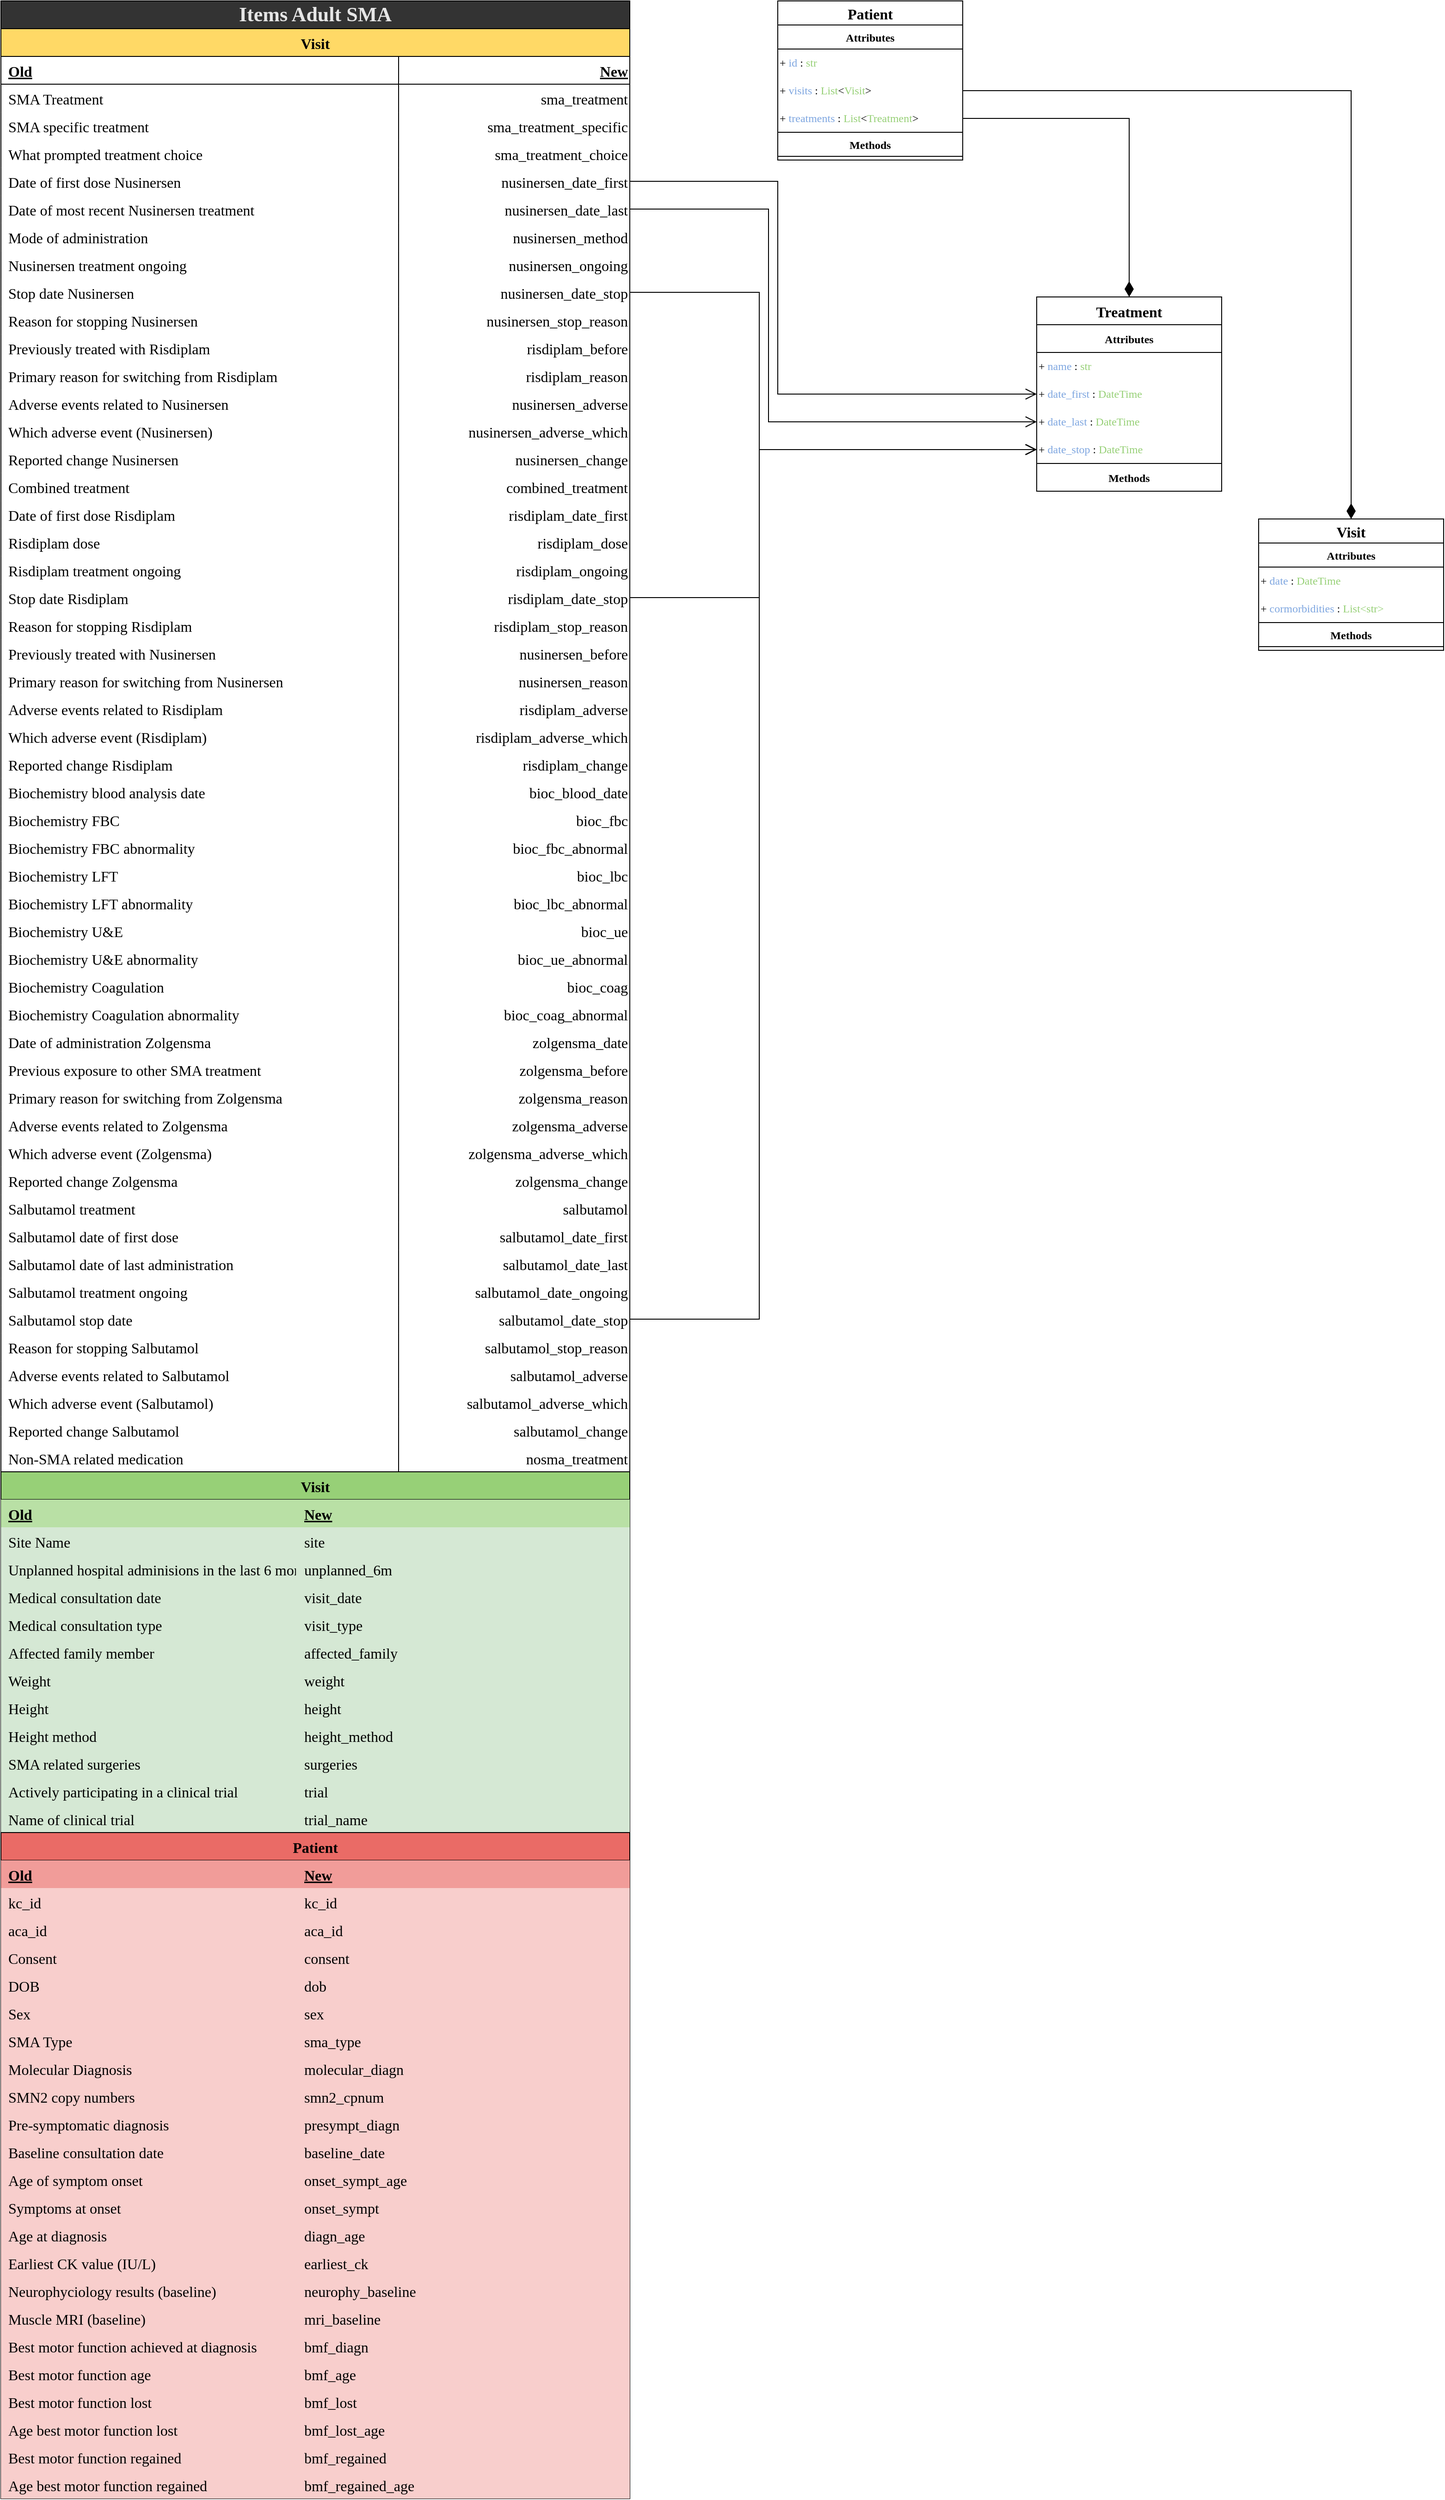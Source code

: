 <mxfile version="20.5.3" type="github" pages="2">
  <diagram id="C5RBs43oDa-KdzZeNtuy" name="data_model">
    <mxGraphModel dx="1938" dy="762" grid="1" gridSize="10" guides="1" tooltips="1" connect="1" arrows="1" fold="1" page="1" pageScale="1" pageWidth="827" pageHeight="1169" math="0" shadow="0">
      <root>
        <mxCell id="WIyWlLk6GJQsqaUBKTNV-0" />
        <mxCell id="WIyWlLk6GJQsqaUBKTNV-1" parent="WIyWlLk6GJQsqaUBKTNV-0" />
        <mxCell id="oufMvBAxahya2CMeUMAv-0" value="Patient" style="swimlane;fontStyle=1;childLayout=stackLayout;horizontal=1;startSize=26;fillColor=none;horizontalStack=0;resizeParent=1;resizeParentMax=0;resizeLast=0;collapsible=1;marginBottom=0;fontColor=#000000;fontFamily=Ubuntu Mono;fontSource=https%3A%2F%2Ffonts.googleapis.com%2Fcss%3Ffamily%3DUbuntu%2BMono;fontSize=16;" parent="WIyWlLk6GJQsqaUBKTNV-1" vertex="1">
          <mxGeometry x="40" y="40" width="200" height="172" as="geometry">
            <mxRectangle x="40" y="40" width="200" height="30" as="alternateBounds" />
          </mxGeometry>
        </mxCell>
        <mxCell id="oufMvBAxahya2CMeUMAv-9" value="Attributes" style="swimlane;fontStyle=1;childLayout=stackLayout;horizontal=1;startSize=26;fillColor=none;horizontalStack=0;resizeParent=1;resizeParentMax=0;resizeLast=0;collapsible=1;marginBottom=0;fontColor=#000000;strokeColor=#000000;fontFamily=Ubuntu Mono;fontSource=https%3A%2F%2Ffonts.googleapis.com%2Fcss%3Ffamily%3DUbuntu%2BMono;sketch=0;" parent="oufMvBAxahya2CMeUMAv-0" vertex="1">
          <mxGeometry y="26" width="200" height="116" as="geometry">
            <mxRectangle y="26" width="200" height="30" as="alternateBounds" />
          </mxGeometry>
        </mxCell>
        <mxCell id="oufMvBAxahya2CMeUMAv-22" value="+ &lt;font color=&quot;#7EA6E0&quot;&gt;id&lt;/font&gt; : &lt;font color=&quot;#97D077&quot;&gt;str&lt;/font&gt;" style="text;html=1;strokeColor=none;fillColor=none;align=left;verticalAlign=middle;whiteSpace=wrap;rounded=0;fontColor=default;fontFamily=Ubuntu Mono;fontSource=https%3A%2F%2Ffonts.googleapis.com%2Fcss%3Ffamily%3DUbuntu%2BMono;" parent="oufMvBAxahya2CMeUMAv-9" vertex="1">
          <mxGeometry y="26" width="200" height="30" as="geometry" />
        </mxCell>
        <mxCell id="oufMvBAxahya2CMeUMAv-23" value="+ &lt;font color=&quot;#7EA6E0&quot;&gt;visits&lt;/font&gt; : &lt;font color=&quot;#97D077&quot;&gt;List&lt;font color=&quot;#000000&quot;&gt;&amp;lt;&lt;/font&gt;Visit&lt;font color=&quot;#000000&quot;&gt;&amp;gt;&lt;/font&gt;&lt;/font&gt;" style="text;html=1;strokeColor=none;fillColor=none;align=left;verticalAlign=middle;whiteSpace=wrap;rounded=0;fontColor=default;fontFamily=Ubuntu Mono;fontSource=https%3A%2F%2Ffonts.googleapis.com%2Fcss%3Ffamily%3DUbuntu%2BMono;" parent="oufMvBAxahya2CMeUMAv-9" vertex="1">
          <mxGeometry y="56" width="200" height="30" as="geometry" />
        </mxCell>
        <mxCell id="zz9cNpvGLaEkWZPjAulK-0" value="+ &lt;font color=&quot;#7EA6E0&quot;&gt;treatments&lt;/font&gt; : &lt;font color=&quot;#97D077&quot;&gt;List&lt;font color=&quot;#000000&quot;&gt;&amp;lt;&lt;font color=&quot;#97D077&quot;&gt;Treatment&lt;/font&gt;&lt;/font&gt;&lt;font color=&quot;#000000&quot;&gt;&amp;gt;&lt;/font&gt;&lt;/font&gt;" style="text;html=1;strokeColor=none;fillColor=none;align=left;verticalAlign=middle;whiteSpace=wrap;rounded=0;fontColor=default;fontFamily=Ubuntu Mono;fontSource=https%3A%2F%2Ffonts.googleapis.com%2Fcss%3Ffamily%3DUbuntu%2BMono;" vertex="1" parent="oufMvBAxahya2CMeUMAv-9">
          <mxGeometry y="86" width="200" height="30" as="geometry" />
        </mxCell>
        <mxCell id="oufMvBAxahya2CMeUMAv-5" value="Methods" style="swimlane;fontStyle=1;childLayout=stackLayout;horizontal=1;startSize=26;fillColor=none;horizontalStack=0;resizeParent=1;resizeParentMax=0;resizeLast=0;collapsible=1;marginBottom=0;fontColor=#000000;strokeColor=#000000;fontFamily=Ubuntu Mono;fontSource=https%3A%2F%2Ffonts.googleapis.com%2Fcss%3Ffamily%3DUbuntu%2BMono;" parent="oufMvBAxahya2CMeUMAv-0" vertex="1" collapsed="1">
          <mxGeometry y="142" width="200" height="30" as="geometry">
            <mxRectangle y="142" width="200" height="52" as="alternateBounds" />
          </mxGeometry>
        </mxCell>
        <mxCell id="oufMvBAxahya2CMeUMAv-13" value="Visit" style="swimlane;fontStyle=1;childLayout=stackLayout;horizontal=1;startSize=26;fillColor=none;horizontalStack=0;resizeParent=1;resizeParentMax=0;resizeLast=0;collapsible=1;marginBottom=0;fontColor=#000000;fontFamily=Ubuntu Mono;fontSource=https%3A%2F%2Ffonts.googleapis.com%2Fcss%3Ffamily%3DUbuntu%2BMono;fontSize=16;sketch=0;glass=0;swimlaneLine=1;shadow=0;rounded=0;" parent="WIyWlLk6GJQsqaUBKTNV-1" vertex="1">
          <mxGeometry x="560" y="600" width="200" height="142" as="geometry">
            <mxRectangle x="370" y="280" width="200" height="30" as="alternateBounds" />
          </mxGeometry>
        </mxCell>
        <mxCell id="oufMvBAxahya2CMeUMAv-14" value="Attributes" style="swimlane;fontStyle=1;childLayout=stackLayout;horizontal=1;startSize=26;fillColor=none;horizontalStack=0;resizeParent=1;resizeParentMax=0;resizeLast=0;collapsible=1;marginBottom=0;fontColor=#000000;strokeColor=#000000;fontFamily=Ubuntu Mono;fontSource=https%3A%2F%2Ffonts.googleapis.com%2Fcss%3Ffamily%3DUbuntu%2BMono;" parent="oufMvBAxahya2CMeUMAv-13" vertex="1">
          <mxGeometry y="26" width="200" height="86" as="geometry">
            <mxRectangle y="26" width="120" height="30" as="alternateBounds" />
          </mxGeometry>
        </mxCell>
        <mxCell id="_XXpwxEOMW_a-GRzuHUR-1" value="+ &lt;font color=&quot;#7EA6E0&quot;&gt;date&lt;/font&gt; : &lt;font color=&quot;#97D077&quot;&gt;DateTime&lt;/font&gt;" style="text;html=1;strokeColor=none;fillColor=none;align=left;verticalAlign=middle;whiteSpace=wrap;rounded=0;fontColor=default;fontFamily=Ubuntu Mono;fontSource=https%3A%2F%2Ffonts.googleapis.com%2Fcss%3Ffamily%3DUbuntu%2BMono;" vertex="1" parent="oufMvBAxahya2CMeUMAv-14">
          <mxGeometry y="26" width="200" height="30" as="geometry" />
        </mxCell>
        <mxCell id="oufMvBAxahya2CMeUMAv-25" value="+ &lt;font color=&quot;#7EA6E0&quot;&gt;cormorbidities&lt;/font&gt; : &lt;font color=&quot;#97D077&quot;&gt;List&amp;lt;str&amp;gt;&lt;/font&gt;" style="text;html=1;strokeColor=none;fillColor=none;align=left;verticalAlign=middle;whiteSpace=wrap;rounded=0;fontColor=default;fontFamily=Ubuntu Mono;fontSource=https%3A%2F%2Ffonts.googleapis.com%2Fcss%3Ffamily%3DUbuntu%2BMono;" parent="oufMvBAxahya2CMeUMAv-14" vertex="1">
          <mxGeometry y="56" width="200" height="30" as="geometry" />
        </mxCell>
        <mxCell id="oufMvBAxahya2CMeUMAv-18" value="Methods" style="swimlane;fontStyle=1;childLayout=stackLayout;horizontal=1;startSize=26;fillColor=none;horizontalStack=0;resizeParent=1;resizeParentMax=0;resizeLast=0;collapsible=1;marginBottom=0;fontColor=#000000;strokeColor=#000000;fontFamily=Ubuntu Mono;fontSource=https%3A%2F%2Ffonts.googleapis.com%2Fcss%3Ffamily%3DUbuntu%2BMono;" parent="oufMvBAxahya2CMeUMAv-13" vertex="1" collapsed="1">
          <mxGeometry y="112" width="200" height="30" as="geometry">
            <mxRectangle y="82" width="200" height="52" as="alternateBounds" />
          </mxGeometry>
        </mxCell>
        <mxCell id="oufMvBAxahya2CMeUMAv-27" style="edgeStyle=orthogonalEdgeStyle;rounded=0;orthogonalLoop=1;jettySize=auto;html=1;exitX=1;exitY=0.5;exitDx=0;exitDy=0;fontFamily=Ubuntu Mono;fontSource=https%3A%2F%2Ffonts.googleapis.com%2Fcss%3Ffamily%3DUbuntu%2BMono;fontSize=16;fontColor=#000000;entryX=0.5;entryY=0;entryDx=0;entryDy=0;endArrow=diamondThin;endFill=1;strokeWidth=1;endSize=14;targetPerimeterSpacing=0;sketch=0;" parent="WIyWlLk6GJQsqaUBKTNV-1" source="oufMvBAxahya2CMeUMAv-23" target="oufMvBAxahya2CMeUMAv-13" edge="1">
          <mxGeometry relative="1" as="geometry">
            <mxPoint x="340" y="197.095" as="targetPoint" />
          </mxGeometry>
        </mxCell>
        <mxCell id="UqEI7cq65c_3jP94Hr8m-0" value="Treatment" style="swimlane;fontStyle=1;childLayout=stackLayout;horizontal=1;startSize=30;fillColor=none;horizontalStack=0;resizeParent=1;resizeParentMax=0;resizeLast=0;collapsible=1;marginBottom=0;fontColor=#000000;fontFamily=Ubuntu Mono;fontSource=https%3A%2F%2Ffonts.googleapis.com%2Fcss%3Ffamily%3DUbuntu%2BMono;fontSize=16;sketch=0;glass=0;swimlaneLine=1;shadow=0;rounded=0;" vertex="1" parent="WIyWlLk6GJQsqaUBKTNV-1">
          <mxGeometry x="320" y="360" width="200" height="210" as="geometry">
            <mxRectangle x="320" y="360" width="200" height="30" as="alternateBounds" />
          </mxGeometry>
        </mxCell>
        <mxCell id="UqEI7cq65c_3jP94Hr8m-1" value="Attributes" style="swimlane;fontStyle=1;childLayout=stackLayout;horizontal=1;startSize=30;fillColor=none;horizontalStack=0;resizeParent=1;resizeParentMax=0;resizeLast=0;collapsible=1;marginBottom=0;fontColor=#000000;strokeColor=#000000;fontFamily=Ubuntu Mono;fontSource=https%3A%2F%2Ffonts.googleapis.com%2Fcss%3Ffamily%3DUbuntu%2BMono;" vertex="1" parent="UqEI7cq65c_3jP94Hr8m-0">
          <mxGeometry y="30" width="200" height="150" as="geometry">
            <mxRectangle y="26" width="120" height="30" as="alternateBounds" />
          </mxGeometry>
        </mxCell>
        <mxCell id="UqEI7cq65c_3jP94Hr8m-2" value="+ &lt;font color=&quot;#7EA6E0&quot;&gt;name&lt;/font&gt; : &lt;font color=&quot;#97D077&quot;&gt;str&lt;/font&gt;" style="text;html=1;strokeColor=none;fillColor=none;align=left;verticalAlign=middle;whiteSpace=wrap;rounded=0;fontColor=default;fontFamily=Ubuntu Mono;fontSource=https%3A%2F%2Ffonts.googleapis.com%2Fcss%3Ffamily%3DUbuntu%2BMono;" vertex="1" parent="UqEI7cq65c_3jP94Hr8m-1">
          <mxGeometry y="30" width="200" height="30" as="geometry" />
        </mxCell>
        <mxCell id="47sJUS0rCykeMKR6mqsv-263" value="+ &lt;font color=&quot;#7EA6E0&quot;&gt;date_first&lt;/font&gt; : &lt;font color=&quot;#97D077&quot;&gt;DateTime&lt;/font&gt;" style="text;html=1;strokeColor=none;fillColor=none;align=left;verticalAlign=middle;whiteSpace=wrap;rounded=0;fontColor=default;fontFamily=Ubuntu Mono;fontSource=https%3A%2F%2Ffonts.googleapis.com%2Fcss%3Ffamily%3DUbuntu%2BMono;" vertex="1" parent="UqEI7cq65c_3jP94Hr8m-1">
          <mxGeometry y="60" width="200" height="30" as="geometry" />
        </mxCell>
        <mxCell id="47sJUS0rCykeMKR6mqsv-267" value="+ &lt;font color=&quot;#7EA6E0&quot;&gt;date_last&lt;/font&gt; : &lt;font color=&quot;#97D077&quot;&gt;DateTime&lt;/font&gt;" style="text;html=1;strokeColor=none;fillColor=none;align=left;verticalAlign=middle;whiteSpace=wrap;rounded=0;fontColor=default;fontFamily=Ubuntu Mono;fontSource=https%3A%2F%2Ffonts.googleapis.com%2Fcss%3Ffamily%3DUbuntu%2BMono;" vertex="1" parent="UqEI7cq65c_3jP94Hr8m-1">
          <mxGeometry y="90" width="200" height="30" as="geometry" />
        </mxCell>
        <mxCell id="47sJUS0rCykeMKR6mqsv-265" value="+ &lt;font color=&quot;#7EA6E0&quot;&gt;date_stop&lt;/font&gt; : &lt;font color=&quot;#97D077&quot;&gt;DateTime&lt;/font&gt;" style="text;html=1;strokeColor=none;fillColor=none;align=left;verticalAlign=middle;whiteSpace=wrap;rounded=0;fontColor=default;fontFamily=Ubuntu Mono;fontSource=https%3A%2F%2Ffonts.googleapis.com%2Fcss%3Ffamily%3DUbuntu%2BMono;" vertex="1" parent="UqEI7cq65c_3jP94Hr8m-1">
          <mxGeometry y="120" width="200" height="30" as="geometry" />
        </mxCell>
        <mxCell id="UqEI7cq65c_3jP94Hr8m-3" value="Methods" style="swimlane;fontStyle=1;childLayout=stackLayout;horizontal=1;startSize=30;fillColor=none;horizontalStack=0;resizeParent=1;resizeParentMax=0;resizeLast=0;collapsible=1;marginBottom=0;fontColor=#000000;strokeColor=#000000;fontFamily=Ubuntu Mono;fontSource=https%3A%2F%2Ffonts.googleapis.com%2Fcss%3Ffamily%3DUbuntu%2BMono;" vertex="1" collapsed="1" parent="UqEI7cq65c_3jP94Hr8m-0">
          <mxGeometry y="180" width="200" height="30" as="geometry">
            <mxRectangle y="82" width="200" height="52" as="alternateBounds" />
          </mxGeometry>
        </mxCell>
        <mxCell id="Z27aW_qCVUp8fAp6l2or-0" style="edgeStyle=orthogonalEdgeStyle;rounded=0;sketch=0;orthogonalLoop=1;jettySize=auto;html=1;exitX=1;exitY=0.5;exitDx=0;exitDy=0;entryX=0.5;entryY=0;entryDx=0;entryDy=0;fontColor=#7EA6E0;endArrow=diamondThin;endFill=1;endSize=14;" edge="1" parent="WIyWlLk6GJQsqaUBKTNV-1" source="zz9cNpvGLaEkWZPjAulK-0" target="UqEI7cq65c_3jP94Hr8m-0">
          <mxGeometry relative="1" as="geometry" />
        </mxCell>
        <mxCell id="47sJUS0rCykeMKR6mqsv-0" value="&lt;div&gt;Items Adult SMA&lt;br&gt;&lt;/div&gt;" style="swimlane;fontStyle=1;childLayout=stackLayout;horizontal=1;startSize=30;horizontalStack=0;resizeParent=1;resizeParentMax=0;resizeLast=0;collapsible=1;marginBottom=0;whiteSpace=wrap;html=1;rounded=0;shadow=0;glass=0;sketch=0;strokeColor=#000000;fontFamily=Ubuntu Mono;fontSource=https%3A%2F%2Ffonts.googleapis.com%2Fcss%3Ffamily%3DUbuntu%2BMono;fontSize=22;fontColor=#E6E6E6;fillColor=#333333;" vertex="1" parent="WIyWlLk6GJQsqaUBKTNV-1">
          <mxGeometry x="-800" y="40" width="680" height="2700" as="geometry">
            <mxRectangle x="760" width="680" height="30" as="alternateBounds" />
          </mxGeometry>
        </mxCell>
        <mxCell id="47sJUS0rCykeMKR6mqsv-1" value="Visit" style="shape=table;startSize=30;container=1;collapsible=1;childLayout=tableLayout;fixedRows=1;rowLines=0;fontStyle=1;align=center;resizeLast=1;rounded=0;shadow=0;glass=0;sketch=0;strokeColor=default;fontFamily=Ubuntu Mono;fontSource=https%3A%2F%2Ffonts.googleapis.com%2Fcss%3Ffamily%3DUbuntu%2BMono;fontSize=16;fontColor=#000000;fillColor=#FFD966;" vertex="1" parent="47sJUS0rCykeMKR6mqsv-0">
          <mxGeometry y="30" width="680" height="1560" as="geometry">
            <mxRectangle y="210" width="680" height="30" as="alternateBounds" />
          </mxGeometry>
        </mxCell>
        <mxCell id="47sJUS0rCykeMKR6mqsv-2" style="shape=tableRow;horizontal=0;startSize=0;swimlaneHead=0;swimlaneBody=0;fillColor=none;collapsible=0;dropTarget=0;points=[[0,0.5],[1,0.5]];portConstraint=eastwest;top=0;left=0;right=0;bottom=1;rounded=0;shadow=0;glass=0;sketch=0;strokeColor=#000000;fontFamily=Ubuntu Mono;fontSource=https%3A%2F%2Ffonts.googleapis.com%2Fcss%3Ffamily%3DUbuntu%2BMono;fontSize=16;fontColor=#000000;" vertex="1" parent="47sJUS0rCykeMKR6mqsv-1">
          <mxGeometry y="30" width="680" height="30" as="geometry" />
        </mxCell>
        <mxCell id="47sJUS0rCykeMKR6mqsv-3" value="Old" style="shape=partialRectangle;connectable=0;fillColor=#FFE599;top=0;left=0;bottom=0;right=0;fontStyle=5;overflow=hidden;rounded=0;shadow=0;glass=0;sketch=1;strokeColor=#000000;fontFamily=Ubuntu Mono;fontSource=https%3A%2F%2Ffonts.googleapis.com%2Fcss%3Ffamily%3DUbuntu%2BMono;fontSize=16;fontColor=#000000;align=left;spacingLeft=6;gradientColor=none;strokeWidth=0;" vertex="1" parent="47sJUS0rCykeMKR6mqsv-2">
          <mxGeometry width="430" height="30" as="geometry">
            <mxRectangle width="430" height="30" as="alternateBounds" />
          </mxGeometry>
        </mxCell>
        <mxCell id="47sJUS0rCykeMKR6mqsv-4" value="New" style="shape=partialRectangle;connectable=0;fillColor=#FFE599;top=0;left=0;bottom=0;right=0;align=right;spacingLeft=6;fontStyle=5;overflow=hidden;rounded=0;shadow=0;glass=0;sketch=1;strokeColor=#000000;fontFamily=Ubuntu Mono;fontSource=https%3A%2F%2Ffonts.googleapis.com%2Fcss%3Ffamily%3DUbuntu%2BMono;fontSize=16;fontColor=#000000;strokeWidth=0;" vertex="1" parent="47sJUS0rCykeMKR6mqsv-2">
          <mxGeometry x="430" width="250" height="30" as="geometry">
            <mxRectangle width="250" height="30" as="alternateBounds" />
          </mxGeometry>
        </mxCell>
        <mxCell id="47sJUS0rCykeMKR6mqsv-5" style="shape=tableRow;horizontal=0;startSize=0;swimlaneHead=0;swimlaneBody=0;fillColor=none;collapsible=0;dropTarget=0;points=[[0,0.5],[1,0.5]];portConstraint=eastwest;top=0;left=0;right=0;bottom=0;rounded=0;shadow=0;glass=0;sketch=0;strokeColor=#000000;fontFamily=Ubuntu Mono;fontSource=https%3A%2F%2Ffonts.googleapis.com%2Fcss%3Ffamily%3DUbuntu%2BMono;fontSize=16;fontColor=#000000;" vertex="1" parent="47sJUS0rCykeMKR6mqsv-1">
          <mxGeometry y="60" width="680" height="30" as="geometry" />
        </mxCell>
        <mxCell id="47sJUS0rCykeMKR6mqsv-6" value="SMA Treatment" style="shape=partialRectangle;connectable=0;fillColor=#FFF2CC;top=0;left=0;bottom=0;right=0;editable=1;overflow=hidden;rounded=0;shadow=0;glass=0;sketch=1;strokeColor=#000000;fontFamily=Ubuntu Mono;fontSource=https%3A%2F%2Ffonts.googleapis.com%2Fcss%3Ffamily%3DUbuntu%2BMono;fontSize=16;fontColor=#000000;align=left;spacingLeft=6;strokeWidth=0;" vertex="1" parent="47sJUS0rCykeMKR6mqsv-5">
          <mxGeometry width="430" height="30" as="geometry">
            <mxRectangle width="430" height="30" as="alternateBounds" />
          </mxGeometry>
        </mxCell>
        <mxCell id="47sJUS0rCykeMKR6mqsv-7" value="sma_treatment" style="shape=partialRectangle;connectable=0;fillColor=#FFF2CC;top=0;left=0;bottom=0;right=0;align=right;spacingLeft=6;overflow=hidden;rounded=0;shadow=0;glass=0;sketch=1;strokeColor=#000000;fontFamily=Ubuntu Mono;fontSource=https%3A%2F%2Ffonts.googleapis.com%2Fcss%3Ffamily%3DUbuntu%2BMono;fontSize=16;fontColor=#000000;strokeWidth=0;" vertex="1" parent="47sJUS0rCykeMKR6mqsv-5">
          <mxGeometry x="430" width="250" height="30" as="geometry">
            <mxRectangle width="250" height="30" as="alternateBounds" />
          </mxGeometry>
        </mxCell>
        <mxCell id="47sJUS0rCykeMKR6mqsv-8" style="shape=tableRow;horizontal=0;startSize=0;swimlaneHead=0;swimlaneBody=0;fillColor=none;collapsible=0;dropTarget=0;points=[[0,0.5],[1,0.5]];portConstraint=eastwest;top=0;left=0;right=0;bottom=0;rounded=0;shadow=0;glass=0;sketch=0;strokeColor=#000000;fontFamily=Ubuntu Mono;fontSource=https%3A%2F%2Ffonts.googleapis.com%2Fcss%3Ffamily%3DUbuntu%2BMono;fontSize=16;fontColor=#000000;swimlaneLine=0;perimeterSpacing=0;" vertex="1" parent="47sJUS0rCykeMKR6mqsv-1">
          <mxGeometry y="90" width="680" height="30" as="geometry" />
        </mxCell>
        <mxCell id="47sJUS0rCykeMKR6mqsv-9" value="SMA specific treatment" style="shape=partialRectangle;connectable=0;fillColor=#FFF2CC;top=0;left=0;bottom=0;right=0;editable=1;overflow=hidden;rounded=0;shadow=0;glass=0;sketch=1;strokeColor=#000000;fontFamily=Ubuntu Mono;fontSource=https%3A%2F%2Ffonts.googleapis.com%2Fcss%3Ffamily%3DUbuntu%2BMono;fontSize=16;fontColor=#000000;align=left;spacingLeft=6;strokeWidth=0;" vertex="1" parent="47sJUS0rCykeMKR6mqsv-8">
          <mxGeometry width="430" height="30" as="geometry">
            <mxRectangle width="430" height="30" as="alternateBounds" />
          </mxGeometry>
        </mxCell>
        <mxCell id="47sJUS0rCykeMKR6mqsv-10" value="sma_treatment_specific" style="shape=partialRectangle;connectable=0;fillColor=#FFF2CC;top=0;left=0;bottom=0;right=0;align=right;spacingLeft=6;overflow=hidden;rounded=0;shadow=0;glass=0;sketch=1;strokeColor=#000000;fontFamily=Ubuntu Mono;fontSource=https%3A%2F%2Ffonts.googleapis.com%2Fcss%3Ffamily%3DUbuntu%2BMono;fontSize=16;fontColor=#000000;strokeWidth=0;" vertex="1" parent="47sJUS0rCykeMKR6mqsv-8">
          <mxGeometry x="430" width="250" height="30" as="geometry">
            <mxRectangle width="250" height="30" as="alternateBounds" />
          </mxGeometry>
        </mxCell>
        <mxCell id="47sJUS0rCykeMKR6mqsv-11" style="shape=tableRow;horizontal=0;startSize=0;swimlaneHead=0;swimlaneBody=0;fillColor=none;collapsible=0;dropTarget=0;points=[[0,0.5],[1,0.5]];portConstraint=eastwest;top=0;left=0;right=0;bottom=0;rounded=0;shadow=0;glass=0;sketch=0;strokeColor=#000000;fontFamily=Ubuntu Mono;fontSource=https%3A%2F%2Ffonts.googleapis.com%2Fcss%3Ffamily%3DUbuntu%2BMono;fontSize=16;fontColor=#000000;" vertex="1" parent="47sJUS0rCykeMKR6mqsv-1">
          <mxGeometry y="120" width="680" height="30" as="geometry" />
        </mxCell>
        <mxCell id="47sJUS0rCykeMKR6mqsv-12" value="What prompted treatment choice" style="shape=partialRectangle;connectable=0;fillColor=#FFF2CC;top=0;left=0;bottom=0;right=0;editable=1;overflow=hidden;rounded=0;shadow=0;glass=0;sketch=1;strokeColor=#000000;fontFamily=Ubuntu Mono;fontSource=https%3A%2F%2Ffonts.googleapis.com%2Fcss%3Ffamily%3DUbuntu%2BMono;fontSize=16;fontColor=#000000;align=left;spacingLeft=6;strokeWidth=0;" vertex="1" parent="47sJUS0rCykeMKR6mqsv-11">
          <mxGeometry width="430" height="30" as="geometry">
            <mxRectangle width="430" height="30" as="alternateBounds" />
          </mxGeometry>
        </mxCell>
        <mxCell id="47sJUS0rCykeMKR6mqsv-13" value="sma_treatment_choice" style="shape=partialRectangle;connectable=0;fillColor=#FFF2CC;top=0;left=0;bottom=0;right=0;align=right;spacingLeft=6;overflow=hidden;rounded=0;shadow=0;glass=0;sketch=1;strokeColor=#000000;fontFamily=Ubuntu Mono;fontSource=https%3A%2F%2Ffonts.googleapis.com%2Fcss%3Ffamily%3DUbuntu%2BMono;fontSize=16;fontColor=#000000;strokeWidth=0;" vertex="1" parent="47sJUS0rCykeMKR6mqsv-11">
          <mxGeometry x="430" width="250" height="30" as="geometry">
            <mxRectangle width="250" height="30" as="alternateBounds" />
          </mxGeometry>
        </mxCell>
        <mxCell id="47sJUS0rCykeMKR6mqsv-14" style="shape=tableRow;horizontal=0;startSize=0;swimlaneHead=0;swimlaneBody=0;fillColor=none;collapsible=0;dropTarget=0;points=[[0,0.5],[1,0.5]];portConstraint=eastwest;top=0;left=0;right=0;bottom=0;rounded=0;shadow=0;glass=0;sketch=0;strokeColor=#000000;fontFamily=Ubuntu Mono;fontSource=https%3A%2F%2Ffonts.googleapis.com%2Fcss%3Ffamily%3DUbuntu%2BMono;fontSize=16;fontColor=#000000;" vertex="1" parent="47sJUS0rCykeMKR6mqsv-1">
          <mxGeometry y="150" width="680" height="30" as="geometry" />
        </mxCell>
        <mxCell id="47sJUS0rCykeMKR6mqsv-15" value="Date of first dose Nusinersen" style="shape=partialRectangle;connectable=0;fillColor=#FFF2CC;top=0;left=0;bottom=0;right=0;editable=1;overflow=hidden;rounded=0;shadow=0;glass=0;sketch=1;strokeColor=#000000;fontFamily=Ubuntu Mono;fontSource=https%3A%2F%2Ffonts.googleapis.com%2Fcss%3Ffamily%3DUbuntu%2BMono;fontSize=16;fontColor=#000000;align=left;spacingLeft=6;strokeWidth=0;" vertex="1" parent="47sJUS0rCykeMKR6mqsv-14">
          <mxGeometry width="430" height="30" as="geometry">
            <mxRectangle width="430" height="30" as="alternateBounds" />
          </mxGeometry>
        </mxCell>
        <mxCell id="47sJUS0rCykeMKR6mqsv-16" value="nusinersen_date_first" style="shape=partialRectangle;connectable=0;fillColor=#FFF2CC;top=0;left=0;bottom=0;right=0;align=right;spacingLeft=6;overflow=hidden;rounded=0;shadow=0;glass=0;sketch=1;strokeColor=#000000;fontFamily=Ubuntu Mono;fontSource=https%3A%2F%2Ffonts.googleapis.com%2Fcss%3Ffamily%3DUbuntu%2BMono;fontSize=16;fontColor=#000000;strokeWidth=0;" vertex="1" parent="47sJUS0rCykeMKR6mqsv-14">
          <mxGeometry x="430" width="250" height="30" as="geometry">
            <mxRectangle width="250" height="30" as="alternateBounds" />
          </mxGeometry>
        </mxCell>
        <mxCell id="47sJUS0rCykeMKR6mqsv-17" style="shape=tableRow;horizontal=0;startSize=0;swimlaneHead=0;swimlaneBody=0;fillColor=none;collapsible=0;dropTarget=0;points=[[0,0.5],[1,0.5]];portConstraint=eastwest;top=0;left=0;right=0;bottom=0;rounded=0;shadow=0;glass=0;sketch=0;strokeColor=#000000;fontFamily=Ubuntu Mono;fontSource=https%3A%2F%2Ffonts.googleapis.com%2Fcss%3Ffamily%3DUbuntu%2BMono;fontSize=16;fontColor=#000000;" vertex="1" parent="47sJUS0rCykeMKR6mqsv-1">
          <mxGeometry y="180" width="680" height="30" as="geometry" />
        </mxCell>
        <mxCell id="47sJUS0rCykeMKR6mqsv-18" value="Date of most recent Nusinersen treatment" style="shape=partialRectangle;connectable=0;fillColor=#FFF2CC;top=0;left=0;bottom=0;right=0;editable=1;overflow=hidden;rounded=0;shadow=0;glass=0;sketch=1;strokeColor=#000000;fontFamily=Ubuntu Mono;fontSource=https%3A%2F%2Ffonts.googleapis.com%2Fcss%3Ffamily%3DUbuntu%2BMono;fontSize=16;fontColor=#000000;align=left;spacingLeft=6;strokeWidth=0;" vertex="1" parent="47sJUS0rCykeMKR6mqsv-17">
          <mxGeometry width="430" height="30" as="geometry">
            <mxRectangle width="430" height="30" as="alternateBounds" />
          </mxGeometry>
        </mxCell>
        <mxCell id="47sJUS0rCykeMKR6mqsv-19" value="nusinersen_date_last" style="shape=partialRectangle;connectable=0;fillColor=#FFF2CC;top=0;left=0;bottom=0;right=0;align=right;spacingLeft=6;overflow=hidden;rounded=0;shadow=0;glass=0;sketch=1;strokeColor=#000000;fontFamily=Ubuntu Mono;fontSource=https%3A%2F%2Ffonts.googleapis.com%2Fcss%3Ffamily%3DUbuntu%2BMono;fontSize=16;fontColor=#000000;strokeWidth=0;" vertex="1" parent="47sJUS0rCykeMKR6mqsv-17">
          <mxGeometry x="430" width="250" height="30" as="geometry">
            <mxRectangle width="250" height="30" as="alternateBounds" />
          </mxGeometry>
        </mxCell>
        <mxCell id="47sJUS0rCykeMKR6mqsv-20" style="shape=tableRow;horizontal=0;startSize=0;swimlaneHead=0;swimlaneBody=0;fillColor=none;collapsible=0;dropTarget=0;points=[[0,0.5],[1,0.5]];portConstraint=eastwest;top=0;left=0;right=0;bottom=0;rounded=0;shadow=0;glass=0;sketch=0;strokeColor=#000000;fontFamily=Ubuntu Mono;fontSource=https%3A%2F%2Ffonts.googleapis.com%2Fcss%3Ffamily%3DUbuntu%2BMono;fontSize=16;fontColor=#000000;" vertex="1" parent="47sJUS0rCykeMKR6mqsv-1">
          <mxGeometry y="210" width="680" height="30" as="geometry" />
        </mxCell>
        <mxCell id="47sJUS0rCykeMKR6mqsv-21" value="Mode of administration" style="shape=partialRectangle;connectable=0;fillColor=#FFF2CC;top=0;left=0;bottom=0;right=0;editable=1;overflow=hidden;rounded=0;shadow=0;glass=0;sketch=1;strokeColor=#000000;fontFamily=Ubuntu Mono;fontSource=https%3A%2F%2Ffonts.googleapis.com%2Fcss%3Ffamily%3DUbuntu%2BMono;fontSize=16;fontColor=#000000;align=left;spacingLeft=6;strokeWidth=0;" vertex="1" parent="47sJUS0rCykeMKR6mqsv-20">
          <mxGeometry width="430" height="30" as="geometry">
            <mxRectangle width="430" height="30" as="alternateBounds" />
          </mxGeometry>
        </mxCell>
        <mxCell id="47sJUS0rCykeMKR6mqsv-22" value="nusinersen_method" style="shape=partialRectangle;connectable=0;fillColor=#FFF2CC;top=0;left=0;bottom=0;right=0;align=right;spacingLeft=6;overflow=hidden;rounded=0;shadow=0;glass=0;sketch=1;strokeColor=#000000;fontFamily=Ubuntu Mono;fontSource=https%3A%2F%2Ffonts.googleapis.com%2Fcss%3Ffamily%3DUbuntu%2BMono;fontSize=16;fontColor=#000000;strokeWidth=0;" vertex="1" parent="47sJUS0rCykeMKR6mqsv-20">
          <mxGeometry x="430" width="250" height="30" as="geometry">
            <mxRectangle width="250" height="30" as="alternateBounds" />
          </mxGeometry>
        </mxCell>
        <mxCell id="47sJUS0rCykeMKR6mqsv-23" style="shape=tableRow;horizontal=0;startSize=0;swimlaneHead=0;swimlaneBody=0;fillColor=none;collapsible=0;dropTarget=0;points=[[0,0.5],[1,0.5]];portConstraint=eastwest;top=0;left=0;right=0;bottom=0;rounded=0;shadow=0;glass=0;sketch=0;strokeColor=#000000;fontFamily=Ubuntu Mono;fontSource=https%3A%2F%2Ffonts.googleapis.com%2Fcss%3Ffamily%3DUbuntu%2BMono;fontSize=16;fontColor=#000000;" vertex="1" parent="47sJUS0rCykeMKR6mqsv-1">
          <mxGeometry y="240" width="680" height="30" as="geometry" />
        </mxCell>
        <mxCell id="47sJUS0rCykeMKR6mqsv-24" value="Nusinersen treatment ongoing" style="shape=partialRectangle;connectable=0;fillColor=#FFF2CC;top=0;left=0;bottom=0;right=0;editable=1;overflow=hidden;rounded=0;shadow=0;glass=0;sketch=1;strokeColor=#000000;fontFamily=Ubuntu Mono;fontSource=https%3A%2F%2Ffonts.googleapis.com%2Fcss%3Ffamily%3DUbuntu%2BMono;fontSize=16;fontColor=#000000;align=left;spacingLeft=6;strokeWidth=0;" vertex="1" parent="47sJUS0rCykeMKR6mqsv-23">
          <mxGeometry width="430" height="30" as="geometry">
            <mxRectangle width="430" height="30" as="alternateBounds" />
          </mxGeometry>
        </mxCell>
        <mxCell id="47sJUS0rCykeMKR6mqsv-25" value="nusinersen_ongoing" style="shape=partialRectangle;connectable=0;fillColor=#FFF2CC;top=0;left=0;bottom=0;right=0;align=right;spacingLeft=6;overflow=hidden;rounded=0;shadow=0;glass=0;sketch=1;strokeColor=#000000;fontFamily=Ubuntu Mono;fontSource=https%3A%2F%2Ffonts.googleapis.com%2Fcss%3Ffamily%3DUbuntu%2BMono;fontSize=16;fontColor=#000000;strokeWidth=0;" vertex="1" parent="47sJUS0rCykeMKR6mqsv-23">
          <mxGeometry x="430" width="250" height="30" as="geometry">
            <mxRectangle width="250" height="30" as="alternateBounds" />
          </mxGeometry>
        </mxCell>
        <mxCell id="47sJUS0rCykeMKR6mqsv-26" style="shape=tableRow;horizontal=0;startSize=0;swimlaneHead=0;swimlaneBody=0;fillColor=none;collapsible=0;dropTarget=0;points=[[0,0.5],[1,0.5]];portConstraint=eastwest;top=0;left=0;right=0;bottom=0;rounded=0;shadow=0;glass=0;sketch=0;strokeColor=#000000;fontFamily=Ubuntu Mono;fontSource=https%3A%2F%2Ffonts.googleapis.com%2Fcss%3Ffamily%3DUbuntu%2BMono;fontSize=16;fontColor=#000000;" vertex="1" parent="47sJUS0rCykeMKR6mqsv-1">
          <mxGeometry y="270" width="680" height="30" as="geometry" />
        </mxCell>
        <mxCell id="47sJUS0rCykeMKR6mqsv-27" value="Stop date Nusinersen" style="shape=partialRectangle;connectable=0;fillColor=#FFF2CC;top=0;left=0;bottom=0;right=0;editable=1;overflow=hidden;rounded=0;shadow=0;glass=0;sketch=1;strokeColor=#000000;fontFamily=Ubuntu Mono;fontSource=https%3A%2F%2Ffonts.googleapis.com%2Fcss%3Ffamily%3DUbuntu%2BMono;fontSize=16;fontColor=#000000;align=left;spacingLeft=6;strokeWidth=0;" vertex="1" parent="47sJUS0rCykeMKR6mqsv-26">
          <mxGeometry width="430" height="30" as="geometry">
            <mxRectangle width="430" height="30" as="alternateBounds" />
          </mxGeometry>
        </mxCell>
        <mxCell id="47sJUS0rCykeMKR6mqsv-28" value="nusinersen_date_stop" style="shape=partialRectangle;connectable=0;fillColor=#FFF2CC;top=0;left=0;bottom=0;right=0;align=right;spacingLeft=6;overflow=hidden;rounded=0;shadow=0;glass=0;sketch=1;strokeColor=#000000;fontFamily=Ubuntu Mono;fontSource=https%3A%2F%2Ffonts.googleapis.com%2Fcss%3Ffamily%3DUbuntu%2BMono;fontSize=16;fontColor=#000000;strokeWidth=0;" vertex="1" parent="47sJUS0rCykeMKR6mqsv-26">
          <mxGeometry x="430" width="250" height="30" as="geometry">
            <mxRectangle width="250" height="30" as="alternateBounds" />
          </mxGeometry>
        </mxCell>
        <mxCell id="47sJUS0rCykeMKR6mqsv-29" style="shape=tableRow;horizontal=0;startSize=0;swimlaneHead=0;swimlaneBody=0;fillColor=none;collapsible=0;dropTarget=0;points=[[0,0.5],[1,0.5]];portConstraint=eastwest;top=0;left=0;right=0;bottom=0;rounded=0;shadow=0;glass=0;sketch=0;strokeColor=#000000;fontFamily=Ubuntu Mono;fontSource=https%3A%2F%2Ffonts.googleapis.com%2Fcss%3Ffamily%3DUbuntu%2BMono;fontSize=16;fontColor=#000000;" vertex="1" parent="47sJUS0rCykeMKR6mqsv-1">
          <mxGeometry y="300" width="680" height="30" as="geometry" />
        </mxCell>
        <mxCell id="47sJUS0rCykeMKR6mqsv-30" value="Reason for stopping Nusinersen" style="shape=partialRectangle;connectable=0;fillColor=#FFF2CC;top=0;left=0;bottom=0;right=0;editable=1;overflow=hidden;rounded=0;shadow=0;glass=0;sketch=1;strokeColor=#000000;fontFamily=Ubuntu Mono;fontSource=https%3A%2F%2Ffonts.googleapis.com%2Fcss%3Ffamily%3DUbuntu%2BMono;fontSize=16;fontColor=#000000;align=left;spacingLeft=6;strokeWidth=0;" vertex="1" parent="47sJUS0rCykeMKR6mqsv-29">
          <mxGeometry width="430" height="30" as="geometry">
            <mxRectangle width="430" height="30" as="alternateBounds" />
          </mxGeometry>
        </mxCell>
        <mxCell id="47sJUS0rCykeMKR6mqsv-31" value="nusinersen_stop_reason" style="shape=partialRectangle;connectable=0;fillColor=#FFF2CC;top=0;left=0;bottom=0;right=0;align=right;spacingLeft=6;overflow=hidden;rounded=0;shadow=0;glass=0;sketch=1;strokeColor=#000000;fontFamily=Ubuntu Mono;fontSource=https%3A%2F%2Ffonts.googleapis.com%2Fcss%3Ffamily%3DUbuntu%2BMono;fontSize=16;fontColor=#000000;strokeWidth=0;" vertex="1" parent="47sJUS0rCykeMKR6mqsv-29">
          <mxGeometry x="430" width="250" height="30" as="geometry">
            <mxRectangle width="250" height="30" as="alternateBounds" />
          </mxGeometry>
        </mxCell>
        <mxCell id="47sJUS0rCykeMKR6mqsv-32" style="shape=tableRow;horizontal=0;startSize=0;swimlaneHead=0;swimlaneBody=0;fillColor=none;collapsible=0;dropTarget=0;points=[[0,0.5],[1,0.5]];portConstraint=eastwest;top=0;left=0;right=0;bottom=0;rounded=0;shadow=0;glass=0;sketch=0;strokeColor=#000000;fontFamily=Ubuntu Mono;fontSource=https%3A%2F%2Ffonts.googleapis.com%2Fcss%3Ffamily%3DUbuntu%2BMono;fontSize=16;fontColor=#000000;" vertex="1" parent="47sJUS0rCykeMKR6mqsv-1">
          <mxGeometry y="330" width="680" height="30" as="geometry" />
        </mxCell>
        <mxCell id="47sJUS0rCykeMKR6mqsv-33" value="Previously treated with Risdiplam" style="shape=partialRectangle;connectable=0;fillColor=#FFF2CC;top=0;left=0;bottom=0;right=0;editable=1;overflow=hidden;rounded=0;shadow=0;glass=0;sketch=1;strokeColor=#000000;fontFamily=Ubuntu Mono;fontSource=https%3A%2F%2Ffonts.googleapis.com%2Fcss%3Ffamily%3DUbuntu%2BMono;fontSize=16;fontColor=#000000;align=left;spacingLeft=6;strokeWidth=0;" vertex="1" parent="47sJUS0rCykeMKR6mqsv-32">
          <mxGeometry width="430" height="30" as="geometry">
            <mxRectangle width="430" height="30" as="alternateBounds" />
          </mxGeometry>
        </mxCell>
        <mxCell id="47sJUS0rCykeMKR6mqsv-34" value="risdiplam_before" style="shape=partialRectangle;connectable=0;fillColor=#FFF2CC;top=0;left=0;bottom=0;right=0;align=right;spacingLeft=6;overflow=hidden;rounded=0;shadow=0;glass=0;sketch=1;strokeColor=#000000;fontFamily=Ubuntu Mono;fontSource=https%3A%2F%2Ffonts.googleapis.com%2Fcss%3Ffamily%3DUbuntu%2BMono;fontSize=16;fontColor=#000000;strokeWidth=0;" vertex="1" parent="47sJUS0rCykeMKR6mqsv-32">
          <mxGeometry x="430" width="250" height="30" as="geometry">
            <mxRectangle width="250" height="30" as="alternateBounds" />
          </mxGeometry>
        </mxCell>
        <mxCell id="47sJUS0rCykeMKR6mqsv-35" style="shape=tableRow;horizontal=0;startSize=0;swimlaneHead=0;swimlaneBody=0;fillColor=none;collapsible=0;dropTarget=0;points=[[0,0.5],[1,0.5]];portConstraint=eastwest;top=0;left=0;right=0;bottom=0;rounded=0;shadow=0;glass=0;sketch=0;strokeColor=#000000;fontFamily=Ubuntu Mono;fontSource=https%3A%2F%2Ffonts.googleapis.com%2Fcss%3Ffamily%3DUbuntu%2BMono;fontSize=16;fontColor=#000000;" vertex="1" parent="47sJUS0rCykeMKR6mqsv-1">
          <mxGeometry y="360" width="680" height="30" as="geometry" />
        </mxCell>
        <mxCell id="47sJUS0rCykeMKR6mqsv-36" value="Primary reason for switching from Risdiplam" style="shape=partialRectangle;connectable=0;fillColor=#FFF2CC;top=0;left=0;bottom=0;right=0;editable=1;overflow=hidden;rounded=0;shadow=0;glass=0;sketch=1;strokeColor=#000000;fontFamily=Ubuntu Mono;fontSource=https%3A%2F%2Ffonts.googleapis.com%2Fcss%3Ffamily%3DUbuntu%2BMono;fontSize=16;fontColor=#000000;align=left;spacingLeft=6;strokeWidth=0;" vertex="1" parent="47sJUS0rCykeMKR6mqsv-35">
          <mxGeometry width="430" height="30" as="geometry">
            <mxRectangle width="430" height="30" as="alternateBounds" />
          </mxGeometry>
        </mxCell>
        <mxCell id="47sJUS0rCykeMKR6mqsv-37" value="risdiplam_reason" style="shape=partialRectangle;connectable=0;fillColor=#FFF2CC;top=0;left=0;bottom=0;right=0;align=right;spacingLeft=6;overflow=hidden;rounded=0;shadow=0;glass=0;sketch=1;strokeColor=#000000;fontFamily=Ubuntu Mono;fontSource=https%3A%2F%2Ffonts.googleapis.com%2Fcss%3Ffamily%3DUbuntu%2BMono;fontSize=16;fontColor=#000000;strokeWidth=0;" vertex="1" parent="47sJUS0rCykeMKR6mqsv-35">
          <mxGeometry x="430" width="250" height="30" as="geometry">
            <mxRectangle width="250" height="30" as="alternateBounds" />
          </mxGeometry>
        </mxCell>
        <mxCell id="47sJUS0rCykeMKR6mqsv-38" style="shape=tableRow;horizontal=0;startSize=0;swimlaneHead=0;swimlaneBody=0;fillColor=none;collapsible=0;dropTarget=0;points=[[0,0.5],[1,0.5]];portConstraint=eastwest;top=0;left=0;right=0;bottom=0;rounded=0;shadow=0;glass=0;sketch=0;strokeColor=#000000;fontFamily=Ubuntu Mono;fontSource=https%3A%2F%2Ffonts.googleapis.com%2Fcss%3Ffamily%3DUbuntu%2BMono;fontSize=16;fontColor=#000000;" vertex="1" parent="47sJUS0rCykeMKR6mqsv-1">
          <mxGeometry y="390" width="680" height="30" as="geometry" />
        </mxCell>
        <mxCell id="47sJUS0rCykeMKR6mqsv-39" value="Adverse events related to Nusinersen" style="shape=partialRectangle;connectable=0;fillColor=#FFF2CC;top=0;left=0;bottom=0;right=0;editable=1;overflow=hidden;rounded=0;shadow=0;glass=0;sketch=1;strokeColor=#000000;fontFamily=Ubuntu Mono;fontSource=https%3A%2F%2Ffonts.googleapis.com%2Fcss%3Ffamily%3DUbuntu%2BMono;fontSize=16;fontColor=#000000;align=left;spacingLeft=6;strokeWidth=0;" vertex="1" parent="47sJUS0rCykeMKR6mqsv-38">
          <mxGeometry width="430" height="30" as="geometry">
            <mxRectangle width="430" height="30" as="alternateBounds" />
          </mxGeometry>
        </mxCell>
        <mxCell id="47sJUS0rCykeMKR6mqsv-40" value="nusinersen_adverse" style="shape=partialRectangle;connectable=0;fillColor=#FFF2CC;top=0;left=0;bottom=0;right=0;align=right;spacingLeft=6;overflow=hidden;rounded=0;shadow=0;glass=0;sketch=1;strokeColor=#000000;fontFamily=Ubuntu Mono;fontSource=https%3A%2F%2Ffonts.googleapis.com%2Fcss%3Ffamily%3DUbuntu%2BMono;fontSize=16;fontColor=#000000;strokeWidth=0;" vertex="1" parent="47sJUS0rCykeMKR6mqsv-38">
          <mxGeometry x="430" width="250" height="30" as="geometry">
            <mxRectangle width="250" height="30" as="alternateBounds" />
          </mxGeometry>
        </mxCell>
        <mxCell id="47sJUS0rCykeMKR6mqsv-41" style="shape=tableRow;horizontal=0;startSize=0;swimlaneHead=0;swimlaneBody=0;fillColor=none;collapsible=0;dropTarget=0;points=[[0,0.5],[1,0.5]];portConstraint=eastwest;top=0;left=0;right=0;bottom=0;rounded=0;shadow=0;glass=0;sketch=0;strokeColor=#000000;fontFamily=Ubuntu Mono;fontSource=https%3A%2F%2Ffonts.googleapis.com%2Fcss%3Ffamily%3DUbuntu%2BMono;fontSize=16;fontColor=#000000;" vertex="1" parent="47sJUS0rCykeMKR6mqsv-1">
          <mxGeometry y="420" width="680" height="30" as="geometry" />
        </mxCell>
        <mxCell id="47sJUS0rCykeMKR6mqsv-42" value="Which adverse event (Nusinersen)" style="shape=partialRectangle;connectable=0;fillColor=#FFF2CC;top=0;left=0;bottom=0;right=0;editable=1;overflow=hidden;rounded=0;shadow=0;glass=0;sketch=1;strokeColor=#000000;fontFamily=Ubuntu Mono;fontSource=https%3A%2F%2Ffonts.googleapis.com%2Fcss%3Ffamily%3DUbuntu%2BMono;fontSize=16;fontColor=#000000;align=left;spacingLeft=6;strokeWidth=0;" vertex="1" parent="47sJUS0rCykeMKR6mqsv-41">
          <mxGeometry width="430" height="30" as="geometry">
            <mxRectangle width="430" height="30" as="alternateBounds" />
          </mxGeometry>
        </mxCell>
        <mxCell id="47sJUS0rCykeMKR6mqsv-43" value="nusinersen_adverse_which" style="shape=partialRectangle;connectable=0;fillColor=#FFF2CC;top=0;left=0;bottom=0;right=0;align=right;spacingLeft=6;overflow=hidden;rounded=0;shadow=0;glass=0;sketch=1;strokeColor=#000000;fontFamily=Ubuntu Mono;fontSource=https%3A%2F%2Ffonts.googleapis.com%2Fcss%3Ffamily%3DUbuntu%2BMono;fontSize=16;fontColor=#000000;strokeWidth=0;" vertex="1" parent="47sJUS0rCykeMKR6mqsv-41">
          <mxGeometry x="430" width="250" height="30" as="geometry">
            <mxRectangle width="250" height="30" as="alternateBounds" />
          </mxGeometry>
        </mxCell>
        <mxCell id="47sJUS0rCykeMKR6mqsv-44" style="shape=tableRow;horizontal=0;startSize=0;swimlaneHead=0;swimlaneBody=0;fillColor=none;collapsible=0;dropTarget=0;points=[[0,0.5],[1,0.5]];portConstraint=eastwest;top=0;left=0;right=0;bottom=0;rounded=0;shadow=0;glass=0;sketch=0;strokeColor=#000000;fontFamily=Ubuntu Mono;fontSource=https%3A%2F%2Ffonts.googleapis.com%2Fcss%3Ffamily%3DUbuntu%2BMono;fontSize=16;fontColor=#000000;" vertex="1" parent="47sJUS0rCykeMKR6mqsv-1">
          <mxGeometry y="450" width="680" height="30" as="geometry" />
        </mxCell>
        <mxCell id="47sJUS0rCykeMKR6mqsv-45" value="Reported change Nusinersen" style="shape=partialRectangle;connectable=0;fillColor=#FFF2CC;top=0;left=0;bottom=0;right=0;editable=1;overflow=hidden;rounded=0;shadow=0;glass=0;sketch=1;strokeColor=#000000;fontFamily=Ubuntu Mono;fontSource=https%3A%2F%2Ffonts.googleapis.com%2Fcss%3Ffamily%3DUbuntu%2BMono;fontSize=16;fontColor=#000000;align=left;spacingLeft=6;strokeWidth=0;" vertex="1" parent="47sJUS0rCykeMKR6mqsv-44">
          <mxGeometry width="430" height="30" as="geometry">
            <mxRectangle width="430" height="30" as="alternateBounds" />
          </mxGeometry>
        </mxCell>
        <mxCell id="47sJUS0rCykeMKR6mqsv-46" value="nusinersen_change" style="shape=partialRectangle;connectable=0;fillColor=#FFF2CC;top=0;left=0;bottom=0;right=0;align=right;spacingLeft=6;overflow=hidden;rounded=0;shadow=0;glass=0;sketch=1;strokeColor=#000000;fontFamily=Ubuntu Mono;fontSource=https%3A%2F%2Ffonts.googleapis.com%2Fcss%3Ffamily%3DUbuntu%2BMono;fontSize=16;fontColor=#000000;strokeWidth=0;" vertex="1" parent="47sJUS0rCykeMKR6mqsv-44">
          <mxGeometry x="430" width="250" height="30" as="geometry">
            <mxRectangle width="250" height="30" as="alternateBounds" />
          </mxGeometry>
        </mxCell>
        <mxCell id="47sJUS0rCykeMKR6mqsv-47" style="shape=tableRow;horizontal=0;startSize=0;swimlaneHead=0;swimlaneBody=0;fillColor=none;collapsible=0;dropTarget=0;points=[[0,0.5],[1,0.5]];portConstraint=eastwest;top=0;left=0;right=0;bottom=0;rounded=0;shadow=0;glass=0;sketch=0;strokeColor=#000000;fontFamily=Ubuntu Mono;fontSource=https%3A%2F%2Ffonts.googleapis.com%2Fcss%3Ffamily%3DUbuntu%2BMono;fontSize=16;fontColor=#000000;" vertex="1" parent="47sJUS0rCykeMKR6mqsv-1">
          <mxGeometry y="480" width="680" height="30" as="geometry" />
        </mxCell>
        <mxCell id="47sJUS0rCykeMKR6mqsv-48" value="Combined treatment" style="shape=partialRectangle;connectable=0;fillColor=#FFF2CC;top=0;left=0;bottom=0;right=0;editable=1;overflow=hidden;rounded=0;shadow=0;glass=0;sketch=1;strokeColor=#000000;fontFamily=Ubuntu Mono;fontSource=https%3A%2F%2Ffonts.googleapis.com%2Fcss%3Ffamily%3DUbuntu%2BMono;fontSize=16;fontColor=#000000;align=left;spacingLeft=6;strokeWidth=0;" vertex="1" parent="47sJUS0rCykeMKR6mqsv-47">
          <mxGeometry width="430" height="30" as="geometry">
            <mxRectangle width="430" height="30" as="alternateBounds" />
          </mxGeometry>
        </mxCell>
        <mxCell id="47sJUS0rCykeMKR6mqsv-49" value="combined_treatment" style="shape=partialRectangle;connectable=0;fillColor=#FFF2CC;top=0;left=0;bottom=0;right=0;align=right;spacingLeft=6;overflow=hidden;rounded=0;shadow=0;glass=0;sketch=1;strokeColor=#000000;fontFamily=Ubuntu Mono;fontSource=https%3A%2F%2Ffonts.googleapis.com%2Fcss%3Ffamily%3DUbuntu%2BMono;fontSize=16;fontColor=#000000;strokeWidth=0;" vertex="1" parent="47sJUS0rCykeMKR6mqsv-47">
          <mxGeometry x="430" width="250" height="30" as="geometry">
            <mxRectangle width="250" height="30" as="alternateBounds" />
          </mxGeometry>
        </mxCell>
        <mxCell id="47sJUS0rCykeMKR6mqsv-50" style="shape=tableRow;horizontal=0;startSize=0;swimlaneHead=0;swimlaneBody=0;fillColor=none;collapsible=0;dropTarget=0;points=[[0,0.5],[1,0.5]];portConstraint=eastwest;top=0;left=0;right=0;bottom=0;rounded=0;shadow=0;glass=0;sketch=0;strokeColor=#000000;fontFamily=Ubuntu Mono;fontSource=https%3A%2F%2Ffonts.googleapis.com%2Fcss%3Ffamily%3DUbuntu%2BMono;fontSize=16;fontColor=#000000;" vertex="1" parent="47sJUS0rCykeMKR6mqsv-1">
          <mxGeometry y="510" width="680" height="30" as="geometry" />
        </mxCell>
        <mxCell id="47sJUS0rCykeMKR6mqsv-51" value="Date of first dose Risdiplam" style="shape=partialRectangle;connectable=0;fillColor=#FFF2CC;top=0;left=0;bottom=0;right=0;editable=1;overflow=hidden;rounded=0;shadow=0;glass=0;sketch=1;strokeColor=#000000;fontFamily=Ubuntu Mono;fontSource=https%3A%2F%2Ffonts.googleapis.com%2Fcss%3Ffamily%3DUbuntu%2BMono;fontSize=16;fontColor=#000000;align=left;spacingLeft=6;strokeWidth=0;" vertex="1" parent="47sJUS0rCykeMKR6mqsv-50">
          <mxGeometry width="430" height="30" as="geometry">
            <mxRectangle width="430" height="30" as="alternateBounds" />
          </mxGeometry>
        </mxCell>
        <mxCell id="47sJUS0rCykeMKR6mqsv-52" value="risdiplam_date_first" style="shape=partialRectangle;connectable=0;fillColor=#FFF2CC;top=0;left=0;bottom=0;right=0;align=right;spacingLeft=6;overflow=hidden;rounded=0;shadow=0;glass=0;sketch=1;strokeColor=#000000;fontFamily=Ubuntu Mono;fontSource=https%3A%2F%2Ffonts.googleapis.com%2Fcss%3Ffamily%3DUbuntu%2BMono;fontSize=16;fontColor=#000000;strokeWidth=0;" vertex="1" parent="47sJUS0rCykeMKR6mqsv-50">
          <mxGeometry x="430" width="250" height="30" as="geometry">
            <mxRectangle width="250" height="30" as="alternateBounds" />
          </mxGeometry>
        </mxCell>
        <mxCell id="47sJUS0rCykeMKR6mqsv-53" style="shape=tableRow;horizontal=0;startSize=0;swimlaneHead=0;swimlaneBody=0;fillColor=none;collapsible=0;dropTarget=0;points=[[0,0.5],[1,0.5]];portConstraint=eastwest;top=0;left=0;right=0;bottom=0;rounded=0;shadow=0;glass=0;sketch=0;strokeColor=#000000;fontFamily=Ubuntu Mono;fontSource=https%3A%2F%2Ffonts.googleapis.com%2Fcss%3Ffamily%3DUbuntu%2BMono;fontSize=16;fontColor=#000000;" vertex="1" parent="47sJUS0rCykeMKR6mqsv-1">
          <mxGeometry y="540" width="680" height="30" as="geometry" />
        </mxCell>
        <mxCell id="47sJUS0rCykeMKR6mqsv-54" value="Risdiplam dose" style="shape=partialRectangle;connectable=0;fillColor=#FFF2CC;top=0;left=0;bottom=0;right=0;editable=1;overflow=hidden;rounded=0;shadow=0;glass=0;sketch=1;strokeColor=#000000;fontFamily=Ubuntu Mono;fontSource=https%3A%2F%2Ffonts.googleapis.com%2Fcss%3Ffamily%3DUbuntu%2BMono;fontSize=16;fontColor=#000000;align=left;spacingLeft=6;strokeWidth=0;" vertex="1" parent="47sJUS0rCykeMKR6mqsv-53">
          <mxGeometry width="430" height="30" as="geometry">
            <mxRectangle width="430" height="30" as="alternateBounds" />
          </mxGeometry>
        </mxCell>
        <mxCell id="47sJUS0rCykeMKR6mqsv-55" value="risdiplam_dose" style="shape=partialRectangle;connectable=0;fillColor=#FFF2CC;top=0;left=0;bottom=0;right=0;align=right;spacingLeft=6;overflow=hidden;rounded=0;shadow=0;glass=0;sketch=1;strokeColor=#000000;fontFamily=Ubuntu Mono;fontSource=https%3A%2F%2Ffonts.googleapis.com%2Fcss%3Ffamily%3DUbuntu%2BMono;fontSize=16;fontColor=#000000;strokeWidth=0;" vertex="1" parent="47sJUS0rCykeMKR6mqsv-53">
          <mxGeometry x="430" width="250" height="30" as="geometry">
            <mxRectangle width="250" height="30" as="alternateBounds" />
          </mxGeometry>
        </mxCell>
        <mxCell id="47sJUS0rCykeMKR6mqsv-56" style="shape=tableRow;horizontal=0;startSize=0;swimlaneHead=0;swimlaneBody=0;fillColor=none;collapsible=0;dropTarget=0;points=[[0,0.5],[1,0.5]];portConstraint=eastwest;top=0;left=0;right=0;bottom=0;rounded=0;shadow=0;glass=0;sketch=0;strokeColor=#000000;fontFamily=Ubuntu Mono;fontSource=https%3A%2F%2Ffonts.googleapis.com%2Fcss%3Ffamily%3DUbuntu%2BMono;fontSize=16;fontColor=#000000;" vertex="1" parent="47sJUS0rCykeMKR6mqsv-1">
          <mxGeometry y="570" width="680" height="30" as="geometry" />
        </mxCell>
        <mxCell id="47sJUS0rCykeMKR6mqsv-57" value="Risdiplam treatment ongoing" style="shape=partialRectangle;connectable=0;fillColor=#FFF2CC;top=0;left=0;bottom=0;right=0;editable=1;overflow=hidden;rounded=0;shadow=0;glass=0;sketch=1;strokeColor=#000000;fontFamily=Ubuntu Mono;fontSource=https%3A%2F%2Ffonts.googleapis.com%2Fcss%3Ffamily%3DUbuntu%2BMono;fontSize=16;fontColor=#000000;align=left;spacingLeft=6;strokeWidth=0;" vertex="1" parent="47sJUS0rCykeMKR6mqsv-56">
          <mxGeometry width="430" height="30" as="geometry">
            <mxRectangle width="430" height="30" as="alternateBounds" />
          </mxGeometry>
        </mxCell>
        <mxCell id="47sJUS0rCykeMKR6mqsv-58" value="risdiplam_ongoing" style="shape=partialRectangle;connectable=0;fillColor=#FFF2CC;top=0;left=0;bottom=0;right=0;align=right;spacingLeft=6;overflow=hidden;rounded=0;shadow=0;glass=0;sketch=1;strokeColor=#000000;fontFamily=Ubuntu Mono;fontSource=https%3A%2F%2Ffonts.googleapis.com%2Fcss%3Ffamily%3DUbuntu%2BMono;fontSize=16;fontColor=#000000;strokeWidth=0;" vertex="1" parent="47sJUS0rCykeMKR6mqsv-56">
          <mxGeometry x="430" width="250" height="30" as="geometry">
            <mxRectangle width="250" height="30" as="alternateBounds" />
          </mxGeometry>
        </mxCell>
        <mxCell id="47sJUS0rCykeMKR6mqsv-59" style="shape=tableRow;horizontal=0;startSize=0;swimlaneHead=0;swimlaneBody=0;fillColor=none;collapsible=0;dropTarget=0;points=[[0,0.5],[1,0.5]];portConstraint=eastwest;top=0;left=0;right=0;bottom=0;rounded=0;shadow=0;glass=0;sketch=0;strokeColor=#000000;fontFamily=Ubuntu Mono;fontSource=https%3A%2F%2Ffonts.googleapis.com%2Fcss%3Ffamily%3DUbuntu%2BMono;fontSize=16;fontColor=#000000;" vertex="1" parent="47sJUS0rCykeMKR6mqsv-1">
          <mxGeometry y="600" width="680" height="30" as="geometry" />
        </mxCell>
        <mxCell id="47sJUS0rCykeMKR6mqsv-60" value="Stop date Risdiplam" style="shape=partialRectangle;connectable=0;fillColor=#FFF2CC;top=0;left=0;bottom=0;right=0;editable=1;overflow=hidden;rounded=0;shadow=0;glass=0;sketch=1;strokeColor=#000000;fontFamily=Ubuntu Mono;fontSource=https%3A%2F%2Ffonts.googleapis.com%2Fcss%3Ffamily%3DUbuntu%2BMono;fontSize=16;fontColor=#000000;align=left;spacingLeft=6;strokeWidth=0;" vertex="1" parent="47sJUS0rCykeMKR6mqsv-59">
          <mxGeometry width="430" height="30" as="geometry">
            <mxRectangle width="430" height="30" as="alternateBounds" />
          </mxGeometry>
        </mxCell>
        <mxCell id="47sJUS0rCykeMKR6mqsv-61" value="risdiplam_date_stop" style="shape=partialRectangle;connectable=0;fillColor=#FFF2CC;top=0;left=0;bottom=0;right=0;align=right;spacingLeft=6;overflow=hidden;rounded=0;shadow=0;glass=0;sketch=1;strokeColor=#000000;fontFamily=Ubuntu Mono;fontSource=https%3A%2F%2Ffonts.googleapis.com%2Fcss%3Ffamily%3DUbuntu%2BMono;fontSize=16;fontColor=#000000;strokeWidth=0;" vertex="1" parent="47sJUS0rCykeMKR6mqsv-59">
          <mxGeometry x="430" width="250" height="30" as="geometry">
            <mxRectangle width="250" height="30" as="alternateBounds" />
          </mxGeometry>
        </mxCell>
        <mxCell id="47sJUS0rCykeMKR6mqsv-62" style="shape=tableRow;horizontal=0;startSize=0;swimlaneHead=0;swimlaneBody=0;fillColor=none;collapsible=0;dropTarget=0;points=[[0,0.5],[1,0.5]];portConstraint=eastwest;top=0;left=0;right=0;bottom=0;rounded=0;shadow=0;glass=0;sketch=0;strokeColor=#000000;fontFamily=Ubuntu Mono;fontSource=https%3A%2F%2Ffonts.googleapis.com%2Fcss%3Ffamily%3DUbuntu%2BMono;fontSize=16;fontColor=#000000;" vertex="1" parent="47sJUS0rCykeMKR6mqsv-1">
          <mxGeometry y="630" width="680" height="30" as="geometry" />
        </mxCell>
        <mxCell id="47sJUS0rCykeMKR6mqsv-63" value="Reason for stopping Risdiplam" style="shape=partialRectangle;connectable=0;fillColor=#FFF2CC;top=0;left=0;bottom=0;right=0;editable=1;overflow=hidden;rounded=0;shadow=0;glass=0;sketch=1;strokeColor=#000000;fontFamily=Ubuntu Mono;fontSource=https%3A%2F%2Ffonts.googleapis.com%2Fcss%3Ffamily%3DUbuntu%2BMono;fontSize=16;fontColor=#000000;align=left;spacingLeft=6;strokeWidth=0;" vertex="1" parent="47sJUS0rCykeMKR6mqsv-62">
          <mxGeometry width="430" height="30" as="geometry">
            <mxRectangle width="430" height="30" as="alternateBounds" />
          </mxGeometry>
        </mxCell>
        <mxCell id="47sJUS0rCykeMKR6mqsv-64" value="risdiplam_stop_reason" style="shape=partialRectangle;connectable=0;fillColor=#FFF2CC;top=0;left=0;bottom=0;right=0;align=right;spacingLeft=6;overflow=hidden;rounded=0;shadow=0;glass=0;sketch=1;strokeColor=#000000;fontFamily=Ubuntu Mono;fontSource=https%3A%2F%2Ffonts.googleapis.com%2Fcss%3Ffamily%3DUbuntu%2BMono;fontSize=16;fontColor=#000000;strokeWidth=0;" vertex="1" parent="47sJUS0rCykeMKR6mqsv-62">
          <mxGeometry x="430" width="250" height="30" as="geometry">
            <mxRectangle width="250" height="30" as="alternateBounds" />
          </mxGeometry>
        </mxCell>
        <mxCell id="47sJUS0rCykeMKR6mqsv-65" style="shape=tableRow;horizontal=0;startSize=0;swimlaneHead=0;swimlaneBody=0;fillColor=none;collapsible=0;dropTarget=0;points=[[0,0.5],[1,0.5]];portConstraint=eastwest;top=0;left=0;right=0;bottom=0;rounded=0;shadow=0;glass=0;sketch=0;strokeColor=#000000;fontFamily=Ubuntu Mono;fontSource=https%3A%2F%2Ffonts.googleapis.com%2Fcss%3Ffamily%3DUbuntu%2BMono;fontSize=16;fontColor=#000000;" vertex="1" parent="47sJUS0rCykeMKR6mqsv-1">
          <mxGeometry y="660" width="680" height="30" as="geometry" />
        </mxCell>
        <mxCell id="47sJUS0rCykeMKR6mqsv-66" value="Previously treated with Nusinersen" style="shape=partialRectangle;connectable=0;fillColor=#FFF2CC;top=0;left=0;bottom=0;right=0;editable=1;overflow=hidden;rounded=0;shadow=0;glass=0;sketch=1;strokeColor=#000000;fontFamily=Ubuntu Mono;fontSource=https%3A%2F%2Ffonts.googleapis.com%2Fcss%3Ffamily%3DUbuntu%2BMono;fontSize=16;fontColor=#000000;align=left;spacingLeft=6;strokeWidth=0;" vertex="1" parent="47sJUS0rCykeMKR6mqsv-65">
          <mxGeometry width="430" height="30" as="geometry">
            <mxRectangle width="430" height="30" as="alternateBounds" />
          </mxGeometry>
        </mxCell>
        <mxCell id="47sJUS0rCykeMKR6mqsv-67" value="nusinersen_before" style="shape=partialRectangle;connectable=0;fillColor=#FFF2CC;top=0;left=0;bottom=0;right=0;align=right;spacingLeft=6;overflow=hidden;rounded=0;shadow=0;glass=0;sketch=1;strokeColor=#000000;fontFamily=Ubuntu Mono;fontSource=https%3A%2F%2Ffonts.googleapis.com%2Fcss%3Ffamily%3DUbuntu%2BMono;fontSize=16;fontColor=#000000;strokeWidth=0;" vertex="1" parent="47sJUS0rCykeMKR6mqsv-65">
          <mxGeometry x="430" width="250" height="30" as="geometry">
            <mxRectangle width="250" height="30" as="alternateBounds" />
          </mxGeometry>
        </mxCell>
        <mxCell id="47sJUS0rCykeMKR6mqsv-68" style="shape=tableRow;horizontal=0;startSize=0;swimlaneHead=0;swimlaneBody=0;fillColor=none;collapsible=0;dropTarget=0;points=[[0,0.5],[1,0.5]];portConstraint=eastwest;top=0;left=0;right=0;bottom=0;rounded=0;shadow=0;glass=0;sketch=0;strokeColor=#000000;fontFamily=Ubuntu Mono;fontSource=https%3A%2F%2Ffonts.googleapis.com%2Fcss%3Ffamily%3DUbuntu%2BMono;fontSize=16;fontColor=#000000;" vertex="1" parent="47sJUS0rCykeMKR6mqsv-1">
          <mxGeometry y="690" width="680" height="30" as="geometry" />
        </mxCell>
        <mxCell id="47sJUS0rCykeMKR6mqsv-69" value="Primary reason for switching from Nusinersen" style="shape=partialRectangle;connectable=0;fillColor=#FFF2CC;top=0;left=0;bottom=0;right=0;editable=1;overflow=hidden;rounded=0;shadow=0;glass=0;sketch=1;strokeColor=#000000;fontFamily=Ubuntu Mono;fontSource=https%3A%2F%2Ffonts.googleapis.com%2Fcss%3Ffamily%3DUbuntu%2BMono;fontSize=16;fontColor=#000000;align=left;spacingLeft=6;strokeWidth=0;" vertex="1" parent="47sJUS0rCykeMKR6mqsv-68">
          <mxGeometry width="430" height="30" as="geometry">
            <mxRectangle width="430" height="30" as="alternateBounds" />
          </mxGeometry>
        </mxCell>
        <mxCell id="47sJUS0rCykeMKR6mqsv-70" value="nusinersen_reason" style="shape=partialRectangle;connectable=0;fillColor=#FFF2CC;top=0;left=0;bottom=0;right=0;align=right;spacingLeft=6;overflow=hidden;rounded=0;shadow=0;glass=0;sketch=1;strokeColor=#000000;fontFamily=Ubuntu Mono;fontSource=https%3A%2F%2Ffonts.googleapis.com%2Fcss%3Ffamily%3DUbuntu%2BMono;fontSize=16;fontColor=#000000;strokeWidth=0;" vertex="1" parent="47sJUS0rCykeMKR6mqsv-68">
          <mxGeometry x="430" width="250" height="30" as="geometry">
            <mxRectangle width="250" height="30" as="alternateBounds" />
          </mxGeometry>
        </mxCell>
        <mxCell id="47sJUS0rCykeMKR6mqsv-71" style="shape=tableRow;horizontal=0;startSize=0;swimlaneHead=0;swimlaneBody=0;fillColor=none;collapsible=0;dropTarget=0;points=[[0,0.5],[1,0.5]];portConstraint=eastwest;top=0;left=0;right=0;bottom=0;rounded=0;shadow=0;glass=0;sketch=0;strokeColor=#000000;fontFamily=Ubuntu Mono;fontSource=https%3A%2F%2Ffonts.googleapis.com%2Fcss%3Ffamily%3DUbuntu%2BMono;fontSize=16;fontColor=#000000;" vertex="1" parent="47sJUS0rCykeMKR6mqsv-1">
          <mxGeometry y="720" width="680" height="30" as="geometry" />
        </mxCell>
        <mxCell id="47sJUS0rCykeMKR6mqsv-72" value="Adverse events related to Risdiplam" style="shape=partialRectangle;connectable=0;fillColor=#FFF2CC;top=0;left=0;bottom=0;right=0;editable=1;overflow=hidden;rounded=0;shadow=0;glass=0;sketch=1;strokeColor=#000000;fontFamily=Ubuntu Mono;fontSource=https%3A%2F%2Ffonts.googleapis.com%2Fcss%3Ffamily%3DUbuntu%2BMono;fontSize=16;fontColor=#000000;align=left;spacingLeft=6;strokeWidth=0;" vertex="1" parent="47sJUS0rCykeMKR6mqsv-71">
          <mxGeometry width="430" height="30" as="geometry">
            <mxRectangle width="430" height="30" as="alternateBounds" />
          </mxGeometry>
        </mxCell>
        <mxCell id="47sJUS0rCykeMKR6mqsv-73" value="risdiplam_adverse" style="shape=partialRectangle;connectable=0;fillColor=#FFF2CC;top=0;left=0;bottom=0;right=0;align=right;spacingLeft=6;overflow=hidden;rounded=0;shadow=0;glass=0;sketch=1;strokeColor=#000000;fontFamily=Ubuntu Mono;fontSource=https%3A%2F%2Ffonts.googleapis.com%2Fcss%3Ffamily%3DUbuntu%2BMono;fontSize=16;fontColor=#000000;strokeWidth=0;" vertex="1" parent="47sJUS0rCykeMKR6mqsv-71">
          <mxGeometry x="430" width="250" height="30" as="geometry">
            <mxRectangle width="250" height="30" as="alternateBounds" />
          </mxGeometry>
        </mxCell>
        <mxCell id="47sJUS0rCykeMKR6mqsv-74" style="shape=tableRow;horizontal=0;startSize=0;swimlaneHead=0;swimlaneBody=0;fillColor=none;collapsible=0;dropTarget=0;points=[[0,0.5],[1,0.5]];portConstraint=eastwest;top=0;left=0;right=0;bottom=0;rounded=0;shadow=0;glass=0;sketch=0;strokeColor=#000000;fontFamily=Ubuntu Mono;fontSource=https%3A%2F%2Ffonts.googleapis.com%2Fcss%3Ffamily%3DUbuntu%2BMono;fontSize=16;fontColor=#000000;" vertex="1" parent="47sJUS0rCykeMKR6mqsv-1">
          <mxGeometry y="750" width="680" height="30" as="geometry" />
        </mxCell>
        <mxCell id="47sJUS0rCykeMKR6mqsv-75" value="Which adverse event (Risdiplam)" style="shape=partialRectangle;connectable=0;fillColor=#FFF2CC;top=0;left=0;bottom=0;right=0;editable=1;overflow=hidden;rounded=0;shadow=0;glass=0;sketch=1;strokeColor=#000000;fontFamily=Ubuntu Mono;fontSource=https%3A%2F%2Ffonts.googleapis.com%2Fcss%3Ffamily%3DUbuntu%2BMono;fontSize=16;fontColor=#000000;align=left;spacingLeft=6;strokeWidth=0;" vertex="1" parent="47sJUS0rCykeMKR6mqsv-74">
          <mxGeometry width="430" height="30" as="geometry">
            <mxRectangle width="430" height="30" as="alternateBounds" />
          </mxGeometry>
        </mxCell>
        <mxCell id="47sJUS0rCykeMKR6mqsv-76" value="risdiplam_adverse_which" style="shape=partialRectangle;connectable=0;fillColor=#FFF2CC;top=0;left=0;bottom=0;right=0;align=right;spacingLeft=6;overflow=hidden;rounded=0;shadow=0;glass=0;sketch=1;strokeColor=#000000;fontFamily=Ubuntu Mono;fontSource=https%3A%2F%2Ffonts.googleapis.com%2Fcss%3Ffamily%3DUbuntu%2BMono;fontSize=16;fontColor=#000000;strokeWidth=0;" vertex="1" parent="47sJUS0rCykeMKR6mqsv-74">
          <mxGeometry x="430" width="250" height="30" as="geometry">
            <mxRectangle width="250" height="30" as="alternateBounds" />
          </mxGeometry>
        </mxCell>
        <mxCell id="47sJUS0rCykeMKR6mqsv-77" style="shape=tableRow;horizontal=0;startSize=0;swimlaneHead=0;swimlaneBody=0;fillColor=none;collapsible=0;dropTarget=0;points=[[0,0.5],[1,0.5]];portConstraint=eastwest;top=0;left=0;right=0;bottom=0;rounded=0;shadow=0;glass=0;sketch=0;strokeColor=#000000;fontFamily=Ubuntu Mono;fontSource=https%3A%2F%2Ffonts.googleapis.com%2Fcss%3Ffamily%3DUbuntu%2BMono;fontSize=16;fontColor=#000000;" vertex="1" parent="47sJUS0rCykeMKR6mqsv-1">
          <mxGeometry y="780" width="680" height="30" as="geometry" />
        </mxCell>
        <mxCell id="47sJUS0rCykeMKR6mqsv-78" value="Reported change Risdiplam" style="shape=partialRectangle;connectable=0;fillColor=#FFF2CC;top=0;left=0;bottom=0;right=0;editable=1;overflow=hidden;rounded=0;shadow=0;glass=0;sketch=1;strokeColor=#000000;fontFamily=Ubuntu Mono;fontSource=https%3A%2F%2Ffonts.googleapis.com%2Fcss%3Ffamily%3DUbuntu%2BMono;fontSize=16;fontColor=#000000;align=left;spacingLeft=6;strokeWidth=0;" vertex="1" parent="47sJUS0rCykeMKR6mqsv-77">
          <mxGeometry width="430" height="30" as="geometry">
            <mxRectangle width="430" height="30" as="alternateBounds" />
          </mxGeometry>
        </mxCell>
        <mxCell id="47sJUS0rCykeMKR6mqsv-79" value="risdiplam_change" style="shape=partialRectangle;connectable=0;fillColor=#FFF2CC;top=0;left=0;bottom=0;right=0;align=right;spacingLeft=6;overflow=hidden;rounded=0;shadow=0;glass=0;sketch=1;strokeColor=#000000;fontFamily=Ubuntu Mono;fontSource=https%3A%2F%2Ffonts.googleapis.com%2Fcss%3Ffamily%3DUbuntu%2BMono;fontSize=16;fontColor=#000000;strokeWidth=0;" vertex="1" parent="47sJUS0rCykeMKR6mqsv-77">
          <mxGeometry x="430" width="250" height="30" as="geometry">
            <mxRectangle width="250" height="30" as="alternateBounds" />
          </mxGeometry>
        </mxCell>
        <mxCell id="47sJUS0rCykeMKR6mqsv-80" style="shape=tableRow;horizontal=0;startSize=0;swimlaneHead=0;swimlaneBody=0;fillColor=none;collapsible=0;dropTarget=0;points=[[0,0.5],[1,0.5]];portConstraint=eastwest;top=0;left=0;right=0;bottom=0;rounded=0;shadow=0;glass=0;sketch=0;strokeColor=#000000;fontFamily=Ubuntu Mono;fontSource=https%3A%2F%2Ffonts.googleapis.com%2Fcss%3Ffamily%3DUbuntu%2BMono;fontSize=16;fontColor=#000000;" vertex="1" parent="47sJUS0rCykeMKR6mqsv-1">
          <mxGeometry y="810" width="680" height="30" as="geometry" />
        </mxCell>
        <mxCell id="47sJUS0rCykeMKR6mqsv-81" value="Biochemistry blood analysis date" style="shape=partialRectangle;connectable=0;fillColor=#FFF2CC;top=0;left=0;bottom=0;right=0;editable=1;overflow=hidden;rounded=0;shadow=0;glass=0;sketch=1;strokeColor=#000000;fontFamily=Ubuntu Mono;fontSource=https%3A%2F%2Ffonts.googleapis.com%2Fcss%3Ffamily%3DUbuntu%2BMono;fontSize=16;fontColor=#000000;align=left;spacingLeft=6;strokeWidth=0;" vertex="1" parent="47sJUS0rCykeMKR6mqsv-80">
          <mxGeometry width="430" height="30" as="geometry">
            <mxRectangle width="430" height="30" as="alternateBounds" />
          </mxGeometry>
        </mxCell>
        <mxCell id="47sJUS0rCykeMKR6mqsv-82" value="bioc_blood_date" style="shape=partialRectangle;connectable=0;fillColor=#FFF2CC;top=0;left=0;bottom=0;right=0;align=right;spacingLeft=6;overflow=hidden;rounded=0;shadow=0;glass=0;sketch=1;strokeColor=#000000;fontFamily=Ubuntu Mono;fontSource=https%3A%2F%2Ffonts.googleapis.com%2Fcss%3Ffamily%3DUbuntu%2BMono;fontSize=16;fontColor=#000000;strokeWidth=0;" vertex="1" parent="47sJUS0rCykeMKR6mqsv-80">
          <mxGeometry x="430" width="250" height="30" as="geometry">
            <mxRectangle width="250" height="30" as="alternateBounds" />
          </mxGeometry>
        </mxCell>
        <mxCell id="47sJUS0rCykeMKR6mqsv-83" style="shape=tableRow;horizontal=0;startSize=0;swimlaneHead=0;swimlaneBody=0;fillColor=none;collapsible=0;dropTarget=0;points=[[0,0.5],[1,0.5]];portConstraint=eastwest;top=0;left=0;right=0;bottom=0;rounded=0;shadow=0;glass=0;sketch=0;strokeColor=#000000;fontFamily=Ubuntu Mono;fontSource=https%3A%2F%2Ffonts.googleapis.com%2Fcss%3Ffamily%3DUbuntu%2BMono;fontSize=16;fontColor=#000000;" vertex="1" parent="47sJUS0rCykeMKR6mqsv-1">
          <mxGeometry y="840" width="680" height="30" as="geometry" />
        </mxCell>
        <mxCell id="47sJUS0rCykeMKR6mqsv-84" value="Biochemistry FBC" style="shape=partialRectangle;connectable=0;fillColor=#FFF2CC;top=0;left=0;bottom=0;right=0;editable=1;overflow=hidden;rounded=0;shadow=0;glass=0;sketch=1;strokeColor=#000000;fontFamily=Ubuntu Mono;fontSource=https%3A%2F%2Ffonts.googleapis.com%2Fcss%3Ffamily%3DUbuntu%2BMono;fontSize=16;fontColor=#000000;align=left;spacingLeft=6;strokeWidth=0;" vertex="1" parent="47sJUS0rCykeMKR6mqsv-83">
          <mxGeometry width="430" height="30" as="geometry">
            <mxRectangle width="430" height="30" as="alternateBounds" />
          </mxGeometry>
        </mxCell>
        <mxCell id="47sJUS0rCykeMKR6mqsv-85" value="bioc_fbc" style="shape=partialRectangle;connectable=0;fillColor=#FFF2CC;top=0;left=0;bottom=0;right=0;align=right;spacingLeft=6;overflow=hidden;rounded=0;shadow=0;glass=0;sketch=1;strokeColor=#000000;fontFamily=Ubuntu Mono;fontSource=https%3A%2F%2Ffonts.googleapis.com%2Fcss%3Ffamily%3DUbuntu%2BMono;fontSize=16;fontColor=#000000;strokeWidth=0;" vertex="1" parent="47sJUS0rCykeMKR6mqsv-83">
          <mxGeometry x="430" width="250" height="30" as="geometry">
            <mxRectangle width="250" height="30" as="alternateBounds" />
          </mxGeometry>
        </mxCell>
        <mxCell id="47sJUS0rCykeMKR6mqsv-86" style="shape=tableRow;horizontal=0;startSize=0;swimlaneHead=0;swimlaneBody=0;fillColor=none;collapsible=0;dropTarget=0;points=[[0,0.5],[1,0.5]];portConstraint=eastwest;top=0;left=0;right=0;bottom=0;rounded=0;shadow=0;glass=0;sketch=0;strokeColor=#000000;fontFamily=Ubuntu Mono;fontSource=https%3A%2F%2Ffonts.googleapis.com%2Fcss%3Ffamily%3DUbuntu%2BMono;fontSize=16;fontColor=#000000;" vertex="1" parent="47sJUS0rCykeMKR6mqsv-1">
          <mxGeometry y="870" width="680" height="30" as="geometry" />
        </mxCell>
        <mxCell id="47sJUS0rCykeMKR6mqsv-87" value="Biochemistry FBC abnormality" style="shape=partialRectangle;connectable=0;fillColor=#FFF2CC;top=0;left=0;bottom=0;right=0;editable=1;overflow=hidden;rounded=0;shadow=0;glass=0;sketch=1;strokeColor=#000000;fontFamily=Ubuntu Mono;fontSource=https%3A%2F%2Ffonts.googleapis.com%2Fcss%3Ffamily%3DUbuntu%2BMono;fontSize=16;fontColor=#000000;align=left;spacingLeft=6;strokeWidth=0;" vertex="1" parent="47sJUS0rCykeMKR6mqsv-86">
          <mxGeometry width="430" height="30" as="geometry">
            <mxRectangle width="430" height="30" as="alternateBounds" />
          </mxGeometry>
        </mxCell>
        <mxCell id="47sJUS0rCykeMKR6mqsv-88" value="bioc_fbc_abnormal" style="shape=partialRectangle;connectable=0;fillColor=#FFF2CC;top=0;left=0;bottom=0;right=0;align=right;spacingLeft=6;overflow=hidden;rounded=0;shadow=0;glass=0;sketch=1;strokeColor=#000000;fontFamily=Ubuntu Mono;fontSource=https%3A%2F%2Ffonts.googleapis.com%2Fcss%3Ffamily%3DUbuntu%2BMono;fontSize=16;fontColor=#000000;strokeWidth=0;" vertex="1" parent="47sJUS0rCykeMKR6mqsv-86">
          <mxGeometry x="430" width="250" height="30" as="geometry">
            <mxRectangle width="250" height="30" as="alternateBounds" />
          </mxGeometry>
        </mxCell>
        <mxCell id="47sJUS0rCykeMKR6mqsv-89" style="shape=tableRow;horizontal=0;startSize=0;swimlaneHead=0;swimlaneBody=0;fillColor=none;collapsible=0;dropTarget=0;points=[[0,0.5],[1,0.5]];portConstraint=eastwest;top=0;left=0;right=0;bottom=0;rounded=0;shadow=0;glass=0;sketch=0;strokeColor=#000000;fontFamily=Ubuntu Mono;fontSource=https%3A%2F%2Ffonts.googleapis.com%2Fcss%3Ffamily%3DUbuntu%2BMono;fontSize=16;fontColor=#000000;" vertex="1" parent="47sJUS0rCykeMKR6mqsv-1">
          <mxGeometry y="900" width="680" height="30" as="geometry" />
        </mxCell>
        <mxCell id="47sJUS0rCykeMKR6mqsv-90" value="Biochemistry LFT" style="shape=partialRectangle;connectable=0;fillColor=#FFF2CC;top=0;left=0;bottom=0;right=0;editable=1;overflow=hidden;rounded=0;shadow=0;glass=0;sketch=1;strokeColor=#000000;fontFamily=Ubuntu Mono;fontSource=https%3A%2F%2Ffonts.googleapis.com%2Fcss%3Ffamily%3DUbuntu%2BMono;fontSize=16;fontColor=#000000;align=left;spacingLeft=6;strokeWidth=0;" vertex="1" parent="47sJUS0rCykeMKR6mqsv-89">
          <mxGeometry width="430" height="30" as="geometry">
            <mxRectangle width="430" height="30" as="alternateBounds" />
          </mxGeometry>
        </mxCell>
        <mxCell id="47sJUS0rCykeMKR6mqsv-91" value="bioc_lbc" style="shape=partialRectangle;connectable=0;fillColor=#FFF2CC;top=0;left=0;bottom=0;right=0;align=right;spacingLeft=6;overflow=hidden;rounded=0;shadow=0;glass=0;sketch=1;strokeColor=#000000;fontFamily=Ubuntu Mono;fontSource=https%3A%2F%2Ffonts.googleapis.com%2Fcss%3Ffamily%3DUbuntu%2BMono;fontSize=16;fontColor=#000000;strokeWidth=0;" vertex="1" parent="47sJUS0rCykeMKR6mqsv-89">
          <mxGeometry x="430" width="250" height="30" as="geometry">
            <mxRectangle width="250" height="30" as="alternateBounds" />
          </mxGeometry>
        </mxCell>
        <mxCell id="47sJUS0rCykeMKR6mqsv-92" style="shape=tableRow;horizontal=0;startSize=0;swimlaneHead=0;swimlaneBody=0;fillColor=none;collapsible=0;dropTarget=0;points=[[0,0.5],[1,0.5]];portConstraint=eastwest;top=0;left=0;right=0;bottom=0;rounded=0;shadow=0;glass=0;sketch=0;strokeColor=#000000;fontFamily=Ubuntu Mono;fontSource=https%3A%2F%2Ffonts.googleapis.com%2Fcss%3Ffamily%3DUbuntu%2BMono;fontSize=16;fontColor=#000000;" vertex="1" parent="47sJUS0rCykeMKR6mqsv-1">
          <mxGeometry y="930" width="680" height="30" as="geometry" />
        </mxCell>
        <mxCell id="47sJUS0rCykeMKR6mqsv-93" value="Biochemistry LFT abnormality" style="shape=partialRectangle;connectable=0;fillColor=#FFF2CC;top=0;left=0;bottom=0;right=0;editable=1;overflow=hidden;rounded=0;shadow=0;glass=0;sketch=1;strokeColor=#000000;fontFamily=Ubuntu Mono;fontSource=https%3A%2F%2Ffonts.googleapis.com%2Fcss%3Ffamily%3DUbuntu%2BMono;fontSize=16;fontColor=#000000;align=left;spacingLeft=6;strokeWidth=0;" vertex="1" parent="47sJUS0rCykeMKR6mqsv-92">
          <mxGeometry width="430" height="30" as="geometry">
            <mxRectangle width="430" height="30" as="alternateBounds" />
          </mxGeometry>
        </mxCell>
        <mxCell id="47sJUS0rCykeMKR6mqsv-94" value="bioc_lbc_abnormal" style="shape=partialRectangle;connectable=0;fillColor=#FFF2CC;top=0;left=0;bottom=0;right=0;align=right;spacingLeft=6;overflow=hidden;rounded=0;shadow=0;glass=0;sketch=1;strokeColor=#000000;fontFamily=Ubuntu Mono;fontSource=https%3A%2F%2Ffonts.googleapis.com%2Fcss%3Ffamily%3DUbuntu%2BMono;fontSize=16;fontColor=#000000;strokeWidth=0;" vertex="1" parent="47sJUS0rCykeMKR6mqsv-92">
          <mxGeometry x="430" width="250" height="30" as="geometry">
            <mxRectangle width="250" height="30" as="alternateBounds" />
          </mxGeometry>
        </mxCell>
        <mxCell id="47sJUS0rCykeMKR6mqsv-95" style="shape=tableRow;horizontal=0;startSize=0;swimlaneHead=0;swimlaneBody=0;fillColor=none;collapsible=0;dropTarget=0;points=[[0,0.5],[1,0.5]];portConstraint=eastwest;top=0;left=0;right=0;bottom=0;rounded=0;shadow=0;glass=0;sketch=0;strokeColor=#000000;fontFamily=Ubuntu Mono;fontSource=https%3A%2F%2Ffonts.googleapis.com%2Fcss%3Ffamily%3DUbuntu%2BMono;fontSize=16;fontColor=#000000;" vertex="1" parent="47sJUS0rCykeMKR6mqsv-1">
          <mxGeometry y="960" width="680" height="30" as="geometry" />
        </mxCell>
        <mxCell id="47sJUS0rCykeMKR6mqsv-96" value="Biochemistry U&amp;E" style="shape=partialRectangle;connectable=0;fillColor=#FFF2CC;top=0;left=0;bottom=0;right=0;editable=1;overflow=hidden;rounded=0;shadow=0;glass=0;sketch=1;strokeColor=#000000;fontFamily=Ubuntu Mono;fontSource=https%3A%2F%2Ffonts.googleapis.com%2Fcss%3Ffamily%3DUbuntu%2BMono;fontSize=16;fontColor=#000000;align=left;spacingLeft=6;strokeWidth=0;" vertex="1" parent="47sJUS0rCykeMKR6mqsv-95">
          <mxGeometry width="430" height="30" as="geometry">
            <mxRectangle width="430" height="30" as="alternateBounds" />
          </mxGeometry>
        </mxCell>
        <mxCell id="47sJUS0rCykeMKR6mqsv-97" value="bioc_ue" style="shape=partialRectangle;connectable=0;fillColor=#FFF2CC;top=0;left=0;bottom=0;right=0;align=right;spacingLeft=6;overflow=hidden;rounded=0;shadow=0;glass=0;sketch=1;strokeColor=#000000;fontFamily=Ubuntu Mono;fontSource=https%3A%2F%2Ffonts.googleapis.com%2Fcss%3Ffamily%3DUbuntu%2BMono;fontSize=16;fontColor=#000000;strokeWidth=0;" vertex="1" parent="47sJUS0rCykeMKR6mqsv-95">
          <mxGeometry x="430" width="250" height="30" as="geometry">
            <mxRectangle width="250" height="30" as="alternateBounds" />
          </mxGeometry>
        </mxCell>
        <mxCell id="47sJUS0rCykeMKR6mqsv-98" style="shape=tableRow;horizontal=0;startSize=0;swimlaneHead=0;swimlaneBody=0;fillColor=none;collapsible=0;dropTarget=0;points=[[0,0.5],[1,0.5]];portConstraint=eastwest;top=0;left=0;right=0;bottom=0;rounded=0;shadow=0;glass=0;sketch=0;strokeColor=#000000;fontFamily=Ubuntu Mono;fontSource=https%3A%2F%2Ffonts.googleapis.com%2Fcss%3Ffamily%3DUbuntu%2BMono;fontSize=16;fontColor=#000000;" vertex="1" parent="47sJUS0rCykeMKR6mqsv-1">
          <mxGeometry y="990" width="680" height="30" as="geometry" />
        </mxCell>
        <mxCell id="47sJUS0rCykeMKR6mqsv-99" value="Biochemistry U&amp;E abnormality" style="shape=partialRectangle;connectable=0;fillColor=#FFF2CC;top=0;left=0;bottom=0;right=0;editable=1;overflow=hidden;rounded=0;shadow=0;glass=0;sketch=1;strokeColor=#000000;fontFamily=Ubuntu Mono;fontSource=https%3A%2F%2Ffonts.googleapis.com%2Fcss%3Ffamily%3DUbuntu%2BMono;fontSize=16;fontColor=#000000;align=left;spacingLeft=6;strokeWidth=0;" vertex="1" parent="47sJUS0rCykeMKR6mqsv-98">
          <mxGeometry width="430" height="30" as="geometry">
            <mxRectangle width="430" height="30" as="alternateBounds" />
          </mxGeometry>
        </mxCell>
        <mxCell id="47sJUS0rCykeMKR6mqsv-100" value="bioc_ue_abnormal" style="shape=partialRectangle;connectable=0;fillColor=#FFF2CC;top=0;left=0;bottom=0;right=0;align=right;spacingLeft=6;overflow=hidden;rounded=0;shadow=0;glass=0;sketch=1;strokeColor=#000000;fontFamily=Ubuntu Mono;fontSource=https%3A%2F%2Ffonts.googleapis.com%2Fcss%3Ffamily%3DUbuntu%2BMono;fontSize=16;fontColor=#000000;strokeWidth=0;" vertex="1" parent="47sJUS0rCykeMKR6mqsv-98">
          <mxGeometry x="430" width="250" height="30" as="geometry">
            <mxRectangle width="250" height="30" as="alternateBounds" />
          </mxGeometry>
        </mxCell>
        <mxCell id="47sJUS0rCykeMKR6mqsv-101" style="shape=tableRow;horizontal=0;startSize=0;swimlaneHead=0;swimlaneBody=0;fillColor=none;collapsible=0;dropTarget=0;points=[[0,0.5],[1,0.5]];portConstraint=eastwest;top=0;left=0;right=0;bottom=0;rounded=0;shadow=0;glass=0;sketch=0;strokeColor=#000000;fontFamily=Ubuntu Mono;fontSource=https%3A%2F%2Ffonts.googleapis.com%2Fcss%3Ffamily%3DUbuntu%2BMono;fontSize=16;fontColor=#000000;" vertex="1" parent="47sJUS0rCykeMKR6mqsv-1">
          <mxGeometry y="1020" width="680" height="30" as="geometry" />
        </mxCell>
        <mxCell id="47sJUS0rCykeMKR6mqsv-102" value="Biochemistry Coagulation" style="shape=partialRectangle;connectable=0;fillColor=#FFF2CC;top=0;left=0;bottom=0;right=0;editable=1;overflow=hidden;rounded=0;shadow=0;glass=0;sketch=1;strokeColor=#000000;fontFamily=Ubuntu Mono;fontSource=https%3A%2F%2Ffonts.googleapis.com%2Fcss%3Ffamily%3DUbuntu%2BMono;fontSize=16;fontColor=#000000;align=left;spacingLeft=6;strokeWidth=0;" vertex="1" parent="47sJUS0rCykeMKR6mqsv-101">
          <mxGeometry width="430" height="30" as="geometry">
            <mxRectangle width="430" height="30" as="alternateBounds" />
          </mxGeometry>
        </mxCell>
        <mxCell id="47sJUS0rCykeMKR6mqsv-103" value="bioc_coag" style="shape=partialRectangle;connectable=0;fillColor=#FFF2CC;top=0;left=0;bottom=0;right=0;align=right;spacingLeft=6;overflow=hidden;rounded=0;shadow=0;glass=0;sketch=1;strokeColor=#000000;fontFamily=Ubuntu Mono;fontSource=https%3A%2F%2Ffonts.googleapis.com%2Fcss%3Ffamily%3DUbuntu%2BMono;fontSize=16;fontColor=#000000;strokeWidth=0;" vertex="1" parent="47sJUS0rCykeMKR6mqsv-101">
          <mxGeometry x="430" width="250" height="30" as="geometry">
            <mxRectangle width="250" height="30" as="alternateBounds" />
          </mxGeometry>
        </mxCell>
        <mxCell id="47sJUS0rCykeMKR6mqsv-104" style="shape=tableRow;horizontal=0;startSize=0;swimlaneHead=0;swimlaneBody=0;fillColor=none;collapsible=0;dropTarget=0;points=[[0,0.5],[1,0.5]];portConstraint=eastwest;top=0;left=0;right=0;bottom=0;rounded=0;shadow=0;glass=0;sketch=0;strokeColor=#000000;fontFamily=Ubuntu Mono;fontSource=https%3A%2F%2Ffonts.googleapis.com%2Fcss%3Ffamily%3DUbuntu%2BMono;fontSize=16;fontColor=#000000;" vertex="1" parent="47sJUS0rCykeMKR6mqsv-1">
          <mxGeometry y="1050" width="680" height="30" as="geometry" />
        </mxCell>
        <mxCell id="47sJUS0rCykeMKR6mqsv-105" value="Biochemistry Coagulation abnormality" style="shape=partialRectangle;connectable=0;fillColor=#FFF2CC;top=0;left=0;bottom=0;right=0;editable=1;overflow=hidden;rounded=0;shadow=0;glass=0;sketch=1;strokeColor=#000000;fontFamily=Ubuntu Mono;fontSource=https%3A%2F%2Ffonts.googleapis.com%2Fcss%3Ffamily%3DUbuntu%2BMono;fontSize=16;fontColor=#000000;align=left;spacingLeft=6;strokeWidth=0;" vertex="1" parent="47sJUS0rCykeMKR6mqsv-104">
          <mxGeometry width="430" height="30" as="geometry">
            <mxRectangle width="430" height="30" as="alternateBounds" />
          </mxGeometry>
        </mxCell>
        <mxCell id="47sJUS0rCykeMKR6mqsv-106" value="bioc_coag_abnormal" style="shape=partialRectangle;connectable=0;fillColor=#FFF2CC;top=0;left=0;bottom=0;right=0;align=right;spacingLeft=6;overflow=hidden;rounded=0;shadow=0;glass=0;sketch=1;strokeColor=#000000;fontFamily=Ubuntu Mono;fontSource=https%3A%2F%2Ffonts.googleapis.com%2Fcss%3Ffamily%3DUbuntu%2BMono;fontSize=16;fontColor=#000000;strokeWidth=0;" vertex="1" parent="47sJUS0rCykeMKR6mqsv-104">
          <mxGeometry x="430" width="250" height="30" as="geometry">
            <mxRectangle width="250" height="30" as="alternateBounds" />
          </mxGeometry>
        </mxCell>
        <mxCell id="47sJUS0rCykeMKR6mqsv-107" style="shape=tableRow;horizontal=0;startSize=0;swimlaneHead=0;swimlaneBody=0;fillColor=none;collapsible=0;dropTarget=0;points=[[0,0.5],[1,0.5]];portConstraint=eastwest;top=0;left=0;right=0;bottom=0;rounded=0;shadow=0;glass=0;sketch=0;strokeColor=#000000;fontFamily=Ubuntu Mono;fontSource=https%3A%2F%2Ffonts.googleapis.com%2Fcss%3Ffamily%3DUbuntu%2BMono;fontSize=16;fontColor=#000000;" vertex="1" parent="47sJUS0rCykeMKR6mqsv-1">
          <mxGeometry y="1080" width="680" height="30" as="geometry" />
        </mxCell>
        <mxCell id="47sJUS0rCykeMKR6mqsv-108" value="Date of administration Zolgensma" style="shape=partialRectangle;connectable=0;fillColor=#FFF2CC;top=0;left=0;bottom=0;right=0;editable=1;overflow=hidden;rounded=0;shadow=0;glass=0;sketch=1;strokeColor=#000000;fontFamily=Ubuntu Mono;fontSource=https%3A%2F%2Ffonts.googleapis.com%2Fcss%3Ffamily%3DUbuntu%2BMono;fontSize=16;fontColor=#000000;align=left;spacingLeft=6;strokeWidth=0;" vertex="1" parent="47sJUS0rCykeMKR6mqsv-107">
          <mxGeometry width="430" height="30" as="geometry">
            <mxRectangle width="430" height="30" as="alternateBounds" />
          </mxGeometry>
        </mxCell>
        <mxCell id="47sJUS0rCykeMKR6mqsv-109" value="zolgensma_date" style="shape=partialRectangle;connectable=0;fillColor=#FFF2CC;top=0;left=0;bottom=0;right=0;align=right;spacingLeft=6;overflow=hidden;rounded=0;shadow=0;glass=0;sketch=1;strokeColor=#000000;fontFamily=Ubuntu Mono;fontSource=https%3A%2F%2Ffonts.googleapis.com%2Fcss%3Ffamily%3DUbuntu%2BMono;fontSize=16;fontColor=#000000;strokeWidth=0;" vertex="1" parent="47sJUS0rCykeMKR6mqsv-107">
          <mxGeometry x="430" width="250" height="30" as="geometry">
            <mxRectangle width="250" height="30" as="alternateBounds" />
          </mxGeometry>
        </mxCell>
        <mxCell id="47sJUS0rCykeMKR6mqsv-110" style="shape=tableRow;horizontal=0;startSize=0;swimlaneHead=0;swimlaneBody=0;fillColor=none;collapsible=0;dropTarget=0;points=[[0,0.5],[1,0.5]];portConstraint=eastwest;top=0;left=0;right=0;bottom=0;rounded=0;shadow=0;glass=0;sketch=0;strokeColor=#000000;fontFamily=Ubuntu Mono;fontSource=https%3A%2F%2Ffonts.googleapis.com%2Fcss%3Ffamily%3DUbuntu%2BMono;fontSize=16;fontColor=#000000;" vertex="1" parent="47sJUS0rCykeMKR6mqsv-1">
          <mxGeometry y="1110" width="680" height="30" as="geometry" />
        </mxCell>
        <mxCell id="47sJUS0rCykeMKR6mqsv-111" value="Previous exposure to other SMA treatment" style="shape=partialRectangle;connectable=0;fillColor=#FFF2CC;top=0;left=0;bottom=0;right=0;editable=1;overflow=hidden;rounded=0;shadow=0;glass=0;sketch=1;strokeColor=#000000;fontFamily=Ubuntu Mono;fontSource=https%3A%2F%2Ffonts.googleapis.com%2Fcss%3Ffamily%3DUbuntu%2BMono;fontSize=16;fontColor=#000000;align=left;spacingLeft=6;strokeWidth=0;" vertex="1" parent="47sJUS0rCykeMKR6mqsv-110">
          <mxGeometry width="430" height="30" as="geometry">
            <mxRectangle width="430" height="30" as="alternateBounds" />
          </mxGeometry>
        </mxCell>
        <mxCell id="47sJUS0rCykeMKR6mqsv-112" value="zolgensma_before" style="shape=partialRectangle;connectable=0;fillColor=#FFF2CC;top=0;left=0;bottom=0;right=0;align=right;spacingLeft=6;overflow=hidden;rounded=0;shadow=0;glass=0;sketch=1;strokeColor=#000000;fontFamily=Ubuntu Mono;fontSource=https%3A%2F%2Ffonts.googleapis.com%2Fcss%3Ffamily%3DUbuntu%2BMono;fontSize=16;fontColor=#000000;strokeWidth=0;" vertex="1" parent="47sJUS0rCykeMKR6mqsv-110">
          <mxGeometry x="430" width="250" height="30" as="geometry">
            <mxRectangle width="250" height="30" as="alternateBounds" />
          </mxGeometry>
        </mxCell>
        <mxCell id="47sJUS0rCykeMKR6mqsv-113" style="shape=tableRow;horizontal=0;startSize=0;swimlaneHead=0;swimlaneBody=0;fillColor=none;collapsible=0;dropTarget=0;points=[[0,0.5],[1,0.5]];portConstraint=eastwest;top=0;left=0;right=0;bottom=0;rounded=0;shadow=0;glass=0;sketch=0;strokeColor=#000000;fontFamily=Ubuntu Mono;fontSource=https%3A%2F%2Ffonts.googleapis.com%2Fcss%3Ffamily%3DUbuntu%2BMono;fontSize=16;fontColor=#000000;" vertex="1" parent="47sJUS0rCykeMKR6mqsv-1">
          <mxGeometry y="1140" width="680" height="30" as="geometry" />
        </mxCell>
        <mxCell id="47sJUS0rCykeMKR6mqsv-114" value="Primary reason for switching from Zolgensma" style="shape=partialRectangle;connectable=0;fillColor=#FFF2CC;top=0;left=0;bottom=0;right=0;editable=1;overflow=hidden;rounded=0;shadow=0;glass=0;sketch=1;strokeColor=#000000;fontFamily=Ubuntu Mono;fontSource=https%3A%2F%2Ffonts.googleapis.com%2Fcss%3Ffamily%3DUbuntu%2BMono;fontSize=16;fontColor=#000000;align=left;spacingLeft=6;strokeWidth=0;" vertex="1" parent="47sJUS0rCykeMKR6mqsv-113">
          <mxGeometry width="430" height="30" as="geometry">
            <mxRectangle width="430" height="30" as="alternateBounds" />
          </mxGeometry>
        </mxCell>
        <mxCell id="47sJUS0rCykeMKR6mqsv-115" value="zolgensma_reason" style="shape=partialRectangle;connectable=0;fillColor=#FFF2CC;top=0;left=0;bottom=0;right=0;align=right;spacingLeft=6;overflow=hidden;rounded=0;shadow=0;glass=0;sketch=1;strokeColor=#000000;fontFamily=Ubuntu Mono;fontSource=https%3A%2F%2Ffonts.googleapis.com%2Fcss%3Ffamily%3DUbuntu%2BMono;fontSize=16;fontColor=#000000;strokeWidth=0;" vertex="1" parent="47sJUS0rCykeMKR6mqsv-113">
          <mxGeometry x="430" width="250" height="30" as="geometry">
            <mxRectangle width="250" height="30" as="alternateBounds" />
          </mxGeometry>
        </mxCell>
        <mxCell id="47sJUS0rCykeMKR6mqsv-116" style="shape=tableRow;horizontal=0;startSize=0;swimlaneHead=0;swimlaneBody=0;fillColor=none;collapsible=0;dropTarget=0;points=[[0,0.5],[1,0.5]];portConstraint=eastwest;top=0;left=0;right=0;bottom=0;rounded=0;shadow=0;glass=0;sketch=0;strokeColor=#000000;fontFamily=Ubuntu Mono;fontSource=https%3A%2F%2Ffonts.googleapis.com%2Fcss%3Ffamily%3DUbuntu%2BMono;fontSize=16;fontColor=#000000;" vertex="1" parent="47sJUS0rCykeMKR6mqsv-1">
          <mxGeometry y="1170" width="680" height="30" as="geometry" />
        </mxCell>
        <mxCell id="47sJUS0rCykeMKR6mqsv-117" value="Adverse events related to Zolgensma" style="shape=partialRectangle;connectable=0;fillColor=#FFF2CC;top=0;left=0;bottom=0;right=0;editable=1;overflow=hidden;rounded=0;shadow=0;glass=0;sketch=1;strokeColor=#000000;fontFamily=Ubuntu Mono;fontSource=https%3A%2F%2Ffonts.googleapis.com%2Fcss%3Ffamily%3DUbuntu%2BMono;fontSize=16;fontColor=#000000;align=left;spacingLeft=6;strokeWidth=0;" vertex="1" parent="47sJUS0rCykeMKR6mqsv-116">
          <mxGeometry width="430" height="30" as="geometry">
            <mxRectangle width="430" height="30" as="alternateBounds" />
          </mxGeometry>
        </mxCell>
        <mxCell id="47sJUS0rCykeMKR6mqsv-118" value="zolgensma_adverse" style="shape=partialRectangle;connectable=0;fillColor=#FFF2CC;top=0;left=0;bottom=0;right=0;align=right;spacingLeft=6;overflow=hidden;rounded=0;shadow=0;glass=0;sketch=1;strokeColor=#000000;fontFamily=Ubuntu Mono;fontSource=https%3A%2F%2Ffonts.googleapis.com%2Fcss%3Ffamily%3DUbuntu%2BMono;fontSize=16;fontColor=#000000;strokeWidth=0;" vertex="1" parent="47sJUS0rCykeMKR6mqsv-116">
          <mxGeometry x="430" width="250" height="30" as="geometry">
            <mxRectangle width="250" height="30" as="alternateBounds" />
          </mxGeometry>
        </mxCell>
        <mxCell id="47sJUS0rCykeMKR6mqsv-119" style="shape=tableRow;horizontal=0;startSize=0;swimlaneHead=0;swimlaneBody=0;fillColor=none;collapsible=0;dropTarget=0;points=[[0,0.5],[1,0.5]];portConstraint=eastwest;top=0;left=0;right=0;bottom=0;rounded=0;shadow=0;glass=0;sketch=0;strokeColor=#000000;fontFamily=Ubuntu Mono;fontSource=https%3A%2F%2Ffonts.googleapis.com%2Fcss%3Ffamily%3DUbuntu%2BMono;fontSize=16;fontColor=#000000;" vertex="1" parent="47sJUS0rCykeMKR6mqsv-1">
          <mxGeometry y="1200" width="680" height="30" as="geometry" />
        </mxCell>
        <mxCell id="47sJUS0rCykeMKR6mqsv-120" value="Which adverse event (Zolgensma)" style="shape=partialRectangle;connectable=0;fillColor=#FFF2CC;top=0;left=0;bottom=0;right=0;editable=1;overflow=hidden;rounded=0;shadow=0;glass=0;sketch=1;strokeColor=#000000;fontFamily=Ubuntu Mono;fontSource=https%3A%2F%2Ffonts.googleapis.com%2Fcss%3Ffamily%3DUbuntu%2BMono;fontSize=16;fontColor=#000000;align=left;spacingLeft=6;strokeWidth=0;" vertex="1" parent="47sJUS0rCykeMKR6mqsv-119">
          <mxGeometry width="430" height="30" as="geometry">
            <mxRectangle width="430" height="30" as="alternateBounds" />
          </mxGeometry>
        </mxCell>
        <mxCell id="47sJUS0rCykeMKR6mqsv-121" value="zolgensma_adverse_which" style="shape=partialRectangle;connectable=0;fillColor=#FFF2CC;top=0;left=0;bottom=0;right=0;align=right;spacingLeft=6;overflow=hidden;rounded=0;shadow=0;glass=0;sketch=1;strokeColor=#000000;fontFamily=Ubuntu Mono;fontSource=https%3A%2F%2Ffonts.googleapis.com%2Fcss%3Ffamily%3DUbuntu%2BMono;fontSize=16;fontColor=#000000;strokeWidth=0;" vertex="1" parent="47sJUS0rCykeMKR6mqsv-119">
          <mxGeometry x="430" width="250" height="30" as="geometry">
            <mxRectangle width="250" height="30" as="alternateBounds" />
          </mxGeometry>
        </mxCell>
        <mxCell id="47sJUS0rCykeMKR6mqsv-122" style="shape=tableRow;horizontal=0;startSize=0;swimlaneHead=0;swimlaneBody=0;fillColor=none;collapsible=0;dropTarget=0;points=[[0,0.5],[1,0.5]];portConstraint=eastwest;top=0;left=0;right=0;bottom=0;rounded=0;shadow=0;glass=0;sketch=0;strokeColor=#000000;fontFamily=Ubuntu Mono;fontSource=https%3A%2F%2Ffonts.googleapis.com%2Fcss%3Ffamily%3DUbuntu%2BMono;fontSize=16;fontColor=#000000;" vertex="1" parent="47sJUS0rCykeMKR6mqsv-1">
          <mxGeometry y="1230" width="680" height="30" as="geometry" />
        </mxCell>
        <mxCell id="47sJUS0rCykeMKR6mqsv-123" value="Reported change Zolgensma" style="shape=partialRectangle;connectable=0;fillColor=#FFF2CC;top=0;left=0;bottom=0;right=0;editable=1;overflow=hidden;rounded=0;shadow=0;glass=0;sketch=1;strokeColor=#000000;fontFamily=Ubuntu Mono;fontSource=https%3A%2F%2Ffonts.googleapis.com%2Fcss%3Ffamily%3DUbuntu%2BMono;fontSize=16;fontColor=#000000;align=left;spacingLeft=6;strokeWidth=0;" vertex="1" parent="47sJUS0rCykeMKR6mqsv-122">
          <mxGeometry width="430" height="30" as="geometry">
            <mxRectangle width="430" height="30" as="alternateBounds" />
          </mxGeometry>
        </mxCell>
        <mxCell id="47sJUS0rCykeMKR6mqsv-124" value="zolgensma_change" style="shape=partialRectangle;connectable=0;fillColor=#FFF2CC;top=0;left=0;bottom=0;right=0;align=right;spacingLeft=6;overflow=hidden;rounded=0;shadow=0;glass=0;sketch=1;strokeColor=#000000;fontFamily=Ubuntu Mono;fontSource=https%3A%2F%2Ffonts.googleapis.com%2Fcss%3Ffamily%3DUbuntu%2BMono;fontSize=16;fontColor=#000000;strokeWidth=0;" vertex="1" parent="47sJUS0rCykeMKR6mqsv-122">
          <mxGeometry x="430" width="250" height="30" as="geometry">
            <mxRectangle width="250" height="30" as="alternateBounds" />
          </mxGeometry>
        </mxCell>
        <mxCell id="47sJUS0rCykeMKR6mqsv-125" style="shape=tableRow;horizontal=0;startSize=0;swimlaneHead=0;swimlaneBody=0;fillColor=none;collapsible=0;dropTarget=0;points=[[0,0.5],[1,0.5]];portConstraint=eastwest;top=0;left=0;right=0;bottom=0;rounded=0;shadow=0;glass=0;sketch=0;strokeColor=#000000;fontFamily=Ubuntu Mono;fontSource=https%3A%2F%2Ffonts.googleapis.com%2Fcss%3Ffamily%3DUbuntu%2BMono;fontSize=16;fontColor=#000000;" vertex="1" parent="47sJUS0rCykeMKR6mqsv-1">
          <mxGeometry y="1260" width="680" height="30" as="geometry" />
        </mxCell>
        <mxCell id="47sJUS0rCykeMKR6mqsv-126" value="Salbutamol treatment" style="shape=partialRectangle;connectable=0;fillColor=#FFF2CC;top=0;left=0;bottom=0;right=0;editable=1;overflow=hidden;rounded=0;shadow=0;glass=0;sketch=1;strokeColor=#000000;fontFamily=Ubuntu Mono;fontSource=https%3A%2F%2Ffonts.googleapis.com%2Fcss%3Ffamily%3DUbuntu%2BMono;fontSize=16;fontColor=#000000;align=left;spacingLeft=6;strokeWidth=0;" vertex="1" parent="47sJUS0rCykeMKR6mqsv-125">
          <mxGeometry width="430" height="30" as="geometry">
            <mxRectangle width="430" height="30" as="alternateBounds" />
          </mxGeometry>
        </mxCell>
        <mxCell id="47sJUS0rCykeMKR6mqsv-127" value="salbutamol" style="shape=partialRectangle;connectable=0;fillColor=#FFF2CC;top=0;left=0;bottom=0;right=0;align=right;spacingLeft=6;overflow=hidden;rounded=0;shadow=0;glass=0;sketch=1;strokeColor=#000000;fontFamily=Ubuntu Mono;fontSource=https%3A%2F%2Ffonts.googleapis.com%2Fcss%3Ffamily%3DUbuntu%2BMono;fontSize=16;fontColor=#000000;strokeWidth=0;" vertex="1" parent="47sJUS0rCykeMKR6mqsv-125">
          <mxGeometry x="430" width="250" height="30" as="geometry">
            <mxRectangle width="250" height="30" as="alternateBounds" />
          </mxGeometry>
        </mxCell>
        <mxCell id="47sJUS0rCykeMKR6mqsv-128" style="shape=tableRow;horizontal=0;startSize=0;swimlaneHead=0;swimlaneBody=0;fillColor=none;collapsible=0;dropTarget=0;points=[[0,0.5],[1,0.5]];portConstraint=eastwest;top=0;left=0;right=0;bottom=0;rounded=0;shadow=0;glass=0;sketch=0;strokeColor=#000000;fontFamily=Ubuntu Mono;fontSource=https%3A%2F%2Ffonts.googleapis.com%2Fcss%3Ffamily%3DUbuntu%2BMono;fontSize=16;fontColor=#000000;" vertex="1" parent="47sJUS0rCykeMKR6mqsv-1">
          <mxGeometry y="1290" width="680" height="30" as="geometry" />
        </mxCell>
        <mxCell id="47sJUS0rCykeMKR6mqsv-129" value="Salbutamol date of first dose" style="shape=partialRectangle;connectable=0;fillColor=#FFF2CC;top=0;left=0;bottom=0;right=0;editable=1;overflow=hidden;rounded=0;shadow=0;glass=0;sketch=1;strokeColor=#000000;fontFamily=Ubuntu Mono;fontSource=https%3A%2F%2Ffonts.googleapis.com%2Fcss%3Ffamily%3DUbuntu%2BMono;fontSize=16;fontColor=#000000;align=left;spacingLeft=6;strokeWidth=0;" vertex="1" parent="47sJUS0rCykeMKR6mqsv-128">
          <mxGeometry width="430" height="30" as="geometry">
            <mxRectangle width="430" height="30" as="alternateBounds" />
          </mxGeometry>
        </mxCell>
        <mxCell id="47sJUS0rCykeMKR6mqsv-130" value="salbutamol_date_first" style="shape=partialRectangle;connectable=0;fillColor=#FFF2CC;top=0;left=0;bottom=0;right=0;align=right;spacingLeft=6;overflow=hidden;rounded=0;shadow=0;glass=0;sketch=1;strokeColor=#000000;fontFamily=Ubuntu Mono;fontSource=https%3A%2F%2Ffonts.googleapis.com%2Fcss%3Ffamily%3DUbuntu%2BMono;fontSize=16;fontColor=#000000;strokeWidth=0;" vertex="1" parent="47sJUS0rCykeMKR6mqsv-128">
          <mxGeometry x="430" width="250" height="30" as="geometry">
            <mxRectangle width="250" height="30" as="alternateBounds" />
          </mxGeometry>
        </mxCell>
        <mxCell id="47sJUS0rCykeMKR6mqsv-131" style="shape=tableRow;horizontal=0;startSize=0;swimlaneHead=0;swimlaneBody=0;fillColor=none;collapsible=0;dropTarget=0;points=[[0,0.5],[1,0.5]];portConstraint=eastwest;top=0;left=0;right=0;bottom=0;rounded=0;shadow=0;glass=0;sketch=0;strokeColor=#000000;fontFamily=Ubuntu Mono;fontSource=https%3A%2F%2Ffonts.googleapis.com%2Fcss%3Ffamily%3DUbuntu%2BMono;fontSize=16;fontColor=#000000;" vertex="1" parent="47sJUS0rCykeMKR6mqsv-1">
          <mxGeometry y="1320" width="680" height="30" as="geometry" />
        </mxCell>
        <mxCell id="47sJUS0rCykeMKR6mqsv-132" value="Salbutamol date of last administration" style="shape=partialRectangle;connectable=0;fillColor=#FFF2CC;top=0;left=0;bottom=0;right=0;editable=1;overflow=hidden;rounded=0;shadow=0;glass=0;sketch=1;strokeColor=#000000;fontFamily=Ubuntu Mono;fontSource=https%3A%2F%2Ffonts.googleapis.com%2Fcss%3Ffamily%3DUbuntu%2BMono;fontSize=16;fontColor=#000000;align=left;spacingLeft=6;strokeWidth=0;" vertex="1" parent="47sJUS0rCykeMKR6mqsv-131">
          <mxGeometry width="430" height="30" as="geometry">
            <mxRectangle width="430" height="30" as="alternateBounds" />
          </mxGeometry>
        </mxCell>
        <mxCell id="47sJUS0rCykeMKR6mqsv-133" value="salbutamol_date_last" style="shape=partialRectangle;connectable=0;fillColor=#FFF2CC;top=0;left=0;bottom=0;right=0;align=right;spacingLeft=6;overflow=hidden;rounded=0;shadow=0;glass=0;sketch=1;strokeColor=#000000;fontFamily=Ubuntu Mono;fontSource=https%3A%2F%2Ffonts.googleapis.com%2Fcss%3Ffamily%3DUbuntu%2BMono;fontSize=16;fontColor=#000000;strokeWidth=0;" vertex="1" parent="47sJUS0rCykeMKR6mqsv-131">
          <mxGeometry x="430" width="250" height="30" as="geometry">
            <mxRectangle width="250" height="30" as="alternateBounds" />
          </mxGeometry>
        </mxCell>
        <mxCell id="47sJUS0rCykeMKR6mqsv-134" style="shape=tableRow;horizontal=0;startSize=0;swimlaneHead=0;swimlaneBody=0;fillColor=none;collapsible=0;dropTarget=0;points=[[0,0.5],[1,0.5]];portConstraint=eastwest;top=0;left=0;right=0;bottom=0;rounded=0;shadow=0;glass=0;sketch=0;strokeColor=#000000;fontFamily=Ubuntu Mono;fontSource=https%3A%2F%2Ffonts.googleapis.com%2Fcss%3Ffamily%3DUbuntu%2BMono;fontSize=16;fontColor=#000000;" vertex="1" parent="47sJUS0rCykeMKR6mqsv-1">
          <mxGeometry y="1350" width="680" height="30" as="geometry" />
        </mxCell>
        <mxCell id="47sJUS0rCykeMKR6mqsv-135" value="Salbutamol treatment ongoing" style="shape=partialRectangle;connectable=0;fillColor=#FFF2CC;top=0;left=0;bottom=0;right=0;editable=1;overflow=hidden;rounded=0;shadow=0;glass=0;sketch=1;strokeColor=#000000;fontFamily=Ubuntu Mono;fontSource=https%3A%2F%2Ffonts.googleapis.com%2Fcss%3Ffamily%3DUbuntu%2BMono;fontSize=16;fontColor=#000000;align=left;spacingLeft=6;strokeWidth=0;" vertex="1" parent="47sJUS0rCykeMKR6mqsv-134">
          <mxGeometry width="430" height="30" as="geometry">
            <mxRectangle width="430" height="30" as="alternateBounds" />
          </mxGeometry>
        </mxCell>
        <mxCell id="47sJUS0rCykeMKR6mqsv-136" value="salbutamol_date_ongoing" style="shape=partialRectangle;connectable=0;fillColor=#FFF2CC;top=0;left=0;bottom=0;right=0;align=right;spacingLeft=6;overflow=hidden;rounded=0;shadow=0;glass=0;sketch=1;strokeColor=#000000;fontFamily=Ubuntu Mono;fontSource=https%3A%2F%2Ffonts.googleapis.com%2Fcss%3Ffamily%3DUbuntu%2BMono;fontSize=16;fontColor=#000000;strokeWidth=0;" vertex="1" parent="47sJUS0rCykeMKR6mqsv-134">
          <mxGeometry x="430" width="250" height="30" as="geometry">
            <mxRectangle width="250" height="30" as="alternateBounds" />
          </mxGeometry>
        </mxCell>
        <mxCell id="47sJUS0rCykeMKR6mqsv-137" style="shape=tableRow;horizontal=0;startSize=0;swimlaneHead=0;swimlaneBody=0;fillColor=none;collapsible=0;dropTarget=0;points=[[0,0.5],[1,0.5]];portConstraint=eastwest;top=0;left=0;right=0;bottom=0;rounded=0;shadow=0;glass=0;sketch=0;strokeColor=#000000;fontFamily=Ubuntu Mono;fontSource=https%3A%2F%2Ffonts.googleapis.com%2Fcss%3Ffamily%3DUbuntu%2BMono;fontSize=16;fontColor=#000000;" vertex="1" parent="47sJUS0rCykeMKR6mqsv-1">
          <mxGeometry y="1380" width="680" height="30" as="geometry" />
        </mxCell>
        <mxCell id="47sJUS0rCykeMKR6mqsv-138" value="Salbutamol stop date" style="shape=partialRectangle;connectable=0;fillColor=#FFF2CC;top=0;left=0;bottom=0;right=0;editable=1;overflow=hidden;rounded=0;shadow=0;glass=0;sketch=1;strokeColor=#000000;fontFamily=Ubuntu Mono;fontSource=https%3A%2F%2Ffonts.googleapis.com%2Fcss%3Ffamily%3DUbuntu%2BMono;fontSize=16;fontColor=#000000;align=left;spacingLeft=6;strokeWidth=0;" vertex="1" parent="47sJUS0rCykeMKR6mqsv-137">
          <mxGeometry width="430" height="30" as="geometry">
            <mxRectangle width="430" height="30" as="alternateBounds" />
          </mxGeometry>
        </mxCell>
        <mxCell id="47sJUS0rCykeMKR6mqsv-139" value="salbutamol_date_stop" style="shape=partialRectangle;connectable=0;fillColor=#FFF2CC;top=0;left=0;bottom=0;right=0;align=right;spacingLeft=6;overflow=hidden;rounded=0;shadow=0;glass=0;sketch=1;strokeColor=#000000;fontFamily=Ubuntu Mono;fontSource=https%3A%2F%2Ffonts.googleapis.com%2Fcss%3Ffamily%3DUbuntu%2BMono;fontSize=16;fontColor=#000000;strokeWidth=0;" vertex="1" parent="47sJUS0rCykeMKR6mqsv-137">
          <mxGeometry x="430" width="250" height="30" as="geometry">
            <mxRectangle width="250" height="30" as="alternateBounds" />
          </mxGeometry>
        </mxCell>
        <mxCell id="47sJUS0rCykeMKR6mqsv-140" style="shape=tableRow;horizontal=0;startSize=0;swimlaneHead=0;swimlaneBody=0;fillColor=none;collapsible=0;dropTarget=0;points=[[0,0.5],[1,0.5]];portConstraint=eastwest;top=0;left=0;right=0;bottom=0;rounded=0;shadow=0;glass=0;sketch=0;strokeColor=#000000;fontFamily=Ubuntu Mono;fontSource=https%3A%2F%2Ffonts.googleapis.com%2Fcss%3Ffamily%3DUbuntu%2BMono;fontSize=16;fontColor=#000000;" vertex="1" parent="47sJUS0rCykeMKR6mqsv-1">
          <mxGeometry y="1410" width="680" height="30" as="geometry" />
        </mxCell>
        <mxCell id="47sJUS0rCykeMKR6mqsv-141" value="Reason for stopping Salbutamol" style="shape=partialRectangle;connectable=0;fillColor=#FFF2CC;top=0;left=0;bottom=0;right=0;editable=1;overflow=hidden;rounded=0;shadow=0;glass=0;sketch=1;strokeColor=#000000;fontFamily=Ubuntu Mono;fontSource=https%3A%2F%2Ffonts.googleapis.com%2Fcss%3Ffamily%3DUbuntu%2BMono;fontSize=16;fontColor=#000000;align=left;spacingLeft=6;strokeWidth=0;" vertex="1" parent="47sJUS0rCykeMKR6mqsv-140">
          <mxGeometry width="430" height="30" as="geometry">
            <mxRectangle width="430" height="30" as="alternateBounds" />
          </mxGeometry>
        </mxCell>
        <mxCell id="47sJUS0rCykeMKR6mqsv-142" value="salbutamol_stop_reason" style="shape=partialRectangle;connectable=0;fillColor=#FFF2CC;top=0;left=0;bottom=0;right=0;align=right;spacingLeft=6;overflow=hidden;rounded=0;shadow=0;glass=0;sketch=1;strokeColor=#000000;fontFamily=Ubuntu Mono;fontSource=https%3A%2F%2Ffonts.googleapis.com%2Fcss%3Ffamily%3DUbuntu%2BMono;fontSize=16;fontColor=#000000;strokeWidth=0;" vertex="1" parent="47sJUS0rCykeMKR6mqsv-140">
          <mxGeometry x="430" width="250" height="30" as="geometry">
            <mxRectangle width="250" height="30" as="alternateBounds" />
          </mxGeometry>
        </mxCell>
        <mxCell id="47sJUS0rCykeMKR6mqsv-143" style="shape=tableRow;horizontal=0;startSize=0;swimlaneHead=0;swimlaneBody=0;fillColor=none;collapsible=0;dropTarget=0;points=[[0,0.5],[1,0.5]];portConstraint=eastwest;top=0;left=0;right=0;bottom=0;rounded=0;shadow=0;glass=0;sketch=0;strokeColor=#000000;fontFamily=Ubuntu Mono;fontSource=https%3A%2F%2Ffonts.googleapis.com%2Fcss%3Ffamily%3DUbuntu%2BMono;fontSize=16;fontColor=#000000;" vertex="1" parent="47sJUS0rCykeMKR6mqsv-1">
          <mxGeometry y="1440" width="680" height="30" as="geometry" />
        </mxCell>
        <mxCell id="47sJUS0rCykeMKR6mqsv-144" value="Adverse events related to Salbutamol" style="shape=partialRectangle;connectable=0;fillColor=#FFF2CC;top=0;left=0;bottom=0;right=0;editable=1;overflow=hidden;rounded=0;shadow=0;glass=0;sketch=1;strokeColor=#000000;fontFamily=Ubuntu Mono;fontSource=https%3A%2F%2Ffonts.googleapis.com%2Fcss%3Ffamily%3DUbuntu%2BMono;fontSize=16;fontColor=#000000;align=left;spacingLeft=6;strokeWidth=0;" vertex="1" parent="47sJUS0rCykeMKR6mqsv-143">
          <mxGeometry width="430" height="30" as="geometry">
            <mxRectangle width="430" height="30" as="alternateBounds" />
          </mxGeometry>
        </mxCell>
        <mxCell id="47sJUS0rCykeMKR6mqsv-145" value="salbutamol_adverse" style="shape=partialRectangle;connectable=0;fillColor=#FFF2CC;top=0;left=0;bottom=0;right=0;align=right;spacingLeft=6;overflow=hidden;rounded=0;shadow=0;glass=0;sketch=1;strokeColor=#000000;fontFamily=Ubuntu Mono;fontSource=https%3A%2F%2Ffonts.googleapis.com%2Fcss%3Ffamily%3DUbuntu%2BMono;fontSize=16;fontColor=#000000;strokeWidth=0;" vertex="1" parent="47sJUS0rCykeMKR6mqsv-143">
          <mxGeometry x="430" width="250" height="30" as="geometry">
            <mxRectangle width="250" height="30" as="alternateBounds" />
          </mxGeometry>
        </mxCell>
        <mxCell id="47sJUS0rCykeMKR6mqsv-146" style="shape=tableRow;horizontal=0;startSize=0;swimlaneHead=0;swimlaneBody=0;fillColor=none;collapsible=0;dropTarget=0;points=[[0,0.5],[1,0.5]];portConstraint=eastwest;top=0;left=0;right=0;bottom=0;rounded=0;shadow=0;glass=0;sketch=0;strokeColor=#000000;fontFamily=Ubuntu Mono;fontSource=https%3A%2F%2Ffonts.googleapis.com%2Fcss%3Ffamily%3DUbuntu%2BMono;fontSize=16;fontColor=#000000;" vertex="1" parent="47sJUS0rCykeMKR6mqsv-1">
          <mxGeometry y="1470" width="680" height="30" as="geometry" />
        </mxCell>
        <mxCell id="47sJUS0rCykeMKR6mqsv-147" value="Which adverse event (Salbutamol)" style="shape=partialRectangle;connectable=0;fillColor=#FFF2CC;top=0;left=0;bottom=0;right=0;editable=1;overflow=hidden;rounded=0;shadow=0;glass=0;sketch=1;strokeColor=#000000;fontFamily=Ubuntu Mono;fontSource=https%3A%2F%2Ffonts.googleapis.com%2Fcss%3Ffamily%3DUbuntu%2BMono;fontSize=16;fontColor=#000000;align=left;spacingLeft=6;strokeWidth=0;" vertex="1" parent="47sJUS0rCykeMKR6mqsv-146">
          <mxGeometry width="430" height="30" as="geometry">
            <mxRectangle width="430" height="30" as="alternateBounds" />
          </mxGeometry>
        </mxCell>
        <mxCell id="47sJUS0rCykeMKR6mqsv-148" value="salbutamol_adverse_which" style="shape=partialRectangle;connectable=0;fillColor=#FFF2CC;top=0;left=0;bottom=0;right=0;align=right;spacingLeft=6;overflow=hidden;rounded=0;shadow=0;glass=0;sketch=1;strokeColor=#000000;fontFamily=Ubuntu Mono;fontSource=https%3A%2F%2Ffonts.googleapis.com%2Fcss%3Ffamily%3DUbuntu%2BMono;fontSize=16;fontColor=#000000;strokeWidth=0;" vertex="1" parent="47sJUS0rCykeMKR6mqsv-146">
          <mxGeometry x="430" width="250" height="30" as="geometry">
            <mxRectangle width="250" height="30" as="alternateBounds" />
          </mxGeometry>
        </mxCell>
        <mxCell id="47sJUS0rCykeMKR6mqsv-149" style="shape=tableRow;horizontal=0;startSize=0;swimlaneHead=0;swimlaneBody=0;fillColor=none;collapsible=0;dropTarget=0;points=[[0,0.5],[1,0.5]];portConstraint=eastwest;top=0;left=0;right=0;bottom=0;rounded=0;shadow=0;glass=0;sketch=0;strokeColor=#000000;fontFamily=Ubuntu Mono;fontSource=https%3A%2F%2Ffonts.googleapis.com%2Fcss%3Ffamily%3DUbuntu%2BMono;fontSize=16;fontColor=#000000;" vertex="1" parent="47sJUS0rCykeMKR6mqsv-1">
          <mxGeometry y="1500" width="680" height="30" as="geometry" />
        </mxCell>
        <mxCell id="47sJUS0rCykeMKR6mqsv-150" value="Reported change Salbutamol" style="shape=partialRectangle;connectable=0;fillColor=#FFF2CC;top=0;left=0;bottom=0;right=0;editable=1;overflow=hidden;rounded=0;shadow=0;glass=0;sketch=1;strokeColor=#000000;fontFamily=Ubuntu Mono;fontSource=https%3A%2F%2Ffonts.googleapis.com%2Fcss%3Ffamily%3DUbuntu%2BMono;fontSize=16;fontColor=#000000;align=left;spacingLeft=6;strokeWidth=0;" vertex="1" parent="47sJUS0rCykeMKR6mqsv-149">
          <mxGeometry width="430" height="30" as="geometry">
            <mxRectangle width="430" height="30" as="alternateBounds" />
          </mxGeometry>
        </mxCell>
        <mxCell id="47sJUS0rCykeMKR6mqsv-151" value="salbutamol_change" style="shape=partialRectangle;connectable=0;fillColor=#FFF2CC;top=0;left=0;bottom=0;right=0;align=right;spacingLeft=6;overflow=hidden;rounded=0;shadow=0;glass=0;sketch=1;strokeColor=#000000;fontFamily=Ubuntu Mono;fontSource=https%3A%2F%2Ffonts.googleapis.com%2Fcss%3Ffamily%3DUbuntu%2BMono;fontSize=16;fontColor=#000000;strokeWidth=0;" vertex="1" parent="47sJUS0rCykeMKR6mqsv-149">
          <mxGeometry x="430" width="250" height="30" as="geometry">
            <mxRectangle width="250" height="30" as="alternateBounds" />
          </mxGeometry>
        </mxCell>
        <mxCell id="47sJUS0rCykeMKR6mqsv-152" style="shape=tableRow;horizontal=0;startSize=0;swimlaneHead=0;swimlaneBody=0;fillColor=none;collapsible=0;dropTarget=0;points=[[0,0.5],[1,0.5]];portConstraint=eastwest;top=0;left=0;right=0;bottom=0;rounded=0;shadow=0;glass=0;sketch=0;strokeColor=#000000;fontFamily=Ubuntu Mono;fontSource=https%3A%2F%2Ffonts.googleapis.com%2Fcss%3Ffamily%3DUbuntu%2BMono;fontSize=16;fontColor=#000000;" vertex="1" parent="47sJUS0rCykeMKR6mqsv-1">
          <mxGeometry y="1530" width="680" height="30" as="geometry" />
        </mxCell>
        <mxCell id="47sJUS0rCykeMKR6mqsv-153" value="Non-SMA related medication" style="shape=partialRectangle;connectable=0;fillColor=#FFF2CC;top=0;left=0;bottom=0;right=0;editable=1;overflow=hidden;rounded=0;shadow=0;glass=0;sketch=1;strokeColor=#000000;fontFamily=Ubuntu Mono;fontSource=https%3A%2F%2Ffonts.googleapis.com%2Fcss%3Ffamily%3DUbuntu%2BMono;fontSize=16;fontColor=#000000;align=left;spacingLeft=6;strokeWidth=0;" vertex="1" parent="47sJUS0rCykeMKR6mqsv-152">
          <mxGeometry width="430" height="30" as="geometry">
            <mxRectangle width="430" height="30" as="alternateBounds" />
          </mxGeometry>
        </mxCell>
        <mxCell id="47sJUS0rCykeMKR6mqsv-154" value="nosma_treatment" style="shape=partialRectangle;connectable=0;fillColor=#FFF2CC;top=0;left=0;bottom=0;right=0;align=right;spacingLeft=6;overflow=hidden;rounded=0;shadow=0;glass=0;sketch=1;strokeColor=#000000;fontFamily=Ubuntu Mono;fontSource=https%3A%2F%2Ffonts.googleapis.com%2Fcss%3Ffamily%3DUbuntu%2BMono;fontSize=16;fontColor=#000000;strokeWidth=0;" vertex="1" parent="47sJUS0rCykeMKR6mqsv-152">
          <mxGeometry x="430" width="250" height="30" as="geometry">
            <mxRectangle width="250" height="30" as="alternateBounds" />
          </mxGeometry>
        </mxCell>
        <mxCell id="47sJUS0rCykeMKR6mqsv-155" value="Visit" style="shape=table;startSize=30;container=1;collapsible=1;childLayout=tableLayout;fixedRows=1;rowLines=0;fontStyle=1;align=center;resizeLast=1;rounded=0;shadow=0;glass=0;sketch=0;strokeColor=default;fontFamily=Ubuntu Mono;fontSource=https%3A%2F%2Ffonts.googleapis.com%2Fcss%3Ffamily%3DUbuntu%2BMono;fontSize=16;fontColor=#000000;fillColor=#97D077;" vertex="1" parent="47sJUS0rCykeMKR6mqsv-0">
          <mxGeometry y="1590" width="680" height="390" as="geometry">
            <mxRectangle y="210" width="680" height="30" as="alternateBounds" />
          </mxGeometry>
        </mxCell>
        <mxCell id="47sJUS0rCykeMKR6mqsv-156" style="shape=tableRow;horizontal=0;startSize=0;swimlaneHead=0;swimlaneBody=0;fillColor=none;collapsible=0;dropTarget=0;points=[[0,0.5],[1,0.5]];portConstraint=eastwest;top=0;left=0;right=0;bottom=1;rounded=0;shadow=0;glass=0;sketch=0;strokeColor=#000000;fontFamily=Ubuntu Mono;fontSource=https%3A%2F%2Ffonts.googleapis.com%2Fcss%3Ffamily%3DUbuntu%2BMono;fontSize=16;fontColor=#000000;" vertex="1" parent="47sJUS0rCykeMKR6mqsv-155">
          <mxGeometry y="30" width="680" height="30" as="geometry" />
        </mxCell>
        <mxCell id="47sJUS0rCykeMKR6mqsv-157" value="Old" style="shape=partialRectangle;connectable=0;fillColor=#B9E0A5;top=0;left=0;bottom=0;right=0;fontStyle=5;overflow=hidden;rounded=0;shadow=0;glass=0;sketch=0;strokeColor=#000000;fontFamily=Ubuntu Mono;fontSource=https%3A%2F%2Ffonts.googleapis.com%2Fcss%3Ffamily%3DUbuntu%2BMono;fontSize=16;fontColor=#000000;align=left;spacingLeft=6;gradientColor=none;" vertex="1" parent="47sJUS0rCykeMKR6mqsv-156">
          <mxGeometry width="320" height="30" as="geometry">
            <mxRectangle width="320" height="30" as="alternateBounds" />
          </mxGeometry>
        </mxCell>
        <mxCell id="47sJUS0rCykeMKR6mqsv-158" value="New" style="shape=partialRectangle;connectable=0;fillColor=#B9E0A5;top=0;left=0;bottom=0;right=0;align=left;spacingLeft=6;fontStyle=5;overflow=hidden;rounded=0;shadow=0;glass=0;sketch=0;strokeColor=#000000;fontFamily=Ubuntu Mono;fontSource=https%3A%2F%2Ffonts.googleapis.com%2Fcss%3Ffamily%3DUbuntu%2BMono;fontSize=16;fontColor=#000000;" vertex="1" parent="47sJUS0rCykeMKR6mqsv-156">
          <mxGeometry x="320" width="360" height="30" as="geometry">
            <mxRectangle width="360" height="30" as="alternateBounds" />
          </mxGeometry>
        </mxCell>
        <mxCell id="47sJUS0rCykeMKR6mqsv-159" value="" style="shape=tableRow;horizontal=0;startSize=0;swimlaneHead=0;swimlaneBody=0;fillColor=none;collapsible=0;dropTarget=0;points=[[0,0.5],[1,0.5]];portConstraint=eastwest;top=0;left=0;right=0;bottom=1;rounded=0;shadow=0;glass=0;sketch=0;strokeColor=#000000;fontFamily=Ubuntu Mono;fontSource=https%3A%2F%2Ffonts.googleapis.com%2Fcss%3Ffamily%3DUbuntu%2BMono;fontSize=16;fontColor=#000000;" vertex="1" parent="47sJUS0rCykeMKR6mqsv-155">
          <mxGeometry y="60" width="680" height="30" as="geometry" />
        </mxCell>
        <mxCell id="47sJUS0rCykeMKR6mqsv-160" value="Site Name" style="shape=partialRectangle;connectable=0;fillColor=#D5E8D4;top=0;left=0;bottom=0;right=0;fontStyle=0;overflow=hidden;rounded=0;shadow=0;glass=0;sketch=0;strokeColor=#000000;fontFamily=Ubuntu Mono;fontSource=https%3A%2F%2Ffonts.googleapis.com%2Fcss%3Ffamily%3DUbuntu%2BMono;fontSize=16;fontColor=#000000;align=left;spacingLeft=6;gradientColor=none;" vertex="1" parent="47sJUS0rCykeMKR6mqsv-159">
          <mxGeometry width="320" height="30" as="geometry">
            <mxRectangle width="320" height="30" as="alternateBounds" />
          </mxGeometry>
        </mxCell>
        <mxCell id="47sJUS0rCykeMKR6mqsv-161" value="site" style="shape=partialRectangle;connectable=0;fillColor=#D5E8D4;top=0;left=0;bottom=0;right=0;align=left;spacingLeft=6;fontStyle=0;overflow=hidden;rounded=0;shadow=0;glass=0;sketch=0;strokeColor=#000000;fontFamily=Ubuntu Mono;fontSource=https%3A%2F%2Ffonts.googleapis.com%2Fcss%3Ffamily%3DUbuntu%2BMono;fontSize=16;fontColor=#000000;" vertex="1" parent="47sJUS0rCykeMKR6mqsv-159">
          <mxGeometry x="320" width="360" height="30" as="geometry">
            <mxRectangle width="360" height="30" as="alternateBounds" />
          </mxGeometry>
        </mxCell>
        <mxCell id="47sJUS0rCykeMKR6mqsv-162" value="" style="shape=tableRow;horizontal=0;startSize=0;swimlaneHead=0;swimlaneBody=0;fillColor=none;collapsible=0;dropTarget=0;points=[[0,0.5],[1,0.5]];portConstraint=eastwest;top=0;left=0;right=0;bottom=0;rounded=0;shadow=0;glass=0;sketch=0;strokeColor=#000000;fontFamily=Ubuntu Mono;fontSource=https%3A%2F%2Ffonts.googleapis.com%2Fcss%3Ffamily%3DUbuntu%2BMono;fontSize=16;fontColor=#000000;" vertex="1" parent="47sJUS0rCykeMKR6mqsv-155">
          <mxGeometry y="90" width="680" height="30" as="geometry" />
        </mxCell>
        <mxCell id="47sJUS0rCykeMKR6mqsv-163" value="Unplanned hospital adminisions in the last 6 months" style="shape=partialRectangle;connectable=0;fillColor=#D5E8D4;top=0;left=0;bottom=0;right=0;editable=1;overflow=hidden;rounded=0;shadow=0;glass=0;sketch=0;strokeColor=#000000;fontFamily=Ubuntu Mono;fontSource=https%3A%2F%2Ffonts.googleapis.com%2Fcss%3Ffamily%3DUbuntu%2BMono;fontSize=16;fontColor=#000000;align=left;spacingLeft=6;" vertex="1" parent="47sJUS0rCykeMKR6mqsv-162">
          <mxGeometry width="320" height="30" as="geometry">
            <mxRectangle width="320" height="30" as="alternateBounds" />
          </mxGeometry>
        </mxCell>
        <mxCell id="47sJUS0rCykeMKR6mqsv-164" value="unplanned_6m" style="shape=partialRectangle;connectable=0;fillColor=#D5E8D4;top=0;left=0;bottom=0;right=0;align=left;spacingLeft=6;overflow=hidden;rounded=0;shadow=0;glass=0;sketch=0;strokeColor=default;fontFamily=Ubuntu Mono;fontSource=https%3A%2F%2Ffonts.googleapis.com%2Fcss%3Ffamily%3DUbuntu%2BMono;fontSize=16;fontColor=#000000;strokeWidth=4;perimeterSpacing=4;" vertex="1" parent="47sJUS0rCykeMKR6mqsv-162">
          <mxGeometry x="320" width="360" height="30" as="geometry">
            <mxRectangle width="360" height="30" as="alternateBounds" />
          </mxGeometry>
        </mxCell>
        <mxCell id="47sJUS0rCykeMKR6mqsv-165" value="" style="shape=tableRow;horizontal=0;startSize=0;swimlaneHead=0;swimlaneBody=0;fillColor=none;collapsible=0;dropTarget=0;points=[[0,0.5],[1,0.5]];portConstraint=eastwest;top=0;left=0;right=0;bottom=0;rounded=0;shadow=0;glass=0;sketch=0;strokeColor=#000000;fontFamily=Ubuntu Mono;fontSource=https%3A%2F%2Ffonts.googleapis.com%2Fcss%3Ffamily%3DUbuntu%2BMono;fontSize=16;fontColor=#000000;" vertex="1" parent="47sJUS0rCykeMKR6mqsv-155">
          <mxGeometry y="120" width="680" height="30" as="geometry" />
        </mxCell>
        <mxCell id="47sJUS0rCykeMKR6mqsv-166" value="Medical consultation date" style="shape=partialRectangle;connectable=0;fillColor=#D5E8D4;top=0;left=0;bottom=0;right=0;editable=1;overflow=hidden;rounded=0;shadow=0;glass=0;sketch=0;strokeColor=#000000;fontFamily=Ubuntu Mono;fontSource=https%3A%2F%2Ffonts.googleapis.com%2Fcss%3Ffamily%3DUbuntu%2BMono;fontSize=16;fontColor=#000000;align=left;spacingLeft=6;" vertex="1" parent="47sJUS0rCykeMKR6mqsv-165">
          <mxGeometry width="320" height="30" as="geometry">
            <mxRectangle width="320" height="30" as="alternateBounds" />
          </mxGeometry>
        </mxCell>
        <mxCell id="47sJUS0rCykeMKR6mqsv-167" value="visit_date" style="shape=partialRectangle;connectable=0;fillColor=#D5E8D4;top=0;left=0;bottom=0;right=0;align=left;spacingLeft=6;overflow=hidden;rounded=0;shadow=0;glass=0;sketch=0;strokeColor=#000000;fontFamily=Ubuntu Mono;fontSource=https%3A%2F%2Ffonts.googleapis.com%2Fcss%3Ffamily%3DUbuntu%2BMono;fontSize=16;fontColor=#000000;" vertex="1" parent="47sJUS0rCykeMKR6mqsv-165">
          <mxGeometry x="320" width="360" height="30" as="geometry">
            <mxRectangle width="360" height="30" as="alternateBounds" />
          </mxGeometry>
        </mxCell>
        <mxCell id="47sJUS0rCykeMKR6mqsv-168" style="shape=tableRow;horizontal=0;startSize=0;swimlaneHead=0;swimlaneBody=0;fillColor=none;collapsible=0;dropTarget=0;points=[[0,0.5],[1,0.5]];portConstraint=eastwest;top=0;left=0;right=0;bottom=0;rounded=0;shadow=0;glass=0;sketch=0;strokeColor=#000000;fontFamily=Ubuntu Mono;fontSource=https%3A%2F%2Ffonts.googleapis.com%2Fcss%3Ffamily%3DUbuntu%2BMono;fontSize=16;fontColor=#000000;" vertex="1" parent="47sJUS0rCykeMKR6mqsv-155">
          <mxGeometry y="150" width="680" height="30" as="geometry" />
        </mxCell>
        <mxCell id="47sJUS0rCykeMKR6mqsv-169" value="Medical consultation type" style="shape=partialRectangle;connectable=0;fillColor=#D5E8D4;top=0;left=0;bottom=0;right=0;editable=1;overflow=hidden;rounded=0;shadow=0;glass=0;sketch=0;strokeColor=#000000;fontFamily=Ubuntu Mono;fontSource=https%3A%2F%2Ffonts.googleapis.com%2Fcss%3Ffamily%3DUbuntu%2BMono;fontSize=16;fontColor=#000000;align=left;spacingLeft=6;" vertex="1" parent="47sJUS0rCykeMKR6mqsv-168">
          <mxGeometry width="320" height="30" as="geometry">
            <mxRectangle width="320" height="30" as="alternateBounds" />
          </mxGeometry>
        </mxCell>
        <mxCell id="47sJUS0rCykeMKR6mqsv-170" value="visit_type" style="shape=partialRectangle;connectable=0;fillColor=#D5E8D4;top=0;left=0;bottom=0;right=0;align=left;spacingLeft=6;overflow=hidden;rounded=0;shadow=0;glass=0;sketch=0;strokeColor=#000000;fontFamily=Ubuntu Mono;fontSource=https%3A%2F%2Ffonts.googleapis.com%2Fcss%3Ffamily%3DUbuntu%2BMono;fontSize=16;fontColor=#000000;" vertex="1" parent="47sJUS0rCykeMKR6mqsv-168">
          <mxGeometry x="320" width="360" height="30" as="geometry">
            <mxRectangle width="360" height="30" as="alternateBounds" />
          </mxGeometry>
        </mxCell>
        <mxCell id="47sJUS0rCykeMKR6mqsv-171" style="shape=tableRow;horizontal=0;startSize=0;swimlaneHead=0;swimlaneBody=0;fillColor=none;collapsible=0;dropTarget=0;points=[[0,0.5],[1,0.5]];portConstraint=eastwest;top=0;left=0;right=0;bottom=0;rounded=0;shadow=0;glass=0;sketch=0;strokeColor=#000000;fontFamily=Ubuntu Mono;fontSource=https%3A%2F%2Ffonts.googleapis.com%2Fcss%3Ffamily%3DUbuntu%2BMono;fontSize=16;fontColor=#000000;" vertex="1" parent="47sJUS0rCykeMKR6mqsv-155">
          <mxGeometry y="180" width="680" height="30" as="geometry" />
        </mxCell>
        <mxCell id="47sJUS0rCykeMKR6mqsv-172" value="Affected family member" style="shape=partialRectangle;connectable=0;fillColor=#D5E8D4;top=0;left=0;bottom=0;right=0;editable=1;overflow=hidden;rounded=0;shadow=0;glass=0;sketch=0;strokeColor=#000000;fontFamily=Ubuntu Mono;fontSource=https%3A%2F%2Ffonts.googleapis.com%2Fcss%3Ffamily%3DUbuntu%2BMono;fontSize=16;fontColor=#000000;align=left;spacingLeft=6;" vertex="1" parent="47sJUS0rCykeMKR6mqsv-171">
          <mxGeometry width="320" height="30" as="geometry">
            <mxRectangle width="320" height="30" as="alternateBounds" />
          </mxGeometry>
        </mxCell>
        <mxCell id="47sJUS0rCykeMKR6mqsv-173" value="affected_family" style="shape=partialRectangle;connectable=0;fillColor=#D5E8D4;top=0;left=0;bottom=0;right=0;align=left;spacingLeft=6;overflow=hidden;rounded=0;shadow=0;glass=0;sketch=0;strokeColor=#000000;fontFamily=Ubuntu Mono;fontSource=https%3A%2F%2Ffonts.googleapis.com%2Fcss%3Ffamily%3DUbuntu%2BMono;fontSize=16;fontColor=#000000;" vertex="1" parent="47sJUS0rCykeMKR6mqsv-171">
          <mxGeometry x="320" width="360" height="30" as="geometry">
            <mxRectangle width="360" height="30" as="alternateBounds" />
          </mxGeometry>
        </mxCell>
        <mxCell id="47sJUS0rCykeMKR6mqsv-174" style="shape=tableRow;horizontal=0;startSize=0;swimlaneHead=0;swimlaneBody=0;fillColor=none;collapsible=0;dropTarget=0;points=[[0,0.5],[1,0.5]];portConstraint=eastwest;top=0;left=0;right=0;bottom=0;rounded=0;shadow=0;glass=0;sketch=0;strokeColor=#000000;fontFamily=Ubuntu Mono;fontSource=https%3A%2F%2Ffonts.googleapis.com%2Fcss%3Ffamily%3DUbuntu%2BMono;fontSize=16;fontColor=#000000;" vertex="1" parent="47sJUS0rCykeMKR6mqsv-155">
          <mxGeometry y="210" width="680" height="30" as="geometry" />
        </mxCell>
        <mxCell id="47sJUS0rCykeMKR6mqsv-175" value="Weight" style="shape=partialRectangle;connectable=0;fillColor=#D5E8D4;top=0;left=0;bottom=0;right=0;editable=1;overflow=hidden;rounded=0;shadow=0;glass=0;sketch=0;strokeColor=#000000;fontFamily=Ubuntu Mono;fontSource=https%3A%2F%2Ffonts.googleapis.com%2Fcss%3Ffamily%3DUbuntu%2BMono;fontSize=16;fontColor=#000000;align=left;spacingLeft=6;" vertex="1" parent="47sJUS0rCykeMKR6mqsv-174">
          <mxGeometry width="320" height="30" as="geometry">
            <mxRectangle width="320" height="30" as="alternateBounds" />
          </mxGeometry>
        </mxCell>
        <mxCell id="47sJUS0rCykeMKR6mqsv-176" value="weight" style="shape=partialRectangle;connectable=0;fillColor=#D5E8D4;top=0;left=0;bottom=0;right=0;align=left;spacingLeft=6;overflow=hidden;rounded=0;shadow=0;glass=0;sketch=0;strokeColor=#000000;fontFamily=Ubuntu Mono;fontSource=https%3A%2F%2Ffonts.googleapis.com%2Fcss%3Ffamily%3DUbuntu%2BMono;fontSize=16;fontColor=#000000;" vertex="1" parent="47sJUS0rCykeMKR6mqsv-174">
          <mxGeometry x="320" width="360" height="30" as="geometry">
            <mxRectangle width="360" height="30" as="alternateBounds" />
          </mxGeometry>
        </mxCell>
        <mxCell id="47sJUS0rCykeMKR6mqsv-177" style="shape=tableRow;horizontal=0;startSize=0;swimlaneHead=0;swimlaneBody=0;fillColor=none;collapsible=0;dropTarget=0;points=[[0,0.5],[1,0.5]];portConstraint=eastwest;top=0;left=0;right=0;bottom=0;rounded=0;shadow=0;glass=0;sketch=0;strokeColor=#000000;fontFamily=Ubuntu Mono;fontSource=https%3A%2F%2Ffonts.googleapis.com%2Fcss%3Ffamily%3DUbuntu%2BMono;fontSize=16;fontColor=#000000;" vertex="1" parent="47sJUS0rCykeMKR6mqsv-155">
          <mxGeometry y="240" width="680" height="30" as="geometry" />
        </mxCell>
        <mxCell id="47sJUS0rCykeMKR6mqsv-178" value="Height" style="shape=partialRectangle;connectable=0;fillColor=#D5E8D4;top=0;left=0;bottom=0;right=0;editable=1;overflow=hidden;rounded=0;shadow=0;glass=0;sketch=0;strokeColor=#000000;fontFamily=Ubuntu Mono;fontSource=https%3A%2F%2Ffonts.googleapis.com%2Fcss%3Ffamily%3DUbuntu%2BMono;fontSize=16;fontColor=#000000;align=left;spacingLeft=6;" vertex="1" parent="47sJUS0rCykeMKR6mqsv-177">
          <mxGeometry width="320" height="30" as="geometry">
            <mxRectangle width="320" height="30" as="alternateBounds" />
          </mxGeometry>
        </mxCell>
        <mxCell id="47sJUS0rCykeMKR6mqsv-179" value="height" style="shape=partialRectangle;connectable=0;fillColor=#D5E8D4;top=0;left=0;bottom=0;right=0;align=left;spacingLeft=6;overflow=hidden;rounded=0;shadow=0;glass=0;sketch=0;strokeColor=#000000;fontFamily=Ubuntu Mono;fontSource=https%3A%2F%2Ffonts.googleapis.com%2Fcss%3Ffamily%3DUbuntu%2BMono;fontSize=16;fontColor=#000000;" vertex="1" parent="47sJUS0rCykeMKR6mqsv-177">
          <mxGeometry x="320" width="360" height="30" as="geometry">
            <mxRectangle width="360" height="30" as="alternateBounds" />
          </mxGeometry>
        </mxCell>
        <mxCell id="47sJUS0rCykeMKR6mqsv-180" style="shape=tableRow;horizontal=0;startSize=0;swimlaneHead=0;swimlaneBody=0;fillColor=none;collapsible=0;dropTarget=0;points=[[0,0.5],[1,0.5]];portConstraint=eastwest;top=0;left=0;right=0;bottom=0;rounded=0;shadow=0;glass=0;sketch=0;strokeColor=#000000;fontFamily=Ubuntu Mono;fontSource=https%3A%2F%2Ffonts.googleapis.com%2Fcss%3Ffamily%3DUbuntu%2BMono;fontSize=16;fontColor=#000000;" vertex="1" parent="47sJUS0rCykeMKR6mqsv-155">
          <mxGeometry y="270" width="680" height="30" as="geometry" />
        </mxCell>
        <mxCell id="47sJUS0rCykeMKR6mqsv-181" value="Height method" style="shape=partialRectangle;connectable=0;fillColor=#D5E8D4;top=0;left=0;bottom=0;right=0;editable=1;overflow=hidden;rounded=0;shadow=0;glass=0;sketch=0;strokeColor=#000000;fontFamily=Ubuntu Mono;fontSource=https%3A%2F%2Ffonts.googleapis.com%2Fcss%3Ffamily%3DUbuntu%2BMono;fontSize=16;fontColor=#000000;align=left;spacingLeft=6;" vertex="1" parent="47sJUS0rCykeMKR6mqsv-180">
          <mxGeometry width="320" height="30" as="geometry">
            <mxRectangle width="320" height="30" as="alternateBounds" />
          </mxGeometry>
        </mxCell>
        <mxCell id="47sJUS0rCykeMKR6mqsv-182" value="height_method" style="shape=partialRectangle;connectable=0;fillColor=#D5E8D4;top=0;left=0;bottom=0;right=0;align=left;spacingLeft=6;overflow=hidden;rounded=0;shadow=0;glass=0;sketch=0;strokeColor=#000000;fontFamily=Ubuntu Mono;fontSource=https%3A%2F%2Ffonts.googleapis.com%2Fcss%3Ffamily%3DUbuntu%2BMono;fontSize=16;fontColor=#000000;" vertex="1" parent="47sJUS0rCykeMKR6mqsv-180">
          <mxGeometry x="320" width="360" height="30" as="geometry">
            <mxRectangle width="360" height="30" as="alternateBounds" />
          </mxGeometry>
        </mxCell>
        <mxCell id="47sJUS0rCykeMKR6mqsv-183" style="shape=tableRow;horizontal=0;startSize=0;swimlaneHead=0;swimlaneBody=0;fillColor=none;collapsible=0;dropTarget=0;points=[[0,0.5],[1,0.5]];portConstraint=eastwest;top=0;left=0;right=0;bottom=0;rounded=0;shadow=0;glass=0;sketch=0;strokeColor=#000000;fontFamily=Ubuntu Mono;fontSource=https%3A%2F%2Ffonts.googleapis.com%2Fcss%3Ffamily%3DUbuntu%2BMono;fontSize=16;fontColor=#000000;" vertex="1" parent="47sJUS0rCykeMKR6mqsv-155">
          <mxGeometry y="300" width="680" height="30" as="geometry" />
        </mxCell>
        <mxCell id="47sJUS0rCykeMKR6mqsv-184" value="SMA related surgeries" style="shape=partialRectangle;connectable=0;fillColor=#D5E8D4;top=0;left=0;bottom=0;right=0;editable=1;overflow=hidden;rounded=0;shadow=0;glass=0;sketch=0;strokeColor=#000000;fontFamily=Ubuntu Mono;fontSource=https%3A%2F%2Ffonts.googleapis.com%2Fcss%3Ffamily%3DUbuntu%2BMono;fontSize=16;fontColor=#000000;align=left;spacingLeft=6;" vertex="1" parent="47sJUS0rCykeMKR6mqsv-183">
          <mxGeometry width="320" height="30" as="geometry">
            <mxRectangle width="320" height="30" as="alternateBounds" />
          </mxGeometry>
        </mxCell>
        <mxCell id="47sJUS0rCykeMKR6mqsv-185" value="surgeries" style="shape=partialRectangle;connectable=0;fillColor=#D5E8D4;top=0;left=0;bottom=0;right=0;align=left;spacingLeft=6;overflow=hidden;rounded=0;shadow=0;glass=0;sketch=0;strokeColor=#000000;fontFamily=Ubuntu Mono;fontSource=https%3A%2F%2Ffonts.googleapis.com%2Fcss%3Ffamily%3DUbuntu%2BMono;fontSize=16;fontColor=#000000;" vertex="1" parent="47sJUS0rCykeMKR6mqsv-183">
          <mxGeometry x="320" width="360" height="30" as="geometry">
            <mxRectangle width="360" height="30" as="alternateBounds" />
          </mxGeometry>
        </mxCell>
        <mxCell id="47sJUS0rCykeMKR6mqsv-186" style="shape=tableRow;horizontal=0;startSize=0;swimlaneHead=0;swimlaneBody=0;fillColor=none;collapsible=0;dropTarget=0;points=[[0,0.5],[1,0.5]];portConstraint=eastwest;top=0;left=0;right=0;bottom=0;rounded=0;shadow=0;glass=0;sketch=0;strokeColor=#000000;fontFamily=Ubuntu Mono;fontSource=https%3A%2F%2Ffonts.googleapis.com%2Fcss%3Ffamily%3DUbuntu%2BMono;fontSize=16;fontColor=#000000;" vertex="1" parent="47sJUS0rCykeMKR6mqsv-155">
          <mxGeometry y="330" width="680" height="30" as="geometry" />
        </mxCell>
        <mxCell id="47sJUS0rCykeMKR6mqsv-187" value="Actively participating in a clinical trial" style="shape=partialRectangle;connectable=0;fillColor=#D5E8D4;top=0;left=0;bottom=0;right=0;editable=1;overflow=hidden;rounded=0;shadow=0;glass=0;sketch=0;strokeColor=#000000;fontFamily=Ubuntu Mono;fontSource=https%3A%2F%2Ffonts.googleapis.com%2Fcss%3Ffamily%3DUbuntu%2BMono;fontSize=16;fontColor=#000000;align=left;spacingLeft=6;" vertex="1" parent="47sJUS0rCykeMKR6mqsv-186">
          <mxGeometry width="320" height="30" as="geometry">
            <mxRectangle width="320" height="30" as="alternateBounds" />
          </mxGeometry>
        </mxCell>
        <mxCell id="47sJUS0rCykeMKR6mqsv-188" value="trial" style="shape=partialRectangle;connectable=0;fillColor=#D5E8D4;top=0;left=0;bottom=0;right=0;align=left;spacingLeft=6;overflow=hidden;rounded=0;shadow=0;glass=0;sketch=0;strokeColor=#000000;fontFamily=Ubuntu Mono;fontSource=https%3A%2F%2Ffonts.googleapis.com%2Fcss%3Ffamily%3DUbuntu%2BMono;fontSize=16;fontColor=#000000;" vertex="1" parent="47sJUS0rCykeMKR6mqsv-186">
          <mxGeometry x="320" width="360" height="30" as="geometry">
            <mxRectangle width="360" height="30" as="alternateBounds" />
          </mxGeometry>
        </mxCell>
        <mxCell id="47sJUS0rCykeMKR6mqsv-189" style="shape=tableRow;horizontal=0;startSize=0;swimlaneHead=0;swimlaneBody=0;fillColor=none;collapsible=0;dropTarget=0;points=[[0,0.5],[1,0.5]];portConstraint=eastwest;top=0;left=0;right=0;bottom=0;rounded=0;shadow=0;glass=0;sketch=0;strokeColor=#000000;fontFamily=Ubuntu Mono;fontSource=https%3A%2F%2Ffonts.googleapis.com%2Fcss%3Ffamily%3DUbuntu%2BMono;fontSize=16;fontColor=#000000;" vertex="1" parent="47sJUS0rCykeMKR6mqsv-155">
          <mxGeometry y="360" width="680" height="30" as="geometry" />
        </mxCell>
        <mxCell id="47sJUS0rCykeMKR6mqsv-190" value="Name of clinical trial" style="shape=partialRectangle;connectable=0;fillColor=#D5E8D4;top=0;left=0;bottom=0;right=0;editable=1;overflow=hidden;rounded=0;shadow=0;glass=0;sketch=0;strokeColor=#000000;fontFamily=Ubuntu Mono;fontSource=https%3A%2F%2Ffonts.googleapis.com%2Fcss%3Ffamily%3DUbuntu%2BMono;fontSize=16;fontColor=#000000;align=left;spacingLeft=6;" vertex="1" parent="47sJUS0rCykeMKR6mqsv-189">
          <mxGeometry width="320" height="30" as="geometry">
            <mxRectangle width="320" height="30" as="alternateBounds" />
          </mxGeometry>
        </mxCell>
        <mxCell id="47sJUS0rCykeMKR6mqsv-191" value="trial_name" style="shape=partialRectangle;connectable=0;fillColor=#D5E8D4;top=0;left=0;bottom=0;right=0;align=left;spacingLeft=6;overflow=hidden;rounded=0;shadow=0;glass=0;sketch=0;strokeColor=#000000;fontFamily=Ubuntu Mono;fontSource=https%3A%2F%2Ffonts.googleapis.com%2Fcss%3Ffamily%3DUbuntu%2BMono;fontSize=16;fontColor=#000000;" vertex="1" parent="47sJUS0rCykeMKR6mqsv-189">
          <mxGeometry x="320" width="360" height="30" as="geometry">
            <mxRectangle width="360" height="30" as="alternateBounds" />
          </mxGeometry>
        </mxCell>
        <mxCell id="47sJUS0rCykeMKR6mqsv-192" value="Patient" style="shape=table;startSize=30;container=1;collapsible=1;childLayout=tableLayout;fixedRows=1;rowLines=0;fontStyle=1;align=center;resizeLast=1;rounded=0;shadow=0;glass=0;sketch=0;strokeColor=default;fontFamily=Ubuntu Mono;fontSource=https%3A%2F%2Ffonts.googleapis.com%2Fcss%3Ffamily%3DUbuntu%2BMono;fontSize=16;fontColor=#000000;fillColor=#EA6B66;" vertex="1" parent="47sJUS0rCykeMKR6mqsv-0">
          <mxGeometry y="1980" width="680" height="720" as="geometry">
            <mxRectangle y="210" width="680" height="30" as="alternateBounds" />
          </mxGeometry>
        </mxCell>
        <mxCell id="47sJUS0rCykeMKR6mqsv-193" style="shape=tableRow;horizontal=0;startSize=0;swimlaneHead=0;swimlaneBody=0;fillColor=none;collapsible=0;dropTarget=0;points=[[0,0.5],[1,0.5]];portConstraint=eastwest;top=0;left=0;right=0;bottom=1;rounded=0;shadow=0;glass=0;sketch=0;strokeColor=#000000;fontFamily=Ubuntu Mono;fontSource=https%3A%2F%2Ffonts.googleapis.com%2Fcss%3Ffamily%3DUbuntu%2BMono;fontSize=16;fontColor=#000000;" vertex="1" parent="47sJUS0rCykeMKR6mqsv-192">
          <mxGeometry y="30" width="680" height="30" as="geometry" />
        </mxCell>
        <mxCell id="47sJUS0rCykeMKR6mqsv-194" value="Old" style="shape=partialRectangle;connectable=0;fillColor=#F19C99;top=0;left=0;bottom=0;right=0;fontStyle=5;overflow=hidden;rounded=0;shadow=0;glass=0;sketch=0;strokeColor=#000000;fontFamily=Ubuntu Mono;fontSource=https%3A%2F%2Ffonts.googleapis.com%2Fcss%3Ffamily%3DUbuntu%2BMono;fontSize=16;fontColor=#000000;align=left;spacingLeft=6;gradientColor=none;" vertex="1" parent="47sJUS0rCykeMKR6mqsv-193">
          <mxGeometry width="320" height="30" as="geometry">
            <mxRectangle width="320" height="30" as="alternateBounds" />
          </mxGeometry>
        </mxCell>
        <mxCell id="47sJUS0rCykeMKR6mqsv-195" value="New" style="shape=partialRectangle;connectable=0;fillColor=#F19C99;top=0;left=0;bottom=0;right=0;align=left;spacingLeft=6;fontStyle=5;overflow=hidden;rounded=0;shadow=0;glass=0;sketch=0;strokeColor=#000000;fontFamily=Ubuntu Mono;fontSource=https%3A%2F%2Ffonts.googleapis.com%2Fcss%3Ffamily%3DUbuntu%2BMono;fontSize=16;fontColor=#000000;" vertex="1" parent="47sJUS0rCykeMKR6mqsv-193">
          <mxGeometry x="320" width="360" height="30" as="geometry">
            <mxRectangle width="360" height="30" as="alternateBounds" />
          </mxGeometry>
        </mxCell>
        <mxCell id="47sJUS0rCykeMKR6mqsv-196" value="" style="shape=tableRow;horizontal=0;startSize=0;swimlaneHead=0;swimlaneBody=0;fillColor=none;collapsible=0;dropTarget=0;points=[[0,0.5],[1,0.5]];portConstraint=eastwest;top=0;left=0;right=0;bottom=1;rounded=0;shadow=0;glass=0;sketch=0;strokeColor=#000000;fontFamily=Ubuntu Mono;fontSource=https%3A%2F%2Ffonts.googleapis.com%2Fcss%3Ffamily%3DUbuntu%2BMono;fontSize=16;fontColor=#000000;" vertex="1" parent="47sJUS0rCykeMKR6mqsv-192">
          <mxGeometry y="60" width="680" height="30" as="geometry" />
        </mxCell>
        <mxCell id="47sJUS0rCykeMKR6mqsv-197" value="kc_id" style="shape=partialRectangle;connectable=0;fillColor=#F8CECC;top=0;left=0;bottom=0;right=0;fontStyle=0;overflow=hidden;rounded=0;shadow=0;glass=0;sketch=0;strokeColor=#000000;fontFamily=Ubuntu Mono;fontSource=https%3A%2F%2Ffonts.googleapis.com%2Fcss%3Ffamily%3DUbuntu%2BMono;fontSize=16;fontColor=#000000;align=left;spacingLeft=6;gradientColor=none;" vertex="1" parent="47sJUS0rCykeMKR6mqsv-196">
          <mxGeometry width="320" height="30" as="geometry">
            <mxRectangle width="320" height="30" as="alternateBounds" />
          </mxGeometry>
        </mxCell>
        <mxCell id="47sJUS0rCykeMKR6mqsv-198" value="kc_id" style="shape=partialRectangle;connectable=0;fillColor=#F8CECC;top=0;left=0;bottom=0;right=0;align=left;spacingLeft=6;fontStyle=0;overflow=hidden;rounded=0;shadow=0;glass=0;sketch=0;strokeColor=#000000;fontFamily=Ubuntu Mono;fontSource=https%3A%2F%2Ffonts.googleapis.com%2Fcss%3Ffamily%3DUbuntu%2BMono;fontSize=16;fontColor=#000000;" vertex="1" parent="47sJUS0rCykeMKR6mqsv-196">
          <mxGeometry x="320" width="360" height="30" as="geometry">
            <mxRectangle width="360" height="30" as="alternateBounds" />
          </mxGeometry>
        </mxCell>
        <mxCell id="47sJUS0rCykeMKR6mqsv-199" value="" style="shape=tableRow;horizontal=0;startSize=0;swimlaneHead=0;swimlaneBody=0;fillColor=none;collapsible=0;dropTarget=0;points=[[0,0.5],[1,0.5]];portConstraint=eastwest;top=0;left=0;right=0;bottom=0;rounded=0;shadow=0;glass=0;sketch=0;strokeColor=#000000;fontFamily=Ubuntu Mono;fontSource=https%3A%2F%2Ffonts.googleapis.com%2Fcss%3Ffamily%3DUbuntu%2BMono;fontSize=16;fontColor=#000000;" vertex="1" parent="47sJUS0rCykeMKR6mqsv-192">
          <mxGeometry y="90" width="680" height="30" as="geometry" />
        </mxCell>
        <mxCell id="47sJUS0rCykeMKR6mqsv-200" value="aca_id" style="shape=partialRectangle;connectable=0;fillColor=#F8CECC;top=0;left=0;bottom=0;right=0;editable=1;overflow=hidden;rounded=0;shadow=0;glass=0;sketch=0;strokeColor=#000000;fontFamily=Ubuntu Mono;fontSource=https%3A%2F%2Ffonts.googleapis.com%2Fcss%3Ffamily%3DUbuntu%2BMono;fontSize=16;fontColor=#000000;align=left;spacingLeft=6;" vertex="1" parent="47sJUS0rCykeMKR6mqsv-199">
          <mxGeometry width="320" height="30" as="geometry">
            <mxRectangle width="320" height="30" as="alternateBounds" />
          </mxGeometry>
        </mxCell>
        <mxCell id="47sJUS0rCykeMKR6mqsv-201" value="aca_id" style="shape=partialRectangle;connectable=0;fillColor=#F8CECC;top=0;left=0;bottom=0;right=0;align=left;spacingLeft=6;overflow=hidden;rounded=0;shadow=0;glass=0;sketch=0;strokeColor=default;fontFamily=Ubuntu Mono;fontSource=https%3A%2F%2Ffonts.googleapis.com%2Fcss%3Ffamily%3DUbuntu%2BMono;fontSize=16;fontColor=#000000;strokeWidth=4;perimeterSpacing=4;" vertex="1" parent="47sJUS0rCykeMKR6mqsv-199">
          <mxGeometry x="320" width="360" height="30" as="geometry">
            <mxRectangle width="360" height="30" as="alternateBounds" />
          </mxGeometry>
        </mxCell>
        <mxCell id="47sJUS0rCykeMKR6mqsv-202" value="" style="shape=tableRow;horizontal=0;startSize=0;swimlaneHead=0;swimlaneBody=0;fillColor=none;collapsible=0;dropTarget=0;points=[[0,0.5],[1,0.5]];portConstraint=eastwest;top=0;left=0;right=0;bottom=0;rounded=0;shadow=0;glass=0;sketch=0;strokeColor=#000000;fontFamily=Ubuntu Mono;fontSource=https%3A%2F%2Ffonts.googleapis.com%2Fcss%3Ffamily%3DUbuntu%2BMono;fontSize=16;fontColor=#000000;" vertex="1" parent="47sJUS0rCykeMKR6mqsv-192">
          <mxGeometry y="120" width="680" height="30" as="geometry" />
        </mxCell>
        <mxCell id="47sJUS0rCykeMKR6mqsv-203" value="Consent" style="shape=partialRectangle;connectable=0;fillColor=#F8CECC;top=0;left=0;bottom=0;right=0;editable=1;overflow=hidden;rounded=0;shadow=0;glass=0;sketch=0;strokeColor=#000000;fontFamily=Ubuntu Mono;fontSource=https%3A%2F%2Ffonts.googleapis.com%2Fcss%3Ffamily%3DUbuntu%2BMono;fontSize=16;fontColor=#000000;align=left;spacingLeft=6;" vertex="1" parent="47sJUS0rCykeMKR6mqsv-202">
          <mxGeometry width="320" height="30" as="geometry">
            <mxRectangle width="320" height="30" as="alternateBounds" />
          </mxGeometry>
        </mxCell>
        <mxCell id="47sJUS0rCykeMKR6mqsv-204" value="consent" style="shape=partialRectangle;connectable=0;fillColor=#F8CECC;top=0;left=0;bottom=0;right=0;align=left;spacingLeft=6;overflow=hidden;rounded=0;shadow=0;glass=0;sketch=0;strokeColor=#000000;fontFamily=Ubuntu Mono;fontSource=https%3A%2F%2Ffonts.googleapis.com%2Fcss%3Ffamily%3DUbuntu%2BMono;fontSize=16;fontColor=#000000;" vertex="1" parent="47sJUS0rCykeMKR6mqsv-202">
          <mxGeometry x="320" width="360" height="30" as="geometry">
            <mxRectangle width="360" height="30" as="alternateBounds" />
          </mxGeometry>
        </mxCell>
        <mxCell id="47sJUS0rCykeMKR6mqsv-205" style="shape=tableRow;horizontal=0;startSize=0;swimlaneHead=0;swimlaneBody=0;fillColor=none;collapsible=0;dropTarget=0;points=[[0,0.5],[1,0.5]];portConstraint=eastwest;top=0;left=0;right=0;bottom=0;rounded=0;shadow=0;glass=0;sketch=0;strokeColor=#000000;fontFamily=Ubuntu Mono;fontSource=https%3A%2F%2Ffonts.googleapis.com%2Fcss%3Ffamily%3DUbuntu%2BMono;fontSize=16;fontColor=#000000;" vertex="1" parent="47sJUS0rCykeMKR6mqsv-192">
          <mxGeometry y="150" width="680" height="30" as="geometry" />
        </mxCell>
        <mxCell id="47sJUS0rCykeMKR6mqsv-206" value="DOB" style="shape=partialRectangle;connectable=0;fillColor=#F8CECC;top=0;left=0;bottom=0;right=0;editable=1;overflow=hidden;rounded=0;shadow=0;glass=0;sketch=0;strokeColor=#000000;fontFamily=Ubuntu Mono;fontSource=https%3A%2F%2Ffonts.googleapis.com%2Fcss%3Ffamily%3DUbuntu%2BMono;fontSize=16;fontColor=#000000;align=left;spacingLeft=6;" vertex="1" parent="47sJUS0rCykeMKR6mqsv-205">
          <mxGeometry width="320" height="30" as="geometry">
            <mxRectangle width="320" height="30" as="alternateBounds" />
          </mxGeometry>
        </mxCell>
        <mxCell id="47sJUS0rCykeMKR6mqsv-207" value="dob" style="shape=partialRectangle;connectable=0;fillColor=#F8CECC;top=0;left=0;bottom=0;right=0;align=left;spacingLeft=6;overflow=hidden;rounded=0;shadow=0;glass=0;sketch=0;strokeColor=#000000;fontFamily=Ubuntu Mono;fontSource=https%3A%2F%2Ffonts.googleapis.com%2Fcss%3Ffamily%3DUbuntu%2BMono;fontSize=16;fontColor=#000000;" vertex="1" parent="47sJUS0rCykeMKR6mqsv-205">
          <mxGeometry x="320" width="360" height="30" as="geometry">
            <mxRectangle width="360" height="30" as="alternateBounds" />
          </mxGeometry>
        </mxCell>
        <mxCell id="47sJUS0rCykeMKR6mqsv-208" style="shape=tableRow;horizontal=0;startSize=0;swimlaneHead=0;swimlaneBody=0;fillColor=none;collapsible=0;dropTarget=0;points=[[0,0.5],[1,0.5]];portConstraint=eastwest;top=0;left=0;right=0;bottom=0;rounded=0;shadow=0;glass=0;sketch=0;strokeColor=#000000;fontFamily=Ubuntu Mono;fontSource=https%3A%2F%2Ffonts.googleapis.com%2Fcss%3Ffamily%3DUbuntu%2BMono;fontSize=16;fontColor=#000000;" vertex="1" parent="47sJUS0rCykeMKR6mqsv-192">
          <mxGeometry y="180" width="680" height="30" as="geometry" />
        </mxCell>
        <mxCell id="47sJUS0rCykeMKR6mqsv-209" value="Sex" style="shape=partialRectangle;connectable=0;fillColor=#F8CECC;top=0;left=0;bottom=0;right=0;editable=1;overflow=hidden;rounded=0;shadow=0;glass=0;sketch=0;strokeColor=#000000;fontFamily=Ubuntu Mono;fontSource=https%3A%2F%2Ffonts.googleapis.com%2Fcss%3Ffamily%3DUbuntu%2BMono;fontSize=16;fontColor=#000000;align=left;spacingLeft=6;" vertex="1" parent="47sJUS0rCykeMKR6mqsv-208">
          <mxGeometry width="320" height="30" as="geometry">
            <mxRectangle width="320" height="30" as="alternateBounds" />
          </mxGeometry>
        </mxCell>
        <mxCell id="47sJUS0rCykeMKR6mqsv-210" value="sex" style="shape=partialRectangle;connectable=0;fillColor=#F8CECC;top=0;left=0;bottom=0;right=0;align=left;spacingLeft=6;overflow=hidden;rounded=0;shadow=0;glass=0;sketch=0;strokeColor=#000000;fontFamily=Ubuntu Mono;fontSource=https%3A%2F%2Ffonts.googleapis.com%2Fcss%3Ffamily%3DUbuntu%2BMono;fontSize=16;fontColor=#000000;" vertex="1" parent="47sJUS0rCykeMKR6mqsv-208">
          <mxGeometry x="320" width="360" height="30" as="geometry">
            <mxRectangle width="360" height="30" as="alternateBounds" />
          </mxGeometry>
        </mxCell>
        <mxCell id="47sJUS0rCykeMKR6mqsv-211" style="shape=tableRow;horizontal=0;startSize=0;swimlaneHead=0;swimlaneBody=0;fillColor=none;collapsible=0;dropTarget=0;points=[[0,0.5],[1,0.5]];portConstraint=eastwest;top=0;left=0;right=0;bottom=0;rounded=0;shadow=0;glass=0;sketch=0;strokeColor=#000000;fontFamily=Ubuntu Mono;fontSource=https%3A%2F%2Ffonts.googleapis.com%2Fcss%3Ffamily%3DUbuntu%2BMono;fontSize=16;fontColor=#000000;" vertex="1" parent="47sJUS0rCykeMKR6mqsv-192">
          <mxGeometry y="210" width="680" height="30" as="geometry" />
        </mxCell>
        <mxCell id="47sJUS0rCykeMKR6mqsv-212" value="SMA Type" style="shape=partialRectangle;connectable=0;fillColor=#F8CECC;top=0;left=0;bottom=0;right=0;editable=1;overflow=hidden;rounded=0;shadow=0;glass=0;sketch=0;strokeColor=#000000;fontFamily=Ubuntu Mono;fontSource=https%3A%2F%2Ffonts.googleapis.com%2Fcss%3Ffamily%3DUbuntu%2BMono;fontSize=16;fontColor=#000000;align=left;spacingLeft=6;" vertex="1" parent="47sJUS0rCykeMKR6mqsv-211">
          <mxGeometry width="320" height="30" as="geometry">
            <mxRectangle width="320" height="30" as="alternateBounds" />
          </mxGeometry>
        </mxCell>
        <mxCell id="47sJUS0rCykeMKR6mqsv-213" value="sma_type" style="shape=partialRectangle;connectable=0;fillColor=#F8CECC;top=0;left=0;bottom=0;right=0;align=left;spacingLeft=6;overflow=hidden;rounded=0;shadow=0;glass=0;sketch=0;strokeColor=#000000;fontFamily=Ubuntu Mono;fontSource=https%3A%2F%2Ffonts.googleapis.com%2Fcss%3Ffamily%3DUbuntu%2BMono;fontSize=16;fontColor=#000000;" vertex="1" parent="47sJUS0rCykeMKR6mqsv-211">
          <mxGeometry x="320" width="360" height="30" as="geometry">
            <mxRectangle width="360" height="30" as="alternateBounds" />
          </mxGeometry>
        </mxCell>
        <mxCell id="47sJUS0rCykeMKR6mqsv-214" style="shape=tableRow;horizontal=0;startSize=0;swimlaneHead=0;swimlaneBody=0;fillColor=none;collapsible=0;dropTarget=0;points=[[0,0.5],[1,0.5]];portConstraint=eastwest;top=0;left=0;right=0;bottom=0;rounded=0;shadow=0;glass=0;sketch=0;strokeColor=#000000;fontFamily=Ubuntu Mono;fontSource=https%3A%2F%2Ffonts.googleapis.com%2Fcss%3Ffamily%3DUbuntu%2BMono;fontSize=16;fontColor=#000000;" vertex="1" parent="47sJUS0rCykeMKR6mqsv-192">
          <mxGeometry y="240" width="680" height="30" as="geometry" />
        </mxCell>
        <mxCell id="47sJUS0rCykeMKR6mqsv-215" value="Molecular Diagnosis" style="shape=partialRectangle;connectable=0;fillColor=#F8CECC;top=0;left=0;bottom=0;right=0;editable=1;overflow=hidden;rounded=0;shadow=0;glass=0;sketch=0;strokeColor=#000000;fontFamily=Ubuntu Mono;fontSource=https%3A%2F%2Ffonts.googleapis.com%2Fcss%3Ffamily%3DUbuntu%2BMono;fontSize=16;fontColor=#000000;align=left;spacingLeft=6;" vertex="1" parent="47sJUS0rCykeMKR6mqsv-214">
          <mxGeometry width="320" height="30" as="geometry">
            <mxRectangle width="320" height="30" as="alternateBounds" />
          </mxGeometry>
        </mxCell>
        <mxCell id="47sJUS0rCykeMKR6mqsv-216" value="molecular_diagn" style="shape=partialRectangle;connectable=0;fillColor=#F8CECC;top=0;left=0;bottom=0;right=0;align=left;spacingLeft=6;overflow=hidden;rounded=0;shadow=0;glass=0;sketch=0;strokeColor=#000000;fontFamily=Ubuntu Mono;fontSource=https%3A%2F%2Ffonts.googleapis.com%2Fcss%3Ffamily%3DUbuntu%2BMono;fontSize=16;fontColor=#000000;" vertex="1" parent="47sJUS0rCykeMKR6mqsv-214">
          <mxGeometry x="320" width="360" height="30" as="geometry">
            <mxRectangle width="360" height="30" as="alternateBounds" />
          </mxGeometry>
        </mxCell>
        <mxCell id="47sJUS0rCykeMKR6mqsv-217" style="shape=tableRow;horizontal=0;startSize=0;swimlaneHead=0;swimlaneBody=0;fillColor=none;collapsible=0;dropTarget=0;points=[[0,0.5],[1,0.5]];portConstraint=eastwest;top=0;left=0;right=0;bottom=0;rounded=0;shadow=0;glass=0;sketch=0;strokeColor=#000000;fontFamily=Ubuntu Mono;fontSource=https%3A%2F%2Ffonts.googleapis.com%2Fcss%3Ffamily%3DUbuntu%2BMono;fontSize=16;fontColor=#000000;" vertex="1" parent="47sJUS0rCykeMKR6mqsv-192">
          <mxGeometry y="270" width="680" height="30" as="geometry" />
        </mxCell>
        <mxCell id="47sJUS0rCykeMKR6mqsv-218" value="SMN2 copy numbers" style="shape=partialRectangle;connectable=0;fillColor=#F8CECC;top=0;left=0;bottom=0;right=0;editable=1;overflow=hidden;rounded=0;shadow=0;glass=0;sketch=0;strokeColor=#000000;fontFamily=Ubuntu Mono;fontSource=https%3A%2F%2Ffonts.googleapis.com%2Fcss%3Ffamily%3DUbuntu%2BMono;fontSize=16;fontColor=#000000;align=left;spacingLeft=6;" vertex="1" parent="47sJUS0rCykeMKR6mqsv-217">
          <mxGeometry width="320" height="30" as="geometry">
            <mxRectangle width="320" height="30" as="alternateBounds" />
          </mxGeometry>
        </mxCell>
        <mxCell id="47sJUS0rCykeMKR6mqsv-219" value="smn2_cpnum" style="shape=partialRectangle;connectable=0;fillColor=#F8CECC;top=0;left=0;bottom=0;right=0;align=left;spacingLeft=6;overflow=hidden;rounded=0;shadow=0;glass=0;sketch=0;strokeColor=#000000;fontFamily=Ubuntu Mono;fontSource=https%3A%2F%2Ffonts.googleapis.com%2Fcss%3Ffamily%3DUbuntu%2BMono;fontSize=16;fontColor=#000000;" vertex="1" parent="47sJUS0rCykeMKR6mqsv-217">
          <mxGeometry x="320" width="360" height="30" as="geometry">
            <mxRectangle width="360" height="30" as="alternateBounds" />
          </mxGeometry>
        </mxCell>
        <mxCell id="47sJUS0rCykeMKR6mqsv-220" style="shape=tableRow;horizontal=0;startSize=0;swimlaneHead=0;swimlaneBody=0;fillColor=none;collapsible=0;dropTarget=0;points=[[0,0.5],[1,0.5]];portConstraint=eastwest;top=0;left=0;right=0;bottom=0;rounded=0;shadow=0;glass=0;sketch=0;strokeColor=#000000;fontFamily=Ubuntu Mono;fontSource=https%3A%2F%2Ffonts.googleapis.com%2Fcss%3Ffamily%3DUbuntu%2BMono;fontSize=16;fontColor=#000000;" vertex="1" parent="47sJUS0rCykeMKR6mqsv-192">
          <mxGeometry y="300" width="680" height="30" as="geometry" />
        </mxCell>
        <mxCell id="47sJUS0rCykeMKR6mqsv-221" value="Pre-symptomatic diagnosis" style="shape=partialRectangle;connectable=0;fillColor=#F8CECC;top=0;left=0;bottom=0;right=0;editable=1;overflow=hidden;rounded=0;shadow=0;glass=0;sketch=0;strokeColor=#000000;fontFamily=Ubuntu Mono;fontSource=https%3A%2F%2Ffonts.googleapis.com%2Fcss%3Ffamily%3DUbuntu%2BMono;fontSize=16;fontColor=#000000;align=left;spacingLeft=6;" vertex="1" parent="47sJUS0rCykeMKR6mqsv-220">
          <mxGeometry width="320" height="30" as="geometry">
            <mxRectangle width="320" height="30" as="alternateBounds" />
          </mxGeometry>
        </mxCell>
        <mxCell id="47sJUS0rCykeMKR6mqsv-222" value="presympt_diagn" style="shape=partialRectangle;connectable=0;fillColor=#F8CECC;top=0;left=0;bottom=0;right=0;align=left;spacingLeft=6;overflow=hidden;rounded=0;shadow=0;glass=0;sketch=0;strokeColor=#000000;fontFamily=Ubuntu Mono;fontSource=https%3A%2F%2Ffonts.googleapis.com%2Fcss%3Ffamily%3DUbuntu%2BMono;fontSize=16;fontColor=#000000;" vertex="1" parent="47sJUS0rCykeMKR6mqsv-220">
          <mxGeometry x="320" width="360" height="30" as="geometry">
            <mxRectangle width="360" height="30" as="alternateBounds" />
          </mxGeometry>
        </mxCell>
        <mxCell id="47sJUS0rCykeMKR6mqsv-223" style="shape=tableRow;horizontal=0;startSize=0;swimlaneHead=0;swimlaneBody=0;fillColor=none;collapsible=0;dropTarget=0;points=[[0,0.5],[1,0.5]];portConstraint=eastwest;top=0;left=0;right=0;bottom=0;rounded=0;shadow=0;glass=0;sketch=0;strokeColor=#000000;fontFamily=Ubuntu Mono;fontSource=https%3A%2F%2Ffonts.googleapis.com%2Fcss%3Ffamily%3DUbuntu%2BMono;fontSize=16;fontColor=#000000;" vertex="1" parent="47sJUS0rCykeMKR6mqsv-192">
          <mxGeometry y="330" width="680" height="30" as="geometry" />
        </mxCell>
        <mxCell id="47sJUS0rCykeMKR6mqsv-224" value="Baseline consultation date" style="shape=partialRectangle;connectable=0;fillColor=#F8CECC;top=0;left=0;bottom=0;right=0;editable=1;overflow=hidden;rounded=0;shadow=0;glass=0;sketch=0;strokeColor=#000000;fontFamily=Ubuntu Mono;fontSource=https%3A%2F%2Ffonts.googleapis.com%2Fcss%3Ffamily%3DUbuntu%2BMono;fontSize=16;fontColor=#000000;align=left;spacingLeft=6;" vertex="1" parent="47sJUS0rCykeMKR6mqsv-223">
          <mxGeometry width="320" height="30" as="geometry">
            <mxRectangle width="320" height="30" as="alternateBounds" />
          </mxGeometry>
        </mxCell>
        <mxCell id="47sJUS0rCykeMKR6mqsv-225" value="baseline_date" style="shape=partialRectangle;connectable=0;fillColor=#F8CECC;top=0;left=0;bottom=0;right=0;align=left;spacingLeft=6;overflow=hidden;rounded=0;shadow=0;glass=0;sketch=0;strokeColor=#000000;fontFamily=Ubuntu Mono;fontSource=https%3A%2F%2Ffonts.googleapis.com%2Fcss%3Ffamily%3DUbuntu%2BMono;fontSize=16;fontColor=#000000;" vertex="1" parent="47sJUS0rCykeMKR6mqsv-223">
          <mxGeometry x="320" width="360" height="30" as="geometry">
            <mxRectangle width="360" height="30" as="alternateBounds" />
          </mxGeometry>
        </mxCell>
        <mxCell id="47sJUS0rCykeMKR6mqsv-226" style="shape=tableRow;horizontal=0;startSize=0;swimlaneHead=0;swimlaneBody=0;fillColor=none;collapsible=0;dropTarget=0;points=[[0,0.5],[1,0.5]];portConstraint=eastwest;top=0;left=0;right=0;bottom=0;rounded=0;shadow=0;glass=0;sketch=0;strokeColor=#000000;fontFamily=Ubuntu Mono;fontSource=https%3A%2F%2Ffonts.googleapis.com%2Fcss%3Ffamily%3DUbuntu%2BMono;fontSize=16;fontColor=#000000;" vertex="1" parent="47sJUS0rCykeMKR6mqsv-192">
          <mxGeometry y="360" width="680" height="30" as="geometry" />
        </mxCell>
        <mxCell id="47sJUS0rCykeMKR6mqsv-227" value="Age of symptom onset" style="shape=partialRectangle;connectable=0;fillColor=#F8CECC;top=0;left=0;bottom=0;right=0;editable=1;overflow=hidden;rounded=0;shadow=0;glass=0;sketch=0;strokeColor=#000000;fontFamily=Ubuntu Mono;fontSource=https%3A%2F%2Ffonts.googleapis.com%2Fcss%3Ffamily%3DUbuntu%2BMono;fontSize=16;fontColor=#000000;align=left;spacingLeft=6;" vertex="1" parent="47sJUS0rCykeMKR6mqsv-226">
          <mxGeometry width="320" height="30" as="geometry">
            <mxRectangle width="320" height="30" as="alternateBounds" />
          </mxGeometry>
        </mxCell>
        <mxCell id="47sJUS0rCykeMKR6mqsv-228" value="onset_sympt_age" style="shape=partialRectangle;connectable=0;fillColor=#F8CECC;top=0;left=0;bottom=0;right=0;align=left;spacingLeft=6;overflow=hidden;rounded=0;shadow=0;glass=0;sketch=0;strokeColor=#000000;fontFamily=Ubuntu Mono;fontSource=https%3A%2F%2Ffonts.googleapis.com%2Fcss%3Ffamily%3DUbuntu%2BMono;fontSize=16;fontColor=#000000;" vertex="1" parent="47sJUS0rCykeMKR6mqsv-226">
          <mxGeometry x="320" width="360" height="30" as="geometry">
            <mxRectangle width="360" height="30" as="alternateBounds" />
          </mxGeometry>
        </mxCell>
        <mxCell id="47sJUS0rCykeMKR6mqsv-229" style="shape=tableRow;horizontal=0;startSize=0;swimlaneHead=0;swimlaneBody=0;fillColor=none;collapsible=0;dropTarget=0;points=[[0,0.5],[1,0.5]];portConstraint=eastwest;top=0;left=0;right=0;bottom=0;rounded=0;shadow=0;glass=0;sketch=0;strokeColor=#000000;fontFamily=Ubuntu Mono;fontSource=https%3A%2F%2Ffonts.googleapis.com%2Fcss%3Ffamily%3DUbuntu%2BMono;fontSize=16;fontColor=#000000;" vertex="1" parent="47sJUS0rCykeMKR6mqsv-192">
          <mxGeometry y="390" width="680" height="30" as="geometry" />
        </mxCell>
        <mxCell id="47sJUS0rCykeMKR6mqsv-230" value="Symptoms at onset" style="shape=partialRectangle;connectable=0;fillColor=#F8CECC;top=0;left=0;bottom=0;right=0;editable=1;overflow=hidden;rounded=0;shadow=0;glass=0;sketch=0;strokeColor=#000000;fontFamily=Ubuntu Mono;fontSource=https%3A%2F%2Ffonts.googleapis.com%2Fcss%3Ffamily%3DUbuntu%2BMono;fontSize=16;fontColor=#000000;align=left;spacingLeft=6;" vertex="1" parent="47sJUS0rCykeMKR6mqsv-229">
          <mxGeometry width="320" height="30" as="geometry">
            <mxRectangle width="320" height="30" as="alternateBounds" />
          </mxGeometry>
        </mxCell>
        <mxCell id="47sJUS0rCykeMKR6mqsv-231" value="onset_sympt" style="shape=partialRectangle;connectable=0;fillColor=#F8CECC;top=0;left=0;bottom=0;right=0;align=left;spacingLeft=6;overflow=hidden;rounded=0;shadow=0;glass=0;sketch=0;strokeColor=#000000;fontFamily=Ubuntu Mono;fontSource=https%3A%2F%2Ffonts.googleapis.com%2Fcss%3Ffamily%3DUbuntu%2BMono;fontSize=16;fontColor=#000000;" vertex="1" parent="47sJUS0rCykeMKR6mqsv-229">
          <mxGeometry x="320" width="360" height="30" as="geometry">
            <mxRectangle width="360" height="30" as="alternateBounds" />
          </mxGeometry>
        </mxCell>
        <mxCell id="47sJUS0rCykeMKR6mqsv-232" style="shape=tableRow;horizontal=0;startSize=0;swimlaneHead=0;swimlaneBody=0;fillColor=none;collapsible=0;dropTarget=0;points=[[0,0.5],[1,0.5]];portConstraint=eastwest;top=0;left=0;right=0;bottom=0;rounded=0;shadow=0;glass=0;sketch=0;strokeColor=#000000;fontFamily=Ubuntu Mono;fontSource=https%3A%2F%2Ffonts.googleapis.com%2Fcss%3Ffamily%3DUbuntu%2BMono;fontSize=16;fontColor=#000000;" vertex="1" parent="47sJUS0rCykeMKR6mqsv-192">
          <mxGeometry y="420" width="680" height="30" as="geometry" />
        </mxCell>
        <mxCell id="47sJUS0rCykeMKR6mqsv-233" value="Age at diagnosis" style="shape=partialRectangle;connectable=0;fillColor=#F8CECC;top=0;left=0;bottom=0;right=0;editable=1;overflow=hidden;rounded=0;shadow=0;glass=0;sketch=0;strokeColor=#000000;fontFamily=Ubuntu Mono;fontSource=https%3A%2F%2Ffonts.googleapis.com%2Fcss%3Ffamily%3DUbuntu%2BMono;fontSize=16;fontColor=#000000;align=left;spacingLeft=6;" vertex="1" parent="47sJUS0rCykeMKR6mqsv-232">
          <mxGeometry width="320" height="30" as="geometry">
            <mxRectangle width="320" height="30" as="alternateBounds" />
          </mxGeometry>
        </mxCell>
        <mxCell id="47sJUS0rCykeMKR6mqsv-234" value="diagn_age" style="shape=partialRectangle;connectable=0;fillColor=#F8CECC;top=0;left=0;bottom=0;right=0;align=left;spacingLeft=6;overflow=hidden;rounded=0;shadow=0;glass=0;sketch=0;strokeColor=#000000;fontFamily=Ubuntu Mono;fontSource=https%3A%2F%2Ffonts.googleapis.com%2Fcss%3Ffamily%3DUbuntu%2BMono;fontSize=16;fontColor=#000000;" vertex="1" parent="47sJUS0rCykeMKR6mqsv-232">
          <mxGeometry x="320" width="360" height="30" as="geometry">
            <mxRectangle width="360" height="30" as="alternateBounds" />
          </mxGeometry>
        </mxCell>
        <mxCell id="47sJUS0rCykeMKR6mqsv-235" style="shape=tableRow;horizontal=0;startSize=0;swimlaneHead=0;swimlaneBody=0;fillColor=none;collapsible=0;dropTarget=0;points=[[0,0.5],[1,0.5]];portConstraint=eastwest;top=0;left=0;right=0;bottom=0;rounded=0;shadow=0;glass=0;sketch=0;strokeColor=#000000;fontFamily=Ubuntu Mono;fontSource=https%3A%2F%2Ffonts.googleapis.com%2Fcss%3Ffamily%3DUbuntu%2BMono;fontSize=16;fontColor=#000000;" vertex="1" parent="47sJUS0rCykeMKR6mqsv-192">
          <mxGeometry y="450" width="680" height="30" as="geometry" />
        </mxCell>
        <mxCell id="47sJUS0rCykeMKR6mqsv-236" value="Earliest CK value (IU/L)" style="shape=partialRectangle;connectable=0;fillColor=#F8CECC;top=0;left=0;bottom=0;right=0;editable=1;overflow=hidden;rounded=0;shadow=0;glass=0;sketch=0;strokeColor=#000000;fontFamily=Ubuntu Mono;fontSource=https%3A%2F%2Ffonts.googleapis.com%2Fcss%3Ffamily%3DUbuntu%2BMono;fontSize=16;fontColor=#000000;align=left;spacingLeft=6;" vertex="1" parent="47sJUS0rCykeMKR6mqsv-235">
          <mxGeometry width="320" height="30" as="geometry">
            <mxRectangle width="320" height="30" as="alternateBounds" />
          </mxGeometry>
        </mxCell>
        <mxCell id="47sJUS0rCykeMKR6mqsv-237" value="earliest_ck" style="shape=partialRectangle;connectable=0;fillColor=#F8CECC;top=0;left=0;bottom=0;right=0;align=left;spacingLeft=6;overflow=hidden;rounded=0;shadow=0;glass=0;sketch=0;strokeColor=#000000;fontFamily=Ubuntu Mono;fontSource=https%3A%2F%2Ffonts.googleapis.com%2Fcss%3Ffamily%3DUbuntu%2BMono;fontSize=16;fontColor=#000000;" vertex="1" parent="47sJUS0rCykeMKR6mqsv-235">
          <mxGeometry x="320" width="360" height="30" as="geometry">
            <mxRectangle width="360" height="30" as="alternateBounds" />
          </mxGeometry>
        </mxCell>
        <mxCell id="47sJUS0rCykeMKR6mqsv-238" style="shape=tableRow;horizontal=0;startSize=0;swimlaneHead=0;swimlaneBody=0;fillColor=none;collapsible=0;dropTarget=0;points=[[0,0.5],[1,0.5]];portConstraint=eastwest;top=0;left=0;right=0;bottom=0;rounded=0;shadow=0;glass=0;sketch=0;strokeColor=#000000;fontFamily=Ubuntu Mono;fontSource=https%3A%2F%2Ffonts.googleapis.com%2Fcss%3Ffamily%3DUbuntu%2BMono;fontSize=16;fontColor=#000000;" vertex="1" parent="47sJUS0rCykeMKR6mqsv-192">
          <mxGeometry y="480" width="680" height="30" as="geometry" />
        </mxCell>
        <mxCell id="47sJUS0rCykeMKR6mqsv-239" value="Neurophyciology results (baseline)" style="shape=partialRectangle;connectable=0;fillColor=#F8CECC;top=0;left=0;bottom=0;right=0;editable=1;overflow=hidden;rounded=0;shadow=0;glass=0;sketch=0;strokeColor=#000000;fontFamily=Ubuntu Mono;fontSource=https%3A%2F%2Ffonts.googleapis.com%2Fcss%3Ffamily%3DUbuntu%2BMono;fontSize=16;fontColor=#000000;align=left;spacingLeft=6;" vertex="1" parent="47sJUS0rCykeMKR6mqsv-238">
          <mxGeometry width="320" height="30" as="geometry">
            <mxRectangle width="320" height="30" as="alternateBounds" />
          </mxGeometry>
        </mxCell>
        <mxCell id="47sJUS0rCykeMKR6mqsv-240" value="neurophy_baseline" style="shape=partialRectangle;connectable=0;fillColor=#F8CECC;top=0;left=0;bottom=0;right=0;align=left;spacingLeft=6;overflow=hidden;rounded=0;shadow=0;glass=0;sketch=0;strokeColor=#000000;fontFamily=Ubuntu Mono;fontSource=https%3A%2F%2Ffonts.googleapis.com%2Fcss%3Ffamily%3DUbuntu%2BMono;fontSize=16;fontColor=#000000;" vertex="1" parent="47sJUS0rCykeMKR6mqsv-238">
          <mxGeometry x="320" width="360" height="30" as="geometry">
            <mxRectangle width="360" height="30" as="alternateBounds" />
          </mxGeometry>
        </mxCell>
        <mxCell id="47sJUS0rCykeMKR6mqsv-241" style="shape=tableRow;horizontal=0;startSize=0;swimlaneHead=0;swimlaneBody=0;fillColor=none;collapsible=0;dropTarget=0;points=[[0,0.5],[1,0.5]];portConstraint=eastwest;top=0;left=0;right=0;bottom=0;rounded=0;shadow=0;glass=0;sketch=0;strokeColor=#000000;fontFamily=Ubuntu Mono;fontSource=https%3A%2F%2Ffonts.googleapis.com%2Fcss%3Ffamily%3DUbuntu%2BMono;fontSize=16;fontColor=#000000;" vertex="1" parent="47sJUS0rCykeMKR6mqsv-192">
          <mxGeometry y="510" width="680" height="30" as="geometry" />
        </mxCell>
        <mxCell id="47sJUS0rCykeMKR6mqsv-242" value="Muscle MRI (baseline)" style="shape=partialRectangle;connectable=0;fillColor=#F8CECC;top=0;left=0;bottom=0;right=0;editable=1;overflow=hidden;rounded=0;shadow=0;glass=0;sketch=0;strokeColor=#000000;fontFamily=Ubuntu Mono;fontSource=https%3A%2F%2Ffonts.googleapis.com%2Fcss%3Ffamily%3DUbuntu%2BMono;fontSize=16;fontColor=#000000;align=left;spacingLeft=6;" vertex="1" parent="47sJUS0rCykeMKR6mqsv-241">
          <mxGeometry width="320" height="30" as="geometry">
            <mxRectangle width="320" height="30" as="alternateBounds" />
          </mxGeometry>
        </mxCell>
        <mxCell id="47sJUS0rCykeMKR6mqsv-243" value="mri_baseline" style="shape=partialRectangle;connectable=0;fillColor=#F8CECC;top=0;left=0;bottom=0;right=0;align=left;spacingLeft=6;overflow=hidden;rounded=0;shadow=0;glass=0;sketch=0;strokeColor=#000000;fontFamily=Ubuntu Mono;fontSource=https%3A%2F%2Ffonts.googleapis.com%2Fcss%3Ffamily%3DUbuntu%2BMono;fontSize=16;fontColor=#000000;" vertex="1" parent="47sJUS0rCykeMKR6mqsv-241">
          <mxGeometry x="320" width="360" height="30" as="geometry">
            <mxRectangle width="360" height="30" as="alternateBounds" />
          </mxGeometry>
        </mxCell>
        <mxCell id="47sJUS0rCykeMKR6mqsv-244" style="shape=tableRow;horizontal=0;startSize=0;swimlaneHead=0;swimlaneBody=0;fillColor=none;collapsible=0;dropTarget=0;points=[[0,0.5],[1,0.5]];portConstraint=eastwest;top=0;left=0;right=0;bottom=0;rounded=0;shadow=0;glass=0;sketch=0;strokeColor=#000000;fontFamily=Ubuntu Mono;fontSource=https%3A%2F%2Ffonts.googleapis.com%2Fcss%3Ffamily%3DUbuntu%2BMono;fontSize=16;fontColor=#000000;" vertex="1" parent="47sJUS0rCykeMKR6mqsv-192">
          <mxGeometry y="540" width="680" height="30" as="geometry" />
        </mxCell>
        <mxCell id="47sJUS0rCykeMKR6mqsv-245" value="Best motor function achieved at diagnosis" style="shape=partialRectangle;connectable=0;fillColor=#F8CECC;top=0;left=0;bottom=0;right=0;editable=1;overflow=hidden;rounded=0;shadow=0;glass=0;sketch=0;strokeColor=#000000;fontFamily=Ubuntu Mono;fontSource=https%3A%2F%2Ffonts.googleapis.com%2Fcss%3Ffamily%3DUbuntu%2BMono;fontSize=16;fontColor=#000000;align=left;spacingLeft=6;" vertex="1" parent="47sJUS0rCykeMKR6mqsv-244">
          <mxGeometry width="320" height="30" as="geometry">
            <mxRectangle width="320" height="30" as="alternateBounds" />
          </mxGeometry>
        </mxCell>
        <mxCell id="47sJUS0rCykeMKR6mqsv-246" value="bmf_diagn" style="shape=partialRectangle;connectable=0;fillColor=#F8CECC;top=0;left=0;bottom=0;right=0;align=left;spacingLeft=6;overflow=hidden;rounded=0;shadow=0;glass=0;sketch=0;strokeColor=#000000;fontFamily=Ubuntu Mono;fontSource=https%3A%2F%2Ffonts.googleapis.com%2Fcss%3Ffamily%3DUbuntu%2BMono;fontSize=16;fontColor=#000000;" vertex="1" parent="47sJUS0rCykeMKR6mqsv-244">
          <mxGeometry x="320" width="360" height="30" as="geometry">
            <mxRectangle width="360" height="30" as="alternateBounds" />
          </mxGeometry>
        </mxCell>
        <mxCell id="47sJUS0rCykeMKR6mqsv-247" style="shape=tableRow;horizontal=0;startSize=0;swimlaneHead=0;swimlaneBody=0;fillColor=none;collapsible=0;dropTarget=0;points=[[0,0.5],[1,0.5]];portConstraint=eastwest;top=0;left=0;right=0;bottom=0;rounded=0;shadow=0;glass=0;sketch=0;strokeColor=#000000;fontFamily=Ubuntu Mono;fontSource=https%3A%2F%2Ffonts.googleapis.com%2Fcss%3Ffamily%3DUbuntu%2BMono;fontSize=16;fontColor=#000000;" vertex="1" parent="47sJUS0rCykeMKR6mqsv-192">
          <mxGeometry y="570" width="680" height="30" as="geometry" />
        </mxCell>
        <mxCell id="47sJUS0rCykeMKR6mqsv-248" value="Best motor function age" style="shape=partialRectangle;connectable=0;fillColor=#F8CECC;top=0;left=0;bottom=0;right=0;editable=1;overflow=hidden;rounded=0;shadow=0;glass=0;sketch=0;strokeColor=#000000;fontFamily=Ubuntu Mono;fontSource=https%3A%2F%2Ffonts.googleapis.com%2Fcss%3Ffamily%3DUbuntu%2BMono;fontSize=16;fontColor=#000000;align=left;spacingLeft=6;" vertex="1" parent="47sJUS0rCykeMKR6mqsv-247">
          <mxGeometry width="320" height="30" as="geometry">
            <mxRectangle width="320" height="30" as="alternateBounds" />
          </mxGeometry>
        </mxCell>
        <mxCell id="47sJUS0rCykeMKR6mqsv-249" value="bmf_age" style="shape=partialRectangle;connectable=0;fillColor=#F8CECC;top=0;left=0;bottom=0;right=0;align=left;spacingLeft=6;overflow=hidden;rounded=0;shadow=0;glass=0;sketch=0;strokeColor=#000000;fontFamily=Ubuntu Mono;fontSource=https%3A%2F%2Ffonts.googleapis.com%2Fcss%3Ffamily%3DUbuntu%2BMono;fontSize=16;fontColor=#000000;" vertex="1" parent="47sJUS0rCykeMKR6mqsv-247">
          <mxGeometry x="320" width="360" height="30" as="geometry">
            <mxRectangle width="360" height="30" as="alternateBounds" />
          </mxGeometry>
        </mxCell>
        <mxCell id="47sJUS0rCykeMKR6mqsv-250" style="shape=tableRow;horizontal=0;startSize=0;swimlaneHead=0;swimlaneBody=0;fillColor=none;collapsible=0;dropTarget=0;points=[[0,0.5],[1,0.5]];portConstraint=eastwest;top=0;left=0;right=0;bottom=0;rounded=0;shadow=0;glass=0;sketch=0;strokeColor=#000000;fontFamily=Ubuntu Mono;fontSource=https%3A%2F%2Ffonts.googleapis.com%2Fcss%3Ffamily%3DUbuntu%2BMono;fontSize=16;fontColor=#000000;" vertex="1" parent="47sJUS0rCykeMKR6mqsv-192">
          <mxGeometry y="600" width="680" height="30" as="geometry" />
        </mxCell>
        <mxCell id="47sJUS0rCykeMKR6mqsv-251" value="Best motor function lost" style="shape=partialRectangle;connectable=0;fillColor=#F8CECC;top=0;left=0;bottom=0;right=0;editable=1;overflow=hidden;rounded=0;shadow=0;glass=0;sketch=0;strokeColor=#000000;fontFamily=Ubuntu Mono;fontSource=https%3A%2F%2Ffonts.googleapis.com%2Fcss%3Ffamily%3DUbuntu%2BMono;fontSize=16;fontColor=#000000;align=left;spacingLeft=6;" vertex="1" parent="47sJUS0rCykeMKR6mqsv-250">
          <mxGeometry width="320" height="30" as="geometry">
            <mxRectangle width="320" height="30" as="alternateBounds" />
          </mxGeometry>
        </mxCell>
        <mxCell id="47sJUS0rCykeMKR6mqsv-252" value="bmf_lost" style="shape=partialRectangle;connectable=0;fillColor=#F8CECC;top=0;left=0;bottom=0;right=0;align=left;spacingLeft=6;overflow=hidden;rounded=0;shadow=0;glass=0;sketch=0;strokeColor=#000000;fontFamily=Ubuntu Mono;fontSource=https%3A%2F%2Ffonts.googleapis.com%2Fcss%3Ffamily%3DUbuntu%2BMono;fontSize=16;fontColor=#000000;" vertex="1" parent="47sJUS0rCykeMKR6mqsv-250">
          <mxGeometry x="320" width="360" height="30" as="geometry">
            <mxRectangle width="360" height="30" as="alternateBounds" />
          </mxGeometry>
        </mxCell>
        <mxCell id="47sJUS0rCykeMKR6mqsv-253" style="shape=tableRow;horizontal=0;startSize=0;swimlaneHead=0;swimlaneBody=0;fillColor=none;collapsible=0;dropTarget=0;points=[[0,0.5],[1,0.5]];portConstraint=eastwest;top=0;left=0;right=0;bottom=0;rounded=0;shadow=0;glass=0;sketch=0;strokeColor=#000000;fontFamily=Ubuntu Mono;fontSource=https%3A%2F%2Ffonts.googleapis.com%2Fcss%3Ffamily%3DUbuntu%2BMono;fontSize=16;fontColor=#000000;" vertex="1" parent="47sJUS0rCykeMKR6mqsv-192">
          <mxGeometry y="630" width="680" height="30" as="geometry" />
        </mxCell>
        <mxCell id="47sJUS0rCykeMKR6mqsv-254" value="Age best motor function lost" style="shape=partialRectangle;connectable=0;fillColor=#F8CECC;top=0;left=0;bottom=0;right=0;editable=1;overflow=hidden;rounded=0;shadow=0;glass=0;sketch=0;strokeColor=#000000;fontFamily=Ubuntu Mono;fontSource=https%3A%2F%2Ffonts.googleapis.com%2Fcss%3Ffamily%3DUbuntu%2BMono;fontSize=16;fontColor=#000000;align=left;spacingLeft=6;" vertex="1" parent="47sJUS0rCykeMKR6mqsv-253">
          <mxGeometry width="320" height="30" as="geometry">
            <mxRectangle width="320" height="30" as="alternateBounds" />
          </mxGeometry>
        </mxCell>
        <mxCell id="47sJUS0rCykeMKR6mqsv-255" value="bmf_lost_age" style="shape=partialRectangle;connectable=0;fillColor=#F8CECC;top=0;left=0;bottom=0;right=0;align=left;spacingLeft=6;overflow=hidden;rounded=0;shadow=0;glass=0;sketch=0;strokeColor=#000000;fontFamily=Ubuntu Mono;fontSource=https%3A%2F%2Ffonts.googleapis.com%2Fcss%3Ffamily%3DUbuntu%2BMono;fontSize=16;fontColor=#000000;" vertex="1" parent="47sJUS0rCykeMKR6mqsv-253">
          <mxGeometry x="320" width="360" height="30" as="geometry">
            <mxRectangle width="360" height="30" as="alternateBounds" />
          </mxGeometry>
        </mxCell>
        <mxCell id="47sJUS0rCykeMKR6mqsv-256" style="shape=tableRow;horizontal=0;startSize=0;swimlaneHead=0;swimlaneBody=0;fillColor=none;collapsible=0;dropTarget=0;points=[[0,0.5],[1,0.5]];portConstraint=eastwest;top=0;left=0;right=0;bottom=0;rounded=0;shadow=0;glass=0;sketch=0;strokeColor=#000000;fontFamily=Ubuntu Mono;fontSource=https%3A%2F%2Ffonts.googleapis.com%2Fcss%3Ffamily%3DUbuntu%2BMono;fontSize=16;fontColor=#000000;" vertex="1" parent="47sJUS0rCykeMKR6mqsv-192">
          <mxGeometry y="660" width="680" height="30" as="geometry" />
        </mxCell>
        <mxCell id="47sJUS0rCykeMKR6mqsv-257" value="Best motor function regained" style="shape=partialRectangle;connectable=0;fillColor=#F8CECC;top=0;left=0;bottom=0;right=0;editable=1;overflow=hidden;rounded=0;shadow=0;glass=0;sketch=0;strokeColor=#000000;fontFamily=Ubuntu Mono;fontSource=https%3A%2F%2Ffonts.googleapis.com%2Fcss%3Ffamily%3DUbuntu%2BMono;fontSize=16;fontColor=#000000;align=left;spacingLeft=6;" vertex="1" parent="47sJUS0rCykeMKR6mqsv-256">
          <mxGeometry width="320" height="30" as="geometry">
            <mxRectangle width="320" height="30" as="alternateBounds" />
          </mxGeometry>
        </mxCell>
        <mxCell id="47sJUS0rCykeMKR6mqsv-258" value="bmf_regained" style="shape=partialRectangle;connectable=0;fillColor=#F8CECC;top=0;left=0;bottom=0;right=0;align=left;spacingLeft=6;overflow=hidden;rounded=0;shadow=0;glass=0;sketch=0;strokeColor=#000000;fontFamily=Ubuntu Mono;fontSource=https%3A%2F%2Ffonts.googleapis.com%2Fcss%3Ffamily%3DUbuntu%2BMono;fontSize=16;fontColor=#000000;" vertex="1" parent="47sJUS0rCykeMKR6mqsv-256">
          <mxGeometry x="320" width="360" height="30" as="geometry">
            <mxRectangle width="360" height="30" as="alternateBounds" />
          </mxGeometry>
        </mxCell>
        <mxCell id="47sJUS0rCykeMKR6mqsv-259" style="shape=tableRow;horizontal=0;startSize=0;swimlaneHead=0;swimlaneBody=0;fillColor=none;collapsible=0;dropTarget=0;points=[[0,0.5],[1,0.5]];portConstraint=eastwest;top=0;left=0;right=0;bottom=0;rounded=0;shadow=0;glass=0;sketch=0;strokeColor=#000000;fontFamily=Ubuntu Mono;fontSource=https%3A%2F%2Ffonts.googleapis.com%2Fcss%3Ffamily%3DUbuntu%2BMono;fontSize=16;fontColor=#000000;" vertex="1" parent="47sJUS0rCykeMKR6mqsv-192">
          <mxGeometry y="690" width="680" height="30" as="geometry" />
        </mxCell>
        <mxCell id="47sJUS0rCykeMKR6mqsv-260" value="Age best motor function regained" style="shape=partialRectangle;connectable=0;fillColor=#F8CECC;top=0;left=0;bottom=0;right=0;editable=1;overflow=hidden;rounded=0;shadow=0;glass=0;sketch=0;strokeColor=#000000;fontFamily=Ubuntu Mono;fontSource=https%3A%2F%2Ffonts.googleapis.com%2Fcss%3Ffamily%3DUbuntu%2BMono;fontSize=16;fontColor=#000000;align=left;spacingLeft=6;" vertex="1" parent="47sJUS0rCykeMKR6mqsv-259">
          <mxGeometry width="320" height="30" as="geometry">
            <mxRectangle width="320" height="30" as="alternateBounds" />
          </mxGeometry>
        </mxCell>
        <mxCell id="47sJUS0rCykeMKR6mqsv-261" value="bmf_regained_age" style="shape=partialRectangle;connectable=0;fillColor=#F8CECC;top=0;left=0;bottom=0;right=0;align=left;spacingLeft=6;overflow=hidden;rounded=0;shadow=0;glass=0;sketch=0;strokeColor=#000000;fontFamily=Ubuntu Mono;fontSource=https%3A%2F%2Ffonts.googleapis.com%2Fcss%3Ffamily%3DUbuntu%2BMono;fontSize=16;fontColor=#000000;" vertex="1" parent="47sJUS0rCykeMKR6mqsv-259">
          <mxGeometry x="320" width="360" height="30" as="geometry">
            <mxRectangle width="360" height="30" as="alternateBounds" />
          </mxGeometry>
        </mxCell>
        <mxCell id="47sJUS0rCykeMKR6mqsv-264" style="edgeStyle=orthogonalEdgeStyle;rounded=0;sketch=0;orthogonalLoop=1;jettySize=auto;html=1;exitX=1;exitY=0.5;exitDx=0;exitDy=0;entryX=0;entryY=0.5;entryDx=0;entryDy=0;fontColor=#7EA6E0;endArrow=open;endFill=0;endSize=10;" edge="1" parent="WIyWlLk6GJQsqaUBKTNV-1" source="47sJUS0rCykeMKR6mqsv-14" target="47sJUS0rCykeMKR6mqsv-263">
          <mxGeometry relative="1" as="geometry">
            <Array as="points">
              <mxPoint x="40" y="235" />
              <mxPoint x="40" y="465" />
            </Array>
          </mxGeometry>
        </mxCell>
        <mxCell id="47sJUS0rCykeMKR6mqsv-266" style="edgeStyle=orthogonalEdgeStyle;rounded=0;sketch=0;orthogonalLoop=1;jettySize=auto;html=1;exitX=1;exitY=0.5;exitDx=0;exitDy=0;fontColor=#7EA6E0;endArrow=open;endFill=0;endSize=10;entryX=0;entryY=0.5;entryDx=0;entryDy=0;" edge="1" parent="WIyWlLk6GJQsqaUBKTNV-1" source="47sJUS0rCykeMKR6mqsv-17" target="47sJUS0rCykeMKR6mqsv-267">
          <mxGeometry relative="1" as="geometry">
            <mxPoint x="210" y="540" as="targetPoint" />
            <Array as="points">
              <mxPoint x="30" y="265" />
              <mxPoint x="30" y="495" />
            </Array>
          </mxGeometry>
        </mxCell>
        <mxCell id="47sJUS0rCykeMKR6mqsv-268" style="edgeStyle=orthogonalEdgeStyle;rounded=0;sketch=0;orthogonalLoop=1;jettySize=auto;html=1;exitX=1;exitY=0.5;exitDx=0;exitDy=0;entryX=0;entryY=0.5;entryDx=0;entryDy=0;fontColor=#7EA6E0;endArrow=open;endFill=0;endSize=10;" edge="1" parent="WIyWlLk6GJQsqaUBKTNV-1" source="47sJUS0rCykeMKR6mqsv-26" target="47sJUS0rCykeMKR6mqsv-265">
          <mxGeometry relative="1" as="geometry">
            <Array as="points">
              <mxPoint x="20" y="355" />
              <mxPoint x="20" y="525" />
            </Array>
          </mxGeometry>
        </mxCell>
        <mxCell id="47sJUS0rCykeMKR6mqsv-269" style="edgeStyle=orthogonalEdgeStyle;rounded=0;sketch=0;orthogonalLoop=1;jettySize=auto;html=1;exitX=1;exitY=0.5;exitDx=0;exitDy=0;entryX=0;entryY=0.5;entryDx=0;entryDy=0;fontColor=#7EA6E0;endArrow=open;endFill=0;endSize=10;" edge="1" parent="WIyWlLk6GJQsqaUBKTNV-1" source="47sJUS0rCykeMKR6mqsv-59" target="47sJUS0rCykeMKR6mqsv-265">
          <mxGeometry relative="1" as="geometry">
            <Array as="points">
              <mxPoint x="20" y="685" />
              <mxPoint x="20" y="525" />
            </Array>
          </mxGeometry>
        </mxCell>
        <mxCell id="47sJUS0rCykeMKR6mqsv-270" style="edgeStyle=orthogonalEdgeStyle;rounded=0;sketch=0;orthogonalLoop=1;jettySize=auto;html=1;exitX=1;exitY=0.5;exitDx=0;exitDy=0;fontColor=#7EA6E0;endArrow=open;endFill=0;endSize=10;entryX=0;entryY=0.5;entryDx=0;entryDy=0;" edge="1" parent="WIyWlLk6GJQsqaUBKTNV-1" source="47sJUS0rCykeMKR6mqsv-137" target="47sJUS0rCykeMKR6mqsv-265">
          <mxGeometry relative="1" as="geometry">
            <mxPoint x="280" y="540" as="targetPoint" />
            <Array as="points">
              <mxPoint x="20" y="1465" />
              <mxPoint x="20" y="525" />
            </Array>
          </mxGeometry>
        </mxCell>
      </root>
    </mxGraphModel>
  </diagram>
  <diagram id="NugxWRzHMf-DVNXkpEIe" name="dictionary">
    <mxGraphModel dx="3334" dy="2286" grid="1" gridSize="10" guides="1" tooltips="1" connect="1" arrows="1" fold="1" page="1" pageScale="1" pageWidth="827" pageHeight="1169" math="0" shadow="0">
      <root>
        <mxCell id="0" />
        <mxCell id="1" parent="0" />
        <mxCell id="zbpZ8_c0ntZA4bGm9SPs-86" value="&lt;div&gt;Items Lindsay&lt;/div&gt;" style="swimlane;fontStyle=1;childLayout=stackLayout;horizontal=1;startSize=30;horizontalStack=0;resizeParent=1;resizeParentMax=0;resizeLast=0;collapsible=1;marginBottom=0;whiteSpace=wrap;html=1;rounded=0;shadow=0;glass=0;sketch=0;strokeColor=#000000;fontFamily=Ubuntu Mono;fontSource=https%3A%2F%2Ffonts.googleapis.com%2Fcss%3Ffamily%3DUbuntu%2BMono;fontSize=22;fontColor=#E6E6E6;fillColor=#333333;" parent="1" vertex="1">
          <mxGeometry width="680" height="2610" as="geometry">
            <mxRectangle width="680" height="30" as="alternateBounds" />
          </mxGeometry>
        </mxCell>
        <mxCell id="zbpZ8_c0ntZA4bGm9SPs-425" value="Pulmonary function" style="shape=table;startSize=30;container=1;collapsible=1;childLayout=tableLayout;fixedRows=1;rowLines=0;fontStyle=1;align=center;resizeLast=1;rounded=0;shadow=0;glass=0;sketch=0;strokeColor=default;fontFamily=Ubuntu Mono;fontSource=https%3A%2F%2Ffonts.googleapis.com%2Fcss%3Ffamily%3DUbuntu%2BMono;fontSize=16;fontColor=#000000;fillColor=#B83B3B;" parent="zbpZ8_c0ntZA4bGm9SPs-86" vertex="1">
          <mxGeometry y="30" width="680" height="360" as="geometry">
            <mxRectangle y="30" width="680" height="30" as="alternateBounds" />
          </mxGeometry>
        </mxCell>
        <mxCell id="zbpZ8_c0ntZA4bGm9SPs-426" style="shape=tableRow;horizontal=0;startSize=0;swimlaneHead=0;swimlaneBody=0;fillColor=none;collapsible=0;dropTarget=0;points=[[0,0.5],[1,0.5]];portConstraint=eastwest;top=0;left=0;right=0;bottom=1;rounded=0;shadow=0;glass=0;sketch=0;strokeColor=#000000;fontFamily=Ubuntu Mono;fontSource=https%3A%2F%2Ffonts.googleapis.com%2Fcss%3Ffamily%3DUbuntu%2BMono;fontSize=16;fontColor=#000000;" parent="zbpZ8_c0ntZA4bGm9SPs-425" vertex="1">
          <mxGeometry y="30" width="680" height="30" as="geometry" />
        </mxCell>
        <mxCell id="zbpZ8_c0ntZA4bGm9SPs-427" value="Old" style="shape=partialRectangle;connectable=0;fillColor=#DB5A5A;top=0;left=0;bottom=0;right=0;fontStyle=5;overflow=hidden;rounded=0;shadow=0;glass=0;sketch=0;strokeColor=#000000;fontFamily=Ubuntu Mono;fontSource=https%3A%2F%2Ffonts.googleapis.com%2Fcss%3Ffamily%3DUbuntu%2BMono;fontSize=16;fontColor=#000000;align=left;spacingLeft=6;gradientColor=none;" parent="zbpZ8_c0ntZA4bGm9SPs-426" vertex="1">
          <mxGeometry width="320" height="30" as="geometry">
            <mxRectangle width="320" height="30" as="alternateBounds" />
          </mxGeometry>
        </mxCell>
        <mxCell id="zbpZ8_c0ntZA4bGm9SPs-428" value="New" style="shape=partialRectangle;connectable=0;fillColor=#DB5A5A;top=0;left=0;bottom=0;right=0;align=left;spacingLeft=6;fontStyle=5;overflow=hidden;rounded=0;shadow=0;glass=0;sketch=0;strokeColor=#000000;fontFamily=Ubuntu Mono;fontSource=https%3A%2F%2Ffonts.googleapis.com%2Fcss%3Ffamily%3DUbuntu%2BMono;fontSize=16;fontColor=#000000;" parent="zbpZ8_c0ntZA4bGm9SPs-426" vertex="1">
          <mxGeometry x="320" width="360" height="30" as="geometry">
            <mxRectangle width="360" height="30" as="alternateBounds" />
          </mxGeometry>
        </mxCell>
        <mxCell id="zbpZ8_c0ntZA4bGm9SPs-435" style="shape=tableRow;horizontal=0;startSize=0;swimlaneHead=0;swimlaneBody=0;fillColor=none;collapsible=0;dropTarget=0;points=[[0,0.5],[1,0.5]];portConstraint=eastwest;top=0;left=0;right=0;bottom=1;rounded=0;shadow=0;glass=0;sketch=0;strokeColor=#000000;fontFamily=Ubuntu Mono;fontSource=https%3A%2F%2Ffonts.googleapis.com%2Fcss%3Ffamily%3DUbuntu%2BMono;fontSize=16;fontColor=#000000;" parent="zbpZ8_c0ntZA4bGm9SPs-425" vertex="1">
          <mxGeometry y="60" width="680" height="30" as="geometry" />
        </mxCell>
        <mxCell id="zbpZ8_c0ntZA4bGm9SPs-436" value="Invasive ventilation usage" style="shape=partialRectangle;connectable=0;fillColor=#EDA4A1;top=0;left=0;bottom=0;right=0;fontStyle=0;overflow=hidden;rounded=0;shadow=0;glass=0;sketch=0;strokeColor=#000000;fontFamily=Ubuntu Mono;fontSource=https%3A%2F%2Ffonts.googleapis.com%2Fcss%3Ffamily%3DUbuntu%2BMono;fontSize=16;fontColor=#000000;align=left;spacingLeft=6;gradientColor=none;" parent="zbpZ8_c0ntZA4bGm9SPs-435" vertex="1">
          <mxGeometry width="320" height="30" as="geometry">
            <mxRectangle width="320" height="30" as="alternateBounds" />
          </mxGeometry>
        </mxCell>
        <mxCell id="zbpZ8_c0ntZA4bGm9SPs-437" value="inv_ventilation" style="shape=partialRectangle;connectable=0;fillColor=#EDA4A1;top=0;left=0;bottom=0;right=0;align=left;spacingLeft=6;fontStyle=0;overflow=hidden;rounded=0;shadow=0;glass=0;sketch=0;strokeColor=#000000;fontFamily=Ubuntu Mono;fontSource=https%3A%2F%2Ffonts.googleapis.com%2Fcss%3Ffamily%3DUbuntu%2BMono;fontSize=16;fontColor=#000000;" parent="zbpZ8_c0ntZA4bGm9SPs-435" vertex="1">
          <mxGeometry x="320" width="360" height="30" as="geometry">
            <mxRectangle width="360" height="30" as="alternateBounds" />
          </mxGeometry>
        </mxCell>
        <mxCell id="zbpZ8_c0ntZA4bGm9SPs-438" style="shape=tableRow;horizontal=0;startSize=0;swimlaneHead=0;swimlaneBody=0;fillColor=none;collapsible=0;dropTarget=0;points=[[0,0.5],[1,0.5]];portConstraint=eastwest;top=0;left=0;right=0;bottom=1;rounded=0;shadow=0;glass=0;sketch=0;strokeColor=#000000;fontFamily=Ubuntu Mono;fontSource=https%3A%2F%2Ffonts.googleapis.com%2Fcss%3Ffamily%3DUbuntu%2BMono;fontSize=16;fontColor=#000000;" parent="zbpZ8_c0ntZA4bGm9SPs-425" vertex="1">
          <mxGeometry y="90" width="680" height="30" as="geometry" />
        </mxCell>
        <mxCell id="zbpZ8_c0ntZA4bGm9SPs-439" value="Invasive ventilation duration" style="shape=partialRectangle;connectable=0;fillColor=#EDA4A1;top=0;left=0;bottom=0;right=0;fontStyle=0;overflow=hidden;rounded=0;shadow=0;glass=0;sketch=0;strokeColor=#000000;fontFamily=Ubuntu Mono;fontSource=https%3A%2F%2Ffonts.googleapis.com%2Fcss%3Ffamily%3DUbuntu%2BMono;fontSize=16;fontColor=#000000;align=left;spacingLeft=6;gradientColor=none;" parent="zbpZ8_c0ntZA4bGm9SPs-438" vertex="1">
          <mxGeometry width="320" height="30" as="geometry">
            <mxRectangle width="320" height="30" as="alternateBounds" />
          </mxGeometry>
        </mxCell>
        <mxCell id="zbpZ8_c0ntZA4bGm9SPs-440" value="inv_ventilation_duration" style="shape=partialRectangle;connectable=0;fillColor=#EDA4A1;top=0;left=0;bottom=0;right=0;align=left;spacingLeft=6;fontStyle=0;overflow=hidden;rounded=0;shadow=0;glass=0;sketch=0;strokeColor=#000000;fontFamily=Ubuntu Mono;fontSource=https%3A%2F%2Ffonts.googleapis.com%2Fcss%3Ffamily%3DUbuntu%2BMono;fontSize=16;fontColor=#000000;" parent="zbpZ8_c0ntZA4bGm9SPs-438" vertex="1">
          <mxGeometry x="320" width="360" height="30" as="geometry">
            <mxRectangle width="360" height="30" as="alternateBounds" />
          </mxGeometry>
        </mxCell>
        <mxCell id="zbpZ8_c0ntZA4bGm9SPs-441" style="shape=tableRow;horizontal=0;startSize=0;swimlaneHead=0;swimlaneBody=0;fillColor=none;collapsible=0;dropTarget=0;points=[[0,0.5],[1,0.5]];portConstraint=eastwest;top=0;left=0;right=0;bottom=1;rounded=0;shadow=0;glass=0;sketch=0;strokeColor=#000000;fontFamily=Ubuntu Mono;fontSource=https%3A%2F%2Ffonts.googleapis.com%2Fcss%3Ffamily%3DUbuntu%2BMono;fontSize=16;fontColor=#000000;" parent="zbpZ8_c0ntZA4bGm9SPs-425" vertex="1">
          <mxGeometry y="120" width="680" height="30" as="geometry" />
        </mxCell>
        <mxCell id="zbpZ8_c0ntZA4bGm9SPs-442" value="Non-invasive ventilation usage" style="shape=partialRectangle;connectable=0;fillColor=#EDA4A1;top=0;left=0;bottom=0;right=0;fontStyle=0;overflow=hidden;rounded=0;shadow=0;glass=0;sketch=0;strokeColor=#000000;fontFamily=Ubuntu Mono;fontSource=https%3A%2F%2Ffonts.googleapis.com%2Fcss%3Ffamily%3DUbuntu%2BMono;fontSize=16;fontColor=#000000;align=left;spacingLeft=6;gradientColor=none;" parent="zbpZ8_c0ntZA4bGm9SPs-441" vertex="1">
          <mxGeometry width="320" height="30" as="geometry">
            <mxRectangle width="320" height="30" as="alternateBounds" />
          </mxGeometry>
        </mxCell>
        <mxCell id="zbpZ8_c0ntZA4bGm9SPs-443" value="noninv_ventilation" style="shape=partialRectangle;connectable=0;fillColor=#EDA4A1;top=0;left=0;bottom=0;right=0;align=left;spacingLeft=6;fontStyle=0;overflow=hidden;rounded=0;shadow=0;glass=0;sketch=0;strokeColor=#000000;fontFamily=Ubuntu Mono;fontSource=https%3A%2F%2Ffonts.googleapis.com%2Fcss%3Ffamily%3DUbuntu%2BMono;fontSize=16;fontColor=#000000;" parent="zbpZ8_c0ntZA4bGm9SPs-441" vertex="1">
          <mxGeometry x="320" width="360" height="30" as="geometry">
            <mxRectangle width="360" height="30" as="alternateBounds" />
          </mxGeometry>
        </mxCell>
        <mxCell id="zbpZ8_c0ntZA4bGm9SPs-444" style="shape=tableRow;horizontal=0;startSize=0;swimlaneHead=0;swimlaneBody=0;fillColor=none;collapsible=0;dropTarget=0;points=[[0,0.5],[1,0.5]];portConstraint=eastwest;top=0;left=0;right=0;bottom=1;rounded=0;shadow=0;glass=0;sketch=0;strokeColor=#000000;fontFamily=Ubuntu Mono;fontSource=https%3A%2F%2Ffonts.googleapis.com%2Fcss%3Ffamily%3DUbuntu%2BMono;fontSize=16;fontColor=#000000;" parent="zbpZ8_c0ntZA4bGm9SPs-425" vertex="1">
          <mxGeometry y="150" width="680" height="30" as="geometry" />
        </mxCell>
        <mxCell id="zbpZ8_c0ntZA4bGm9SPs-445" value="Non-invasive ventilation duration" style="shape=partialRectangle;connectable=0;fillColor=#EDA4A1;top=0;left=0;bottom=0;right=0;fontStyle=0;overflow=hidden;rounded=0;shadow=0;glass=0;sketch=0;strokeColor=#000000;fontFamily=Ubuntu Mono;fontSource=https%3A%2F%2Ffonts.googleapis.com%2Fcss%3Ffamily%3DUbuntu%2BMono;fontSize=16;fontColor=#000000;align=left;spacingLeft=6;gradientColor=none;" parent="zbpZ8_c0ntZA4bGm9SPs-444" vertex="1">
          <mxGeometry width="320" height="30" as="geometry">
            <mxRectangle width="320" height="30" as="alternateBounds" />
          </mxGeometry>
        </mxCell>
        <mxCell id="zbpZ8_c0ntZA4bGm9SPs-446" value="noninv_ventilation_duration" style="shape=partialRectangle;connectable=0;fillColor=#EDA4A1;top=0;left=0;bottom=0;right=0;align=left;spacingLeft=6;fontStyle=0;overflow=hidden;rounded=0;shadow=0;glass=0;sketch=0;strokeColor=#000000;fontFamily=Ubuntu Mono;fontSource=https%3A%2F%2Ffonts.googleapis.com%2Fcss%3Ffamily%3DUbuntu%2BMono;fontSize=16;fontColor=#000000;" parent="zbpZ8_c0ntZA4bGm9SPs-444" vertex="1">
          <mxGeometry x="320" width="360" height="30" as="geometry">
            <mxRectangle width="360" height="30" as="alternateBounds" />
          </mxGeometry>
        </mxCell>
        <mxCell id="zbpZ8_c0ntZA4bGm9SPs-447" style="shape=tableRow;horizontal=0;startSize=0;swimlaneHead=0;swimlaneBody=0;fillColor=none;collapsible=0;dropTarget=0;points=[[0,0.5],[1,0.5]];portConstraint=eastwest;top=0;left=0;right=0;bottom=1;rounded=0;shadow=0;glass=0;sketch=0;strokeColor=#000000;fontFamily=Ubuntu Mono;fontSource=https%3A%2F%2Ffonts.googleapis.com%2Fcss%3Ffamily%3DUbuntu%2BMono;fontSize=16;fontColor=#000000;" parent="zbpZ8_c0ntZA4bGm9SPs-425" vertex="1">
          <mxGeometry y="180" width="680" height="30" as="geometry" />
        </mxCell>
        <mxCell id="zbpZ8_c0ntZA4bGm9SPs-448" value="Airway clearance assistance" style="shape=partialRectangle;connectable=0;fillColor=#EDA4A1;top=0;left=0;bottom=0;right=0;fontStyle=0;overflow=hidden;rounded=0;shadow=0;glass=0;sketch=0;strokeColor=#000000;fontFamily=Ubuntu Mono;fontSource=https%3A%2F%2Ffonts.googleapis.com%2Fcss%3Ffamily%3DUbuntu%2BMono;fontSize=16;fontColor=#000000;align=left;spacingLeft=6;gradientColor=none;" parent="zbpZ8_c0ntZA4bGm9SPs-447" vertex="1">
          <mxGeometry width="320" height="30" as="geometry">
            <mxRectangle width="320" height="30" as="alternateBounds" />
          </mxGeometry>
        </mxCell>
        <mxCell id="zbpZ8_c0ntZA4bGm9SPs-449" value="airway_clearance" style="shape=partialRectangle;connectable=0;fillColor=#EDA4A1;top=0;left=0;bottom=0;right=0;align=left;spacingLeft=6;fontStyle=0;overflow=hidden;rounded=0;shadow=0;glass=0;sketch=0;strokeColor=#000000;fontFamily=Ubuntu Mono;fontSource=https%3A%2F%2Ffonts.googleapis.com%2Fcss%3Ffamily%3DUbuntu%2BMono;fontSize=16;fontColor=#000000;" parent="zbpZ8_c0ntZA4bGm9SPs-447" vertex="1">
          <mxGeometry x="320" width="360" height="30" as="geometry">
            <mxRectangle width="360" height="30" as="alternateBounds" />
          </mxGeometry>
        </mxCell>
        <mxCell id="zbpZ8_c0ntZA4bGm9SPs-450" style="shape=tableRow;horizontal=0;startSize=0;swimlaneHead=0;swimlaneBody=0;fillColor=none;collapsible=0;dropTarget=0;points=[[0,0.5],[1,0.5]];portConstraint=eastwest;top=0;left=0;right=0;bottom=1;rounded=0;shadow=0;glass=0;sketch=0;strokeColor=#000000;fontFamily=Ubuntu Mono;fontSource=https%3A%2F%2Ffonts.googleapis.com%2Fcss%3Ffamily%3DUbuntu%2BMono;fontSize=16;fontColor=#000000;" parent="zbpZ8_c0ntZA4bGm9SPs-425" vertex="1">
          <mxGeometry y="210" width="680" height="30" as="geometry" />
        </mxCell>
        <mxCell id="zbpZ8_c0ntZA4bGm9SPs-451" value="Pulmonary function test performed" style="shape=partialRectangle;connectable=0;fillColor=#EDA4A1;top=0;left=0;bottom=0;right=0;fontStyle=0;overflow=hidden;rounded=0;shadow=0;glass=0;sketch=0;strokeColor=#000000;fontFamily=Ubuntu Mono;fontSource=https%3A%2F%2Ffonts.googleapis.com%2Fcss%3Ffamily%3DUbuntu%2BMono;fontSize=16;fontColor=#000000;align=left;spacingLeft=6;gradientColor=none;" parent="zbpZ8_c0ntZA4bGm9SPs-450" vertex="1">
          <mxGeometry width="320" height="30" as="geometry">
            <mxRectangle width="320" height="30" as="alternateBounds" />
          </mxGeometry>
        </mxCell>
        <mxCell id="zbpZ8_c0ntZA4bGm9SPs-452" value="pulmonary_test" style="shape=partialRectangle;connectable=0;fillColor=#EDA4A1;top=0;left=0;bottom=0;right=0;align=left;spacingLeft=6;fontStyle=0;overflow=hidden;rounded=0;shadow=0;glass=0;sketch=0;strokeColor=#000000;fontFamily=Ubuntu Mono;fontSource=https%3A%2F%2Ffonts.googleapis.com%2Fcss%3Ffamily%3DUbuntu%2BMono;fontSize=16;fontColor=#000000;" parent="zbpZ8_c0ntZA4bGm9SPs-450" vertex="1">
          <mxGeometry x="320" width="360" height="30" as="geometry">
            <mxRectangle width="360" height="30" as="alternateBounds" />
          </mxGeometry>
        </mxCell>
        <mxCell id="zbpZ8_c0ntZA4bGm9SPs-453" style="shape=tableRow;horizontal=0;startSize=0;swimlaneHead=0;swimlaneBody=0;fillColor=none;collapsible=0;dropTarget=0;points=[[0,0.5],[1,0.5]];portConstraint=eastwest;top=0;left=0;right=0;bottom=1;rounded=0;shadow=0;glass=0;sketch=0;strokeColor=#000000;fontFamily=Ubuntu Mono;fontSource=https%3A%2F%2Ffonts.googleapis.com%2Fcss%3Ffamily%3DUbuntu%2BMono;fontSize=16;fontColor=#000000;" parent="zbpZ8_c0ntZA4bGm9SPs-425" vertex="1">
          <mxGeometry y="240" width="680" height="30" as="geometry" />
        </mxCell>
        <mxCell id="zbpZ8_c0ntZA4bGm9SPs-454" value="Pulmonary function test date" style="shape=partialRectangle;connectable=0;fillColor=#EDA4A1;top=0;left=0;bottom=0;right=0;fontStyle=0;overflow=hidden;rounded=0;shadow=0;glass=0;sketch=0;strokeColor=#000000;fontFamily=Ubuntu Mono;fontSource=https%3A%2F%2Ffonts.googleapis.com%2Fcss%3Ffamily%3DUbuntu%2BMono;fontSize=16;fontColor=#000000;align=left;spacingLeft=6;gradientColor=none;" parent="zbpZ8_c0ntZA4bGm9SPs-453" vertex="1">
          <mxGeometry width="320" height="30" as="geometry">
            <mxRectangle width="320" height="30" as="alternateBounds" />
          </mxGeometry>
        </mxCell>
        <mxCell id="zbpZ8_c0ntZA4bGm9SPs-455" value="pulmonary_test_date" style="shape=partialRectangle;connectable=0;fillColor=#EDA4A1;top=0;left=0;bottom=0;right=0;align=left;spacingLeft=6;fontStyle=0;overflow=hidden;rounded=0;shadow=0;glass=0;sketch=0;strokeColor=#000000;fontFamily=Ubuntu Mono;fontSource=https%3A%2F%2Ffonts.googleapis.com%2Fcss%3Ffamily%3DUbuntu%2BMono;fontSize=16;fontColor=#000000;" parent="zbpZ8_c0ntZA4bGm9SPs-453" vertex="1">
          <mxGeometry x="320" width="360" height="30" as="geometry">
            <mxRectangle width="360" height="30" as="alternateBounds" />
          </mxGeometry>
        </mxCell>
        <mxCell id="zbpZ8_c0ntZA4bGm9SPs-456" style="shape=tableRow;horizontal=0;startSize=0;swimlaneHead=0;swimlaneBody=0;fillColor=none;collapsible=0;dropTarget=0;points=[[0,0.5],[1,0.5]];portConstraint=eastwest;top=0;left=0;right=0;bottom=1;rounded=0;shadow=0;glass=0;sketch=0;strokeColor=#000000;fontFamily=Ubuntu Mono;fontSource=https%3A%2F%2Ffonts.googleapis.com%2Fcss%3Ffamily%3DUbuntu%2BMono;fontSize=16;fontColor=#000000;" parent="zbpZ8_c0ntZA4bGm9SPs-425" vertex="1">
          <mxGeometry y="270" width="680" height="30" as="geometry" />
        </mxCell>
        <mxCell id="zbpZ8_c0ntZA4bGm9SPs-457" value="Forced vital capacity volume" style="shape=partialRectangle;connectable=0;fillColor=#EDA4A1;top=0;left=0;bottom=0;right=0;fontStyle=0;overflow=hidden;rounded=0;shadow=0;glass=0;sketch=0;strokeColor=#000000;fontFamily=Ubuntu Mono;fontSource=https%3A%2F%2Ffonts.googleapis.com%2Fcss%3Ffamily%3DUbuntu%2BMono;fontSize=16;fontColor=#000000;align=left;spacingLeft=6;gradientColor=none;" parent="zbpZ8_c0ntZA4bGm9SPs-456" vertex="1">
          <mxGeometry width="320" height="30" as="geometry">
            <mxRectangle width="320" height="30" as="alternateBounds" />
          </mxGeometry>
        </mxCell>
        <mxCell id="zbpZ8_c0ntZA4bGm9SPs-458" value="fvc_volume" style="shape=partialRectangle;connectable=0;fillColor=#EDA4A1;top=0;left=0;bottom=0;right=0;align=left;spacingLeft=6;fontStyle=0;overflow=hidden;rounded=0;shadow=0;glass=0;sketch=0;strokeColor=#000000;fontFamily=Ubuntu Mono;fontSource=https%3A%2F%2Ffonts.googleapis.com%2Fcss%3Ffamily%3DUbuntu%2BMono;fontSize=16;fontColor=#000000;" parent="zbpZ8_c0ntZA4bGm9SPs-456" vertex="1">
          <mxGeometry x="320" width="360" height="30" as="geometry">
            <mxRectangle width="360" height="30" as="alternateBounds" />
          </mxGeometry>
        </mxCell>
        <mxCell id="zbpZ8_c0ntZA4bGm9SPs-459" style="shape=tableRow;horizontal=0;startSize=0;swimlaneHead=0;swimlaneBody=0;fillColor=none;collapsible=0;dropTarget=0;points=[[0,0.5],[1,0.5]];portConstraint=eastwest;top=0;left=0;right=0;bottom=1;rounded=0;shadow=0;glass=0;sketch=0;strokeColor=#000000;fontFamily=Ubuntu Mono;fontSource=https%3A%2F%2Ffonts.googleapis.com%2Fcss%3Ffamily%3DUbuntu%2BMono;fontSize=16;fontColor=#000000;" parent="zbpZ8_c0ntZA4bGm9SPs-425" vertex="1">
          <mxGeometry y="300" width="680" height="30" as="geometry" />
        </mxCell>
        <mxCell id="zbpZ8_c0ntZA4bGm9SPs-460" value="Forced vital capacity percentage" style="shape=partialRectangle;connectable=0;fillColor=#EDA4A1;top=0;left=0;bottom=0;right=0;fontStyle=0;overflow=hidden;rounded=0;shadow=0;glass=0;sketch=0;strokeColor=#000000;fontFamily=Ubuntu Mono;fontSource=https%3A%2F%2Ffonts.googleapis.com%2Fcss%3Ffamily%3DUbuntu%2BMono;fontSize=16;fontColor=#000000;align=left;spacingLeft=6;gradientColor=none;" parent="zbpZ8_c0ntZA4bGm9SPs-459" vertex="1">
          <mxGeometry width="320" height="30" as="geometry">
            <mxRectangle width="320" height="30" as="alternateBounds" />
          </mxGeometry>
        </mxCell>
        <mxCell id="zbpZ8_c0ntZA4bGm9SPs-461" value="fvc_percentage" style="shape=partialRectangle;connectable=0;fillColor=#EDA4A1;top=0;left=0;bottom=0;right=0;align=left;spacingLeft=6;fontStyle=0;overflow=hidden;rounded=0;shadow=0;glass=0;sketch=0;strokeColor=#000000;fontFamily=Ubuntu Mono;fontSource=https%3A%2F%2Ffonts.googleapis.com%2Fcss%3Ffamily%3DUbuntu%2BMono;fontSize=16;fontColor=#000000;" parent="zbpZ8_c0ntZA4bGm9SPs-459" vertex="1">
          <mxGeometry x="320" width="360" height="30" as="geometry">
            <mxRectangle width="360" height="30" as="alternateBounds" />
          </mxGeometry>
        </mxCell>
        <mxCell id="zbpZ8_c0ntZA4bGm9SPs-462" style="shape=tableRow;horizontal=0;startSize=0;swimlaneHead=0;swimlaneBody=0;fillColor=none;collapsible=0;dropTarget=0;points=[[0,0.5],[1,0.5]];portConstraint=eastwest;top=0;left=0;right=0;bottom=1;rounded=0;shadow=0;glass=0;sketch=0;strokeColor=#000000;fontFamily=Ubuntu Mono;fontSource=https%3A%2F%2Ffonts.googleapis.com%2Fcss%3Ffamily%3DUbuntu%2BMono;fontSize=16;fontColor=#000000;" parent="zbpZ8_c0ntZA4bGm9SPs-425" vertex="1">
          <mxGeometry y="330" width="680" height="30" as="geometry" />
        </mxCell>
        <mxCell id="zbpZ8_c0ntZA4bGm9SPs-463" value="Peak cough flow" style="shape=partialRectangle;connectable=0;fillColor=#EDA4A1;top=0;left=0;bottom=0;right=0;fontStyle=0;overflow=hidden;rounded=0;shadow=0;glass=0;sketch=0;strokeColor=#000000;fontFamily=Ubuntu Mono;fontSource=https%3A%2F%2Ffonts.googleapis.com%2Fcss%3Ffamily%3DUbuntu%2BMono;fontSize=16;fontColor=#000000;align=left;spacingLeft=6;gradientColor=none;" parent="zbpZ8_c0ntZA4bGm9SPs-462" vertex="1">
          <mxGeometry width="320" height="30" as="geometry">
            <mxRectangle width="320" height="30" as="alternateBounds" />
          </mxGeometry>
        </mxCell>
        <mxCell id="zbpZ8_c0ntZA4bGm9SPs-464" value="peak_cough_flow" style="shape=partialRectangle;connectable=0;fillColor=#EDA4A1;top=0;left=0;bottom=0;right=0;align=left;spacingLeft=6;fontStyle=0;overflow=hidden;rounded=0;shadow=0;glass=0;sketch=0;strokeColor=#000000;fontFamily=Ubuntu Mono;fontSource=https%3A%2F%2Ffonts.googleapis.com%2Fcss%3Ffamily%3DUbuntu%2BMono;fontSize=16;fontColor=#000000;" parent="zbpZ8_c0ntZA4bGm9SPs-462" vertex="1">
          <mxGeometry x="320" width="360" height="30" as="geometry">
            <mxRectangle width="360" height="30" as="alternateBounds" />
          </mxGeometry>
        </mxCell>
        <mxCell id="zbpZ8_c0ntZA4bGm9SPs-406" value="Nutrition" style="shape=table;startSize=30;container=1;collapsible=1;childLayout=tableLayout;fixedRows=1;rowLines=0;fontStyle=1;align=center;resizeLast=1;rounded=0;shadow=0;glass=0;sketch=0;strokeColor=default;fontFamily=Ubuntu Mono;fontSource=https%3A%2F%2Ffonts.googleapis.com%2Fcss%3Ffamily%3DUbuntu%2BMono;fontSize=16;fontColor=#000000;fillColor=#79B6BF;" parent="zbpZ8_c0ntZA4bGm9SPs-86" vertex="1">
          <mxGeometry y="390" width="680" height="120" as="geometry">
            <mxRectangle y="60" width="680" height="30" as="alternateBounds" />
          </mxGeometry>
        </mxCell>
        <mxCell id="zbpZ8_c0ntZA4bGm9SPs-407" style="shape=tableRow;horizontal=0;startSize=0;swimlaneHead=0;swimlaneBody=0;fillColor=none;collapsible=0;dropTarget=0;points=[[0,0.5],[1,0.5]];portConstraint=eastwest;top=0;left=0;right=0;bottom=1;rounded=0;shadow=0;glass=0;sketch=0;strokeColor=#000000;fontFamily=Ubuntu Mono;fontSource=https%3A%2F%2Ffonts.googleapis.com%2Fcss%3Ffamily%3DUbuntu%2BMono;fontSize=16;fontColor=#000000;" parent="zbpZ8_c0ntZA4bGm9SPs-406" vertex="1">
          <mxGeometry y="30" width="680" height="30" as="geometry" />
        </mxCell>
        <mxCell id="zbpZ8_c0ntZA4bGm9SPs-408" value="Old" style="shape=partialRectangle;connectable=0;fillColor=#8ED6E0;top=0;left=0;bottom=0;right=0;fontStyle=5;overflow=hidden;rounded=0;shadow=0;glass=0;sketch=0;strokeColor=#000000;fontFamily=Ubuntu Mono;fontSource=https%3A%2F%2Ffonts.googleapis.com%2Fcss%3Ffamily%3DUbuntu%2BMono;fontSize=16;fontColor=#000000;align=left;spacingLeft=6;gradientColor=none;" parent="zbpZ8_c0ntZA4bGm9SPs-407" vertex="1">
          <mxGeometry width="320" height="30" as="geometry">
            <mxRectangle width="320" height="30" as="alternateBounds" />
          </mxGeometry>
        </mxCell>
        <mxCell id="zbpZ8_c0ntZA4bGm9SPs-409" value="New" style="shape=partialRectangle;connectable=0;fillColor=#8ED6E0;top=0;left=0;bottom=0;right=0;align=left;spacingLeft=6;fontStyle=5;overflow=hidden;rounded=0;shadow=0;glass=0;sketch=0;strokeColor=#000000;fontFamily=Ubuntu Mono;fontSource=https%3A%2F%2Ffonts.googleapis.com%2Fcss%3Ffamily%3DUbuntu%2BMono;fontSize=16;fontColor=#000000;" parent="zbpZ8_c0ntZA4bGm9SPs-407" vertex="1">
          <mxGeometry x="320" width="360" height="30" as="geometry">
            <mxRectangle width="360" height="30" as="alternateBounds" />
          </mxGeometry>
        </mxCell>
        <mxCell id="zbpZ8_c0ntZA4bGm9SPs-410" style="shape=tableRow;horizontal=0;startSize=0;swimlaneHead=0;swimlaneBody=0;fillColor=none;collapsible=0;dropTarget=0;points=[[0,0.5],[1,0.5]];portConstraint=eastwest;top=0;left=0;right=0;bottom=1;rounded=0;shadow=0;glass=0;sketch=0;strokeColor=#000000;fontFamily=Ubuntu Mono;fontSource=https%3A%2F%2Ffonts.googleapis.com%2Fcss%3Ffamily%3DUbuntu%2BMono;fontSize=16;fontColor=#000000;" parent="zbpZ8_c0ntZA4bGm9SPs-406" vertex="1">
          <mxGeometry y="60" width="680" height="30" as="geometry" />
        </mxCell>
        <mxCell id="zbpZ8_c0ntZA4bGm9SPs-411" value="Feeding tube usage" style="shape=partialRectangle;connectable=0;fillColor=#BDDEF2;top=0;left=0;bottom=0;right=0;fontStyle=0;overflow=hidden;rounded=0;shadow=0;glass=0;sketch=0;strokeColor=#000000;fontFamily=Ubuntu Mono;fontSource=https%3A%2F%2Ffonts.googleapis.com%2Fcss%3Ffamily%3DUbuntu%2BMono;fontSize=16;fontColor=#000000;align=left;spacingLeft=6;gradientColor=none;" parent="zbpZ8_c0ntZA4bGm9SPs-410" vertex="1">
          <mxGeometry width="320" height="30" as="geometry">
            <mxRectangle width="320" height="30" as="alternateBounds" />
          </mxGeometry>
        </mxCell>
        <mxCell id="zbpZ8_c0ntZA4bGm9SPs-412" value="feedtube" style="shape=partialRectangle;connectable=0;fillColor=#BDDEF2;top=0;left=0;bottom=0;right=0;align=left;spacingLeft=6;fontStyle=0;overflow=hidden;rounded=0;shadow=0;glass=0;sketch=0;strokeColor=#000000;fontFamily=Ubuntu Mono;fontSource=https%3A%2F%2Ffonts.googleapis.com%2Fcss%3Ffamily%3DUbuntu%2BMono;fontSize=16;fontColor=#000000;" parent="zbpZ8_c0ntZA4bGm9SPs-410" vertex="1">
          <mxGeometry x="320" width="360" height="30" as="geometry">
            <mxRectangle width="360" height="30" as="alternateBounds" />
          </mxGeometry>
        </mxCell>
        <mxCell id="zbpZ8_c0ntZA4bGm9SPs-413" style="shape=tableRow;horizontal=0;startSize=0;swimlaneHead=0;swimlaneBody=0;fillColor=none;collapsible=0;dropTarget=0;points=[[0,0.5],[1,0.5]];portConstraint=eastwest;top=0;left=0;right=0;bottom=1;rounded=0;shadow=0;glass=0;sketch=0;strokeColor=#000000;fontFamily=Ubuntu Mono;fontSource=https%3A%2F%2Ffonts.googleapis.com%2Fcss%3Ffamily%3DUbuntu%2BMono;fontSize=16;fontColor=#000000;" parent="zbpZ8_c0ntZA4bGm9SPs-406" vertex="1">
          <mxGeometry y="90" width="680" height="30" as="geometry" />
        </mxCell>
        <mxCell id="zbpZ8_c0ntZA4bGm9SPs-414" value="Feeding tube usage type" style="shape=partialRectangle;connectable=0;fillColor=#BDDEF2;top=0;left=0;bottom=0;right=0;fontStyle=0;overflow=hidden;rounded=0;shadow=0;glass=0;sketch=0;strokeColor=#000000;fontFamily=Ubuntu Mono;fontSource=https%3A%2F%2Ffonts.googleapis.com%2Fcss%3Ffamily%3DUbuntu%2BMono;fontSize=16;fontColor=#000000;align=left;spacingLeft=6;gradientColor=none;" parent="zbpZ8_c0ntZA4bGm9SPs-413" vertex="1">
          <mxGeometry width="320" height="30" as="geometry">
            <mxRectangle width="320" height="30" as="alternateBounds" />
          </mxGeometry>
        </mxCell>
        <mxCell id="zbpZ8_c0ntZA4bGm9SPs-415" value="feedtube_type" style="shape=partialRectangle;connectable=0;fillColor=#BDDEF2;top=0;left=0;bottom=0;right=0;align=left;spacingLeft=6;fontStyle=0;overflow=hidden;rounded=0;shadow=0;glass=0;sketch=0;strokeColor=#000000;fontFamily=Ubuntu Mono;fontSource=https%3A%2F%2Ffonts.googleapis.com%2Fcss%3Ffamily%3DUbuntu%2BMono;fontSize=16;fontColor=#000000;" parent="zbpZ8_c0ntZA4bGm9SPs-413" vertex="1">
          <mxGeometry x="320" width="360" height="30" as="geometry">
            <mxRectangle width="360" height="30" as="alternateBounds" />
          </mxGeometry>
        </mxCell>
        <mxCell id="zbpZ8_c0ntZA4bGm9SPs-390" value="Wheelchair usage" style="shape=table;startSize=30;container=1;collapsible=1;childLayout=tableLayout;fixedRows=1;rowLines=0;fontStyle=1;align=center;resizeLast=1;rounded=0;shadow=0;glass=0;sketch=0;strokeColor=default;fontFamily=Ubuntu Mono;fontSource=https%3A%2F%2Ffonts.googleapis.com%2Fcss%3Ffamily%3DUbuntu%2BMono;fontSize=16;fontColor=#000000;fillColor=#B5739D;" parent="zbpZ8_c0ntZA4bGm9SPs-86" vertex="1">
          <mxGeometry y="510" width="680" height="120" as="geometry">
            <mxRectangle y="90" width="680" height="30" as="alternateBounds" />
          </mxGeometry>
        </mxCell>
        <mxCell id="zbpZ8_c0ntZA4bGm9SPs-391" style="shape=tableRow;horizontal=0;startSize=0;swimlaneHead=0;swimlaneBody=0;fillColor=none;collapsible=0;dropTarget=0;points=[[0,0.5],[1,0.5]];portConstraint=eastwest;top=0;left=0;right=0;bottom=1;rounded=0;shadow=0;glass=0;sketch=0;strokeColor=#000000;fontFamily=Ubuntu Mono;fontSource=https%3A%2F%2Ffonts.googleapis.com%2Fcss%3Ffamily%3DUbuntu%2BMono;fontSize=16;fontColor=#000000;" parent="zbpZ8_c0ntZA4bGm9SPs-390" vertex="1">
          <mxGeometry y="30" width="680" height="30" as="geometry" />
        </mxCell>
        <mxCell id="zbpZ8_c0ntZA4bGm9SPs-392" value="Old" style="shape=partialRectangle;connectable=0;fillColor=#CDA2BE;top=0;left=0;bottom=0;right=0;fontStyle=5;overflow=hidden;rounded=0;shadow=0;glass=0;sketch=0;strokeColor=#000000;fontFamily=Ubuntu Mono;fontSource=https%3A%2F%2Ffonts.googleapis.com%2Fcss%3Ffamily%3DUbuntu%2BMono;fontSize=16;fontColor=#000000;align=left;spacingLeft=6;gradientColor=none;" parent="zbpZ8_c0ntZA4bGm9SPs-391" vertex="1">
          <mxGeometry width="320" height="30" as="geometry">
            <mxRectangle width="320" height="30" as="alternateBounds" />
          </mxGeometry>
        </mxCell>
        <mxCell id="zbpZ8_c0ntZA4bGm9SPs-393" value="New" style="shape=partialRectangle;connectable=0;fillColor=#CDA2BE;top=0;left=0;bottom=0;right=0;align=left;spacingLeft=6;fontStyle=5;overflow=hidden;rounded=0;shadow=0;glass=0;sketch=0;strokeColor=#000000;fontFamily=Ubuntu Mono;fontSource=https%3A%2F%2Ffonts.googleapis.com%2Fcss%3Ffamily%3DUbuntu%2BMono;fontSize=16;fontColor=#000000;" parent="zbpZ8_c0ntZA4bGm9SPs-391" vertex="1">
          <mxGeometry x="320" width="360" height="30" as="geometry">
            <mxRectangle width="360" height="30" as="alternateBounds" />
          </mxGeometry>
        </mxCell>
        <mxCell id="zbpZ8_c0ntZA4bGm9SPs-394" style="shape=tableRow;horizontal=0;startSize=0;swimlaneHead=0;swimlaneBody=0;fillColor=none;collapsible=0;dropTarget=0;points=[[0,0.5],[1,0.5]];portConstraint=eastwest;top=0;left=0;right=0;bottom=1;rounded=0;shadow=0;glass=0;sketch=0;strokeColor=#000000;fontFamily=Ubuntu Mono;fontSource=https%3A%2F%2Ffonts.googleapis.com%2Fcss%3Ffamily%3DUbuntu%2BMono;fontSize=16;fontColor=#000000;" parent="zbpZ8_c0ntZA4bGm9SPs-390" vertex="1">
          <mxGeometry y="60" width="680" height="30" as="geometry" />
        </mxCell>
        <mxCell id="zbpZ8_c0ntZA4bGm9SPs-395" value="Wheelchair usage" style="shape=partialRectangle;connectable=0;fillColor=#E6D0DE;top=0;left=0;bottom=0;right=0;fontStyle=0;overflow=hidden;rounded=0;shadow=0;glass=0;sketch=0;strokeColor=#000000;fontFamily=Ubuntu Mono;fontSource=https%3A%2F%2Ffonts.googleapis.com%2Fcss%3Ffamily%3DUbuntu%2BMono;fontSize=16;fontColor=#000000;align=left;spacingLeft=6;gradientColor=none;" parent="zbpZ8_c0ntZA4bGm9SPs-394" vertex="1">
          <mxGeometry width="320" height="30" as="geometry">
            <mxRectangle width="320" height="30" as="alternateBounds" />
          </mxGeometry>
        </mxCell>
        <mxCell id="zbpZ8_c0ntZA4bGm9SPs-396" value="wheelchair" style="shape=partialRectangle;connectable=0;fillColor=#E6D0DE;top=0;left=0;bottom=0;right=0;align=left;spacingLeft=6;fontStyle=0;overflow=hidden;rounded=0;shadow=0;glass=0;sketch=0;strokeColor=#000000;fontFamily=Ubuntu Mono;fontSource=https%3A%2F%2Ffonts.googleapis.com%2Fcss%3Ffamily%3DUbuntu%2BMono;fontSize=16;fontColor=#000000;" parent="zbpZ8_c0ntZA4bGm9SPs-394" vertex="1">
          <mxGeometry x="320" width="360" height="30" as="geometry">
            <mxRectangle width="360" height="30" as="alternateBounds" />
          </mxGeometry>
        </mxCell>
        <mxCell id="zbpZ8_c0ntZA4bGm9SPs-397" style="shape=tableRow;horizontal=0;startSize=0;swimlaneHead=0;swimlaneBody=0;fillColor=none;collapsible=0;dropTarget=0;points=[[0,0.5],[1,0.5]];portConstraint=eastwest;top=0;left=0;right=0;bottom=1;rounded=0;shadow=0;glass=0;sketch=0;strokeColor=#000000;fontFamily=Ubuntu Mono;fontSource=https%3A%2F%2Ffonts.googleapis.com%2Fcss%3Ffamily%3DUbuntu%2BMono;fontSize=16;fontColor=#000000;" parent="zbpZ8_c0ntZA4bGm9SPs-390" vertex="1">
          <mxGeometry y="90" width="680" height="30" as="geometry" />
        </mxCell>
        <mxCell id="zbpZ8_c0ntZA4bGm9SPs-398" value="Wheelchair usage frequency" style="shape=partialRectangle;connectable=0;fillColor=#E6D0DE;top=0;left=0;bottom=0;right=0;fontStyle=0;overflow=hidden;rounded=0;shadow=0;glass=0;sketch=0;strokeColor=#000000;fontFamily=Ubuntu Mono;fontSource=https%3A%2F%2Ffonts.googleapis.com%2Fcss%3Ffamily%3DUbuntu%2BMono;fontSize=16;fontColor=#000000;align=left;spacingLeft=6;gradientColor=none;" parent="zbpZ8_c0ntZA4bGm9SPs-397" vertex="1">
          <mxGeometry width="320" height="30" as="geometry">
            <mxRectangle width="320" height="30" as="alternateBounds" />
          </mxGeometry>
        </mxCell>
        <mxCell id="zbpZ8_c0ntZA4bGm9SPs-399" value="wheelchair_freq" style="shape=partialRectangle;connectable=0;fillColor=#E6D0DE;top=0;left=0;bottom=0;right=0;align=left;spacingLeft=6;fontStyle=0;overflow=hidden;rounded=0;shadow=0;glass=0;sketch=0;strokeColor=#000000;fontFamily=Ubuntu Mono;fontSource=https%3A%2F%2Ffonts.googleapis.com%2Fcss%3Ffamily%3DUbuntu%2BMono;fontSize=16;fontColor=#000000;" parent="zbpZ8_c0ntZA4bGm9SPs-397" vertex="1">
          <mxGeometry x="320" width="360" height="30" as="geometry">
            <mxRectangle width="360" height="30" as="alternateBounds" />
          </mxGeometry>
        </mxCell>
        <mxCell id="zbpZ8_c0ntZA4bGm9SPs-373" value="Motor function" style="shape=table;startSize=30;container=1;collapsible=1;childLayout=tableLayout;fixedRows=1;rowLines=0;fontStyle=1;align=center;resizeLast=1;rounded=0;shadow=0;glass=0;sketch=0;strokeColor=default;fontFamily=Ubuntu Mono;fontSource=https%3A%2F%2Ffonts.googleapis.com%2Fcss%3Ffamily%3DUbuntu%2BMono;fontSize=16;fontColor=#000000;fillColor=#67AB9F;" parent="zbpZ8_c0ntZA4bGm9SPs-86" vertex="1">
          <mxGeometry y="630" width="680" height="180" as="geometry">
            <mxRectangle y="120" width="680" height="30" as="alternateBounds" />
          </mxGeometry>
        </mxCell>
        <mxCell id="zbpZ8_c0ntZA4bGm9SPs-374" style="shape=tableRow;horizontal=0;startSize=0;swimlaneHead=0;swimlaneBody=0;fillColor=none;collapsible=0;dropTarget=0;points=[[0,0.5],[1,0.5]];portConstraint=eastwest;top=0;left=0;right=0;bottom=1;rounded=0;shadow=0;glass=0;sketch=0;strokeColor=#000000;fontFamily=Ubuntu Mono;fontSource=https%3A%2F%2Ffonts.googleapis.com%2Fcss%3Ffamily%3DUbuntu%2BMono;fontSize=16;fontColor=#000000;" parent="zbpZ8_c0ntZA4bGm9SPs-373" vertex="1">
          <mxGeometry y="30" width="680" height="30" as="geometry" />
        </mxCell>
        <mxCell id="zbpZ8_c0ntZA4bGm9SPs-375" value="Old" style="shape=partialRectangle;connectable=0;fillColor=#9AC7BF;top=0;left=0;bottom=0;right=0;fontStyle=5;overflow=hidden;rounded=0;shadow=0;glass=0;sketch=0;strokeColor=#000000;fontFamily=Ubuntu Mono;fontSource=https%3A%2F%2Ffonts.googleapis.com%2Fcss%3Ffamily%3DUbuntu%2BMono;fontSize=16;fontColor=#000000;align=left;spacingLeft=6;gradientColor=none;" parent="zbpZ8_c0ntZA4bGm9SPs-374" vertex="1">
          <mxGeometry width="320" height="30" as="geometry">
            <mxRectangle width="320" height="30" as="alternateBounds" />
          </mxGeometry>
        </mxCell>
        <mxCell id="zbpZ8_c0ntZA4bGm9SPs-376" value="New" style="shape=partialRectangle;connectable=0;fillColor=#9AC7BF;top=0;left=0;bottom=0;right=0;align=left;spacingLeft=6;fontStyle=5;overflow=hidden;rounded=0;shadow=0;glass=0;sketch=0;strokeColor=#000000;fontFamily=Ubuntu Mono;fontSource=https%3A%2F%2Ffonts.googleapis.com%2Fcss%3Ffamily%3DUbuntu%2BMono;fontSize=16;fontColor=#000000;" parent="zbpZ8_c0ntZA4bGm9SPs-374" vertex="1">
          <mxGeometry x="320" width="360" height="30" as="geometry">
            <mxRectangle width="360" height="30" as="alternateBounds" />
          </mxGeometry>
        </mxCell>
        <mxCell id="zbpZ8_c0ntZA4bGm9SPs-377" style="shape=tableRow;horizontal=0;startSize=0;swimlaneHead=0;swimlaneBody=0;fillColor=none;collapsible=0;dropTarget=0;points=[[0,0.5],[1,0.5]];portConstraint=eastwest;top=0;left=0;right=0;bottom=1;rounded=0;shadow=0;glass=0;sketch=0;strokeColor=#000000;fontFamily=Ubuntu Mono;fontSource=https%3A%2F%2Ffonts.googleapis.com%2Fcss%3Ffamily%3DUbuntu%2BMono;fontSize=16;fontColor=#000000;" parent="zbpZ8_c0ntZA4bGm9SPs-373" vertex="1">
          <mxGeometry y="60" width="680" height="30" as="geometry" />
        </mxCell>
        <mxCell id="zbpZ8_c0ntZA4bGm9SPs-378" value="Motor ability" style="shape=partialRectangle;connectable=0;fillColor=#D5E8D4;top=0;left=0;bottom=0;right=0;fontStyle=0;overflow=hidden;rounded=0;shadow=0;glass=0;sketch=0;strokeColor=#000000;fontFamily=Ubuntu Mono;fontSource=https%3A%2F%2Ffonts.googleapis.com%2Fcss%3Ffamily%3DUbuntu%2BMono;fontSize=16;fontColor=#000000;align=left;spacingLeft=6;gradientColor=none;" parent="zbpZ8_c0ntZA4bGm9SPs-377" vertex="1">
          <mxGeometry width="320" height="30" as="geometry">
            <mxRectangle width="320" height="30" as="alternateBounds" />
          </mxGeometry>
        </mxCell>
        <mxCell id="zbpZ8_c0ntZA4bGm9SPs-379" value="ma" style="shape=partialRectangle;connectable=0;fillColor=#D5E8D4;top=0;left=0;bottom=0;right=0;align=left;spacingLeft=6;fontStyle=0;overflow=hidden;rounded=0;shadow=0;glass=0;sketch=0;strokeColor=#000000;fontFamily=Ubuntu Mono;fontSource=https%3A%2F%2Ffonts.googleapis.com%2Fcss%3Ffamily%3DUbuntu%2BMono;fontSize=16;fontColor=#000000;" parent="zbpZ8_c0ntZA4bGm9SPs-377" vertex="1">
          <mxGeometry x="320" width="360" height="30" as="geometry">
            <mxRectangle width="360" height="30" as="alternateBounds" />
          </mxGeometry>
        </mxCell>
        <mxCell id="zbpZ8_c0ntZA4bGm9SPs-380" style="shape=tableRow;horizontal=0;startSize=0;swimlaneHead=0;swimlaneBody=0;fillColor=none;collapsible=0;dropTarget=0;points=[[0,0.5],[1,0.5]];portConstraint=eastwest;top=0;left=0;right=0;bottom=1;rounded=0;shadow=0;glass=0;sketch=0;strokeColor=#000000;fontFamily=Ubuntu Mono;fontSource=https%3A%2F%2Ffonts.googleapis.com%2Fcss%3Ffamily%3DUbuntu%2BMono;fontSize=16;fontColor=#000000;" parent="zbpZ8_c0ntZA4bGm9SPs-373" vertex="1">
          <mxGeometry y="90" width="680" height="30" as="geometry" />
        </mxCell>
        <mxCell id="zbpZ8_c0ntZA4bGm9SPs-381" value="Motor ability status" style="shape=partialRectangle;connectable=0;fillColor=#D5E8D4;top=0;left=0;bottom=0;right=0;fontStyle=0;overflow=hidden;rounded=0;shadow=0;glass=0;sketch=0;strokeColor=#000000;fontFamily=Ubuntu Mono;fontSource=https%3A%2F%2Ffonts.googleapis.com%2Fcss%3Ffamily%3DUbuntu%2BMono;fontSize=16;fontColor=#000000;align=left;spacingLeft=6;gradientColor=none;" parent="zbpZ8_c0ntZA4bGm9SPs-380" vertex="1">
          <mxGeometry width="320" height="30" as="geometry">
            <mxRectangle width="320" height="30" as="alternateBounds" />
          </mxGeometry>
        </mxCell>
        <mxCell id="zbpZ8_c0ntZA4bGm9SPs-382" value="ma_status" style="shape=partialRectangle;connectable=0;fillColor=#D5E8D4;top=0;left=0;bottom=0;right=0;align=left;spacingLeft=6;fontStyle=0;overflow=hidden;rounded=0;shadow=0;glass=0;sketch=0;strokeColor=#000000;fontFamily=Ubuntu Mono;fontSource=https%3A%2F%2Ffonts.googleapis.com%2Fcss%3Ffamily%3DUbuntu%2BMono;fontSize=16;fontColor=#000000;" parent="zbpZ8_c0ntZA4bGm9SPs-380" vertex="1">
          <mxGeometry x="320" width="360" height="30" as="geometry">
            <mxRectangle width="360" height="30" as="alternateBounds" />
          </mxGeometry>
        </mxCell>
        <mxCell id="zbpZ8_c0ntZA4bGm9SPs-383" style="shape=tableRow;horizontal=0;startSize=0;swimlaneHead=0;swimlaneBody=0;fillColor=none;collapsible=0;dropTarget=0;points=[[0,0.5],[1,0.5]];portConstraint=eastwest;top=0;left=0;right=0;bottom=1;rounded=0;shadow=0;glass=0;sketch=0;strokeColor=#000000;fontFamily=Ubuntu Mono;fontSource=https%3A%2F%2Ffonts.googleapis.com%2Fcss%3Ffamily%3DUbuntu%2BMono;fontSize=16;fontColor=#000000;" parent="zbpZ8_c0ntZA4bGm9SPs-373" vertex="1">
          <mxGeometry y="120" width="680" height="30" as="geometry" />
        </mxCell>
        <mxCell id="zbpZ8_c0ntZA4bGm9SPs-384" value="Motor ability observed in clinic" style="shape=partialRectangle;connectable=0;fillColor=#D5E8D4;top=0;left=0;bottom=0;right=0;fontStyle=0;overflow=hidden;rounded=0;shadow=0;glass=0;sketch=0;strokeColor=#000000;fontFamily=Ubuntu Mono;fontSource=https%3A%2F%2Ffonts.googleapis.com%2Fcss%3Ffamily%3DUbuntu%2BMono;fontSize=16;fontColor=#000000;align=left;spacingLeft=6;gradientColor=none;" parent="zbpZ8_c0ntZA4bGm9SPs-383" vertex="1">
          <mxGeometry width="320" height="30" as="geometry">
            <mxRectangle width="320" height="30" as="alternateBounds" />
          </mxGeometry>
        </mxCell>
        <mxCell id="zbpZ8_c0ntZA4bGm9SPs-385" value="ma_observed" style="shape=partialRectangle;connectable=0;fillColor=#D5E8D4;top=0;left=0;bottom=0;right=0;align=left;spacingLeft=6;fontStyle=0;overflow=hidden;rounded=0;shadow=0;glass=0;sketch=0;strokeColor=#000000;fontFamily=Ubuntu Mono;fontSource=https%3A%2F%2Ffonts.googleapis.com%2Fcss%3Ffamily%3DUbuntu%2BMono;fontSize=16;fontColor=#000000;" parent="zbpZ8_c0ntZA4bGm9SPs-383" vertex="1">
          <mxGeometry x="320" width="360" height="30" as="geometry">
            <mxRectangle width="360" height="30" as="alternateBounds" />
          </mxGeometry>
        </mxCell>
        <mxCell id="zbpZ8_c0ntZA4bGm9SPs-386" style="shape=tableRow;horizontal=0;startSize=0;swimlaneHead=0;swimlaneBody=0;fillColor=none;collapsible=0;dropTarget=0;points=[[0,0.5],[1,0.5]];portConstraint=eastwest;top=0;left=0;right=0;bottom=1;rounded=0;shadow=0;glass=0;sketch=0;strokeColor=#000000;fontFamily=Ubuntu Mono;fontSource=https%3A%2F%2Ffonts.googleapis.com%2Fcss%3Ffamily%3DUbuntu%2BMono;fontSize=16;fontColor=#000000;" parent="zbpZ8_c0ntZA4bGm9SPs-373" vertex="1">
          <mxGeometry y="150" width="680" height="30" as="geometry" />
        </mxCell>
        <mxCell id="zbpZ8_c0ntZA4bGm9SPs-387" value="Motor ability episode" style="shape=partialRectangle;connectable=0;fillColor=#D5E8D4;top=0;left=0;bottom=0;right=0;fontStyle=0;overflow=hidden;rounded=0;shadow=0;glass=0;sketch=0;strokeColor=#000000;fontFamily=Ubuntu Mono;fontSource=https%3A%2F%2Ffonts.googleapis.com%2Fcss%3Ffamily%3DUbuntu%2BMono;fontSize=16;fontColor=#000000;align=left;spacingLeft=6;gradientColor=none;" parent="zbpZ8_c0ntZA4bGm9SPs-386" vertex="1">
          <mxGeometry width="320" height="30" as="geometry">
            <mxRectangle width="320" height="30" as="alternateBounds" />
          </mxGeometry>
        </mxCell>
        <mxCell id="zbpZ8_c0ntZA4bGm9SPs-388" value="ma_episode" style="shape=partialRectangle;connectable=0;fillColor=#D5E8D4;top=0;left=0;bottom=0;right=0;align=left;spacingLeft=6;fontStyle=0;overflow=hidden;rounded=0;shadow=0;glass=0;sketch=0;strokeColor=#000000;fontFamily=Ubuntu Mono;fontSource=https%3A%2F%2Ffonts.googleapis.com%2Fcss%3Ffamily%3DUbuntu%2BMono;fontSize=16;fontColor=#000000;" parent="zbpZ8_c0ntZA4bGm9SPs-386" vertex="1">
          <mxGeometry x="320" width="360" height="30" as="geometry">
            <mxRectangle width="360" height="30" as="alternateBounds" />
          </mxGeometry>
        </mxCell>
        <mxCell id="zbpZ8_c0ntZA4bGm9SPs-303" value="Scoliosis" style="shape=table;startSize=30;container=1;collapsible=1;childLayout=tableLayout;fixedRows=1;rowLines=0;fontStyle=1;align=center;resizeLast=1;rounded=0;shadow=0;glass=0;sketch=0;strokeColor=default;fontFamily=Ubuntu Mono;fontSource=https%3A%2F%2Ffonts.googleapis.com%2Fcss%3Ffamily%3DUbuntu%2BMono;fontSize=16;fontColor=#000000;fillColor=#FFB570;" parent="zbpZ8_c0ntZA4bGm9SPs-86" vertex="1">
          <mxGeometry y="810" width="680" height="180" as="geometry">
            <mxRectangle y="150" width="680" height="30" as="alternateBounds" />
          </mxGeometry>
        </mxCell>
        <mxCell id="zbpZ8_c0ntZA4bGm9SPs-304" style="shape=tableRow;horizontal=0;startSize=0;swimlaneHead=0;swimlaneBody=0;fillColor=none;collapsible=0;dropTarget=0;points=[[0,0.5],[1,0.5]];portConstraint=eastwest;top=0;left=0;right=0;bottom=1;rounded=0;shadow=0;glass=0;sketch=0;strokeColor=#000000;fontFamily=Ubuntu Mono;fontSource=https%3A%2F%2Ffonts.googleapis.com%2Fcss%3Ffamily%3DUbuntu%2BMono;fontSize=16;fontColor=#000000;" parent="zbpZ8_c0ntZA4bGm9SPs-303" vertex="1">
          <mxGeometry y="30" width="680" height="30" as="geometry" />
        </mxCell>
        <mxCell id="zbpZ8_c0ntZA4bGm9SPs-305" value="Old" style="shape=partialRectangle;connectable=0;fillColor=#FFCE9F;top=0;left=0;bottom=0;right=0;fontStyle=5;overflow=hidden;rounded=0;shadow=0;glass=0;sketch=0;strokeColor=#000000;fontFamily=Ubuntu Mono;fontSource=https%3A%2F%2Ffonts.googleapis.com%2Fcss%3Ffamily%3DUbuntu%2BMono;fontSize=16;fontColor=#000000;align=left;spacingLeft=6;gradientColor=none;" parent="zbpZ8_c0ntZA4bGm9SPs-304" vertex="1">
          <mxGeometry width="320" height="30" as="geometry">
            <mxRectangle width="320" height="30" as="alternateBounds" />
          </mxGeometry>
        </mxCell>
        <mxCell id="zbpZ8_c0ntZA4bGm9SPs-306" value="New" style="shape=partialRectangle;connectable=0;fillColor=#FFCE9F;top=0;left=0;bottom=0;right=0;align=left;spacingLeft=6;fontStyle=5;overflow=hidden;rounded=0;shadow=0;glass=0;sketch=0;strokeColor=#000000;fontFamily=Ubuntu Mono;fontSource=https%3A%2F%2Ffonts.googleapis.com%2Fcss%3Ffamily%3DUbuntu%2BMono;fontSize=16;fontColor=#000000;" parent="zbpZ8_c0ntZA4bGm9SPs-304" vertex="1">
          <mxGeometry x="320" width="360" height="30" as="geometry">
            <mxRectangle width="360" height="30" as="alternateBounds" />
          </mxGeometry>
        </mxCell>
        <mxCell id="zbpZ8_c0ntZA4bGm9SPs-358" style="shape=tableRow;horizontal=0;startSize=0;swimlaneHead=0;swimlaneBody=0;fillColor=none;collapsible=0;dropTarget=0;points=[[0,0.5],[1,0.5]];portConstraint=eastwest;top=0;left=0;right=0;bottom=1;rounded=0;shadow=0;glass=0;sketch=0;strokeColor=#000000;fontFamily=Ubuntu Mono;fontSource=https%3A%2F%2Ffonts.googleapis.com%2Fcss%3Ffamily%3DUbuntu%2BMono;fontSize=16;fontColor=#000000;" parent="zbpZ8_c0ntZA4bGm9SPs-303" vertex="1">
          <mxGeometry y="60" width="680" height="30" as="geometry" />
        </mxCell>
        <mxCell id="zbpZ8_c0ntZA4bGm9SPs-359" value="Scoliosis diagnosis" style="shape=partialRectangle;connectable=0;fillColor=#FFF4C3;top=0;left=0;bottom=0;right=0;fontStyle=0;overflow=hidden;rounded=0;shadow=0;glass=0;sketch=0;strokeColor=#000000;fontFamily=Ubuntu Mono;fontSource=https%3A%2F%2Ffonts.googleapis.com%2Fcss%3Ffamily%3DUbuntu%2BMono;fontSize=16;fontColor=#000000;align=left;spacingLeft=6;gradientColor=none;" parent="zbpZ8_c0ntZA4bGm9SPs-358" vertex="1">
          <mxGeometry width="320" height="30" as="geometry">
            <mxRectangle width="320" height="30" as="alternateBounds" />
          </mxGeometry>
        </mxCell>
        <mxCell id="zbpZ8_c0ntZA4bGm9SPs-360" value="scoliosis" style="shape=partialRectangle;connectable=0;fillColor=#FFF4C3;top=0;left=0;bottom=0;right=0;align=left;spacingLeft=6;fontStyle=0;overflow=hidden;rounded=0;shadow=0;glass=0;sketch=0;strokeColor=#000000;fontFamily=Ubuntu Mono;fontSource=https%3A%2F%2Ffonts.googleapis.com%2Fcss%3Ffamily%3DUbuntu%2BMono;fontSize=16;fontColor=#000000;" parent="zbpZ8_c0ntZA4bGm9SPs-358" vertex="1">
          <mxGeometry x="320" width="360" height="30" as="geometry">
            <mxRectangle width="360" height="30" as="alternateBounds" />
          </mxGeometry>
        </mxCell>
        <mxCell id="zbpZ8_c0ntZA4bGm9SPs-361" style="shape=tableRow;horizontal=0;startSize=0;swimlaneHead=0;swimlaneBody=0;fillColor=none;collapsible=0;dropTarget=0;points=[[0,0.5],[1,0.5]];portConstraint=eastwest;top=0;left=0;right=0;bottom=1;rounded=0;shadow=0;glass=0;sketch=0;strokeColor=#000000;fontFamily=Ubuntu Mono;fontSource=https%3A%2F%2Ffonts.googleapis.com%2Fcss%3Ffamily%3DUbuntu%2BMono;fontSize=16;fontColor=#000000;" parent="zbpZ8_c0ntZA4bGm9SPs-303" vertex="1">
          <mxGeometry y="90" width="680" height="30" as="geometry" />
        </mxCell>
        <mxCell id="zbpZ8_c0ntZA4bGm9SPs-362" value="Cobb angle date" style="shape=partialRectangle;connectable=0;fillColor=#FFF4C3;top=0;left=0;bottom=0;right=0;fontStyle=0;overflow=hidden;rounded=0;shadow=0;glass=0;sketch=0;strokeColor=#000000;fontFamily=Ubuntu Mono;fontSource=https%3A%2F%2Ffonts.googleapis.com%2Fcss%3Ffamily%3DUbuntu%2BMono;fontSize=16;fontColor=#000000;align=left;spacingLeft=6;gradientColor=none;" parent="zbpZ8_c0ntZA4bGm9SPs-361" vertex="1">
          <mxGeometry width="320" height="30" as="geometry">
            <mxRectangle width="320" height="30" as="alternateBounds" />
          </mxGeometry>
        </mxCell>
        <mxCell id="zbpZ8_c0ntZA4bGm9SPs-363" value="cobb_angle_date" style="shape=partialRectangle;connectable=0;fillColor=#FFF4C3;top=0;left=0;bottom=0;right=0;align=left;spacingLeft=6;fontStyle=0;overflow=hidden;rounded=0;shadow=0;glass=0;sketch=0;strokeColor=#000000;fontFamily=Ubuntu Mono;fontSource=https%3A%2F%2Ffonts.googleapis.com%2Fcss%3Ffamily%3DUbuntu%2BMono;fontSize=16;fontColor=#000000;" parent="zbpZ8_c0ntZA4bGm9SPs-361" vertex="1">
          <mxGeometry x="320" width="360" height="30" as="geometry">
            <mxRectangle width="360" height="30" as="alternateBounds" />
          </mxGeometry>
        </mxCell>
        <mxCell id="zbpZ8_c0ntZA4bGm9SPs-364" style="shape=tableRow;horizontal=0;startSize=0;swimlaneHead=0;swimlaneBody=0;fillColor=none;collapsible=0;dropTarget=0;points=[[0,0.5],[1,0.5]];portConstraint=eastwest;top=0;left=0;right=0;bottom=1;rounded=0;shadow=0;glass=0;sketch=0;strokeColor=#000000;fontFamily=Ubuntu Mono;fontSource=https%3A%2F%2Ffonts.googleapis.com%2Fcss%3Ffamily%3DUbuntu%2BMono;fontSize=16;fontColor=#000000;" parent="zbpZ8_c0ntZA4bGm9SPs-303" vertex="1">
          <mxGeometry y="120" width="680" height="30" as="geometry" />
        </mxCell>
        <mxCell id="zbpZ8_c0ntZA4bGm9SPs-365" value="Cobb angle" style="shape=partialRectangle;connectable=0;fillColor=#FFF4C3;top=0;left=0;bottom=0;right=0;fontStyle=0;overflow=hidden;rounded=0;shadow=0;glass=0;sketch=0;strokeColor=#000000;fontFamily=Ubuntu Mono;fontSource=https%3A%2F%2Ffonts.googleapis.com%2Fcss%3Ffamily%3DUbuntu%2BMono;fontSize=16;fontColor=#000000;align=left;spacingLeft=6;gradientColor=none;" parent="zbpZ8_c0ntZA4bGm9SPs-364" vertex="1">
          <mxGeometry width="320" height="30" as="geometry">
            <mxRectangle width="320" height="30" as="alternateBounds" />
          </mxGeometry>
        </mxCell>
        <mxCell id="zbpZ8_c0ntZA4bGm9SPs-366" value="cobb_angle" style="shape=partialRectangle;connectable=0;fillColor=#FFF4C3;top=0;left=0;bottom=0;right=0;align=left;spacingLeft=6;fontStyle=0;overflow=hidden;rounded=0;shadow=0;glass=0;sketch=0;strokeColor=#000000;fontFamily=Ubuntu Mono;fontSource=https%3A%2F%2Ffonts.googleapis.com%2Fcss%3Ffamily%3DUbuntu%2BMono;fontSize=16;fontColor=#000000;" parent="zbpZ8_c0ntZA4bGm9SPs-364" vertex="1">
          <mxGeometry x="320" width="360" height="30" as="geometry">
            <mxRectangle width="360" height="30" as="alternateBounds" />
          </mxGeometry>
        </mxCell>
        <mxCell id="zbpZ8_c0ntZA4bGm9SPs-367" style="shape=tableRow;horizontal=0;startSize=0;swimlaneHead=0;swimlaneBody=0;fillColor=none;collapsible=0;dropTarget=0;points=[[0,0.5],[1,0.5]];portConstraint=eastwest;top=0;left=0;right=0;bottom=1;rounded=0;shadow=0;glass=0;sketch=0;strokeColor=#000000;fontFamily=Ubuntu Mono;fontSource=https%3A%2F%2Ffonts.googleapis.com%2Fcss%3Ffamily%3DUbuntu%2BMono;fontSize=16;fontColor=#000000;" parent="zbpZ8_c0ntZA4bGm9SPs-303" vertex="1">
          <mxGeometry y="150" width="680" height="30" as="geometry" />
        </mxCell>
        <mxCell id="zbpZ8_c0ntZA4bGm9SPs-368" value="Scoliosis surgery performed" style="shape=partialRectangle;connectable=0;fillColor=#FFF4C3;top=0;left=0;bottom=0;right=0;fontStyle=0;overflow=hidden;rounded=0;shadow=0;glass=0;sketch=0;strokeColor=#000000;fontFamily=Ubuntu Mono;fontSource=https%3A%2F%2Ffonts.googleapis.com%2Fcss%3Ffamily%3DUbuntu%2BMono;fontSize=16;fontColor=#000000;align=left;spacingLeft=6;gradientColor=none;" parent="zbpZ8_c0ntZA4bGm9SPs-367" vertex="1">
          <mxGeometry width="320" height="30" as="geometry">
            <mxRectangle width="320" height="30" as="alternateBounds" />
          </mxGeometry>
        </mxCell>
        <mxCell id="zbpZ8_c0ntZA4bGm9SPs-369" value="scoliosis_surgery" style="shape=partialRectangle;connectable=0;fillColor=#FFF4C3;top=0;left=0;bottom=0;right=0;align=left;spacingLeft=6;fontStyle=0;overflow=hidden;rounded=0;shadow=0;glass=0;sketch=0;strokeColor=#000000;fontFamily=Ubuntu Mono;fontSource=https%3A%2F%2Ffonts.googleapis.com%2Fcss%3Ffamily%3DUbuntu%2BMono;fontSize=16;fontColor=#000000;" parent="zbpZ8_c0ntZA4bGm9SPs-367" vertex="1">
          <mxGeometry x="320" width="360" height="30" as="geometry">
            <mxRectangle width="360" height="30" as="alternateBounds" />
          </mxGeometry>
        </mxCell>
        <mxCell id="zbpZ8_c0ntZA4bGm9SPs-209" value="Clinical observations" style="shape=table;startSize=30;container=1;collapsible=1;childLayout=tableLayout;fixedRows=1;rowLines=0;fontStyle=1;align=center;resizeLast=1;rounded=0;shadow=0;glass=0;sketch=0;strokeColor=default;fontFamily=Ubuntu Mono;fontSource=https%3A%2F%2Ffonts.googleapis.com%2Fcss%3Ffamily%3DUbuntu%2BMono;fontSize=16;fontColor=#000000;fillColor=#7EA6E0;" parent="zbpZ8_c0ntZA4bGm9SPs-86" vertex="1">
          <mxGeometry y="990" width="680" height="570" as="geometry">
            <mxRectangle y="990" width="680" height="30" as="alternateBounds" />
          </mxGeometry>
        </mxCell>
        <mxCell id="zbpZ8_c0ntZA4bGm9SPs-210" style="shape=tableRow;horizontal=0;startSize=0;swimlaneHead=0;swimlaneBody=0;fillColor=none;collapsible=0;dropTarget=0;points=[[0,0.5],[1,0.5]];portConstraint=eastwest;top=0;left=0;right=0;bottom=1;rounded=0;shadow=0;glass=0;sketch=0;strokeColor=#000000;fontFamily=Ubuntu Mono;fontSource=https%3A%2F%2Ffonts.googleapis.com%2Fcss%3Ffamily%3DUbuntu%2BMono;fontSize=16;fontColor=#000000;" parent="zbpZ8_c0ntZA4bGm9SPs-209" vertex="1">
          <mxGeometry y="30" width="680" height="30" as="geometry" />
        </mxCell>
        <mxCell id="zbpZ8_c0ntZA4bGm9SPs-211" value="Old" style="shape=partialRectangle;connectable=0;fillColor=#A9C4EB;top=0;left=0;bottom=0;right=0;fontStyle=5;overflow=hidden;rounded=0;shadow=0;glass=0;sketch=0;strokeColor=#000000;fontFamily=Ubuntu Mono;fontSource=https%3A%2F%2Ffonts.googleapis.com%2Fcss%3Ffamily%3DUbuntu%2BMono;fontSize=16;fontColor=#000000;align=left;spacingLeft=6;gradientColor=none;" parent="zbpZ8_c0ntZA4bGm9SPs-210" vertex="1">
          <mxGeometry width="320" height="30" as="geometry">
            <mxRectangle width="320" height="30" as="alternateBounds" />
          </mxGeometry>
        </mxCell>
        <mxCell id="zbpZ8_c0ntZA4bGm9SPs-212" value="New" style="shape=partialRectangle;connectable=0;fillColor=#A9C4EB;top=0;left=0;bottom=0;right=0;align=left;spacingLeft=6;fontStyle=5;overflow=hidden;rounded=0;shadow=0;glass=0;sketch=0;strokeColor=#000000;fontFamily=Ubuntu Mono;fontSource=https%3A%2F%2Ffonts.googleapis.com%2Fcss%3Ffamily%3DUbuntu%2BMono;fontSize=16;fontColor=#000000;" parent="zbpZ8_c0ntZA4bGm9SPs-210" vertex="1">
          <mxGeometry x="320" width="360" height="30" as="geometry">
            <mxRectangle width="360" height="30" as="alternateBounds" />
          </mxGeometry>
        </mxCell>
        <mxCell id="zbpZ8_c0ntZA4bGm9SPs-213" value="" style="shape=tableRow;horizontal=0;startSize=0;swimlaneHead=0;swimlaneBody=0;fillColor=none;collapsible=0;dropTarget=0;points=[[0,0.5],[1,0.5]];portConstraint=eastwest;top=0;left=0;right=0;bottom=1;rounded=0;shadow=0;glass=0;sketch=0;strokeColor=#000000;fontFamily=Ubuntu Mono;fontSource=https%3A%2F%2Ffonts.googleapis.com%2Fcss%3Ffamily%3DUbuntu%2BMono;fontSize=16;fontColor=#000000;" parent="zbpZ8_c0ntZA4bGm9SPs-209" vertex="1">
          <mxGeometry y="60" width="680" height="30" as="geometry" />
        </mxCell>
        <mxCell id="zbpZ8_c0ntZA4bGm9SPs-214" value="Symptom onset" style="shape=partialRectangle;connectable=0;fillColor=#D4E1F5;top=0;left=0;bottom=0;right=0;fontStyle=0;overflow=hidden;rounded=0;shadow=0;glass=0;sketch=0;strokeColor=#000000;fontFamily=Ubuntu Mono;fontSource=https%3A%2F%2Ffonts.googleapis.com%2Fcss%3Ffamily%3DUbuntu%2BMono;fontSize=16;fontColor=#000000;align=left;spacingLeft=6;gradientColor=none;" parent="zbpZ8_c0ntZA4bGm9SPs-213" vertex="1">
          <mxGeometry width="320" height="30" as="geometry">
            <mxRectangle width="320" height="30" as="alternateBounds" />
          </mxGeometry>
        </mxCell>
        <mxCell id="zbpZ8_c0ntZA4bGm9SPs-215" value="symptom_onset" style="shape=partialRectangle;connectable=0;fillColor=#D4E1F5;top=0;left=0;bottom=0;right=0;align=left;spacingLeft=6;fontStyle=0;overflow=hidden;rounded=0;shadow=0;glass=0;sketch=0;strokeColor=#000000;fontFamily=Ubuntu Mono;fontSource=https%3A%2F%2Ffonts.googleapis.com%2Fcss%3Ffamily%3DUbuntu%2BMono;fontSize=16;fontColor=#000000;" parent="zbpZ8_c0ntZA4bGm9SPs-213" vertex="1">
          <mxGeometry x="320" width="360" height="30" as="geometry">
            <mxRectangle width="360" height="30" as="alternateBounds" />
          </mxGeometry>
        </mxCell>
        <mxCell id="zbpZ8_c0ntZA4bGm9SPs-231" style="shape=tableRow;horizontal=0;startSize=0;swimlaneHead=0;swimlaneBody=0;fillColor=none;collapsible=0;dropTarget=0;points=[[0,0.5],[1,0.5]];portConstraint=eastwest;top=0;left=0;right=0;bottom=1;rounded=0;shadow=0;glass=0;sketch=0;strokeColor=#000000;fontFamily=Ubuntu Mono;fontSource=https%3A%2F%2Ffonts.googleapis.com%2Fcss%3Ffamily%3DUbuntu%2BMono;fontSize=16;fontColor=#000000;" parent="zbpZ8_c0ntZA4bGm9SPs-209" vertex="1">
          <mxGeometry y="90" width="680" height="30" as="geometry" />
        </mxCell>
        <mxCell id="zbpZ8_c0ntZA4bGm9SPs-232" value="Symptom onset date" style="shape=partialRectangle;connectable=0;fillColor=#D4E1F5;top=0;left=0;bottom=0;right=0;fontStyle=0;overflow=hidden;rounded=0;shadow=0;glass=0;sketch=0;strokeColor=#000000;fontFamily=Ubuntu Mono;fontSource=https%3A%2F%2Ffonts.googleapis.com%2Fcss%3Ffamily%3DUbuntu%2BMono;fontSize=16;fontColor=#000000;align=left;spacingLeft=6;gradientColor=none;" parent="zbpZ8_c0ntZA4bGm9SPs-231" vertex="1">
          <mxGeometry width="320" height="30" as="geometry">
            <mxRectangle width="320" height="30" as="alternateBounds" />
          </mxGeometry>
        </mxCell>
        <mxCell id="zbpZ8_c0ntZA4bGm9SPs-233" value="symptom_onset_date" style="shape=partialRectangle;connectable=0;fillColor=#D4E1F5;top=0;left=0;bottom=0;right=0;align=left;spacingLeft=6;fontStyle=0;overflow=hidden;rounded=0;shadow=0;glass=0;sketch=0;strokeColor=#000000;fontFamily=Ubuntu Mono;fontSource=https%3A%2F%2Ffonts.googleapis.com%2Fcss%3Ffamily%3DUbuntu%2BMono;fontSize=16;fontColor=#000000;" parent="zbpZ8_c0ntZA4bGm9SPs-231" vertex="1">
          <mxGeometry x="320" width="360" height="30" as="geometry">
            <mxRectangle width="360" height="30" as="alternateBounds" />
          </mxGeometry>
        </mxCell>
        <mxCell id="zbpZ8_c0ntZA4bGm9SPs-234" style="shape=tableRow;horizontal=0;startSize=0;swimlaneHead=0;swimlaneBody=0;fillColor=none;collapsible=0;dropTarget=0;points=[[0,0.5],[1,0.5]];portConstraint=eastwest;top=0;left=0;right=0;bottom=1;rounded=0;shadow=0;glass=0;sketch=0;strokeColor=#000000;fontFamily=Ubuntu Mono;fontSource=https%3A%2F%2Ffonts.googleapis.com%2Fcss%3Ffamily%3DUbuntu%2BMono;fontSize=16;fontColor=#000000;" parent="zbpZ8_c0ntZA4bGm9SPs-209" vertex="1">
          <mxGeometry y="120" width="680" height="30" as="geometry" />
        </mxCell>
        <mxCell id="zbpZ8_c0ntZA4bGm9SPs-235" value="SMA type" style="shape=partialRectangle;connectable=0;fillColor=#D4E1F5;top=0;left=0;bottom=0;right=0;fontStyle=0;overflow=hidden;rounded=0;shadow=0;glass=0;sketch=0;strokeColor=#000000;fontFamily=Ubuntu Mono;fontSource=https%3A%2F%2Ffonts.googleapis.com%2Fcss%3Ffamily%3DUbuntu%2BMono;fontSize=16;fontColor=#000000;align=left;spacingLeft=6;gradientColor=none;" parent="zbpZ8_c0ntZA4bGm9SPs-234" vertex="1">
          <mxGeometry width="320" height="30" as="geometry">
            <mxRectangle width="320" height="30" as="alternateBounds" />
          </mxGeometry>
        </mxCell>
        <mxCell id="zbpZ8_c0ntZA4bGm9SPs-236" value="SMA_type" style="shape=partialRectangle;connectable=0;fillColor=#D4E1F5;top=0;left=0;bottom=0;right=0;align=left;spacingLeft=6;fontStyle=0;overflow=hidden;rounded=0;shadow=0;glass=0;sketch=0;strokeColor=#000000;fontFamily=Ubuntu Mono;fontSource=https%3A%2F%2Ffonts.googleapis.com%2Fcss%3Ffamily%3DUbuntu%2BMono;fontSize=16;fontColor=#000000;" parent="zbpZ8_c0ntZA4bGm9SPs-234" vertex="1">
          <mxGeometry x="320" width="360" height="30" as="geometry">
            <mxRectangle width="360" height="30" as="alternateBounds" />
          </mxGeometry>
        </mxCell>
        <mxCell id="zbpZ8_c0ntZA4bGm9SPs-237" style="shape=tableRow;horizontal=0;startSize=0;swimlaneHead=0;swimlaneBody=0;fillColor=none;collapsible=0;dropTarget=0;points=[[0,0.5],[1,0.5]];portConstraint=eastwest;top=0;left=0;right=0;bottom=1;rounded=0;shadow=0;glass=0;sketch=0;strokeColor=#000000;fontFamily=Ubuntu Mono;fontSource=https%3A%2F%2Ffonts.googleapis.com%2Fcss%3Ffamily%3DUbuntu%2BMono;fontSize=16;fontColor=#000000;" parent="zbpZ8_c0ntZA4bGm9SPs-209" vertex="1">
          <mxGeometry y="150" width="680" height="30" as="geometry" />
        </mxCell>
        <mxCell id="zbpZ8_c0ntZA4bGm9SPs-238" value="Clinician Global Impression of Severity" style="shape=partialRectangle;connectable=0;fillColor=#D4E1F5;top=0;left=0;bottom=0;right=0;fontStyle=0;overflow=hidden;rounded=0;shadow=0;glass=0;sketch=0;strokeColor=#000000;fontFamily=Ubuntu Mono;fontSource=https%3A%2F%2Ffonts.googleapis.com%2Fcss%3Ffamily%3DUbuntu%2BMono;fontSize=16;fontColor=#000000;align=left;spacingLeft=6;gradientColor=none;" parent="zbpZ8_c0ntZA4bGm9SPs-237" vertex="1">
          <mxGeometry width="320" height="30" as="geometry">
            <mxRectangle width="320" height="30" as="alternateBounds" />
          </mxGeometry>
        </mxCell>
        <mxCell id="zbpZ8_c0ntZA4bGm9SPs-239" value="cgio_severity" style="shape=partialRectangle;connectable=0;fillColor=#D4E1F5;top=0;left=0;bottom=0;right=0;align=left;spacingLeft=6;fontStyle=0;overflow=hidden;rounded=0;shadow=0;glass=0;sketch=0;strokeColor=#000000;fontFamily=Ubuntu Mono;fontSource=https%3A%2F%2Ffonts.googleapis.com%2Fcss%3Ffamily%3DUbuntu%2BMono;fontSize=16;fontColor=#000000;" parent="zbpZ8_c0ntZA4bGm9SPs-237" vertex="1">
          <mxGeometry x="320" width="360" height="30" as="geometry">
            <mxRectangle width="360" height="30" as="alternateBounds" />
          </mxGeometry>
        </mxCell>
        <mxCell id="zbpZ8_c0ntZA4bGm9SPs-240" style="shape=tableRow;horizontal=0;startSize=0;swimlaneHead=0;swimlaneBody=0;fillColor=none;collapsible=0;dropTarget=0;points=[[0,0.5],[1,0.5]];portConstraint=eastwest;top=0;left=0;right=0;bottom=1;rounded=0;shadow=0;glass=0;sketch=0;strokeColor=#000000;fontFamily=Ubuntu Mono;fontSource=https%3A%2F%2Ffonts.googleapis.com%2Fcss%3Ffamily%3DUbuntu%2BMono;fontSize=16;fontColor=#000000;" parent="zbpZ8_c0ntZA4bGm9SPs-209" vertex="1">
          <mxGeometry y="180" width="680" height="30" as="geometry" />
        </mxCell>
        <mxCell id="zbpZ8_c0ntZA4bGm9SPs-241" value="Clinician Global Impression of Improvement" style="shape=partialRectangle;connectable=0;fillColor=#D4E1F5;top=0;left=0;bottom=0;right=0;fontStyle=0;overflow=hidden;rounded=0;shadow=0;glass=0;sketch=0;strokeColor=#000000;fontFamily=Ubuntu Mono;fontSource=https%3A%2F%2Ffonts.googleapis.com%2Fcss%3Ffamily%3DUbuntu%2BMono;fontSize=16;fontColor=#000000;align=left;spacingLeft=6;gradientColor=none;" parent="zbpZ8_c0ntZA4bGm9SPs-240" vertex="1">
          <mxGeometry width="320" height="30" as="geometry">
            <mxRectangle width="320" height="30" as="alternateBounds" />
          </mxGeometry>
        </mxCell>
        <mxCell id="zbpZ8_c0ntZA4bGm9SPs-242" value="cgio_improvement" style="shape=partialRectangle;connectable=0;fillColor=#D4E1F5;top=0;left=0;bottom=0;right=0;align=left;spacingLeft=6;fontStyle=0;overflow=hidden;rounded=0;shadow=0;glass=0;sketch=0;strokeColor=#000000;fontFamily=Ubuntu Mono;fontSource=https%3A%2F%2Ffonts.googleapis.com%2Fcss%3Ffamily%3DUbuntu%2BMono;fontSize=16;fontColor=#000000;" parent="zbpZ8_c0ntZA4bGm9SPs-240" vertex="1">
          <mxGeometry x="320" width="360" height="30" as="geometry">
            <mxRectangle width="360" height="30" as="alternateBounds" />
          </mxGeometry>
        </mxCell>
        <mxCell id="zbpZ8_c0ntZA4bGm9SPs-243" style="shape=tableRow;horizontal=0;startSize=0;swimlaneHead=0;swimlaneBody=0;fillColor=none;collapsible=0;dropTarget=0;points=[[0,0.5],[1,0.5]];portConstraint=eastwest;top=0;left=0;right=0;bottom=1;rounded=0;shadow=0;glass=0;sketch=0;strokeColor=#000000;fontFamily=Ubuntu Mono;fontSource=https%3A%2F%2Ffonts.googleapis.com%2Fcss%3Ffamily%3DUbuntu%2BMono;fontSize=16;fontColor=#000000;" parent="zbpZ8_c0ntZA4bGm9SPs-209" vertex="1">
          <mxGeometry y="210" width="680" height="30" as="geometry" />
        </mxCell>
        <mxCell id="zbpZ8_c0ntZA4bGm9SPs-244" value="Height" style="shape=partialRectangle;connectable=0;fillColor=#D4E1F5;top=0;left=0;bottom=0;right=0;fontStyle=0;overflow=hidden;rounded=0;shadow=0;glass=0;sketch=0;strokeColor=#000000;fontFamily=Ubuntu Mono;fontSource=https%3A%2F%2Ffonts.googleapis.com%2Fcss%3Ffamily%3DUbuntu%2BMono;fontSize=16;fontColor=#000000;align=left;spacingLeft=6;gradientColor=none;" parent="zbpZ8_c0ntZA4bGm9SPs-243" vertex="1">
          <mxGeometry width="320" height="30" as="geometry">
            <mxRectangle width="320" height="30" as="alternateBounds" />
          </mxGeometry>
        </mxCell>
        <mxCell id="zbpZ8_c0ntZA4bGm9SPs-245" value="height" style="shape=partialRectangle;connectable=0;fillColor=#D4E1F5;top=0;left=0;bottom=0;right=0;align=left;spacingLeft=6;fontStyle=0;overflow=hidden;rounded=0;shadow=0;glass=0;sketch=0;strokeColor=#000000;fontFamily=Ubuntu Mono;fontSource=https%3A%2F%2Ffonts.googleapis.com%2Fcss%3Ffamily%3DUbuntu%2BMono;fontSize=16;fontColor=#000000;" parent="zbpZ8_c0ntZA4bGm9SPs-243" vertex="1">
          <mxGeometry x="320" width="360" height="30" as="geometry">
            <mxRectangle width="360" height="30" as="alternateBounds" />
          </mxGeometry>
        </mxCell>
        <mxCell id="zbpZ8_c0ntZA4bGm9SPs-246" style="shape=tableRow;horizontal=0;startSize=0;swimlaneHead=0;swimlaneBody=0;fillColor=none;collapsible=0;dropTarget=0;points=[[0,0.5],[1,0.5]];portConstraint=eastwest;top=0;left=0;right=0;bottom=1;rounded=0;shadow=0;glass=0;sketch=0;strokeColor=#000000;fontFamily=Ubuntu Mono;fontSource=https%3A%2F%2Ffonts.googleapis.com%2Fcss%3Ffamily%3DUbuntu%2BMono;fontSize=16;fontColor=#000000;" parent="zbpZ8_c0ntZA4bGm9SPs-209" vertex="1">
          <mxGeometry y="240" width="680" height="30" as="geometry" />
        </mxCell>
        <mxCell id="zbpZ8_c0ntZA4bGm9SPs-247" value="Height measurement method" style="shape=partialRectangle;connectable=0;fillColor=#D4E1F5;top=0;left=0;bottom=0;right=0;fontStyle=0;overflow=hidden;rounded=0;shadow=0;glass=0;sketch=0;strokeColor=#000000;fontFamily=Ubuntu Mono;fontSource=https%3A%2F%2Ffonts.googleapis.com%2Fcss%3Ffamily%3DUbuntu%2BMono;fontSize=16;fontColor=#000000;align=left;spacingLeft=6;gradientColor=none;" parent="zbpZ8_c0ntZA4bGm9SPs-246" vertex="1">
          <mxGeometry width="320" height="30" as="geometry">
            <mxRectangle width="320" height="30" as="alternateBounds" />
          </mxGeometry>
        </mxCell>
        <mxCell id="zbpZ8_c0ntZA4bGm9SPs-248" value="height_method" style="shape=partialRectangle;connectable=0;fillColor=#D4E1F5;top=0;left=0;bottom=0;right=0;align=left;spacingLeft=6;fontStyle=0;overflow=hidden;rounded=0;shadow=0;glass=0;sketch=0;strokeColor=#000000;fontFamily=Ubuntu Mono;fontSource=https%3A%2F%2Ffonts.googleapis.com%2Fcss%3Ffamily%3DUbuntu%2BMono;fontSize=16;fontColor=#000000;" parent="zbpZ8_c0ntZA4bGm9SPs-246" vertex="1">
          <mxGeometry x="320" width="360" height="30" as="geometry">
            <mxRectangle width="360" height="30" as="alternateBounds" />
          </mxGeometry>
        </mxCell>
        <mxCell id="zbpZ8_c0ntZA4bGm9SPs-249" style="shape=tableRow;horizontal=0;startSize=0;swimlaneHead=0;swimlaneBody=0;fillColor=none;collapsible=0;dropTarget=0;points=[[0,0.5],[1,0.5]];portConstraint=eastwest;top=0;left=0;right=0;bottom=1;rounded=0;shadow=0;glass=0;sketch=0;strokeColor=#000000;fontFamily=Ubuntu Mono;fontSource=https%3A%2F%2Ffonts.googleapis.com%2Fcss%3Ffamily%3DUbuntu%2BMono;fontSize=16;fontColor=#000000;" parent="zbpZ8_c0ntZA4bGm9SPs-209" vertex="1">
          <mxGeometry y="270" width="680" height="30" as="geometry" />
        </mxCell>
        <mxCell id="zbpZ8_c0ntZA4bGm9SPs-250" value="Weight" style="shape=partialRectangle;connectable=0;fillColor=#D4E1F5;top=0;left=0;bottom=0;right=0;fontStyle=0;overflow=hidden;rounded=0;shadow=0;glass=0;sketch=0;strokeColor=#000000;fontFamily=Ubuntu Mono;fontSource=https%3A%2F%2Ffonts.googleapis.com%2Fcss%3Ffamily%3DUbuntu%2BMono;fontSize=16;fontColor=#000000;align=left;spacingLeft=6;gradientColor=none;" parent="zbpZ8_c0ntZA4bGm9SPs-249" vertex="1">
          <mxGeometry width="320" height="30" as="geometry">
            <mxRectangle width="320" height="30" as="alternateBounds" />
          </mxGeometry>
        </mxCell>
        <mxCell id="zbpZ8_c0ntZA4bGm9SPs-251" value="weight" style="shape=partialRectangle;connectable=0;fillColor=#D4E1F5;top=0;left=0;bottom=0;right=0;align=left;spacingLeft=6;fontStyle=0;overflow=hidden;rounded=0;shadow=0;glass=0;sketch=0;strokeColor=#000000;fontFamily=Ubuntu Mono;fontSource=https%3A%2F%2Ffonts.googleapis.com%2Fcss%3Ffamily%3DUbuntu%2BMono;fontSize=16;fontColor=#000000;" parent="zbpZ8_c0ntZA4bGm9SPs-249" vertex="1">
          <mxGeometry x="320" width="360" height="30" as="geometry">
            <mxRectangle width="360" height="30" as="alternateBounds" />
          </mxGeometry>
        </mxCell>
        <mxCell id="zbpZ8_c0ntZA4bGm9SPs-252" style="shape=tableRow;horizontal=0;startSize=0;swimlaneHead=0;swimlaneBody=0;fillColor=none;collapsible=0;dropTarget=0;points=[[0,0.5],[1,0.5]];portConstraint=eastwest;top=0;left=0;right=0;bottom=1;rounded=0;shadow=0;glass=0;sketch=0;strokeColor=#000000;fontFamily=Ubuntu Mono;fontSource=https%3A%2F%2Ffonts.googleapis.com%2Fcss%3Ffamily%3DUbuntu%2BMono;fontSize=16;fontColor=#000000;" parent="zbpZ8_c0ntZA4bGm9SPs-209" vertex="1">
          <mxGeometry y="300" width="680" height="30" as="geometry" />
        </mxCell>
        <mxCell id="zbpZ8_c0ntZA4bGm9SPs-253" value="Head circumference" style="shape=partialRectangle;connectable=0;fillColor=#D4E1F5;top=0;left=0;bottom=0;right=0;fontStyle=0;overflow=hidden;rounded=0;shadow=0;glass=0;sketch=0;strokeColor=#000000;fontFamily=Ubuntu Mono;fontSource=https%3A%2F%2Ffonts.googleapis.com%2Fcss%3Ffamily%3DUbuntu%2BMono;fontSize=16;fontColor=#000000;align=left;spacingLeft=6;gradientColor=none;" parent="zbpZ8_c0ntZA4bGm9SPs-252" vertex="1">
          <mxGeometry width="320" height="30" as="geometry">
            <mxRectangle width="320" height="30" as="alternateBounds" />
          </mxGeometry>
        </mxCell>
        <mxCell id="zbpZ8_c0ntZA4bGm9SPs-254" value="head_circumference" style="shape=partialRectangle;connectable=0;fillColor=#D4E1F5;top=0;left=0;bottom=0;right=0;align=left;spacingLeft=6;fontStyle=0;overflow=hidden;rounded=0;shadow=0;glass=0;sketch=0;strokeColor=#000000;fontFamily=Ubuntu Mono;fontSource=https%3A%2F%2Ffonts.googleapis.com%2Fcss%3Ffamily%3DUbuntu%2BMono;fontSize=16;fontColor=#000000;" parent="zbpZ8_c0ntZA4bGm9SPs-252" vertex="1">
          <mxGeometry x="320" width="360" height="30" as="geometry">
            <mxRectangle width="360" height="30" as="alternateBounds" />
          </mxGeometry>
        </mxCell>
        <mxCell id="zbpZ8_c0ntZA4bGm9SPs-255" style="shape=tableRow;horizontal=0;startSize=0;swimlaneHead=0;swimlaneBody=0;fillColor=none;collapsible=0;dropTarget=0;points=[[0,0.5],[1,0.5]];portConstraint=eastwest;top=0;left=0;right=0;bottom=1;rounded=0;shadow=0;glass=0;sketch=0;strokeColor=#000000;fontFamily=Ubuntu Mono;fontSource=https%3A%2F%2Ffonts.googleapis.com%2Fcss%3Ffamily%3DUbuntu%2BMono;fontSize=16;fontColor=#000000;" parent="zbpZ8_c0ntZA4bGm9SPs-209" vertex="1">
          <mxGeometry y="330" width="680" height="30" as="geometry" />
        </mxCell>
        <mxCell id="zbpZ8_c0ntZA4bGm9SPs-256" value="Shoulder contractures" style="shape=partialRectangle;connectable=0;fillColor=#D4E1F5;top=0;left=0;bottom=0;right=0;fontStyle=0;overflow=hidden;rounded=0;shadow=0;glass=0;sketch=0;strokeColor=#000000;fontFamily=Ubuntu Mono;fontSource=https%3A%2F%2Ffonts.googleapis.com%2Fcss%3Ffamily%3DUbuntu%2BMono;fontSize=16;fontColor=#000000;align=left;spacingLeft=6;gradientColor=none;" parent="zbpZ8_c0ntZA4bGm9SPs-255" vertex="1">
          <mxGeometry width="320" height="30" as="geometry">
            <mxRectangle width="320" height="30" as="alternateBounds" />
          </mxGeometry>
        </mxCell>
        <mxCell id="zbpZ8_c0ntZA4bGm9SPs-257" value="shoulder_contractures" style="shape=partialRectangle;connectable=0;fillColor=#D4E1F5;top=0;left=0;bottom=0;right=0;align=left;spacingLeft=6;fontStyle=0;overflow=hidden;rounded=0;shadow=0;glass=0;sketch=0;strokeColor=#000000;fontFamily=Ubuntu Mono;fontSource=https%3A%2F%2Ffonts.googleapis.com%2Fcss%3Ffamily%3DUbuntu%2BMono;fontSize=16;fontColor=#000000;" parent="zbpZ8_c0ntZA4bGm9SPs-255" vertex="1">
          <mxGeometry x="320" width="360" height="30" as="geometry">
            <mxRectangle width="360" height="30" as="alternateBounds" />
          </mxGeometry>
        </mxCell>
        <mxCell id="zbpZ8_c0ntZA4bGm9SPs-258" style="shape=tableRow;horizontal=0;startSize=0;swimlaneHead=0;swimlaneBody=0;fillColor=none;collapsible=0;dropTarget=0;points=[[0,0.5],[1,0.5]];portConstraint=eastwest;top=0;left=0;right=0;bottom=1;rounded=0;shadow=0;glass=0;sketch=0;strokeColor=#000000;fontFamily=Ubuntu Mono;fontSource=https%3A%2F%2Ffonts.googleapis.com%2Fcss%3Ffamily%3DUbuntu%2BMono;fontSize=16;fontColor=#000000;" parent="zbpZ8_c0ntZA4bGm9SPs-209" vertex="1">
          <mxGeometry y="360" width="680" height="30" as="geometry" />
        </mxCell>
        <mxCell id="zbpZ8_c0ntZA4bGm9SPs-259" value="Elbow contractures" style="shape=partialRectangle;connectable=0;fillColor=#D4E1F5;top=0;left=0;bottom=0;right=0;fontStyle=0;overflow=hidden;rounded=0;shadow=0;glass=0;sketch=0;strokeColor=#000000;fontFamily=Ubuntu Mono;fontSource=https%3A%2F%2Ffonts.googleapis.com%2Fcss%3Ffamily%3DUbuntu%2BMono;fontSize=16;fontColor=#000000;align=left;spacingLeft=6;gradientColor=none;" parent="zbpZ8_c0ntZA4bGm9SPs-258" vertex="1">
          <mxGeometry width="320" height="30" as="geometry">
            <mxRectangle width="320" height="30" as="alternateBounds" />
          </mxGeometry>
        </mxCell>
        <mxCell id="zbpZ8_c0ntZA4bGm9SPs-260" value="elbow_contractures" style="shape=partialRectangle;connectable=0;fillColor=#D4E1F5;top=0;left=0;bottom=0;right=0;align=left;spacingLeft=6;fontStyle=0;overflow=hidden;rounded=0;shadow=0;glass=0;sketch=0;strokeColor=#000000;fontFamily=Ubuntu Mono;fontSource=https%3A%2F%2Ffonts.googleapis.com%2Fcss%3Ffamily%3DUbuntu%2BMono;fontSize=16;fontColor=#000000;" parent="zbpZ8_c0ntZA4bGm9SPs-258" vertex="1">
          <mxGeometry x="320" width="360" height="30" as="geometry">
            <mxRectangle width="360" height="30" as="alternateBounds" />
          </mxGeometry>
        </mxCell>
        <mxCell id="zbpZ8_c0ntZA4bGm9SPs-261" style="shape=tableRow;horizontal=0;startSize=0;swimlaneHead=0;swimlaneBody=0;fillColor=none;collapsible=0;dropTarget=0;points=[[0,0.5],[1,0.5]];portConstraint=eastwest;top=0;left=0;right=0;bottom=1;rounded=0;shadow=0;glass=0;sketch=0;strokeColor=#000000;fontFamily=Ubuntu Mono;fontSource=https%3A%2F%2Ffonts.googleapis.com%2Fcss%3Ffamily%3DUbuntu%2BMono;fontSize=16;fontColor=#000000;" parent="zbpZ8_c0ntZA4bGm9SPs-209" vertex="1">
          <mxGeometry y="390" width="680" height="30" as="geometry" />
        </mxCell>
        <mxCell id="zbpZ8_c0ntZA4bGm9SPs-262" value="Wrist contractures" style="shape=partialRectangle;connectable=0;fillColor=#D4E1F5;top=0;left=0;bottom=0;right=0;fontStyle=0;overflow=hidden;rounded=0;shadow=0;glass=0;sketch=0;strokeColor=#000000;fontFamily=Ubuntu Mono;fontSource=https%3A%2F%2Ffonts.googleapis.com%2Fcss%3Ffamily%3DUbuntu%2BMono;fontSize=16;fontColor=#000000;align=left;spacingLeft=6;gradientColor=none;" parent="zbpZ8_c0ntZA4bGm9SPs-261" vertex="1">
          <mxGeometry width="320" height="30" as="geometry">
            <mxRectangle width="320" height="30" as="alternateBounds" />
          </mxGeometry>
        </mxCell>
        <mxCell id="zbpZ8_c0ntZA4bGm9SPs-263" value="wrist_contractures" style="shape=partialRectangle;connectable=0;fillColor=#D4E1F5;top=0;left=0;bottom=0;right=0;align=left;spacingLeft=6;fontStyle=0;overflow=hidden;rounded=0;shadow=0;glass=0;sketch=0;strokeColor=#000000;fontFamily=Ubuntu Mono;fontSource=https%3A%2F%2Ffonts.googleapis.com%2Fcss%3Ffamily%3DUbuntu%2BMono;fontSize=16;fontColor=#000000;" parent="zbpZ8_c0ntZA4bGm9SPs-261" vertex="1">
          <mxGeometry x="320" width="360" height="30" as="geometry">
            <mxRectangle width="360" height="30" as="alternateBounds" />
          </mxGeometry>
        </mxCell>
        <mxCell id="zbpZ8_c0ntZA4bGm9SPs-264" style="shape=tableRow;horizontal=0;startSize=0;swimlaneHead=0;swimlaneBody=0;fillColor=none;collapsible=0;dropTarget=0;points=[[0,0.5],[1,0.5]];portConstraint=eastwest;top=0;left=0;right=0;bottom=1;rounded=0;shadow=0;glass=0;sketch=0;strokeColor=#000000;fontFamily=Ubuntu Mono;fontSource=https%3A%2F%2Ffonts.googleapis.com%2Fcss%3Ffamily%3DUbuntu%2BMono;fontSize=16;fontColor=#000000;" parent="zbpZ8_c0ntZA4bGm9SPs-209" vertex="1">
          <mxGeometry y="420" width="680" height="30" as="geometry" />
        </mxCell>
        <mxCell id="zbpZ8_c0ntZA4bGm9SPs-265" value="Finger contractures" style="shape=partialRectangle;connectable=0;fillColor=#D4E1F5;top=0;left=0;bottom=0;right=0;fontStyle=0;overflow=hidden;rounded=0;shadow=0;glass=0;sketch=0;strokeColor=#000000;fontFamily=Ubuntu Mono;fontSource=https%3A%2F%2Ffonts.googleapis.com%2Fcss%3Ffamily%3DUbuntu%2BMono;fontSize=16;fontColor=#000000;align=left;spacingLeft=6;gradientColor=none;" parent="zbpZ8_c0ntZA4bGm9SPs-264" vertex="1">
          <mxGeometry width="320" height="30" as="geometry">
            <mxRectangle width="320" height="30" as="alternateBounds" />
          </mxGeometry>
        </mxCell>
        <mxCell id="zbpZ8_c0ntZA4bGm9SPs-266" value="finger_contractures" style="shape=partialRectangle;connectable=0;fillColor=#D4E1F5;top=0;left=0;bottom=0;right=0;align=left;spacingLeft=6;fontStyle=0;overflow=hidden;rounded=0;shadow=0;glass=0;sketch=0;strokeColor=#000000;fontFamily=Ubuntu Mono;fontSource=https%3A%2F%2Ffonts.googleapis.com%2Fcss%3Ffamily%3DUbuntu%2BMono;fontSize=16;fontColor=#000000;" parent="zbpZ8_c0ntZA4bGm9SPs-264" vertex="1">
          <mxGeometry x="320" width="360" height="30" as="geometry">
            <mxRectangle width="360" height="30" as="alternateBounds" />
          </mxGeometry>
        </mxCell>
        <mxCell id="zbpZ8_c0ntZA4bGm9SPs-267" style="shape=tableRow;horizontal=0;startSize=0;swimlaneHead=0;swimlaneBody=0;fillColor=none;collapsible=0;dropTarget=0;points=[[0,0.5],[1,0.5]];portConstraint=eastwest;top=0;left=0;right=0;bottom=1;rounded=0;shadow=0;glass=0;sketch=0;strokeColor=#000000;fontFamily=Ubuntu Mono;fontSource=https%3A%2F%2Ffonts.googleapis.com%2Fcss%3Ffamily%3DUbuntu%2BMono;fontSize=16;fontColor=#000000;" parent="zbpZ8_c0ntZA4bGm9SPs-209" vertex="1">
          <mxGeometry y="450" width="680" height="30" as="geometry" />
        </mxCell>
        <mxCell id="zbpZ8_c0ntZA4bGm9SPs-268" value="Hip contractures" style="shape=partialRectangle;connectable=0;fillColor=#D4E1F5;top=0;left=0;bottom=0;right=0;fontStyle=0;overflow=hidden;rounded=0;shadow=0;glass=0;sketch=0;strokeColor=#000000;fontFamily=Ubuntu Mono;fontSource=https%3A%2F%2Ffonts.googleapis.com%2Fcss%3Ffamily%3DUbuntu%2BMono;fontSize=16;fontColor=#000000;align=left;spacingLeft=6;gradientColor=none;" parent="zbpZ8_c0ntZA4bGm9SPs-267" vertex="1">
          <mxGeometry width="320" height="30" as="geometry">
            <mxRectangle width="320" height="30" as="alternateBounds" />
          </mxGeometry>
        </mxCell>
        <mxCell id="zbpZ8_c0ntZA4bGm9SPs-269" value="hip_contractures" style="shape=partialRectangle;connectable=0;fillColor=#D4E1F5;top=0;left=0;bottom=0;right=0;align=left;spacingLeft=6;fontStyle=0;overflow=hidden;rounded=0;shadow=0;glass=0;sketch=0;strokeColor=#000000;fontFamily=Ubuntu Mono;fontSource=https%3A%2F%2Ffonts.googleapis.com%2Fcss%3Ffamily%3DUbuntu%2BMono;fontSize=16;fontColor=#000000;" parent="zbpZ8_c0ntZA4bGm9SPs-267" vertex="1">
          <mxGeometry x="320" width="360" height="30" as="geometry">
            <mxRectangle width="360" height="30" as="alternateBounds" />
          </mxGeometry>
        </mxCell>
        <mxCell id="zbpZ8_c0ntZA4bGm9SPs-285" style="shape=tableRow;horizontal=0;startSize=0;swimlaneHead=0;swimlaneBody=0;fillColor=none;collapsible=0;dropTarget=0;points=[[0,0.5],[1,0.5]];portConstraint=eastwest;top=0;left=0;right=0;bottom=1;rounded=0;shadow=0;glass=0;sketch=0;strokeColor=#000000;fontFamily=Ubuntu Mono;fontSource=https%3A%2F%2Ffonts.googleapis.com%2Fcss%3Ffamily%3DUbuntu%2BMono;fontSize=16;fontColor=#000000;" parent="zbpZ8_c0ntZA4bGm9SPs-209" vertex="1">
          <mxGeometry y="480" width="680" height="30" as="geometry" />
        </mxCell>
        <mxCell id="zbpZ8_c0ntZA4bGm9SPs-286" value="Knee contractures" style="shape=partialRectangle;connectable=0;fillColor=#D4E1F5;top=0;left=0;bottom=0;right=0;fontStyle=0;overflow=hidden;rounded=0;shadow=0;glass=0;sketch=0;strokeColor=#000000;fontFamily=Ubuntu Mono;fontSource=https%3A%2F%2Ffonts.googleapis.com%2Fcss%3Ffamily%3DUbuntu%2BMono;fontSize=16;fontColor=#000000;align=left;spacingLeft=6;gradientColor=none;" parent="zbpZ8_c0ntZA4bGm9SPs-285" vertex="1">
          <mxGeometry width="320" height="30" as="geometry">
            <mxRectangle width="320" height="30" as="alternateBounds" />
          </mxGeometry>
        </mxCell>
        <mxCell id="zbpZ8_c0ntZA4bGm9SPs-287" value="knee_contractures" style="shape=partialRectangle;connectable=0;fillColor=#D4E1F5;top=0;left=0;bottom=0;right=0;align=left;spacingLeft=6;fontStyle=0;overflow=hidden;rounded=0;shadow=0;glass=0;sketch=0;strokeColor=#000000;fontFamily=Ubuntu Mono;fontSource=https%3A%2F%2Ffonts.googleapis.com%2Fcss%3Ffamily%3DUbuntu%2BMono;fontSize=16;fontColor=#000000;" parent="zbpZ8_c0ntZA4bGm9SPs-285" vertex="1">
          <mxGeometry x="320" width="360" height="30" as="geometry">
            <mxRectangle width="360" height="30" as="alternateBounds" />
          </mxGeometry>
        </mxCell>
        <mxCell id="zbpZ8_c0ntZA4bGm9SPs-282" style="shape=tableRow;horizontal=0;startSize=0;swimlaneHead=0;swimlaneBody=0;fillColor=none;collapsible=0;dropTarget=0;points=[[0,0.5],[1,0.5]];portConstraint=eastwest;top=0;left=0;right=0;bottom=1;rounded=0;shadow=0;glass=0;sketch=0;strokeColor=#000000;fontFamily=Ubuntu Mono;fontSource=https%3A%2F%2Ffonts.googleapis.com%2Fcss%3Ffamily%3DUbuntu%2BMono;fontSize=16;fontColor=#000000;" parent="zbpZ8_c0ntZA4bGm9SPs-209" vertex="1">
          <mxGeometry y="510" width="680" height="30" as="geometry" />
        </mxCell>
        <mxCell id="zbpZ8_c0ntZA4bGm9SPs-283" value="Ankle contractures" style="shape=partialRectangle;connectable=0;fillColor=#D4E1F5;top=0;left=0;bottom=0;right=0;fontStyle=0;overflow=hidden;rounded=0;shadow=0;glass=0;sketch=0;strokeColor=#000000;fontFamily=Ubuntu Mono;fontSource=https%3A%2F%2Ffonts.googleapis.com%2Fcss%3Ffamily%3DUbuntu%2BMono;fontSize=16;fontColor=#000000;align=left;spacingLeft=6;gradientColor=none;" parent="zbpZ8_c0ntZA4bGm9SPs-282" vertex="1">
          <mxGeometry width="320" height="30" as="geometry">
            <mxRectangle width="320" height="30" as="alternateBounds" />
          </mxGeometry>
        </mxCell>
        <mxCell id="zbpZ8_c0ntZA4bGm9SPs-284" value="ankle_contractures" style="shape=partialRectangle;connectable=0;fillColor=#D4E1F5;top=0;left=0;bottom=0;right=0;align=left;spacingLeft=6;fontStyle=0;overflow=hidden;rounded=0;shadow=0;glass=0;sketch=0;strokeColor=#000000;fontFamily=Ubuntu Mono;fontSource=https%3A%2F%2Ffonts.googleapis.com%2Fcss%3Ffamily%3DUbuntu%2BMono;fontSize=16;fontColor=#000000;" parent="zbpZ8_c0ntZA4bGm9SPs-282" vertex="1">
          <mxGeometry x="320" width="360" height="30" as="geometry">
            <mxRectangle width="360" height="30" as="alternateBounds" />
          </mxGeometry>
        </mxCell>
        <mxCell id="zbpZ8_c0ntZA4bGm9SPs-279" style="shape=tableRow;horizontal=0;startSize=0;swimlaneHead=0;swimlaneBody=0;fillColor=none;collapsible=0;dropTarget=0;points=[[0,0.5],[1,0.5]];portConstraint=eastwest;top=0;left=0;right=0;bottom=1;rounded=0;shadow=0;glass=0;sketch=0;strokeColor=#000000;fontFamily=Ubuntu Mono;fontSource=https%3A%2F%2Ffonts.googleapis.com%2Fcss%3Ffamily%3DUbuntu%2BMono;fontSize=16;fontColor=#000000;" parent="zbpZ8_c0ntZA4bGm9SPs-209" vertex="1">
          <mxGeometry y="540" width="680" height="30" as="geometry" />
        </mxCell>
        <mxCell id="zbpZ8_c0ntZA4bGm9SPs-280" value="Jaw contractures" style="shape=partialRectangle;connectable=0;fillColor=#D4E1F5;top=0;left=0;bottom=0;right=0;fontStyle=0;overflow=hidden;rounded=0;shadow=0;glass=0;sketch=0;strokeColor=#000000;fontFamily=Ubuntu Mono;fontSource=https%3A%2F%2Ffonts.googleapis.com%2Fcss%3Ffamily%3DUbuntu%2BMono;fontSize=16;fontColor=#000000;align=left;spacingLeft=6;gradientColor=none;" parent="zbpZ8_c0ntZA4bGm9SPs-279" vertex="1">
          <mxGeometry width="320" height="30" as="geometry">
            <mxRectangle width="320" height="30" as="alternateBounds" />
          </mxGeometry>
        </mxCell>
        <mxCell id="zbpZ8_c0ntZA4bGm9SPs-281" value="jaw_contractures" style="shape=partialRectangle;connectable=0;fillColor=#D4E1F5;top=0;left=0;bottom=0;right=0;align=left;spacingLeft=6;fontStyle=0;overflow=hidden;rounded=0;shadow=0;glass=0;sketch=0;strokeColor=#000000;fontFamily=Ubuntu Mono;fontSource=https%3A%2F%2Ffonts.googleapis.com%2Fcss%3Ffamily%3DUbuntu%2BMono;fontSize=16;fontColor=#000000;" parent="zbpZ8_c0ntZA4bGm9SPs-279" vertex="1">
          <mxGeometry x="320" width="360" height="30" as="geometry">
            <mxRectangle width="360" height="30" as="alternateBounds" />
          </mxGeometry>
        </mxCell>
        <mxCell id="zbpZ8_c0ntZA4bGm9SPs-163" value="Genetic diagnosis" style="shape=table;startSize=30;container=1;collapsible=1;childLayout=tableLayout;fixedRows=1;rowLines=0;fontStyle=1;align=center;resizeLast=1;rounded=0;shadow=0;glass=0;sketch=0;strokeColor=default;fontFamily=Ubuntu Mono;fontSource=https%3A%2F%2Ffonts.googleapis.com%2Fcss%3Ffamily%3DUbuntu%2BMono;fontSize=16;fontColor=#000000;fillColor=#97D077;" parent="zbpZ8_c0ntZA4bGm9SPs-86" vertex="1">
          <mxGeometry y="1560" width="680" height="360" as="geometry">
            <mxRectangle y="720" width="680" height="30" as="alternateBounds" />
          </mxGeometry>
        </mxCell>
        <mxCell id="zbpZ8_c0ntZA4bGm9SPs-164" value="" style="shape=tableRow;horizontal=0;startSize=0;swimlaneHead=0;swimlaneBody=0;fillColor=none;collapsible=0;dropTarget=0;points=[[0,0.5],[1,0.5]];portConstraint=eastwest;top=0;left=0;right=0;bottom=1;rounded=0;shadow=0;glass=0;sketch=0;strokeColor=#000000;fontFamily=Ubuntu Mono;fontSource=https%3A%2F%2Ffonts.googleapis.com%2Fcss%3Ffamily%3DUbuntu%2BMono;fontSize=16;fontColor=#000000;" parent="zbpZ8_c0ntZA4bGm9SPs-163" vertex="1">
          <mxGeometry y="30" width="680" height="30" as="geometry" />
        </mxCell>
        <mxCell id="zbpZ8_c0ntZA4bGm9SPs-165" value="Old" style="shape=partialRectangle;connectable=0;fillColor=#B9E0A5;top=0;left=0;bottom=0;right=0;fontStyle=5;overflow=hidden;rounded=0;shadow=0;glass=0;sketch=0;strokeColor=default;fontFamily=Ubuntu Mono;fontSource=https%3A%2F%2Ffonts.googleapis.com%2Fcss%3Ffamily%3DUbuntu%2BMono;fontSize=16;fontColor=#000000;align=left;spacingLeft=6;" parent="zbpZ8_c0ntZA4bGm9SPs-164" vertex="1">
          <mxGeometry width="320" height="30" as="geometry">
            <mxRectangle width="320" height="30" as="alternateBounds" />
          </mxGeometry>
        </mxCell>
        <mxCell id="zbpZ8_c0ntZA4bGm9SPs-166" value="New" style="shape=partialRectangle;connectable=0;fillColor=#B9E0A5;top=0;left=0;bottom=0;right=0;align=left;spacingLeft=6;fontStyle=5;overflow=hidden;rounded=0;shadow=0;glass=0;sketch=0;strokeColor=default;fontFamily=Ubuntu Mono;fontSource=https%3A%2F%2Ffonts.googleapis.com%2Fcss%3Ffamily%3DUbuntu%2BMono;fontSize=16;fontColor=#000000;" parent="zbpZ8_c0ntZA4bGm9SPs-164" vertex="1">
          <mxGeometry x="320" width="360" height="30" as="geometry">
            <mxRectangle width="360" height="30" as="alternateBounds" />
          </mxGeometry>
        </mxCell>
        <mxCell id="zbpZ8_c0ntZA4bGm9SPs-167" value="" style="shape=tableRow;horizontal=0;startSize=0;swimlaneHead=0;swimlaneBody=0;fillColor=none;collapsible=0;dropTarget=0;points=[[0,0.5],[1,0.5]];portConstraint=eastwest;top=0;left=0;right=0;bottom=0;rounded=0;shadow=0;glass=0;sketch=0;strokeColor=#000000;fontFamily=Ubuntu Mono;fontSource=https%3A%2F%2Ffonts.googleapis.com%2Fcss%3Ffamily%3DUbuntu%2BMono;fontSize=16;fontColor=#000000;" parent="zbpZ8_c0ntZA4bGm9SPs-163" vertex="1">
          <mxGeometry y="60" width="680" height="30" as="geometry" />
        </mxCell>
        <mxCell id="zbpZ8_c0ntZA4bGm9SPs-168" value="Genetic confirmation" style="shape=partialRectangle;connectable=0;fillColor=#D5E8D4;top=0;left=0;bottom=0;right=0;editable=1;overflow=hidden;rounded=0;shadow=0;glass=0;sketch=0;strokeColor=default;fontFamily=Ubuntu Mono;fontSource=https%3A%2F%2Ffonts.googleapis.com%2Fcss%3Ffamily%3DUbuntu%2BMono;fontSize=16;fontColor=#000000;align=left;spacingLeft=6;" parent="zbpZ8_c0ntZA4bGm9SPs-167" vertex="1">
          <mxGeometry width="320" height="30" as="geometry">
            <mxRectangle width="320" height="30" as="alternateBounds" />
          </mxGeometry>
        </mxCell>
        <mxCell id="zbpZ8_c0ntZA4bGm9SPs-169" value="genetic_confirmation" style="shape=partialRectangle;connectable=0;fillColor=#D5E8D4;top=0;left=0;bottom=0;right=0;align=left;spacingLeft=6;overflow=hidden;rounded=0;shadow=0;glass=0;sketch=0;strokeColor=default;fontFamily=Ubuntu Mono;fontSource=https%3A%2F%2Ffonts.googleapis.com%2Fcss%3Ffamily%3DUbuntu%2BMono;fontSize=16;fontColor=#000000;" parent="zbpZ8_c0ntZA4bGm9SPs-167" vertex="1">
          <mxGeometry x="320" width="360" height="30" as="geometry">
            <mxRectangle width="360" height="30" as="alternateBounds" />
          </mxGeometry>
        </mxCell>
        <mxCell id="zbpZ8_c0ntZA4bGm9SPs-170" value="" style="shape=tableRow;horizontal=0;startSize=0;swimlaneHead=0;swimlaneBody=0;fillColor=none;collapsible=0;dropTarget=0;points=[[0,0.5],[1,0.5]];portConstraint=eastwest;top=0;left=0;right=0;bottom=0;rounded=0;shadow=0;glass=0;sketch=0;strokeColor=#000000;fontFamily=Ubuntu Mono;fontSource=https%3A%2F%2Ffonts.googleapis.com%2Fcss%3Ffamily%3DUbuntu%2BMono;fontSize=16;fontColor=#000000;" parent="zbpZ8_c0ntZA4bGm9SPs-163" vertex="1">
          <mxGeometry y="90" width="680" height="30" as="geometry" />
        </mxCell>
        <mxCell id="zbpZ8_c0ntZA4bGm9SPs-171" value="Screening" style="shape=partialRectangle;connectable=0;fillColor=#D5E8D4;top=0;left=0;bottom=0;right=0;editable=1;overflow=hidden;rounded=0;shadow=0;glass=0;sketch=0;strokeColor=default;fontFamily=Ubuntu Mono;fontSource=https%3A%2F%2Ffonts.googleapis.com%2Fcss%3Ffamily%3DUbuntu%2BMono;fontSize=16;fontColor=#000000;align=left;spacingLeft=6;" parent="zbpZ8_c0ntZA4bGm9SPs-170" vertex="1">
          <mxGeometry width="320" height="30" as="geometry">
            <mxRectangle width="320" height="30" as="alternateBounds" />
          </mxGeometry>
        </mxCell>
        <mxCell id="zbpZ8_c0ntZA4bGm9SPs-172" value="screening" style="shape=partialRectangle;connectable=0;fillColor=#D5E8D4;top=0;left=0;bottom=0;right=0;align=left;spacingLeft=6;overflow=hidden;rounded=0;shadow=0;glass=0;sketch=0;strokeColor=default;fontFamily=Ubuntu Mono;fontSource=https%3A%2F%2Ffonts.googleapis.com%2Fcss%3Ffamily%3DUbuntu%2BMono;fontSize=16;fontColor=#000000;" parent="zbpZ8_c0ntZA4bGm9SPs-170" vertex="1">
          <mxGeometry x="320" width="360" height="30" as="geometry">
            <mxRectangle width="360" height="30" as="alternateBounds" />
          </mxGeometry>
        </mxCell>
        <mxCell id="zbpZ8_c0ntZA4bGm9SPs-173" value="" style="shape=tableRow;horizontal=0;startSize=0;swimlaneHead=0;swimlaneBody=0;fillColor=none;collapsible=0;dropTarget=0;points=[[0,0.5],[1,0.5]];portConstraint=eastwest;top=0;left=0;right=0;bottom=0;rounded=0;shadow=0;glass=0;sketch=0;strokeColor=#000000;fontFamily=Ubuntu Mono;fontSource=https%3A%2F%2Ffonts.googleapis.com%2Fcss%3Ffamily%3DUbuntu%2BMono;fontSize=16;fontColor=#000000;" parent="zbpZ8_c0ntZA4bGm9SPs-163" vertex="1">
          <mxGeometry y="120" width="680" height="30" as="geometry" />
        </mxCell>
        <mxCell id="zbpZ8_c0ntZA4bGm9SPs-174" value="Genetic report date" style="shape=partialRectangle;connectable=0;fillColor=#D5E8D4;top=0;left=0;bottom=0;right=0;editable=1;overflow=hidden;rounded=0;shadow=0;glass=0;sketch=0;strokeColor=default;fontFamily=Ubuntu Mono;fontSource=https%3A%2F%2Ffonts.googleapis.com%2Fcss%3Ffamily%3DUbuntu%2BMono;fontSize=16;fontColor=#000000;align=left;spacingLeft=6;" parent="zbpZ8_c0ntZA4bGm9SPs-173" vertex="1">
          <mxGeometry width="320" height="30" as="geometry">
            <mxRectangle width="320" height="30" as="alternateBounds" />
          </mxGeometry>
        </mxCell>
        <mxCell id="zbpZ8_c0ntZA4bGm9SPs-175" value="genetic_report_date" style="shape=partialRectangle;connectable=0;fillColor=#D5E8D4;top=0;left=0;bottom=0;right=0;align=left;spacingLeft=6;overflow=hidden;rounded=0;shadow=0;glass=0;sketch=0;strokeColor=default;fontFamily=Ubuntu Mono;fontSource=https%3A%2F%2Ffonts.googleapis.com%2Fcss%3Ffamily%3DUbuntu%2BMono;fontSize=16;fontColor=#000000;" parent="zbpZ8_c0ntZA4bGm9SPs-173" vertex="1">
          <mxGeometry x="320" width="360" height="30" as="geometry">
            <mxRectangle width="360" height="30" as="alternateBounds" />
          </mxGeometry>
        </mxCell>
        <mxCell id="zbpZ8_c0ntZA4bGm9SPs-176" style="shape=tableRow;horizontal=0;startSize=0;swimlaneHead=0;swimlaneBody=0;fillColor=none;collapsible=0;dropTarget=0;points=[[0,0.5],[1,0.5]];portConstraint=eastwest;top=0;left=0;right=0;bottom=0;rounded=0;shadow=0;glass=0;sketch=0;strokeColor=#000000;fontFamily=Ubuntu Mono;fontSource=https%3A%2F%2Ffonts.googleapis.com%2Fcss%3Ffamily%3DUbuntu%2BMono;fontSize=16;fontColor=#000000;" parent="zbpZ8_c0ntZA4bGm9SPs-163" vertex="1">
          <mxGeometry y="150" width="680" height="30" as="geometry" />
        </mxCell>
        <mxCell id="zbpZ8_c0ntZA4bGm9SPs-177" value="SMN1 variant" style="shape=partialRectangle;connectable=0;fillColor=#D5E8D4;top=0;left=0;bottom=0;right=0;editable=1;overflow=hidden;rounded=0;shadow=0;glass=0;sketch=0;strokeColor=default;fontFamily=Ubuntu Mono;fontSource=https%3A%2F%2Ffonts.googleapis.com%2Fcss%3Ffamily%3DUbuntu%2BMono;fontSize=16;fontColor=#000000;align=left;spacingLeft=6;" parent="zbpZ8_c0ntZA4bGm9SPs-176" vertex="1">
          <mxGeometry width="320" height="30" as="geometry">
            <mxRectangle width="320" height="30" as="alternateBounds" />
          </mxGeometry>
        </mxCell>
        <mxCell id="zbpZ8_c0ntZA4bGm9SPs-178" value="smn1" style="shape=partialRectangle;connectable=0;fillColor=#D5E8D4;top=0;left=0;bottom=0;right=0;align=left;spacingLeft=6;overflow=hidden;rounded=0;shadow=0;glass=0;sketch=0;strokeColor=default;fontFamily=Ubuntu Mono;fontSource=https%3A%2F%2Ffonts.googleapis.com%2Fcss%3Ffamily%3DUbuntu%2BMono;fontSize=16;fontColor=#000000;" parent="zbpZ8_c0ntZA4bGm9SPs-176" vertex="1">
          <mxGeometry x="320" width="360" height="30" as="geometry">
            <mxRectangle width="360" height="30" as="alternateBounds" />
          </mxGeometry>
        </mxCell>
        <mxCell id="zbpZ8_c0ntZA4bGm9SPs-200" style="shape=tableRow;horizontal=0;startSize=0;swimlaneHead=0;swimlaneBody=0;fillColor=none;collapsible=0;dropTarget=0;points=[[0,0.5],[1,0.5]];portConstraint=eastwest;top=0;left=0;right=0;bottom=0;rounded=0;shadow=0;glass=0;sketch=0;strokeColor=#000000;fontFamily=Ubuntu Mono;fontSource=https%3A%2F%2Ffonts.googleapis.com%2Fcss%3Ffamily%3DUbuntu%2BMono;fontSize=16;fontColor=#000000;" parent="zbpZ8_c0ntZA4bGm9SPs-163" vertex="1">
          <mxGeometry y="180" width="680" height="30" as="geometry" />
        </mxCell>
        <mxCell id="zbpZ8_c0ntZA4bGm9SPs-201" value="SMN1 variant HGVS" style="shape=partialRectangle;connectable=0;fillColor=#D5E8D4;top=0;left=0;bottom=0;right=0;editable=1;overflow=hidden;rounded=0;shadow=0;glass=0;sketch=0;strokeColor=default;fontFamily=Ubuntu Mono;fontSource=https%3A%2F%2Ffonts.googleapis.com%2Fcss%3Ffamily%3DUbuntu%2BMono;fontSize=16;fontColor=#000000;align=left;spacingLeft=6;" parent="zbpZ8_c0ntZA4bGm9SPs-200" vertex="1">
          <mxGeometry width="320" height="30" as="geometry">
            <mxRectangle width="320" height="30" as="alternateBounds" />
          </mxGeometry>
        </mxCell>
        <mxCell id="zbpZ8_c0ntZA4bGm9SPs-202" value="smn1_hgvs" style="shape=partialRectangle;connectable=0;fillColor=#D5E8D4;top=0;left=0;bottom=0;right=0;align=left;spacingLeft=6;overflow=hidden;rounded=0;shadow=0;glass=0;sketch=0;strokeColor=default;fontFamily=Ubuntu Mono;fontSource=https%3A%2F%2Ffonts.googleapis.com%2Fcss%3Ffamily%3DUbuntu%2BMono;fontSize=16;fontColor=#000000;" parent="zbpZ8_c0ntZA4bGm9SPs-200" vertex="1">
          <mxGeometry x="320" width="360" height="30" as="geometry">
            <mxRectangle width="360" height="30" as="alternateBounds" />
          </mxGeometry>
        </mxCell>
        <mxCell id="zbpZ8_c0ntZA4bGm9SPs-197" style="shape=tableRow;horizontal=0;startSize=0;swimlaneHead=0;swimlaneBody=0;fillColor=none;collapsible=0;dropTarget=0;points=[[0,0.5],[1,0.5]];portConstraint=eastwest;top=0;left=0;right=0;bottom=0;rounded=0;shadow=0;glass=0;sketch=0;strokeColor=#000000;fontFamily=Ubuntu Mono;fontSource=https%3A%2F%2Ffonts.googleapis.com%2Fcss%3Ffamily%3DUbuntu%2BMono;fontSize=16;fontColor=#000000;" parent="zbpZ8_c0ntZA4bGm9SPs-163" vertex="1">
          <mxGeometry y="210" width="680" height="30" as="geometry" />
        </mxCell>
        <mxCell id="zbpZ8_c0ntZA4bGm9SPs-198" value="SMN1 testing method" style="shape=partialRectangle;connectable=0;fillColor=#D5E8D4;top=0;left=0;bottom=0;right=0;editable=1;overflow=hidden;rounded=0;shadow=0;glass=0;sketch=0;strokeColor=default;fontFamily=Ubuntu Mono;fontSource=https%3A%2F%2Ffonts.googleapis.com%2Fcss%3Ffamily%3DUbuntu%2BMono;fontSize=16;fontColor=#000000;align=left;spacingLeft=6;" parent="zbpZ8_c0ntZA4bGm9SPs-197" vertex="1">
          <mxGeometry width="320" height="30" as="geometry">
            <mxRectangle width="320" height="30" as="alternateBounds" />
          </mxGeometry>
        </mxCell>
        <mxCell id="zbpZ8_c0ntZA4bGm9SPs-199" value="smn1_testing" style="shape=partialRectangle;connectable=0;fillColor=#D5E8D4;top=0;left=0;bottom=0;right=0;align=left;spacingLeft=6;overflow=hidden;rounded=0;shadow=0;glass=0;sketch=0;strokeColor=default;fontFamily=Ubuntu Mono;fontSource=https%3A%2F%2Ffonts.googleapis.com%2Fcss%3Ffamily%3DUbuntu%2BMono;fontSize=16;fontColor=#000000;" parent="zbpZ8_c0ntZA4bGm9SPs-197" vertex="1">
          <mxGeometry x="320" width="360" height="30" as="geometry">
            <mxRectangle width="360" height="30" as="alternateBounds" />
          </mxGeometry>
        </mxCell>
        <mxCell id="zbpZ8_c0ntZA4bGm9SPs-194" style="shape=tableRow;horizontal=0;startSize=0;swimlaneHead=0;swimlaneBody=0;fillColor=none;collapsible=0;dropTarget=0;points=[[0,0.5],[1,0.5]];portConstraint=eastwest;top=0;left=0;right=0;bottom=0;rounded=0;shadow=0;glass=0;sketch=0;strokeColor=#000000;fontFamily=Ubuntu Mono;fontSource=https%3A%2F%2Ffonts.googleapis.com%2Fcss%3Ffamily%3DUbuntu%2BMono;fontSize=16;fontColor=#000000;" parent="zbpZ8_c0ntZA4bGm9SPs-163" vertex="1">
          <mxGeometry y="240" width="680" height="30" as="geometry" />
        </mxCell>
        <mxCell id="zbpZ8_c0ntZA4bGm9SPs-195" value="SMN2 copy number" style="shape=partialRectangle;connectable=0;fillColor=#D5E8D4;top=0;left=0;bottom=0;right=0;editable=1;overflow=hidden;rounded=0;shadow=0;glass=0;sketch=0;strokeColor=default;fontFamily=Ubuntu Mono;fontSource=https%3A%2F%2Ffonts.googleapis.com%2Fcss%3Ffamily%3DUbuntu%2BMono;fontSize=16;fontColor=#000000;align=left;spacingLeft=6;" parent="zbpZ8_c0ntZA4bGm9SPs-194" vertex="1">
          <mxGeometry width="320" height="30" as="geometry">
            <mxRectangle width="320" height="30" as="alternateBounds" />
          </mxGeometry>
        </mxCell>
        <mxCell id="zbpZ8_c0ntZA4bGm9SPs-196" value="smn2_cpnum" style="shape=partialRectangle;connectable=0;fillColor=#D5E8D4;top=0;left=0;bottom=0;right=0;align=left;spacingLeft=6;overflow=hidden;rounded=0;shadow=0;glass=0;sketch=0;strokeColor=default;fontFamily=Ubuntu Mono;fontSource=https%3A%2F%2Ffonts.googleapis.com%2Fcss%3Ffamily%3DUbuntu%2BMono;fontSize=16;fontColor=#000000;" parent="zbpZ8_c0ntZA4bGm9SPs-194" vertex="1">
          <mxGeometry x="320" width="360" height="30" as="geometry">
            <mxRectangle width="360" height="30" as="alternateBounds" />
          </mxGeometry>
        </mxCell>
        <mxCell id="zbpZ8_c0ntZA4bGm9SPs-191" style="shape=tableRow;horizontal=0;startSize=0;swimlaneHead=0;swimlaneBody=0;fillColor=none;collapsible=0;dropTarget=0;points=[[0,0.5],[1,0.5]];portConstraint=eastwest;top=0;left=0;right=0;bottom=0;rounded=0;shadow=0;glass=0;sketch=0;strokeColor=#000000;fontFamily=Ubuntu Mono;fontSource=https%3A%2F%2Ffonts.googleapis.com%2Fcss%3Ffamily%3DUbuntu%2BMono;fontSize=16;fontColor=#000000;" parent="zbpZ8_c0ntZA4bGm9SPs-163" vertex="1">
          <mxGeometry y="270" width="680" height="30" as="geometry" />
        </mxCell>
        <mxCell id="zbpZ8_c0ntZA4bGm9SPs-192" value="SMN2 copy number testing method" style="shape=partialRectangle;connectable=0;fillColor=#D5E8D4;top=0;left=0;bottom=0;right=0;editable=1;overflow=hidden;rounded=0;shadow=0;glass=0;sketch=0;strokeColor=default;fontFamily=Ubuntu Mono;fontSource=https%3A%2F%2Ffonts.googleapis.com%2Fcss%3Ffamily%3DUbuntu%2BMono;fontSize=16;fontColor=#000000;align=left;spacingLeft=6;" parent="zbpZ8_c0ntZA4bGm9SPs-191" vertex="1">
          <mxGeometry width="320" height="30" as="geometry">
            <mxRectangle width="320" height="30" as="alternateBounds" />
          </mxGeometry>
        </mxCell>
        <mxCell id="zbpZ8_c0ntZA4bGm9SPs-193" value="smn2_cpnum_testing" style="shape=partialRectangle;connectable=0;fillColor=#D5E8D4;top=0;left=0;bottom=0;right=0;align=left;spacingLeft=6;overflow=hidden;rounded=0;shadow=0;glass=0;sketch=0;strokeColor=default;fontFamily=Ubuntu Mono;fontSource=https%3A%2F%2Ffonts.googleapis.com%2Fcss%3Ffamily%3DUbuntu%2BMono;fontSize=16;fontColor=#000000;" parent="zbpZ8_c0ntZA4bGm9SPs-191" vertex="1">
          <mxGeometry x="320" width="360" height="30" as="geometry">
            <mxRectangle width="360" height="30" as="alternateBounds" />
          </mxGeometry>
        </mxCell>
        <mxCell id="zbpZ8_c0ntZA4bGm9SPs-188" style="shape=tableRow;horizontal=0;startSize=0;swimlaneHead=0;swimlaneBody=0;fillColor=none;collapsible=0;dropTarget=0;points=[[0,0.5],[1,0.5]];portConstraint=eastwest;top=0;left=0;right=0;bottom=0;rounded=0;shadow=0;glass=0;sketch=0;strokeColor=#000000;fontFamily=Ubuntu Mono;fontSource=https%3A%2F%2Ffonts.googleapis.com%2Fcss%3Ffamily%3DUbuntu%2BMono;fontSize=16;fontColor=#000000;" parent="zbpZ8_c0ntZA4bGm9SPs-163" vertex="1">
          <mxGeometry y="300" width="680" height="30" as="geometry" />
        </mxCell>
        <mxCell id="zbpZ8_c0ntZA4bGm9SPs-189" value="SMN2 variant c859GtoC" style="shape=partialRectangle;connectable=0;fillColor=#D5E8D4;top=0;left=0;bottom=0;right=0;editable=1;overflow=hidden;rounded=0;shadow=0;glass=0;sketch=0;strokeColor=default;fontFamily=Ubuntu Mono;fontSource=https%3A%2F%2Ffonts.googleapis.com%2Fcss%3Ffamily%3DUbuntu%2BMono;fontSize=16;fontColor=#000000;align=left;spacingLeft=6;" parent="zbpZ8_c0ntZA4bGm9SPs-188" vertex="1">
          <mxGeometry width="320" height="30" as="geometry">
            <mxRectangle width="320" height="30" as="alternateBounds" />
          </mxGeometry>
        </mxCell>
        <mxCell id="zbpZ8_c0ntZA4bGm9SPs-190" value="smn2_c859gtoc" style="shape=partialRectangle;connectable=0;fillColor=#D5E8D4;top=0;left=0;bottom=0;right=0;align=left;spacingLeft=6;overflow=hidden;rounded=0;shadow=0;glass=0;sketch=0;strokeColor=default;fontFamily=Ubuntu Mono;fontSource=https%3A%2F%2Ffonts.googleapis.com%2Fcss%3Ffamily%3DUbuntu%2BMono;fontSize=16;fontColor=#000000;" parent="zbpZ8_c0ntZA4bGm9SPs-188" vertex="1">
          <mxGeometry x="320" width="360" height="30" as="geometry">
            <mxRectangle width="360" height="30" as="alternateBounds" />
          </mxGeometry>
        </mxCell>
        <mxCell id="zbpZ8_c0ntZA4bGm9SPs-185" style="shape=tableRow;horizontal=0;startSize=0;swimlaneHead=0;swimlaneBody=0;fillColor=none;collapsible=0;dropTarget=0;points=[[0,0.5],[1,0.5]];portConstraint=eastwest;top=0;left=0;right=0;bottom=0;rounded=0;shadow=0;glass=0;sketch=0;strokeColor=#000000;fontFamily=Ubuntu Mono;fontSource=https%3A%2F%2Ffonts.googleapis.com%2Fcss%3Ffamily%3DUbuntu%2BMono;fontSize=16;fontColor=#000000;" parent="zbpZ8_c0ntZA4bGm9SPs-163" vertex="1">
          <mxGeometry y="330" width="680" height="30" as="geometry" />
        </mxCell>
        <mxCell id="zbpZ8_c0ntZA4bGm9SPs-186" value="SMN2 variant c859GtoC testing method" style="shape=partialRectangle;connectable=0;fillColor=#D5E8D4;top=0;left=0;bottom=0;right=0;editable=1;overflow=hidden;rounded=0;shadow=0;glass=0;sketch=0;strokeColor=default;fontFamily=Ubuntu Mono;fontSource=https%3A%2F%2Ffonts.googleapis.com%2Fcss%3Ffamily%3DUbuntu%2BMono;fontSize=16;fontColor=#000000;align=left;spacingLeft=6;" parent="zbpZ8_c0ntZA4bGm9SPs-185" vertex="1">
          <mxGeometry width="320" height="30" as="geometry">
            <mxRectangle width="320" height="30" as="alternateBounds" />
          </mxGeometry>
        </mxCell>
        <mxCell id="zbpZ8_c0ntZA4bGm9SPs-187" value="smn2_c859gtoc_testing" style="shape=partialRectangle;connectable=0;fillColor=#D5E8D4;top=0;left=0;bottom=0;right=0;align=left;spacingLeft=6;overflow=hidden;rounded=0;shadow=0;glass=0;sketch=0;strokeColor=default;fontFamily=Ubuntu Mono;fontSource=https%3A%2F%2Ffonts.googleapis.com%2Fcss%3Ffamily%3DUbuntu%2BMono;fontSize=16;fontColor=#000000;" parent="zbpZ8_c0ntZA4bGm9SPs-185" vertex="1">
          <mxGeometry x="320" width="360" height="30" as="geometry">
            <mxRectangle width="360" height="30" as="alternateBounds" />
          </mxGeometry>
        </mxCell>
        <mxCell id="zbpZ8_c0ntZA4bGm9SPs-141" value="Living status" style="shape=table;startSize=30;container=1;collapsible=1;childLayout=tableLayout;fixedRows=1;rowLines=0;fontStyle=1;align=center;resizeLast=1;rounded=0;shadow=0;glass=0;sketch=0;strokeColor=#000000;fontFamily=Ubuntu Mono;fontSource=https%3A%2F%2Ffonts.googleapis.com%2Fcss%3Ffamily%3DUbuntu%2BMono;fontSize=16;fontColor=#000000;fillColor=#A680B8;" parent="zbpZ8_c0ntZA4bGm9SPs-86" vertex="1">
          <mxGeometry y="1920" width="680" height="180" as="geometry">
            <mxRectangle y="30" width="680" height="30" as="alternateBounds" />
          </mxGeometry>
        </mxCell>
        <mxCell id="zbpZ8_c0ntZA4bGm9SPs-142" value="" style="shape=tableRow;horizontal=0;startSize=0;swimlaneHead=0;swimlaneBody=0;fillColor=none;collapsible=0;dropTarget=0;points=[[0,0.5],[1,0.5]];portConstraint=eastwest;top=0;left=0;right=0;bottom=1;rounded=0;shadow=0;glass=0;sketch=0;strokeColor=#000000;fontFamily=Ubuntu Mono;fontSource=https%3A%2F%2Ffonts.googleapis.com%2Fcss%3Ffamily%3DUbuntu%2BMono;fontSize=16;fontColor=#000000;" parent="zbpZ8_c0ntZA4bGm9SPs-141" vertex="1">
          <mxGeometry y="30" width="680" height="30" as="geometry" />
        </mxCell>
        <mxCell id="zbpZ8_c0ntZA4bGm9SPs-143" value="Old" style="shape=partialRectangle;connectable=0;fillColor=#C3ABD0;top=0;left=0;bottom=0;right=0;fontStyle=5;overflow=hidden;rounded=0;shadow=0;glass=0;sketch=0;strokeColor=#000000;fontFamily=Ubuntu Mono;fontSource=https%3A%2F%2Ffonts.googleapis.com%2Fcss%3Ffamily%3DUbuntu%2BMono;fontSize=16;fontColor=#000000;align=left;spacingLeft=6;" parent="zbpZ8_c0ntZA4bGm9SPs-142" vertex="1">
          <mxGeometry width="280" height="30" as="geometry">
            <mxRectangle width="280" height="30" as="alternateBounds" />
          </mxGeometry>
        </mxCell>
        <mxCell id="zbpZ8_c0ntZA4bGm9SPs-144" value="New" style="shape=partialRectangle;connectable=0;fillColor=#C3ABD0;top=0;left=0;bottom=0;right=0;align=left;spacingLeft=6;fontStyle=5;overflow=hidden;rounded=0;shadow=0;glass=0;sketch=0;strokeColor=#000000;fontFamily=Ubuntu Mono;fontSource=https%3A%2F%2Ffonts.googleapis.com%2Fcss%3Ffamily%3DUbuntu%2BMono;fontSize=16;fontColor=#000000;" parent="zbpZ8_c0ntZA4bGm9SPs-142" vertex="1">
          <mxGeometry x="280" width="400" height="30" as="geometry">
            <mxRectangle width="400" height="30" as="alternateBounds" />
          </mxGeometry>
        </mxCell>
        <mxCell id="zbpZ8_c0ntZA4bGm9SPs-145" value="" style="shape=tableRow;horizontal=0;startSize=0;swimlaneHead=0;swimlaneBody=0;fillColor=none;collapsible=0;dropTarget=0;points=[[0,0.5],[1,0.5]];portConstraint=eastwest;top=0;left=0;right=0;bottom=0;rounded=0;shadow=0;glass=0;sketch=0;strokeColor=#000000;fontFamily=Ubuntu Mono;fontSource=https%3A%2F%2Ffonts.googleapis.com%2Fcss%3Ffamily%3DUbuntu%2BMono;fontSize=16;fontColor=#000000;" parent="zbpZ8_c0ntZA4bGm9SPs-141" vertex="1">
          <mxGeometry y="60" width="680" height="30" as="geometry" />
        </mxCell>
        <mxCell id="zbpZ8_c0ntZA4bGm9SPs-146" value="Alive" style="shape=partialRectangle;connectable=0;fillColor=#E1D5E7;top=0;left=0;bottom=0;right=0;editable=1;overflow=hidden;rounded=0;shadow=0;glass=0;sketch=0;strokeColor=#000000;fontFamily=Ubuntu Mono;fontSource=https%3A%2F%2Ffonts.googleapis.com%2Fcss%3Ffamily%3DUbuntu%2BMono;fontSize=16;fontColor=#000000;align=left;spacingLeft=6;" parent="zbpZ8_c0ntZA4bGm9SPs-145" vertex="1">
          <mxGeometry width="280" height="30" as="geometry">
            <mxRectangle width="280" height="30" as="alternateBounds" />
          </mxGeometry>
        </mxCell>
        <mxCell id="zbpZ8_c0ntZA4bGm9SPs-147" value="alive" style="shape=partialRectangle;connectable=0;fillColor=#E1D5E7;top=0;left=0;bottom=0;right=0;align=left;spacingLeft=6;overflow=hidden;rounded=0;shadow=0;glass=0;sketch=0;strokeColor=#000000;fontFamily=Ubuntu Mono;fontSource=https%3A%2F%2Ffonts.googleapis.com%2Fcss%3Ffamily%3DUbuntu%2BMono;fontSize=16;fontColor=#000000;" parent="zbpZ8_c0ntZA4bGm9SPs-145" vertex="1">
          <mxGeometry x="280" width="400" height="30" as="geometry">
            <mxRectangle width="400" height="30" as="alternateBounds" />
          </mxGeometry>
        </mxCell>
        <mxCell id="zbpZ8_c0ntZA4bGm9SPs-148" value="" style="shape=tableRow;horizontal=0;startSize=0;swimlaneHead=0;swimlaneBody=0;fillColor=none;collapsible=0;dropTarget=0;points=[[0,0.5],[1,0.5]];portConstraint=eastwest;top=0;left=0;right=0;bottom=0;rounded=0;shadow=0;glass=0;sketch=0;strokeColor=#000000;fontFamily=Ubuntu Mono;fontSource=https%3A%2F%2Ffonts.googleapis.com%2Fcss%3Ffamily%3DUbuntu%2BMono;fontSize=16;fontColor=#000000;" parent="zbpZ8_c0ntZA4bGm9SPs-141" vertex="1">
          <mxGeometry y="90" width="680" height="30" as="geometry" />
        </mxCell>
        <mxCell id="zbpZ8_c0ntZA4bGm9SPs-149" value="Date of death" style="shape=partialRectangle;connectable=0;fillColor=#E1D5E7;top=0;left=0;bottom=0;right=0;editable=1;overflow=hidden;rounded=0;shadow=0;glass=0;sketch=0;strokeColor=#000000;fontFamily=Ubuntu Mono;fontSource=https%3A%2F%2Ffonts.googleapis.com%2Fcss%3Ffamily%3DUbuntu%2BMono;fontSize=16;fontColor=#000000;align=left;spacingLeft=6;" parent="zbpZ8_c0ntZA4bGm9SPs-148" vertex="1">
          <mxGeometry width="280" height="30" as="geometry">
            <mxRectangle width="280" height="30" as="alternateBounds" />
          </mxGeometry>
        </mxCell>
        <mxCell id="zbpZ8_c0ntZA4bGm9SPs-150" value="date_od" style="shape=partialRectangle;connectable=0;fillColor=#E1D5E7;top=0;left=0;bottom=0;right=0;align=left;spacingLeft=6;overflow=hidden;rounded=0;shadow=0;glass=0;sketch=0;strokeColor=#000000;fontFamily=Ubuntu Mono;fontSource=https%3A%2F%2Ffonts.googleapis.com%2Fcss%3Ffamily%3DUbuntu%2BMono;fontSize=16;fontColor=#000000;" parent="zbpZ8_c0ntZA4bGm9SPs-148" vertex="1">
          <mxGeometry x="280" width="400" height="30" as="geometry">
            <mxRectangle width="400" height="30" as="alternateBounds" />
          </mxGeometry>
        </mxCell>
        <mxCell id="zbpZ8_c0ntZA4bGm9SPs-151" value="" style="shape=tableRow;horizontal=0;startSize=0;swimlaneHead=0;swimlaneBody=0;fillColor=none;collapsible=0;dropTarget=0;points=[[0,0.5],[1,0.5]];portConstraint=eastwest;top=0;left=0;right=0;bottom=0;rounded=0;shadow=0;glass=0;sketch=0;strokeColor=#000000;fontFamily=Ubuntu Mono;fontSource=https%3A%2F%2Ffonts.googleapis.com%2Fcss%3Ffamily%3DUbuntu%2BMono;fontSize=16;fontColor=#000000;" parent="zbpZ8_c0ntZA4bGm9SPs-141" vertex="1">
          <mxGeometry y="120" width="680" height="30" as="geometry" />
        </mxCell>
        <mxCell id="zbpZ8_c0ntZA4bGm9SPs-152" value="Cause of death code" style="shape=partialRectangle;connectable=0;fillColor=#E1D5E7;top=0;left=0;bottom=0;right=0;editable=1;overflow=hidden;rounded=0;shadow=0;glass=0;sketch=0;strokeColor=#000000;fontFamily=Ubuntu Mono;fontSource=https%3A%2F%2Ffonts.googleapis.com%2Fcss%3Ffamily%3DUbuntu%2BMono;fontSize=16;fontColor=#000000;align=left;spacingLeft=6;" parent="zbpZ8_c0ntZA4bGm9SPs-151" vertex="1">
          <mxGeometry width="280" height="30" as="geometry">
            <mxRectangle width="280" height="30" as="alternateBounds" />
          </mxGeometry>
        </mxCell>
        <mxCell id="zbpZ8_c0ntZA4bGm9SPs-153" value="cause_od_code" style="shape=partialRectangle;connectable=0;fillColor=#E1D5E7;top=0;left=0;bottom=0;right=0;align=left;spacingLeft=6;overflow=hidden;rounded=0;shadow=0;glass=0;sketch=0;strokeColor=#000000;fontFamily=Ubuntu Mono;fontSource=https%3A%2F%2Ffonts.googleapis.com%2Fcss%3Ffamily%3DUbuntu%2BMono;fontSize=16;fontColor=#000000;" parent="zbpZ8_c0ntZA4bGm9SPs-151" vertex="1">
          <mxGeometry x="280" width="400" height="30" as="geometry">
            <mxRectangle width="400" height="30" as="alternateBounds" />
          </mxGeometry>
        </mxCell>
        <mxCell id="zbpZ8_c0ntZA4bGm9SPs-154" style="shape=tableRow;horizontal=0;startSize=0;swimlaneHead=0;swimlaneBody=0;fillColor=none;collapsible=0;dropTarget=0;points=[[0,0.5],[1,0.5]];portConstraint=eastwest;top=0;left=0;right=0;bottom=0;rounded=0;shadow=0;glass=0;sketch=0;strokeColor=#000000;fontFamily=Ubuntu Mono;fontSource=https%3A%2F%2Ffonts.googleapis.com%2Fcss%3Ffamily%3DUbuntu%2BMono;fontSize=16;fontColor=#000000;" parent="zbpZ8_c0ntZA4bGm9SPs-141" vertex="1">
          <mxGeometry y="150" width="680" height="30" as="geometry" />
        </mxCell>
        <mxCell id="zbpZ8_c0ntZA4bGm9SPs-155" value="Cause of death classification" style="shape=partialRectangle;connectable=0;fillColor=#E1D5E7;top=0;left=0;bottom=0;right=0;editable=1;overflow=hidden;rounded=0;shadow=0;glass=0;sketch=0;strokeColor=#000000;fontFamily=Ubuntu Mono;fontSource=https%3A%2F%2Ffonts.googleapis.com%2Fcss%3Ffamily%3DUbuntu%2BMono;fontSize=16;fontColor=#000000;align=left;spacingLeft=6;" parent="zbpZ8_c0ntZA4bGm9SPs-154" vertex="1">
          <mxGeometry width="280" height="30" as="geometry">
            <mxRectangle width="280" height="30" as="alternateBounds" />
          </mxGeometry>
        </mxCell>
        <mxCell id="zbpZ8_c0ntZA4bGm9SPs-156" value="cause_od_class" style="shape=partialRectangle;connectable=0;fillColor=#E1D5E7;top=0;left=0;bottom=0;right=0;align=left;spacingLeft=6;overflow=hidden;rounded=0;shadow=0;glass=0;sketch=0;strokeColor=#000000;fontFamily=Ubuntu Mono;fontSource=https%3A%2F%2Ffonts.googleapis.com%2Fcss%3Ffamily%3DUbuntu%2BMono;fontSize=16;fontColor=#000000;" parent="zbpZ8_c0ntZA4bGm9SPs-154" vertex="1">
          <mxGeometry x="280" width="400" height="30" as="geometry">
            <mxRectangle width="400" height="30" as="alternateBounds" />
          </mxGeometry>
        </mxCell>
        <mxCell id="zbpZ8_c0ntZA4bGm9SPs-55" value="Privacy-preserving record linkage" style="shape=table;startSize=30;container=1;collapsible=1;childLayout=tableLayout;fixedRows=1;rowLines=0;fontStyle=1;align=center;resizeLast=1;rounded=0;shadow=0;glass=0;sketch=0;strokeColor=default;fontFamily=Ubuntu Mono;fontSource=https%3A%2F%2Ffonts.googleapis.com%2Fcss%3Ffamily%3DUbuntu%2BMono;fontSize=16;fontColor=#000000;fillColor=#EA6B66;" parent="zbpZ8_c0ntZA4bGm9SPs-86" vertex="1">
          <mxGeometry y="2100" width="680" height="240" as="geometry">
            <mxRectangle y="210" width="680" height="30" as="alternateBounds" />
          </mxGeometry>
        </mxCell>
        <mxCell id="zbpZ8_c0ntZA4bGm9SPs-206" style="shape=tableRow;horizontal=0;startSize=0;swimlaneHead=0;swimlaneBody=0;fillColor=none;collapsible=0;dropTarget=0;points=[[0,0.5],[1,0.5]];portConstraint=eastwest;top=0;left=0;right=0;bottom=1;rounded=0;shadow=0;glass=0;sketch=0;strokeColor=#000000;fontFamily=Ubuntu Mono;fontSource=https%3A%2F%2Ffonts.googleapis.com%2Fcss%3Ffamily%3DUbuntu%2BMono;fontSize=16;fontColor=#000000;" parent="zbpZ8_c0ntZA4bGm9SPs-55" vertex="1">
          <mxGeometry y="30" width="680" height="30" as="geometry" />
        </mxCell>
        <mxCell id="zbpZ8_c0ntZA4bGm9SPs-207" value="Old" style="shape=partialRectangle;connectable=0;fillColor=#F19C99;top=0;left=0;bottom=0;right=0;fontStyle=5;overflow=hidden;rounded=0;shadow=0;glass=0;sketch=0;strokeColor=#000000;fontFamily=Ubuntu Mono;fontSource=https%3A%2F%2Ffonts.googleapis.com%2Fcss%3Ffamily%3DUbuntu%2BMono;fontSize=16;fontColor=#000000;align=left;spacingLeft=6;gradientColor=none;" parent="zbpZ8_c0ntZA4bGm9SPs-206" vertex="1">
          <mxGeometry width="320" height="30" as="geometry">
            <mxRectangle width="320" height="30" as="alternateBounds" />
          </mxGeometry>
        </mxCell>
        <mxCell id="zbpZ8_c0ntZA4bGm9SPs-208" value="New" style="shape=partialRectangle;connectable=0;fillColor=#F19C99;top=0;left=0;bottom=0;right=0;align=left;spacingLeft=6;fontStyle=5;overflow=hidden;rounded=0;shadow=0;glass=0;sketch=0;strokeColor=#000000;fontFamily=Ubuntu Mono;fontSource=https%3A%2F%2Ffonts.googleapis.com%2Fcss%3Ffamily%3DUbuntu%2BMono;fontSize=16;fontColor=#000000;" parent="zbpZ8_c0ntZA4bGm9SPs-206" vertex="1">
          <mxGeometry x="320" width="360" height="30" as="geometry">
            <mxRectangle width="360" height="30" as="alternateBounds" />
          </mxGeometry>
        </mxCell>
        <mxCell id="zbpZ8_c0ntZA4bGm9SPs-56" value="" style="shape=tableRow;horizontal=0;startSize=0;swimlaneHead=0;swimlaneBody=0;fillColor=none;collapsible=0;dropTarget=0;points=[[0,0.5],[1,0.5]];portConstraint=eastwest;top=0;left=0;right=0;bottom=1;rounded=0;shadow=0;glass=0;sketch=0;strokeColor=#000000;fontFamily=Ubuntu Mono;fontSource=https%3A%2F%2Ffonts.googleapis.com%2Fcss%3Ffamily%3DUbuntu%2BMono;fontSize=16;fontColor=#000000;" parent="zbpZ8_c0ntZA4bGm9SPs-55" vertex="1">
          <mxGeometry y="60" width="680" height="30" as="geometry" />
        </mxCell>
        <mxCell id="zbpZ8_c0ntZA4bGm9SPs-57" value="First name at birth" style="shape=partialRectangle;connectable=0;fillColor=#F8CECC;top=0;left=0;bottom=0;right=0;fontStyle=0;overflow=hidden;rounded=0;shadow=0;glass=0;sketch=0;strokeColor=#000000;fontFamily=Ubuntu Mono;fontSource=https%3A%2F%2Ffonts.googleapis.com%2Fcss%3Ffamily%3DUbuntu%2BMono;fontSize=16;fontColor=#000000;align=left;spacingLeft=6;gradientColor=none;" parent="zbpZ8_c0ntZA4bGm9SPs-56" vertex="1">
          <mxGeometry width="320" height="30" as="geometry">
            <mxRectangle width="320" height="30" as="alternateBounds" />
          </mxGeometry>
        </mxCell>
        <mxCell id="zbpZ8_c0ntZA4bGm9SPs-58" value="first_name_ab" style="shape=partialRectangle;connectable=0;fillColor=#F8CECC;top=0;left=0;bottom=0;right=0;align=left;spacingLeft=6;fontStyle=0;overflow=hidden;rounded=0;shadow=0;glass=0;sketch=0;strokeColor=#000000;fontFamily=Ubuntu Mono;fontSource=https%3A%2F%2Ffonts.googleapis.com%2Fcss%3Ffamily%3DUbuntu%2BMono;fontSize=16;fontColor=#000000;" parent="zbpZ8_c0ntZA4bGm9SPs-56" vertex="1">
          <mxGeometry x="320" width="360" height="30" as="geometry">
            <mxRectangle width="360" height="30" as="alternateBounds" />
          </mxGeometry>
        </mxCell>
        <mxCell id="zbpZ8_c0ntZA4bGm9SPs-62" value="" style="shape=tableRow;horizontal=0;startSize=0;swimlaneHead=0;swimlaneBody=0;fillColor=none;collapsible=0;dropTarget=0;points=[[0,0.5],[1,0.5]];portConstraint=eastwest;top=0;left=0;right=0;bottom=0;rounded=0;shadow=0;glass=0;sketch=0;strokeColor=#000000;fontFamily=Ubuntu Mono;fontSource=https%3A%2F%2Ffonts.googleapis.com%2Fcss%3Ffamily%3DUbuntu%2BMono;fontSize=16;fontColor=#000000;" parent="zbpZ8_c0ntZA4bGm9SPs-55" vertex="1">
          <mxGeometry y="90" width="680" height="30" as="geometry" />
        </mxCell>
        <mxCell id="zbpZ8_c0ntZA4bGm9SPs-63" value="Last name at birth" style="shape=partialRectangle;connectable=0;fillColor=#F8CECC;top=0;left=0;bottom=0;right=0;editable=1;overflow=hidden;rounded=0;shadow=0;glass=0;sketch=0;strokeColor=#000000;fontFamily=Ubuntu Mono;fontSource=https%3A%2F%2Ffonts.googleapis.com%2Fcss%3Ffamily%3DUbuntu%2BMono;fontSize=16;fontColor=#000000;align=left;spacingLeft=6;" parent="zbpZ8_c0ntZA4bGm9SPs-62" vertex="1">
          <mxGeometry width="320" height="30" as="geometry">
            <mxRectangle width="320" height="30" as="alternateBounds" />
          </mxGeometry>
        </mxCell>
        <mxCell id="zbpZ8_c0ntZA4bGm9SPs-64" value="last_name_ab" style="shape=partialRectangle;connectable=0;fillColor=#F8CECC;top=0;left=0;bottom=0;right=0;align=left;spacingLeft=6;overflow=hidden;rounded=0;shadow=0;glass=0;sketch=0;strokeColor=default;fontFamily=Ubuntu Mono;fontSource=https%3A%2F%2Ffonts.googleapis.com%2Fcss%3Ffamily%3DUbuntu%2BMono;fontSize=16;fontColor=#000000;strokeWidth=4;perimeterSpacing=4;" parent="zbpZ8_c0ntZA4bGm9SPs-62" vertex="1">
          <mxGeometry x="320" width="360" height="30" as="geometry">
            <mxRectangle width="360" height="30" as="alternateBounds" />
          </mxGeometry>
        </mxCell>
        <mxCell id="zbpZ8_c0ntZA4bGm9SPs-65" value="" style="shape=tableRow;horizontal=0;startSize=0;swimlaneHead=0;swimlaneBody=0;fillColor=none;collapsible=0;dropTarget=0;points=[[0,0.5],[1,0.5]];portConstraint=eastwest;top=0;left=0;right=0;bottom=0;rounded=0;shadow=0;glass=0;sketch=0;strokeColor=#000000;fontFamily=Ubuntu Mono;fontSource=https%3A%2F%2Ffonts.googleapis.com%2Fcss%3Ffamily%3DUbuntu%2BMono;fontSize=16;fontColor=#000000;" parent="zbpZ8_c0ntZA4bGm9SPs-55" vertex="1">
          <mxGeometry y="120" width="680" height="30" as="geometry" />
        </mxCell>
        <mxCell id="zbpZ8_c0ntZA4bGm9SPs-66" value="Full date of birth" style="shape=partialRectangle;connectable=0;fillColor=#F8CECC;top=0;left=0;bottom=0;right=0;editable=1;overflow=hidden;rounded=0;shadow=0;glass=0;sketch=0;strokeColor=#000000;fontFamily=Ubuntu Mono;fontSource=https%3A%2F%2Ffonts.googleapis.com%2Fcss%3Ffamily%3DUbuntu%2BMono;fontSize=16;fontColor=#000000;align=left;spacingLeft=6;" parent="zbpZ8_c0ntZA4bGm9SPs-65" vertex="1">
          <mxGeometry width="320" height="30" as="geometry">
            <mxRectangle width="320" height="30" as="alternateBounds" />
          </mxGeometry>
        </mxCell>
        <mxCell id="zbpZ8_c0ntZA4bGm9SPs-67" value="full_date_ob" style="shape=partialRectangle;connectable=0;fillColor=#F8CECC;top=0;left=0;bottom=0;right=0;align=left;spacingLeft=6;overflow=hidden;rounded=0;shadow=0;glass=0;sketch=0;strokeColor=#000000;fontFamily=Ubuntu Mono;fontSource=https%3A%2F%2Ffonts.googleapis.com%2Fcss%3Ffamily%3DUbuntu%2BMono;fontSize=16;fontColor=#000000;" parent="zbpZ8_c0ntZA4bGm9SPs-65" vertex="1">
          <mxGeometry x="320" width="360" height="30" as="geometry">
            <mxRectangle width="360" height="30" as="alternateBounds" />
          </mxGeometry>
        </mxCell>
        <mxCell id="zbpZ8_c0ntZA4bGm9SPs-68" style="shape=tableRow;horizontal=0;startSize=0;swimlaneHead=0;swimlaneBody=0;fillColor=none;collapsible=0;dropTarget=0;points=[[0,0.5],[1,0.5]];portConstraint=eastwest;top=0;left=0;right=0;bottom=0;rounded=0;shadow=0;glass=0;sketch=0;strokeColor=#000000;fontFamily=Ubuntu Mono;fontSource=https%3A%2F%2Ffonts.googleapis.com%2Fcss%3Ffamily%3DUbuntu%2BMono;fontSize=16;fontColor=#000000;" parent="zbpZ8_c0ntZA4bGm9SPs-55" vertex="1">
          <mxGeometry y="150" width="680" height="30" as="geometry" />
        </mxCell>
        <mxCell id="zbpZ8_c0ntZA4bGm9SPs-69" value="Sex at birth" style="shape=partialRectangle;connectable=0;fillColor=#F8CECC;top=0;left=0;bottom=0;right=0;editable=1;overflow=hidden;rounded=0;shadow=0;glass=0;sketch=0;strokeColor=#000000;fontFamily=Ubuntu Mono;fontSource=https%3A%2F%2Ffonts.googleapis.com%2Fcss%3Ffamily%3DUbuntu%2BMono;fontSize=16;fontColor=#000000;align=left;spacingLeft=6;" parent="zbpZ8_c0ntZA4bGm9SPs-68" vertex="1">
          <mxGeometry width="320" height="30" as="geometry">
            <mxRectangle width="320" height="30" as="alternateBounds" />
          </mxGeometry>
        </mxCell>
        <mxCell id="zbpZ8_c0ntZA4bGm9SPs-70" value="sex_ab" style="shape=partialRectangle;connectable=0;fillColor=#F8CECC;top=0;left=0;bottom=0;right=0;align=left;spacingLeft=6;overflow=hidden;rounded=0;shadow=0;glass=0;sketch=0;strokeColor=#000000;fontFamily=Ubuntu Mono;fontSource=https%3A%2F%2Ffonts.googleapis.com%2Fcss%3Ffamily%3DUbuntu%2BMono;fontSize=16;fontColor=#000000;" parent="zbpZ8_c0ntZA4bGm9SPs-68" vertex="1">
          <mxGeometry x="320" width="360" height="30" as="geometry">
            <mxRectangle width="360" height="30" as="alternateBounds" />
          </mxGeometry>
        </mxCell>
        <mxCell id="zbpZ8_c0ntZA4bGm9SPs-71" style="shape=tableRow;horizontal=0;startSize=0;swimlaneHead=0;swimlaneBody=0;fillColor=none;collapsible=0;dropTarget=0;points=[[0,0.5],[1,0.5]];portConstraint=eastwest;top=0;left=0;right=0;bottom=0;rounded=0;shadow=0;glass=0;sketch=0;strokeColor=#000000;fontFamily=Ubuntu Mono;fontSource=https%3A%2F%2Ffonts.googleapis.com%2Fcss%3Ffamily%3DUbuntu%2BMono;fontSize=16;fontColor=#000000;" parent="zbpZ8_c0ntZA4bGm9SPs-55" vertex="1">
          <mxGeometry y="180" width="680" height="30" as="geometry" />
        </mxCell>
        <mxCell id="zbpZ8_c0ntZA4bGm9SPs-72" value="Country of birth" style="shape=partialRectangle;connectable=0;fillColor=#F8CECC;top=0;left=0;bottom=0;right=0;editable=1;overflow=hidden;rounded=0;shadow=0;glass=0;sketch=0;strokeColor=#000000;fontFamily=Ubuntu Mono;fontSource=https%3A%2F%2Ffonts.googleapis.com%2Fcss%3Ffamily%3DUbuntu%2BMono;fontSize=16;fontColor=#000000;align=left;spacingLeft=6;" parent="zbpZ8_c0ntZA4bGm9SPs-71" vertex="1">
          <mxGeometry width="320" height="30" as="geometry">
            <mxRectangle width="320" height="30" as="alternateBounds" />
          </mxGeometry>
        </mxCell>
        <mxCell id="zbpZ8_c0ntZA4bGm9SPs-73" value="country_ob" style="shape=partialRectangle;connectable=0;fillColor=#F8CECC;top=0;left=0;bottom=0;right=0;align=left;spacingLeft=6;overflow=hidden;rounded=0;shadow=0;glass=0;sketch=0;strokeColor=#000000;fontFamily=Ubuntu Mono;fontSource=https%3A%2F%2Ffonts.googleapis.com%2Fcss%3Ffamily%3DUbuntu%2BMono;fontSize=16;fontColor=#000000;" parent="zbpZ8_c0ntZA4bGm9SPs-71" vertex="1">
          <mxGeometry x="320" width="360" height="30" as="geometry">
            <mxRectangle width="360" height="30" as="alternateBounds" />
          </mxGeometry>
        </mxCell>
        <mxCell id="zbpZ8_c0ntZA4bGm9SPs-74" style="shape=tableRow;horizontal=0;startSize=0;swimlaneHead=0;swimlaneBody=0;fillColor=none;collapsible=0;dropTarget=0;points=[[0,0.5],[1,0.5]];portConstraint=eastwest;top=0;left=0;right=0;bottom=0;rounded=0;shadow=0;glass=0;sketch=0;strokeColor=#000000;fontFamily=Ubuntu Mono;fontSource=https%3A%2F%2Ffonts.googleapis.com%2Fcss%3Ffamily%3DUbuntu%2BMono;fontSize=16;fontColor=#000000;" parent="zbpZ8_c0ntZA4bGm9SPs-55" vertex="1">
          <mxGeometry y="210" width="680" height="30" as="geometry" />
        </mxCell>
        <mxCell id="zbpZ8_c0ntZA4bGm9SPs-75" value="Place of birth" style="shape=partialRectangle;connectable=0;fillColor=#F8CECC;top=0;left=0;bottom=0;right=0;editable=1;overflow=hidden;rounded=0;shadow=0;glass=0;sketch=0;strokeColor=#000000;fontFamily=Ubuntu Mono;fontSource=https%3A%2F%2Ffonts.googleapis.com%2Fcss%3Ffamily%3DUbuntu%2BMono;fontSize=16;fontColor=#000000;align=left;spacingLeft=6;" parent="zbpZ8_c0ntZA4bGm9SPs-74" vertex="1">
          <mxGeometry width="320" height="30" as="geometry">
            <mxRectangle width="320" height="30" as="alternateBounds" />
          </mxGeometry>
        </mxCell>
        <mxCell id="zbpZ8_c0ntZA4bGm9SPs-76" value="place_ob" style="shape=partialRectangle;connectable=0;fillColor=#F8CECC;top=0;left=0;bottom=0;right=0;align=left;spacingLeft=6;overflow=hidden;rounded=0;shadow=0;glass=0;sketch=0;strokeColor=#000000;fontFamily=Ubuntu Mono;fontSource=https%3A%2F%2Ffonts.googleapis.com%2Fcss%3Ffamily%3DUbuntu%2BMono;fontSize=16;fontColor=#000000;" parent="zbpZ8_c0ntZA4bGm9SPs-74" vertex="1">
          <mxGeometry x="320" width="360" height="30" as="geometry">
            <mxRectangle width="360" height="30" as="alternateBounds" />
          </mxGeometry>
        </mxCell>
        <mxCell id="zbpZ8_c0ntZA4bGm9SPs-10" value="Demographics" style="shape=table;startSize=30;container=1;collapsible=1;childLayout=tableLayout;fixedRows=1;rowLines=0;fontStyle=1;align=center;resizeLast=1;rounded=0;shadow=0;glass=0;sketch=0;strokeColor=#000000;fontFamily=Ubuntu Mono;fontSource=https%3A%2F%2Ffonts.googleapis.com%2Fcss%3Ffamily%3DUbuntu%2BMono;fontSize=16;fontColor=#000000;fillColor=#FFD966;" parent="zbpZ8_c0ntZA4bGm9SPs-86" vertex="1">
          <mxGeometry y="2340" width="680" height="270" as="geometry">
            <mxRectangle y="450" width="680" height="30" as="alternateBounds" />
          </mxGeometry>
        </mxCell>
        <mxCell id="zbpZ8_c0ntZA4bGm9SPs-11" value="" style="shape=tableRow;horizontal=0;startSize=0;swimlaneHead=0;swimlaneBody=0;fillColor=none;collapsible=0;dropTarget=0;points=[[0,0.5],[1,0.5]];portConstraint=eastwest;top=0;left=0;right=0;bottom=1;rounded=0;shadow=0;glass=0;sketch=0;strokeColor=#000000;fontFamily=Ubuntu Mono;fontSource=https%3A%2F%2Ffonts.googleapis.com%2Fcss%3Ffamily%3DUbuntu%2BMono;fontSize=16;fontColor=#000000;" parent="zbpZ8_c0ntZA4bGm9SPs-10" vertex="1">
          <mxGeometry y="30" width="680" height="30" as="geometry" />
        </mxCell>
        <mxCell id="zbpZ8_c0ntZA4bGm9SPs-12" value="Old" style="shape=partialRectangle;connectable=0;fillColor=#FFE599;top=0;left=0;bottom=0;right=0;fontStyle=5;overflow=hidden;rounded=0;shadow=0;glass=0;sketch=0;strokeColor=#000000;fontFamily=Ubuntu Mono;fontSource=https%3A%2F%2Ffonts.googleapis.com%2Fcss%3Ffamily%3DUbuntu%2BMono;fontSize=16;fontColor=#000000;align=left;spacingLeft=6;" parent="zbpZ8_c0ntZA4bGm9SPs-11" vertex="1">
          <mxGeometry width="280" height="30" as="geometry">
            <mxRectangle width="280" height="30" as="alternateBounds" />
          </mxGeometry>
        </mxCell>
        <mxCell id="zbpZ8_c0ntZA4bGm9SPs-13" value="New" style="shape=partialRectangle;connectable=0;fillColor=#FFE599;top=0;left=0;bottom=0;right=0;align=left;spacingLeft=6;fontStyle=5;overflow=hidden;rounded=0;shadow=0;glass=0;sketch=0;strokeColor=#000000;fontFamily=Ubuntu Mono;fontSource=https%3A%2F%2Ffonts.googleapis.com%2Fcss%3Ffamily%3DUbuntu%2BMono;fontSize=16;fontColor=#000000;" parent="zbpZ8_c0ntZA4bGm9SPs-11" vertex="1">
          <mxGeometry x="280" width="400" height="30" as="geometry">
            <mxRectangle width="400" height="30" as="alternateBounds" />
          </mxGeometry>
        </mxCell>
        <mxCell id="zbpZ8_c0ntZA4bGm9SPs-46" style="shape=tableRow;horizontal=0;startSize=0;swimlaneHead=0;swimlaneBody=0;fillColor=none;collapsible=0;dropTarget=0;points=[[0,0.5],[1,0.5]];portConstraint=eastwest;top=0;left=0;right=0;bottom=0;rounded=0;shadow=0;glass=0;sketch=0;strokeColor=#000000;fontFamily=Ubuntu Mono;fontSource=https%3A%2F%2Ffonts.googleapis.com%2Fcss%3Ffamily%3DUbuntu%2BMono;fontSize=16;fontColor=#000000;" parent="zbpZ8_c0ntZA4bGm9SPs-10" vertex="1">
          <mxGeometry y="60" width="680" height="30" as="geometry" />
        </mxCell>
        <mxCell id="zbpZ8_c0ntZA4bGm9SPs-47" value="Date of birth" style="shape=partialRectangle;connectable=0;fillColor=#FFF2CC;top=0;left=0;bottom=0;right=0;editable=1;overflow=hidden;rounded=0;shadow=0;glass=0;sketch=0;strokeColor=#000000;fontFamily=Ubuntu Mono;fontSource=https%3A%2F%2Ffonts.googleapis.com%2Fcss%3Ffamily%3DUbuntu%2BMono;fontSize=16;fontColor=#000000;align=left;spacingLeft=6;" parent="zbpZ8_c0ntZA4bGm9SPs-46" vertex="1">
          <mxGeometry width="280" height="30" as="geometry">
            <mxRectangle width="280" height="30" as="alternateBounds" />
          </mxGeometry>
        </mxCell>
        <mxCell id="zbpZ8_c0ntZA4bGm9SPs-48" value="date_ob" style="shape=partialRectangle;connectable=0;fillColor=#FFF2CC;top=0;left=0;bottom=0;right=0;align=left;spacingLeft=6;overflow=hidden;rounded=0;shadow=0;glass=0;sketch=0;strokeColor=#000000;fontFamily=Ubuntu Mono;fontSource=https%3A%2F%2Ffonts.googleapis.com%2Fcss%3Ffamily%3DUbuntu%2BMono;fontSize=16;fontColor=#000000;" parent="zbpZ8_c0ntZA4bGm9SPs-46" vertex="1">
          <mxGeometry x="280" width="400" height="30" as="geometry">
            <mxRectangle width="400" height="30" as="alternateBounds" />
          </mxGeometry>
        </mxCell>
        <mxCell id="zbpZ8_c0ntZA4bGm9SPs-49" style="shape=tableRow;horizontal=0;startSize=0;swimlaneHead=0;swimlaneBody=0;fillColor=none;collapsible=0;dropTarget=0;points=[[0,0.5],[1,0.5]];portConstraint=eastwest;top=0;left=0;right=0;bottom=0;rounded=0;shadow=0;glass=0;sketch=0;strokeColor=#000000;fontFamily=Ubuntu Mono;fontSource=https%3A%2F%2Ffonts.googleapis.com%2Fcss%3Ffamily%3DUbuntu%2BMono;fontSize=16;fontColor=#000000;" parent="zbpZ8_c0ntZA4bGm9SPs-10" vertex="1">
          <mxGeometry y="90" width="680" height="30" as="geometry" />
        </mxCell>
        <mxCell id="zbpZ8_c0ntZA4bGm9SPs-50" value="Sex" style="shape=partialRectangle;connectable=0;fillColor=#FFF2CC;top=0;left=0;bottom=0;right=0;editable=1;overflow=hidden;rounded=0;shadow=0;glass=0;sketch=0;strokeColor=#000000;fontFamily=Ubuntu Mono;fontSource=https%3A%2F%2Ffonts.googleapis.com%2Fcss%3Ffamily%3DUbuntu%2BMono;fontSize=16;fontColor=#000000;align=left;spacingLeft=6;" parent="zbpZ8_c0ntZA4bGm9SPs-49" vertex="1">
          <mxGeometry width="280" height="30" as="geometry">
            <mxRectangle width="280" height="30" as="alternateBounds" />
          </mxGeometry>
        </mxCell>
        <mxCell id="zbpZ8_c0ntZA4bGm9SPs-51" value="sex" style="shape=partialRectangle;connectable=0;fillColor=#FFF2CC;top=0;left=0;bottom=0;right=0;align=left;spacingLeft=6;overflow=hidden;rounded=0;shadow=0;glass=0;sketch=0;strokeColor=#000000;fontFamily=Ubuntu Mono;fontSource=https%3A%2F%2Ffonts.googleapis.com%2Fcss%3Ffamily%3DUbuntu%2BMono;fontSize=16;fontColor=#000000;" parent="zbpZ8_c0ntZA4bGm9SPs-49" vertex="1">
          <mxGeometry x="280" width="400" height="30" as="geometry">
            <mxRectangle width="400" height="30" as="alternateBounds" />
          </mxGeometry>
        </mxCell>
        <mxCell id="zbpZ8_c0ntZA4bGm9SPs-52" style="shape=tableRow;horizontal=0;startSize=0;swimlaneHead=0;swimlaneBody=0;fillColor=none;collapsible=0;dropTarget=0;points=[[0,0.5],[1,0.5]];portConstraint=eastwest;top=0;left=0;right=0;bottom=0;rounded=0;shadow=0;glass=0;sketch=0;strokeColor=#000000;fontFamily=Ubuntu Mono;fontSource=https%3A%2F%2Ffonts.googleapis.com%2Fcss%3Ffamily%3DUbuntu%2BMono;fontSize=16;fontColor=#000000;" parent="zbpZ8_c0ntZA4bGm9SPs-10" vertex="1">
          <mxGeometry y="120" width="680" height="30" as="geometry" />
        </mxCell>
        <mxCell id="zbpZ8_c0ntZA4bGm9SPs-53" value="Country of residence" style="shape=partialRectangle;connectable=0;fillColor=#FFF2CC;top=0;left=0;bottom=0;right=0;editable=1;overflow=hidden;rounded=0;shadow=0;glass=0;sketch=0;strokeColor=#000000;fontFamily=Ubuntu Mono;fontSource=https%3A%2F%2Ffonts.googleapis.com%2Fcss%3Ffamily%3DUbuntu%2BMono;fontSize=16;fontColor=#000000;align=left;spacingLeft=6;" parent="zbpZ8_c0ntZA4bGm9SPs-52" vertex="1">
          <mxGeometry width="280" height="30" as="geometry">
            <mxRectangle width="280" height="30" as="alternateBounds" />
          </mxGeometry>
        </mxCell>
        <mxCell id="zbpZ8_c0ntZA4bGm9SPs-54" value="country_residence" style="shape=partialRectangle;connectable=0;fillColor=#FFF2CC;top=0;left=0;bottom=0;right=0;align=left;spacingLeft=6;overflow=hidden;rounded=0;shadow=0;glass=0;sketch=0;strokeColor=#000000;fontFamily=Ubuntu Mono;fontSource=https%3A%2F%2Ffonts.googleapis.com%2Fcss%3Ffamily%3DUbuntu%2BMono;fontSize=16;fontColor=#000000;" parent="zbpZ8_c0ntZA4bGm9SPs-52" vertex="1">
          <mxGeometry x="280" width="400" height="30" as="geometry">
            <mxRectangle width="400" height="30" as="alternateBounds" />
          </mxGeometry>
        </mxCell>
        <mxCell id="zbpZ8_c0ntZA4bGm9SPs-120" style="shape=tableRow;horizontal=0;startSize=0;swimlaneHead=0;swimlaneBody=0;fillColor=none;collapsible=0;dropTarget=0;points=[[0,0.5],[1,0.5]];portConstraint=eastwest;top=0;left=0;right=0;bottom=0;rounded=0;shadow=0;glass=0;sketch=0;strokeColor=#000000;fontFamily=Ubuntu Mono;fontSource=https%3A%2F%2Ffonts.googleapis.com%2Fcss%3Ffamily%3DUbuntu%2BMono;fontSize=16;fontColor=#000000;" parent="zbpZ8_c0ntZA4bGm9SPs-10" vertex="1">
          <mxGeometry y="150" width="680" height="30" as="geometry" />
        </mxCell>
        <mxCell id="zbpZ8_c0ntZA4bGm9SPs-121" value="Is family member affected" style="shape=partialRectangle;connectable=0;fillColor=#FFF2CC;top=0;left=0;bottom=0;right=0;editable=1;overflow=hidden;rounded=0;shadow=0;glass=0;sketch=0;strokeColor=#000000;fontFamily=Ubuntu Mono;fontSource=https%3A%2F%2Ffonts.googleapis.com%2Fcss%3Ffamily%3DUbuntu%2BMono;fontSize=16;fontColor=#000000;align=left;spacingLeft=6;" parent="zbpZ8_c0ntZA4bGm9SPs-120" vertex="1">
          <mxGeometry width="280" height="30" as="geometry">
            <mxRectangle width="280" height="30" as="alternateBounds" />
          </mxGeometry>
        </mxCell>
        <mxCell id="zbpZ8_c0ntZA4bGm9SPs-122" value="afm" style="shape=partialRectangle;connectable=0;fillColor=#FFF2CC;top=0;left=0;bottom=0;right=0;align=left;spacingLeft=6;overflow=hidden;rounded=0;shadow=0;glass=0;sketch=0;strokeColor=#000000;fontFamily=Ubuntu Mono;fontSource=https%3A%2F%2Ffonts.googleapis.com%2Fcss%3Ffamily%3DUbuntu%2BMono;fontSize=16;fontColor=#000000;" parent="zbpZ8_c0ntZA4bGm9SPs-120" vertex="1">
          <mxGeometry x="280" width="400" height="30" as="geometry">
            <mxRectangle width="400" height="30" as="alternateBounds" />
          </mxGeometry>
        </mxCell>
        <mxCell id="zbpZ8_c0ntZA4bGm9SPs-126" style="shape=tableRow;horizontal=0;startSize=0;swimlaneHead=0;swimlaneBody=0;fillColor=none;collapsible=0;dropTarget=0;points=[[0,0.5],[1,0.5]];portConstraint=eastwest;top=0;left=0;right=0;bottom=0;rounded=0;shadow=0;glass=0;sketch=0;strokeColor=#000000;fontFamily=Ubuntu Mono;fontSource=https%3A%2F%2Ffonts.googleapis.com%2Fcss%3Ffamily%3DUbuntu%2BMono;fontSize=16;fontColor=#000000;" parent="zbpZ8_c0ntZA4bGm9SPs-10" vertex="1">
          <mxGeometry y="180" width="680" height="30" as="geometry" />
        </mxCell>
        <mxCell id="zbpZ8_c0ntZA4bGm9SPs-127" value="Affected family member relation" style="shape=partialRectangle;connectable=0;fillColor=#FFF2CC;top=0;left=0;bottom=0;right=0;editable=1;overflow=hidden;rounded=0;shadow=0;glass=0;sketch=0;strokeColor=#000000;fontFamily=Ubuntu Mono;fontSource=https%3A%2F%2Ffonts.googleapis.com%2Fcss%3Ffamily%3DUbuntu%2BMono;fontSize=16;fontColor=#000000;align=left;spacingLeft=6;" parent="zbpZ8_c0ntZA4bGm9SPs-126" vertex="1">
          <mxGeometry width="280" height="30" as="geometry">
            <mxRectangle width="280" height="30" as="alternateBounds" />
          </mxGeometry>
        </mxCell>
        <mxCell id="zbpZ8_c0ntZA4bGm9SPs-128" value="afm_relation" style="shape=partialRectangle;connectable=0;fillColor=#FFF2CC;top=0;left=0;bottom=0;right=0;align=left;spacingLeft=6;overflow=hidden;rounded=0;shadow=0;glass=0;sketch=0;strokeColor=#000000;fontFamily=Ubuntu Mono;fontSource=https%3A%2F%2Ffonts.googleapis.com%2Fcss%3Ffamily%3DUbuntu%2BMono;fontSize=16;fontColor=#000000;" parent="zbpZ8_c0ntZA4bGm9SPs-126" vertex="1">
          <mxGeometry x="280" width="400" height="30" as="geometry">
            <mxRectangle width="400" height="30" as="alternateBounds" />
          </mxGeometry>
        </mxCell>
        <mxCell id="zbpZ8_c0ntZA4bGm9SPs-123" style="shape=tableRow;horizontal=0;startSize=0;swimlaneHead=0;swimlaneBody=0;fillColor=none;collapsible=0;dropTarget=0;points=[[0,0.5],[1,0.5]];portConstraint=eastwest;top=0;left=0;right=0;bottom=0;rounded=0;shadow=0;glass=0;sketch=0;strokeColor=#000000;fontFamily=Ubuntu Mono;fontSource=https%3A%2F%2Ffonts.googleapis.com%2Fcss%3Ffamily%3DUbuntu%2BMono;fontSize=16;fontColor=#000000;" parent="zbpZ8_c0ntZA4bGm9SPs-10" vertex="1">
          <mxGeometry y="210" width="680" height="30" as="geometry" />
        </mxCell>
        <mxCell id="zbpZ8_c0ntZA4bGm9SPs-124" value="Affected family member sex" style="shape=partialRectangle;connectable=0;fillColor=#FFF2CC;top=0;left=0;bottom=0;right=0;editable=1;overflow=hidden;rounded=0;shadow=0;glass=0;sketch=0;strokeColor=#000000;fontFamily=Ubuntu Mono;fontSource=https%3A%2F%2Ffonts.googleapis.com%2Fcss%3Ffamily%3DUbuntu%2BMono;fontSize=16;fontColor=#000000;align=left;spacingLeft=6;" parent="zbpZ8_c0ntZA4bGm9SPs-123" vertex="1">
          <mxGeometry width="280" height="30" as="geometry">
            <mxRectangle width="280" height="30" as="alternateBounds" />
          </mxGeometry>
        </mxCell>
        <mxCell id="zbpZ8_c0ntZA4bGm9SPs-125" value="afm_sex" style="shape=partialRectangle;connectable=0;fillColor=#FFF2CC;top=0;left=0;bottom=0;right=0;align=left;spacingLeft=6;overflow=hidden;rounded=0;shadow=0;glass=0;sketch=0;strokeColor=#000000;fontFamily=Ubuntu Mono;fontSource=https%3A%2F%2Ffonts.googleapis.com%2Fcss%3Ffamily%3DUbuntu%2BMono;fontSize=16;fontColor=#000000;" parent="zbpZ8_c0ntZA4bGm9SPs-123" vertex="1">
          <mxGeometry x="280" width="400" height="30" as="geometry">
            <mxRectangle width="400" height="30" as="alternateBounds" />
          </mxGeometry>
        </mxCell>
        <mxCell id="zbpZ8_c0ntZA4bGm9SPs-129" style="shape=tableRow;horizontal=0;startSize=0;swimlaneHead=0;swimlaneBody=0;fillColor=none;collapsible=0;dropTarget=0;points=[[0,0.5],[1,0.5]];portConstraint=eastwest;top=0;left=0;right=0;bottom=0;rounded=0;shadow=0;glass=0;sketch=0;strokeColor=#000000;fontFamily=Ubuntu Mono;fontSource=https%3A%2F%2Ffonts.googleapis.com%2Fcss%3Ffamily%3DUbuntu%2BMono;fontSize=16;fontColor=#000000;" parent="zbpZ8_c0ntZA4bGm9SPs-10" vertex="1">
          <mxGeometry y="240" width="680" height="30" as="geometry" />
        </mxCell>
        <mxCell id="zbpZ8_c0ntZA4bGm9SPs-130" value="Affected family member side" style="shape=partialRectangle;connectable=0;fillColor=#FFF2CC;top=0;left=0;bottom=0;right=0;editable=1;overflow=hidden;rounded=0;shadow=0;glass=0;sketch=0;strokeColor=#000000;fontFamily=Ubuntu Mono;fontSource=https%3A%2F%2Ffonts.googleapis.com%2Fcss%3Ffamily%3DUbuntu%2BMono;fontSize=16;fontColor=#000000;align=left;spacingLeft=6;" parent="zbpZ8_c0ntZA4bGm9SPs-129" vertex="1">
          <mxGeometry width="280" height="30" as="geometry">
            <mxRectangle width="280" height="30" as="alternateBounds" />
          </mxGeometry>
        </mxCell>
        <mxCell id="zbpZ8_c0ntZA4bGm9SPs-131" value="afm_side" style="shape=partialRectangle;connectable=0;fillColor=#FFF2CC;top=0;left=0;bottom=0;right=0;align=left;spacingLeft=6;overflow=hidden;rounded=0;shadow=0;glass=0;sketch=0;strokeColor=#000000;fontFamily=Ubuntu Mono;fontSource=https%3A%2F%2Ffonts.googleapis.com%2Fcss%3Ffamily%3DUbuntu%2BMono;fontSize=16;fontColor=#000000;" parent="zbpZ8_c0ntZA4bGm9SPs-129" vertex="1">
          <mxGeometry x="280" width="400" height="30" as="geometry">
            <mxRectangle width="400" height="30" as="alternateBounds" />
          </mxGeometry>
        </mxCell>
        <mxCell id="j46Jmw5cvikuh6VVr_9--1" value="&lt;div&gt;Items Adult SMA&lt;br&gt;&lt;/div&gt;" style="swimlane;fontStyle=1;childLayout=stackLayout;horizontal=1;startSize=30;horizontalStack=0;resizeParent=1;resizeParentMax=0;resizeLast=0;collapsible=1;marginBottom=0;whiteSpace=wrap;html=1;rounded=0;shadow=0;glass=0;sketch=0;strokeColor=#000000;fontFamily=Ubuntu Mono;fontSource=https%3A%2F%2Ffonts.googleapis.com%2Fcss%3Ffamily%3DUbuntu%2BMono;fontSize=22;fontColor=#E6E6E6;fillColor=#333333;" vertex="1" parent="1">
          <mxGeometry x="760" width="680" height="2700" as="geometry">
            <mxRectangle x="760" width="680" height="30" as="alternateBounds" />
          </mxGeometry>
        </mxCell>
        <mxCell id="j46Jmw5cvikuh6VVr_9--288" value="Visit" style="shape=table;startSize=30;container=1;collapsible=1;childLayout=tableLayout;fixedRows=1;rowLines=0;fontStyle=1;align=center;resizeLast=1;rounded=0;shadow=0;glass=0;sketch=0;strokeColor=default;fontFamily=Ubuntu Mono;fontSource=https%3A%2F%2Ffonts.googleapis.com%2Fcss%3Ffamily%3DUbuntu%2BMono;fontSize=16;fontColor=#000000;fillColor=#FFD966;" vertex="1" parent="j46Jmw5cvikuh6VVr_9--1">
          <mxGeometry y="30" width="680" height="1560" as="geometry">
            <mxRectangle y="210" width="680" height="30" as="alternateBounds" />
          </mxGeometry>
        </mxCell>
        <mxCell id="j46Jmw5cvikuh6VVr_9--289" style="shape=tableRow;horizontal=0;startSize=0;swimlaneHead=0;swimlaneBody=0;fillColor=none;collapsible=0;dropTarget=0;points=[[0,0.5],[1,0.5]];portConstraint=eastwest;top=0;left=0;right=0;bottom=1;rounded=0;shadow=0;glass=0;sketch=0;strokeColor=#000000;fontFamily=Ubuntu Mono;fontSource=https%3A%2F%2Ffonts.googleapis.com%2Fcss%3Ffamily%3DUbuntu%2BMono;fontSize=16;fontColor=#000000;" vertex="1" parent="j46Jmw5cvikuh6VVr_9--288">
          <mxGeometry y="30" width="680" height="30" as="geometry" />
        </mxCell>
        <mxCell id="j46Jmw5cvikuh6VVr_9--290" value="Old" style="shape=partialRectangle;connectable=0;fillColor=#FFE599;top=0;left=0;bottom=0;right=0;fontStyle=5;overflow=hidden;rounded=0;shadow=0;glass=0;sketch=0;strokeColor=#000000;fontFamily=Ubuntu Mono;fontSource=https%3A%2F%2Ffonts.googleapis.com%2Fcss%3Ffamily%3DUbuntu%2BMono;fontSize=16;fontColor=#000000;align=left;spacingLeft=6;gradientColor=none;" vertex="1" parent="j46Jmw5cvikuh6VVr_9--289">
          <mxGeometry width="320" height="30" as="geometry">
            <mxRectangle width="320" height="30" as="alternateBounds" />
          </mxGeometry>
        </mxCell>
        <mxCell id="j46Jmw5cvikuh6VVr_9--291" value="New" style="shape=partialRectangle;connectable=0;fillColor=#FFE599;top=0;left=0;bottom=0;right=0;align=left;spacingLeft=6;fontStyle=5;overflow=hidden;rounded=0;shadow=0;glass=0;sketch=0;strokeColor=#000000;fontFamily=Ubuntu Mono;fontSource=https%3A%2F%2Ffonts.googleapis.com%2Fcss%3Ffamily%3DUbuntu%2BMono;fontSize=16;fontColor=#000000;" vertex="1" parent="j46Jmw5cvikuh6VVr_9--289">
          <mxGeometry x="320" width="360" height="30" as="geometry">
            <mxRectangle width="360" height="30" as="alternateBounds" />
          </mxGeometry>
        </mxCell>
        <mxCell id="j46Jmw5cvikuh6VVr_9--379" style="shape=tableRow;horizontal=0;startSize=0;swimlaneHead=0;swimlaneBody=0;fillColor=none;collapsible=0;dropTarget=0;points=[[0,0.5],[1,0.5]];portConstraint=eastwest;top=0;left=0;right=0;bottom=0;rounded=0;shadow=0;glass=0;sketch=0;strokeColor=#000000;fontFamily=Ubuntu Mono;fontSource=https%3A%2F%2Ffonts.googleapis.com%2Fcss%3Ffamily%3DUbuntu%2BMono;fontSize=16;fontColor=#000000;" vertex="1" parent="j46Jmw5cvikuh6VVr_9--288">
          <mxGeometry y="60" width="680" height="30" as="geometry" />
        </mxCell>
        <mxCell id="j46Jmw5cvikuh6VVr_9--380" value="SMA Treatment" style="shape=partialRectangle;connectable=0;fillColor=#FFF2CC;top=0;left=0;bottom=0;right=0;editable=1;overflow=hidden;rounded=0;shadow=0;glass=0;sketch=0;strokeColor=#000000;fontFamily=Ubuntu Mono;fontSource=https%3A%2F%2Ffonts.googleapis.com%2Fcss%3Ffamily%3DUbuntu%2BMono;fontSize=16;fontColor=#000000;align=left;spacingLeft=6;" vertex="1" parent="j46Jmw5cvikuh6VVr_9--379">
          <mxGeometry width="320" height="30" as="geometry">
            <mxRectangle width="320" height="30" as="alternateBounds" />
          </mxGeometry>
        </mxCell>
        <mxCell id="j46Jmw5cvikuh6VVr_9--381" value="sma_treatment" style="shape=partialRectangle;connectable=0;fillColor=#FFF2CC;top=0;left=0;bottom=0;right=0;align=left;spacingLeft=6;overflow=hidden;rounded=0;shadow=0;glass=0;sketch=0;strokeColor=#000000;fontFamily=Ubuntu Mono;fontSource=https%3A%2F%2Ffonts.googleapis.com%2Fcss%3Ffamily%3DUbuntu%2BMono;fontSize=16;fontColor=#000000;" vertex="1" parent="j46Jmw5cvikuh6VVr_9--379">
          <mxGeometry x="320" width="360" height="30" as="geometry">
            <mxRectangle width="360" height="30" as="alternateBounds" />
          </mxGeometry>
        </mxCell>
        <mxCell id="j46Jmw5cvikuh6VVr_9--382" style="shape=tableRow;horizontal=0;startSize=0;swimlaneHead=0;swimlaneBody=0;fillColor=none;collapsible=0;dropTarget=0;points=[[0,0.5],[1,0.5]];portConstraint=eastwest;top=0;left=0;right=0;bottom=0;rounded=0;shadow=0;glass=0;sketch=0;strokeColor=#000000;fontFamily=Ubuntu Mono;fontSource=https%3A%2F%2Ffonts.googleapis.com%2Fcss%3Ffamily%3DUbuntu%2BMono;fontSize=16;fontColor=#000000;" vertex="1" parent="j46Jmw5cvikuh6VVr_9--288">
          <mxGeometry y="90" width="680" height="30" as="geometry" />
        </mxCell>
        <mxCell id="j46Jmw5cvikuh6VVr_9--383" value="SMA specific treatment" style="shape=partialRectangle;connectable=0;fillColor=#FFF2CC;top=0;left=0;bottom=0;right=0;editable=1;overflow=hidden;rounded=0;shadow=0;glass=0;sketch=0;strokeColor=#000000;fontFamily=Ubuntu Mono;fontSource=https%3A%2F%2Ffonts.googleapis.com%2Fcss%3Ffamily%3DUbuntu%2BMono;fontSize=16;fontColor=#000000;align=left;spacingLeft=6;" vertex="1" parent="j46Jmw5cvikuh6VVr_9--382">
          <mxGeometry width="320" height="30" as="geometry">
            <mxRectangle width="320" height="30" as="alternateBounds" />
          </mxGeometry>
        </mxCell>
        <mxCell id="j46Jmw5cvikuh6VVr_9--384" value="sma_treatment_specific" style="shape=partialRectangle;connectable=0;fillColor=#FFF2CC;top=0;left=0;bottom=0;right=0;align=left;spacingLeft=6;overflow=hidden;rounded=0;shadow=0;glass=0;sketch=0;strokeColor=#000000;fontFamily=Ubuntu Mono;fontSource=https%3A%2F%2Ffonts.googleapis.com%2Fcss%3Ffamily%3DUbuntu%2BMono;fontSize=16;fontColor=#000000;" vertex="1" parent="j46Jmw5cvikuh6VVr_9--382">
          <mxGeometry x="320" width="360" height="30" as="geometry">
            <mxRectangle width="360" height="30" as="alternateBounds" />
          </mxGeometry>
        </mxCell>
        <mxCell id="j46Jmw5cvikuh6VVr_9--385" style="shape=tableRow;horizontal=0;startSize=0;swimlaneHead=0;swimlaneBody=0;fillColor=none;collapsible=0;dropTarget=0;points=[[0,0.5],[1,0.5]];portConstraint=eastwest;top=0;left=0;right=0;bottom=0;rounded=0;shadow=0;glass=0;sketch=0;strokeColor=#000000;fontFamily=Ubuntu Mono;fontSource=https%3A%2F%2Ffonts.googleapis.com%2Fcss%3Ffamily%3DUbuntu%2BMono;fontSize=16;fontColor=#000000;" vertex="1" parent="j46Jmw5cvikuh6VVr_9--288">
          <mxGeometry y="120" width="680" height="30" as="geometry" />
        </mxCell>
        <mxCell id="j46Jmw5cvikuh6VVr_9--386" value="What prompted treatment choice" style="shape=partialRectangle;connectable=0;fillColor=#FFF2CC;top=0;left=0;bottom=0;right=0;editable=1;overflow=hidden;rounded=0;shadow=0;glass=0;sketch=0;strokeColor=#000000;fontFamily=Ubuntu Mono;fontSource=https%3A%2F%2Ffonts.googleapis.com%2Fcss%3Ffamily%3DUbuntu%2BMono;fontSize=16;fontColor=#000000;align=left;spacingLeft=6;" vertex="1" parent="j46Jmw5cvikuh6VVr_9--385">
          <mxGeometry width="320" height="30" as="geometry">
            <mxRectangle width="320" height="30" as="alternateBounds" />
          </mxGeometry>
        </mxCell>
        <mxCell id="j46Jmw5cvikuh6VVr_9--387" value="sma_treatment_choice" style="shape=partialRectangle;connectable=0;fillColor=#FFF2CC;top=0;left=0;bottom=0;right=0;align=left;spacingLeft=6;overflow=hidden;rounded=0;shadow=0;glass=0;sketch=0;strokeColor=#000000;fontFamily=Ubuntu Mono;fontSource=https%3A%2F%2Ffonts.googleapis.com%2Fcss%3Ffamily%3DUbuntu%2BMono;fontSize=16;fontColor=#000000;" vertex="1" parent="j46Jmw5cvikuh6VVr_9--385">
          <mxGeometry x="320" width="360" height="30" as="geometry">
            <mxRectangle width="360" height="30" as="alternateBounds" />
          </mxGeometry>
        </mxCell>
        <mxCell id="j46Jmw5cvikuh6VVr_9--388" style="shape=tableRow;horizontal=0;startSize=0;swimlaneHead=0;swimlaneBody=0;fillColor=none;collapsible=0;dropTarget=0;points=[[0,0.5],[1,0.5]];portConstraint=eastwest;top=0;left=0;right=0;bottom=0;rounded=0;shadow=0;glass=0;sketch=0;strokeColor=#000000;fontFamily=Ubuntu Mono;fontSource=https%3A%2F%2Ffonts.googleapis.com%2Fcss%3Ffamily%3DUbuntu%2BMono;fontSize=16;fontColor=#000000;" vertex="1" parent="j46Jmw5cvikuh6VVr_9--288">
          <mxGeometry y="150" width="680" height="30" as="geometry" />
        </mxCell>
        <mxCell id="j46Jmw5cvikuh6VVr_9--389" value="Date of first dose Nusinersen" style="shape=partialRectangle;connectable=0;fillColor=#FFF2CC;top=0;left=0;bottom=0;right=0;editable=1;overflow=hidden;rounded=0;shadow=0;glass=0;sketch=0;strokeColor=#000000;fontFamily=Ubuntu Mono;fontSource=https%3A%2F%2Ffonts.googleapis.com%2Fcss%3Ffamily%3DUbuntu%2BMono;fontSize=16;fontColor=#000000;align=left;spacingLeft=6;" vertex="1" parent="j46Jmw5cvikuh6VVr_9--388">
          <mxGeometry width="320" height="30" as="geometry">
            <mxRectangle width="320" height="30" as="alternateBounds" />
          </mxGeometry>
        </mxCell>
        <mxCell id="j46Jmw5cvikuh6VVr_9--390" value="nusinersen_date_first" style="shape=partialRectangle;connectable=0;fillColor=#FFF2CC;top=0;left=0;bottom=0;right=0;align=left;spacingLeft=6;overflow=hidden;rounded=0;shadow=0;glass=0;sketch=0;strokeColor=#000000;fontFamily=Ubuntu Mono;fontSource=https%3A%2F%2Ffonts.googleapis.com%2Fcss%3Ffamily%3DUbuntu%2BMono;fontSize=16;fontColor=#000000;" vertex="1" parent="j46Jmw5cvikuh6VVr_9--388">
          <mxGeometry x="320" width="360" height="30" as="geometry">
            <mxRectangle width="360" height="30" as="alternateBounds" />
          </mxGeometry>
        </mxCell>
        <mxCell id="j46Jmw5cvikuh6VVr_9--391" style="shape=tableRow;horizontal=0;startSize=0;swimlaneHead=0;swimlaneBody=0;fillColor=none;collapsible=0;dropTarget=0;points=[[0,0.5],[1,0.5]];portConstraint=eastwest;top=0;left=0;right=0;bottom=0;rounded=0;shadow=0;glass=0;sketch=0;strokeColor=#000000;fontFamily=Ubuntu Mono;fontSource=https%3A%2F%2Ffonts.googleapis.com%2Fcss%3Ffamily%3DUbuntu%2BMono;fontSize=16;fontColor=#000000;" vertex="1" parent="j46Jmw5cvikuh6VVr_9--288">
          <mxGeometry y="180" width="680" height="30" as="geometry" />
        </mxCell>
        <mxCell id="j46Jmw5cvikuh6VVr_9--392" value="Date of most recent Nusinersen treatment" style="shape=partialRectangle;connectable=0;fillColor=#FFF2CC;top=0;left=0;bottom=0;right=0;editable=1;overflow=hidden;rounded=0;shadow=0;glass=0;sketch=0;strokeColor=#000000;fontFamily=Ubuntu Mono;fontSource=https%3A%2F%2Ffonts.googleapis.com%2Fcss%3Ffamily%3DUbuntu%2BMono;fontSize=16;fontColor=#000000;align=left;spacingLeft=6;" vertex="1" parent="j46Jmw5cvikuh6VVr_9--391">
          <mxGeometry width="320" height="30" as="geometry">
            <mxRectangle width="320" height="30" as="alternateBounds" />
          </mxGeometry>
        </mxCell>
        <mxCell id="j46Jmw5cvikuh6VVr_9--393" value="nusinersen_date_last" style="shape=partialRectangle;connectable=0;fillColor=#FFF2CC;top=0;left=0;bottom=0;right=0;align=left;spacingLeft=6;overflow=hidden;rounded=0;shadow=0;glass=0;sketch=0;strokeColor=#000000;fontFamily=Ubuntu Mono;fontSource=https%3A%2F%2Ffonts.googleapis.com%2Fcss%3Ffamily%3DUbuntu%2BMono;fontSize=16;fontColor=#000000;" vertex="1" parent="j46Jmw5cvikuh6VVr_9--391">
          <mxGeometry x="320" width="360" height="30" as="geometry">
            <mxRectangle width="360" height="30" as="alternateBounds" />
          </mxGeometry>
        </mxCell>
        <mxCell id="j46Jmw5cvikuh6VVr_9--394" style="shape=tableRow;horizontal=0;startSize=0;swimlaneHead=0;swimlaneBody=0;fillColor=none;collapsible=0;dropTarget=0;points=[[0,0.5],[1,0.5]];portConstraint=eastwest;top=0;left=0;right=0;bottom=0;rounded=0;shadow=0;glass=0;sketch=0;strokeColor=#000000;fontFamily=Ubuntu Mono;fontSource=https%3A%2F%2Ffonts.googleapis.com%2Fcss%3Ffamily%3DUbuntu%2BMono;fontSize=16;fontColor=#000000;" vertex="1" parent="j46Jmw5cvikuh6VVr_9--288">
          <mxGeometry y="210" width="680" height="30" as="geometry" />
        </mxCell>
        <mxCell id="j46Jmw5cvikuh6VVr_9--395" value="Mode of administration" style="shape=partialRectangle;connectable=0;fillColor=#FFF2CC;top=0;left=0;bottom=0;right=0;editable=1;overflow=hidden;rounded=0;shadow=0;glass=0;sketch=0;strokeColor=#000000;fontFamily=Ubuntu Mono;fontSource=https%3A%2F%2Ffonts.googleapis.com%2Fcss%3Ffamily%3DUbuntu%2BMono;fontSize=16;fontColor=#000000;align=left;spacingLeft=6;" vertex="1" parent="j46Jmw5cvikuh6VVr_9--394">
          <mxGeometry width="320" height="30" as="geometry">
            <mxRectangle width="320" height="30" as="alternateBounds" />
          </mxGeometry>
        </mxCell>
        <mxCell id="j46Jmw5cvikuh6VVr_9--396" value="nusinersen_method" style="shape=partialRectangle;connectable=0;fillColor=#FFF2CC;top=0;left=0;bottom=0;right=0;align=left;spacingLeft=6;overflow=hidden;rounded=0;shadow=0;glass=0;sketch=0;strokeColor=#000000;fontFamily=Ubuntu Mono;fontSource=https%3A%2F%2Ffonts.googleapis.com%2Fcss%3Ffamily%3DUbuntu%2BMono;fontSize=16;fontColor=#000000;" vertex="1" parent="j46Jmw5cvikuh6VVr_9--394">
          <mxGeometry x="320" width="360" height="30" as="geometry">
            <mxRectangle width="360" height="30" as="alternateBounds" />
          </mxGeometry>
        </mxCell>
        <mxCell id="j46Jmw5cvikuh6VVr_9--397" style="shape=tableRow;horizontal=0;startSize=0;swimlaneHead=0;swimlaneBody=0;fillColor=none;collapsible=0;dropTarget=0;points=[[0,0.5],[1,0.5]];portConstraint=eastwest;top=0;left=0;right=0;bottom=0;rounded=0;shadow=0;glass=0;sketch=0;strokeColor=#000000;fontFamily=Ubuntu Mono;fontSource=https%3A%2F%2Ffonts.googleapis.com%2Fcss%3Ffamily%3DUbuntu%2BMono;fontSize=16;fontColor=#000000;" vertex="1" parent="j46Jmw5cvikuh6VVr_9--288">
          <mxGeometry y="240" width="680" height="30" as="geometry" />
        </mxCell>
        <mxCell id="j46Jmw5cvikuh6VVr_9--398" value="Nusinersen treatment ongoing" style="shape=partialRectangle;connectable=0;fillColor=#FFF2CC;top=0;left=0;bottom=0;right=0;editable=1;overflow=hidden;rounded=0;shadow=0;glass=0;sketch=0;strokeColor=#000000;fontFamily=Ubuntu Mono;fontSource=https%3A%2F%2Ffonts.googleapis.com%2Fcss%3Ffamily%3DUbuntu%2BMono;fontSize=16;fontColor=#000000;align=left;spacingLeft=6;" vertex="1" parent="j46Jmw5cvikuh6VVr_9--397">
          <mxGeometry width="320" height="30" as="geometry">
            <mxRectangle width="320" height="30" as="alternateBounds" />
          </mxGeometry>
        </mxCell>
        <mxCell id="j46Jmw5cvikuh6VVr_9--399" value="nusinersen_ongoing" style="shape=partialRectangle;connectable=0;fillColor=#FFF2CC;top=0;left=0;bottom=0;right=0;align=left;spacingLeft=6;overflow=hidden;rounded=0;shadow=0;glass=0;sketch=0;strokeColor=#000000;fontFamily=Ubuntu Mono;fontSource=https%3A%2F%2Ffonts.googleapis.com%2Fcss%3Ffamily%3DUbuntu%2BMono;fontSize=16;fontColor=#000000;" vertex="1" parent="j46Jmw5cvikuh6VVr_9--397">
          <mxGeometry x="320" width="360" height="30" as="geometry">
            <mxRectangle width="360" height="30" as="alternateBounds" />
          </mxGeometry>
        </mxCell>
        <mxCell id="j46Jmw5cvikuh6VVr_9--400" style="shape=tableRow;horizontal=0;startSize=0;swimlaneHead=0;swimlaneBody=0;fillColor=none;collapsible=0;dropTarget=0;points=[[0,0.5],[1,0.5]];portConstraint=eastwest;top=0;left=0;right=0;bottom=0;rounded=0;shadow=0;glass=0;sketch=0;strokeColor=#000000;fontFamily=Ubuntu Mono;fontSource=https%3A%2F%2Ffonts.googleapis.com%2Fcss%3Ffamily%3DUbuntu%2BMono;fontSize=16;fontColor=#000000;" vertex="1" parent="j46Jmw5cvikuh6VVr_9--288">
          <mxGeometry y="270" width="680" height="30" as="geometry" />
        </mxCell>
        <mxCell id="j46Jmw5cvikuh6VVr_9--401" value="Stop date Nusinersen" style="shape=partialRectangle;connectable=0;fillColor=#FFF2CC;top=0;left=0;bottom=0;right=0;editable=1;overflow=hidden;rounded=0;shadow=0;glass=0;sketch=0;strokeColor=#000000;fontFamily=Ubuntu Mono;fontSource=https%3A%2F%2Ffonts.googleapis.com%2Fcss%3Ffamily%3DUbuntu%2BMono;fontSize=16;fontColor=#000000;align=left;spacingLeft=6;" vertex="1" parent="j46Jmw5cvikuh6VVr_9--400">
          <mxGeometry width="320" height="30" as="geometry">
            <mxRectangle width="320" height="30" as="alternateBounds" />
          </mxGeometry>
        </mxCell>
        <mxCell id="j46Jmw5cvikuh6VVr_9--402" value="nusinersen_date_stop" style="shape=partialRectangle;connectable=0;fillColor=#FFF2CC;top=0;left=0;bottom=0;right=0;align=left;spacingLeft=6;overflow=hidden;rounded=0;shadow=0;glass=0;sketch=0;strokeColor=#000000;fontFamily=Ubuntu Mono;fontSource=https%3A%2F%2Ffonts.googleapis.com%2Fcss%3Ffamily%3DUbuntu%2BMono;fontSize=16;fontColor=#000000;" vertex="1" parent="j46Jmw5cvikuh6VVr_9--400">
          <mxGeometry x="320" width="360" height="30" as="geometry">
            <mxRectangle width="360" height="30" as="alternateBounds" />
          </mxGeometry>
        </mxCell>
        <mxCell id="j46Jmw5cvikuh6VVr_9--403" style="shape=tableRow;horizontal=0;startSize=0;swimlaneHead=0;swimlaneBody=0;fillColor=none;collapsible=0;dropTarget=0;points=[[0,0.5],[1,0.5]];portConstraint=eastwest;top=0;left=0;right=0;bottom=0;rounded=0;shadow=0;glass=0;sketch=0;strokeColor=#000000;fontFamily=Ubuntu Mono;fontSource=https%3A%2F%2Ffonts.googleapis.com%2Fcss%3Ffamily%3DUbuntu%2BMono;fontSize=16;fontColor=#000000;" vertex="1" parent="j46Jmw5cvikuh6VVr_9--288">
          <mxGeometry y="300" width="680" height="30" as="geometry" />
        </mxCell>
        <mxCell id="j46Jmw5cvikuh6VVr_9--404" value="Reason for stopping Nusinersen" style="shape=partialRectangle;connectable=0;fillColor=#FFF2CC;top=0;left=0;bottom=0;right=0;editable=1;overflow=hidden;rounded=0;shadow=0;glass=0;sketch=0;strokeColor=#000000;fontFamily=Ubuntu Mono;fontSource=https%3A%2F%2Ffonts.googleapis.com%2Fcss%3Ffamily%3DUbuntu%2BMono;fontSize=16;fontColor=#000000;align=left;spacingLeft=6;" vertex="1" parent="j46Jmw5cvikuh6VVr_9--403">
          <mxGeometry width="320" height="30" as="geometry">
            <mxRectangle width="320" height="30" as="alternateBounds" />
          </mxGeometry>
        </mxCell>
        <mxCell id="j46Jmw5cvikuh6VVr_9--405" value="nusinersen_stop_reason" style="shape=partialRectangle;connectable=0;fillColor=#FFF2CC;top=0;left=0;bottom=0;right=0;align=left;spacingLeft=6;overflow=hidden;rounded=0;shadow=0;glass=0;sketch=0;strokeColor=#000000;fontFamily=Ubuntu Mono;fontSource=https%3A%2F%2Ffonts.googleapis.com%2Fcss%3Ffamily%3DUbuntu%2BMono;fontSize=16;fontColor=#000000;" vertex="1" parent="j46Jmw5cvikuh6VVr_9--403">
          <mxGeometry x="320" width="360" height="30" as="geometry">
            <mxRectangle width="360" height="30" as="alternateBounds" />
          </mxGeometry>
        </mxCell>
        <mxCell id="j46Jmw5cvikuh6VVr_9--406" style="shape=tableRow;horizontal=0;startSize=0;swimlaneHead=0;swimlaneBody=0;fillColor=none;collapsible=0;dropTarget=0;points=[[0,0.5],[1,0.5]];portConstraint=eastwest;top=0;left=0;right=0;bottom=0;rounded=0;shadow=0;glass=0;sketch=0;strokeColor=#000000;fontFamily=Ubuntu Mono;fontSource=https%3A%2F%2Ffonts.googleapis.com%2Fcss%3Ffamily%3DUbuntu%2BMono;fontSize=16;fontColor=#000000;" vertex="1" parent="j46Jmw5cvikuh6VVr_9--288">
          <mxGeometry y="330" width="680" height="30" as="geometry" />
        </mxCell>
        <mxCell id="j46Jmw5cvikuh6VVr_9--407" value="Previously treated with Risdiplam" style="shape=partialRectangle;connectable=0;fillColor=#FFF2CC;top=0;left=0;bottom=0;right=0;editable=1;overflow=hidden;rounded=0;shadow=0;glass=0;sketch=0;strokeColor=#000000;fontFamily=Ubuntu Mono;fontSource=https%3A%2F%2Ffonts.googleapis.com%2Fcss%3Ffamily%3DUbuntu%2BMono;fontSize=16;fontColor=#000000;align=left;spacingLeft=6;" vertex="1" parent="j46Jmw5cvikuh6VVr_9--406">
          <mxGeometry width="320" height="30" as="geometry">
            <mxRectangle width="320" height="30" as="alternateBounds" />
          </mxGeometry>
        </mxCell>
        <mxCell id="j46Jmw5cvikuh6VVr_9--408" value="risdiplam_before" style="shape=partialRectangle;connectable=0;fillColor=#FFF2CC;top=0;left=0;bottom=0;right=0;align=left;spacingLeft=6;overflow=hidden;rounded=0;shadow=0;glass=0;sketch=0;strokeColor=#000000;fontFamily=Ubuntu Mono;fontSource=https%3A%2F%2Ffonts.googleapis.com%2Fcss%3Ffamily%3DUbuntu%2BMono;fontSize=16;fontColor=#000000;" vertex="1" parent="j46Jmw5cvikuh6VVr_9--406">
          <mxGeometry x="320" width="360" height="30" as="geometry">
            <mxRectangle width="360" height="30" as="alternateBounds" />
          </mxGeometry>
        </mxCell>
        <mxCell id="j46Jmw5cvikuh6VVr_9--409" style="shape=tableRow;horizontal=0;startSize=0;swimlaneHead=0;swimlaneBody=0;fillColor=none;collapsible=0;dropTarget=0;points=[[0,0.5],[1,0.5]];portConstraint=eastwest;top=0;left=0;right=0;bottom=0;rounded=0;shadow=0;glass=0;sketch=0;strokeColor=#000000;fontFamily=Ubuntu Mono;fontSource=https%3A%2F%2Ffonts.googleapis.com%2Fcss%3Ffamily%3DUbuntu%2BMono;fontSize=16;fontColor=#000000;" vertex="1" parent="j46Jmw5cvikuh6VVr_9--288">
          <mxGeometry y="360" width="680" height="30" as="geometry" />
        </mxCell>
        <mxCell id="j46Jmw5cvikuh6VVr_9--410" value="Primary reason for switching from Risdiplam" style="shape=partialRectangle;connectable=0;fillColor=#FFF2CC;top=0;left=0;bottom=0;right=0;editable=1;overflow=hidden;rounded=0;shadow=0;glass=0;sketch=0;strokeColor=#000000;fontFamily=Ubuntu Mono;fontSource=https%3A%2F%2Ffonts.googleapis.com%2Fcss%3Ffamily%3DUbuntu%2BMono;fontSize=16;fontColor=#000000;align=left;spacingLeft=6;" vertex="1" parent="j46Jmw5cvikuh6VVr_9--409">
          <mxGeometry width="320" height="30" as="geometry">
            <mxRectangle width="320" height="30" as="alternateBounds" />
          </mxGeometry>
        </mxCell>
        <mxCell id="j46Jmw5cvikuh6VVr_9--411" value="risdiplam_reason" style="shape=partialRectangle;connectable=0;fillColor=#FFF2CC;top=0;left=0;bottom=0;right=0;align=left;spacingLeft=6;overflow=hidden;rounded=0;shadow=0;glass=0;sketch=0;strokeColor=#000000;fontFamily=Ubuntu Mono;fontSource=https%3A%2F%2Ffonts.googleapis.com%2Fcss%3Ffamily%3DUbuntu%2BMono;fontSize=16;fontColor=#000000;" vertex="1" parent="j46Jmw5cvikuh6VVr_9--409">
          <mxGeometry x="320" width="360" height="30" as="geometry">
            <mxRectangle width="360" height="30" as="alternateBounds" />
          </mxGeometry>
        </mxCell>
        <mxCell id="j46Jmw5cvikuh6VVr_9--412" style="shape=tableRow;horizontal=0;startSize=0;swimlaneHead=0;swimlaneBody=0;fillColor=none;collapsible=0;dropTarget=0;points=[[0,0.5],[1,0.5]];portConstraint=eastwest;top=0;left=0;right=0;bottom=0;rounded=0;shadow=0;glass=0;sketch=0;strokeColor=#000000;fontFamily=Ubuntu Mono;fontSource=https%3A%2F%2Ffonts.googleapis.com%2Fcss%3Ffamily%3DUbuntu%2BMono;fontSize=16;fontColor=#000000;" vertex="1" parent="j46Jmw5cvikuh6VVr_9--288">
          <mxGeometry y="390" width="680" height="30" as="geometry" />
        </mxCell>
        <mxCell id="j46Jmw5cvikuh6VVr_9--413" value="Adverse events related to Nusinersen" style="shape=partialRectangle;connectable=0;fillColor=#FFF2CC;top=0;left=0;bottom=0;right=0;editable=1;overflow=hidden;rounded=0;shadow=0;glass=0;sketch=0;strokeColor=#000000;fontFamily=Ubuntu Mono;fontSource=https%3A%2F%2Ffonts.googleapis.com%2Fcss%3Ffamily%3DUbuntu%2BMono;fontSize=16;fontColor=#000000;align=left;spacingLeft=6;" vertex="1" parent="j46Jmw5cvikuh6VVr_9--412">
          <mxGeometry width="320" height="30" as="geometry">
            <mxRectangle width="320" height="30" as="alternateBounds" />
          </mxGeometry>
        </mxCell>
        <mxCell id="j46Jmw5cvikuh6VVr_9--414" value="nusinersen_adverse" style="shape=partialRectangle;connectable=0;fillColor=#FFF2CC;top=0;left=0;bottom=0;right=0;align=left;spacingLeft=6;overflow=hidden;rounded=0;shadow=0;glass=0;sketch=0;strokeColor=#000000;fontFamily=Ubuntu Mono;fontSource=https%3A%2F%2Ffonts.googleapis.com%2Fcss%3Ffamily%3DUbuntu%2BMono;fontSize=16;fontColor=#000000;" vertex="1" parent="j46Jmw5cvikuh6VVr_9--412">
          <mxGeometry x="320" width="360" height="30" as="geometry">
            <mxRectangle width="360" height="30" as="alternateBounds" />
          </mxGeometry>
        </mxCell>
        <mxCell id="j46Jmw5cvikuh6VVr_9--415" style="shape=tableRow;horizontal=0;startSize=0;swimlaneHead=0;swimlaneBody=0;fillColor=none;collapsible=0;dropTarget=0;points=[[0,0.5],[1,0.5]];portConstraint=eastwest;top=0;left=0;right=0;bottom=0;rounded=0;shadow=0;glass=0;sketch=0;strokeColor=#000000;fontFamily=Ubuntu Mono;fontSource=https%3A%2F%2Ffonts.googleapis.com%2Fcss%3Ffamily%3DUbuntu%2BMono;fontSize=16;fontColor=#000000;" vertex="1" parent="j46Jmw5cvikuh6VVr_9--288">
          <mxGeometry y="420" width="680" height="30" as="geometry" />
        </mxCell>
        <mxCell id="j46Jmw5cvikuh6VVr_9--416" value="Which adverse event (Nusinersen)" style="shape=partialRectangle;connectable=0;fillColor=#FFF2CC;top=0;left=0;bottom=0;right=0;editable=1;overflow=hidden;rounded=0;shadow=0;glass=0;sketch=0;strokeColor=#000000;fontFamily=Ubuntu Mono;fontSource=https%3A%2F%2Ffonts.googleapis.com%2Fcss%3Ffamily%3DUbuntu%2BMono;fontSize=16;fontColor=#000000;align=left;spacingLeft=6;" vertex="1" parent="j46Jmw5cvikuh6VVr_9--415">
          <mxGeometry width="320" height="30" as="geometry">
            <mxRectangle width="320" height="30" as="alternateBounds" />
          </mxGeometry>
        </mxCell>
        <mxCell id="j46Jmw5cvikuh6VVr_9--417" value="nusinersen_adverse_which" style="shape=partialRectangle;connectable=0;fillColor=#FFF2CC;top=0;left=0;bottom=0;right=0;align=left;spacingLeft=6;overflow=hidden;rounded=0;shadow=0;glass=0;sketch=0;strokeColor=#000000;fontFamily=Ubuntu Mono;fontSource=https%3A%2F%2Ffonts.googleapis.com%2Fcss%3Ffamily%3DUbuntu%2BMono;fontSize=16;fontColor=#000000;" vertex="1" parent="j46Jmw5cvikuh6VVr_9--415">
          <mxGeometry x="320" width="360" height="30" as="geometry">
            <mxRectangle width="360" height="30" as="alternateBounds" />
          </mxGeometry>
        </mxCell>
        <mxCell id="j46Jmw5cvikuh6VVr_9--418" style="shape=tableRow;horizontal=0;startSize=0;swimlaneHead=0;swimlaneBody=0;fillColor=none;collapsible=0;dropTarget=0;points=[[0,0.5],[1,0.5]];portConstraint=eastwest;top=0;left=0;right=0;bottom=0;rounded=0;shadow=0;glass=0;sketch=0;strokeColor=#000000;fontFamily=Ubuntu Mono;fontSource=https%3A%2F%2Ffonts.googleapis.com%2Fcss%3Ffamily%3DUbuntu%2BMono;fontSize=16;fontColor=#000000;" vertex="1" parent="j46Jmw5cvikuh6VVr_9--288">
          <mxGeometry y="450" width="680" height="30" as="geometry" />
        </mxCell>
        <mxCell id="j46Jmw5cvikuh6VVr_9--419" value="Reported change Nusinersen" style="shape=partialRectangle;connectable=0;fillColor=#FFF2CC;top=0;left=0;bottom=0;right=0;editable=1;overflow=hidden;rounded=0;shadow=0;glass=0;sketch=0;strokeColor=#000000;fontFamily=Ubuntu Mono;fontSource=https%3A%2F%2Ffonts.googleapis.com%2Fcss%3Ffamily%3DUbuntu%2BMono;fontSize=16;fontColor=#000000;align=left;spacingLeft=6;" vertex="1" parent="j46Jmw5cvikuh6VVr_9--418">
          <mxGeometry width="320" height="30" as="geometry">
            <mxRectangle width="320" height="30" as="alternateBounds" />
          </mxGeometry>
        </mxCell>
        <mxCell id="j46Jmw5cvikuh6VVr_9--420" value="nusinersen_change" style="shape=partialRectangle;connectable=0;fillColor=#FFF2CC;top=0;left=0;bottom=0;right=0;align=left;spacingLeft=6;overflow=hidden;rounded=0;shadow=0;glass=0;sketch=0;strokeColor=#000000;fontFamily=Ubuntu Mono;fontSource=https%3A%2F%2Ffonts.googleapis.com%2Fcss%3Ffamily%3DUbuntu%2BMono;fontSize=16;fontColor=#000000;" vertex="1" parent="j46Jmw5cvikuh6VVr_9--418">
          <mxGeometry x="320" width="360" height="30" as="geometry">
            <mxRectangle width="360" height="30" as="alternateBounds" />
          </mxGeometry>
        </mxCell>
        <mxCell id="j46Jmw5cvikuh6VVr_9--421" style="shape=tableRow;horizontal=0;startSize=0;swimlaneHead=0;swimlaneBody=0;fillColor=none;collapsible=0;dropTarget=0;points=[[0,0.5],[1,0.5]];portConstraint=eastwest;top=0;left=0;right=0;bottom=0;rounded=0;shadow=0;glass=0;sketch=0;strokeColor=#000000;fontFamily=Ubuntu Mono;fontSource=https%3A%2F%2Ffonts.googleapis.com%2Fcss%3Ffamily%3DUbuntu%2BMono;fontSize=16;fontColor=#000000;" vertex="1" parent="j46Jmw5cvikuh6VVr_9--288">
          <mxGeometry y="480" width="680" height="30" as="geometry" />
        </mxCell>
        <mxCell id="j46Jmw5cvikuh6VVr_9--422" value="Combined treatment" style="shape=partialRectangle;connectable=0;fillColor=#FFF2CC;top=0;left=0;bottom=0;right=0;editable=1;overflow=hidden;rounded=0;shadow=0;glass=0;sketch=0;strokeColor=#000000;fontFamily=Ubuntu Mono;fontSource=https%3A%2F%2Ffonts.googleapis.com%2Fcss%3Ffamily%3DUbuntu%2BMono;fontSize=16;fontColor=#000000;align=left;spacingLeft=6;" vertex="1" parent="j46Jmw5cvikuh6VVr_9--421">
          <mxGeometry width="320" height="30" as="geometry">
            <mxRectangle width="320" height="30" as="alternateBounds" />
          </mxGeometry>
        </mxCell>
        <mxCell id="j46Jmw5cvikuh6VVr_9--423" value="combined_treatment" style="shape=partialRectangle;connectable=0;fillColor=#FFF2CC;top=0;left=0;bottom=0;right=0;align=left;spacingLeft=6;overflow=hidden;rounded=0;shadow=0;glass=0;sketch=0;strokeColor=#000000;fontFamily=Ubuntu Mono;fontSource=https%3A%2F%2Ffonts.googleapis.com%2Fcss%3Ffamily%3DUbuntu%2BMono;fontSize=16;fontColor=#000000;" vertex="1" parent="j46Jmw5cvikuh6VVr_9--421">
          <mxGeometry x="320" width="360" height="30" as="geometry">
            <mxRectangle width="360" height="30" as="alternateBounds" />
          </mxGeometry>
        </mxCell>
        <mxCell id="j46Jmw5cvikuh6VVr_9--424" style="shape=tableRow;horizontal=0;startSize=0;swimlaneHead=0;swimlaneBody=0;fillColor=none;collapsible=0;dropTarget=0;points=[[0,0.5],[1,0.5]];portConstraint=eastwest;top=0;left=0;right=0;bottom=0;rounded=0;shadow=0;glass=0;sketch=0;strokeColor=#000000;fontFamily=Ubuntu Mono;fontSource=https%3A%2F%2Ffonts.googleapis.com%2Fcss%3Ffamily%3DUbuntu%2BMono;fontSize=16;fontColor=#000000;" vertex="1" parent="j46Jmw5cvikuh6VVr_9--288">
          <mxGeometry y="510" width="680" height="30" as="geometry" />
        </mxCell>
        <mxCell id="j46Jmw5cvikuh6VVr_9--425" value="Date of first dose Risdiplam" style="shape=partialRectangle;connectable=0;fillColor=#FFF2CC;top=0;left=0;bottom=0;right=0;editable=1;overflow=hidden;rounded=0;shadow=0;glass=0;sketch=0;strokeColor=#000000;fontFamily=Ubuntu Mono;fontSource=https%3A%2F%2Ffonts.googleapis.com%2Fcss%3Ffamily%3DUbuntu%2BMono;fontSize=16;fontColor=#000000;align=left;spacingLeft=6;" vertex="1" parent="j46Jmw5cvikuh6VVr_9--424">
          <mxGeometry width="320" height="30" as="geometry">
            <mxRectangle width="320" height="30" as="alternateBounds" />
          </mxGeometry>
        </mxCell>
        <mxCell id="j46Jmw5cvikuh6VVr_9--426" value="risdiplam_date_first" style="shape=partialRectangle;connectable=0;fillColor=#FFF2CC;top=0;left=0;bottom=0;right=0;align=left;spacingLeft=6;overflow=hidden;rounded=0;shadow=0;glass=0;sketch=0;strokeColor=#000000;fontFamily=Ubuntu Mono;fontSource=https%3A%2F%2Ffonts.googleapis.com%2Fcss%3Ffamily%3DUbuntu%2BMono;fontSize=16;fontColor=#000000;" vertex="1" parent="j46Jmw5cvikuh6VVr_9--424">
          <mxGeometry x="320" width="360" height="30" as="geometry">
            <mxRectangle width="360" height="30" as="alternateBounds" />
          </mxGeometry>
        </mxCell>
        <mxCell id="j46Jmw5cvikuh6VVr_9--430" style="shape=tableRow;horizontal=0;startSize=0;swimlaneHead=0;swimlaneBody=0;fillColor=none;collapsible=0;dropTarget=0;points=[[0,0.5],[1,0.5]];portConstraint=eastwest;top=0;left=0;right=0;bottom=0;rounded=0;shadow=0;glass=0;sketch=0;strokeColor=#000000;fontFamily=Ubuntu Mono;fontSource=https%3A%2F%2Ffonts.googleapis.com%2Fcss%3Ffamily%3DUbuntu%2BMono;fontSize=16;fontColor=#000000;" vertex="1" parent="j46Jmw5cvikuh6VVr_9--288">
          <mxGeometry y="540" width="680" height="30" as="geometry" />
        </mxCell>
        <mxCell id="j46Jmw5cvikuh6VVr_9--431" value="Risdiplam dose" style="shape=partialRectangle;connectable=0;fillColor=#FFF2CC;top=0;left=0;bottom=0;right=0;editable=1;overflow=hidden;rounded=0;shadow=0;glass=0;sketch=0;strokeColor=#000000;fontFamily=Ubuntu Mono;fontSource=https%3A%2F%2Ffonts.googleapis.com%2Fcss%3Ffamily%3DUbuntu%2BMono;fontSize=16;fontColor=#000000;align=left;spacingLeft=6;" vertex="1" parent="j46Jmw5cvikuh6VVr_9--430">
          <mxGeometry width="320" height="30" as="geometry">
            <mxRectangle width="320" height="30" as="alternateBounds" />
          </mxGeometry>
        </mxCell>
        <mxCell id="j46Jmw5cvikuh6VVr_9--432" value="risdiplam_dose" style="shape=partialRectangle;connectable=0;fillColor=#FFF2CC;top=0;left=0;bottom=0;right=0;align=left;spacingLeft=6;overflow=hidden;rounded=0;shadow=0;glass=0;sketch=0;strokeColor=#000000;fontFamily=Ubuntu Mono;fontSource=https%3A%2F%2Ffonts.googleapis.com%2Fcss%3Ffamily%3DUbuntu%2BMono;fontSize=16;fontColor=#000000;" vertex="1" parent="j46Jmw5cvikuh6VVr_9--430">
          <mxGeometry x="320" width="360" height="30" as="geometry">
            <mxRectangle width="360" height="30" as="alternateBounds" />
          </mxGeometry>
        </mxCell>
        <mxCell id="j46Jmw5cvikuh6VVr_9--433" style="shape=tableRow;horizontal=0;startSize=0;swimlaneHead=0;swimlaneBody=0;fillColor=none;collapsible=0;dropTarget=0;points=[[0,0.5],[1,0.5]];portConstraint=eastwest;top=0;left=0;right=0;bottom=0;rounded=0;shadow=0;glass=0;sketch=0;strokeColor=#000000;fontFamily=Ubuntu Mono;fontSource=https%3A%2F%2Ffonts.googleapis.com%2Fcss%3Ffamily%3DUbuntu%2BMono;fontSize=16;fontColor=#000000;" vertex="1" parent="j46Jmw5cvikuh6VVr_9--288">
          <mxGeometry y="570" width="680" height="30" as="geometry" />
        </mxCell>
        <mxCell id="j46Jmw5cvikuh6VVr_9--434" value="Risdiplam treatment ongoing" style="shape=partialRectangle;connectable=0;fillColor=#FFF2CC;top=0;left=0;bottom=0;right=0;editable=1;overflow=hidden;rounded=0;shadow=0;glass=0;sketch=0;strokeColor=#000000;fontFamily=Ubuntu Mono;fontSource=https%3A%2F%2Ffonts.googleapis.com%2Fcss%3Ffamily%3DUbuntu%2BMono;fontSize=16;fontColor=#000000;align=left;spacingLeft=6;" vertex="1" parent="j46Jmw5cvikuh6VVr_9--433">
          <mxGeometry width="320" height="30" as="geometry">
            <mxRectangle width="320" height="30" as="alternateBounds" />
          </mxGeometry>
        </mxCell>
        <mxCell id="j46Jmw5cvikuh6VVr_9--435" value="risdiplam_ongoing" style="shape=partialRectangle;connectable=0;fillColor=#FFF2CC;top=0;left=0;bottom=0;right=0;align=left;spacingLeft=6;overflow=hidden;rounded=0;shadow=0;glass=0;sketch=0;strokeColor=#000000;fontFamily=Ubuntu Mono;fontSource=https%3A%2F%2Ffonts.googleapis.com%2Fcss%3Ffamily%3DUbuntu%2BMono;fontSize=16;fontColor=#000000;" vertex="1" parent="j46Jmw5cvikuh6VVr_9--433">
          <mxGeometry x="320" width="360" height="30" as="geometry">
            <mxRectangle width="360" height="30" as="alternateBounds" />
          </mxGeometry>
        </mxCell>
        <mxCell id="j46Jmw5cvikuh6VVr_9--436" style="shape=tableRow;horizontal=0;startSize=0;swimlaneHead=0;swimlaneBody=0;fillColor=none;collapsible=0;dropTarget=0;points=[[0,0.5],[1,0.5]];portConstraint=eastwest;top=0;left=0;right=0;bottom=0;rounded=0;shadow=0;glass=0;sketch=0;strokeColor=#000000;fontFamily=Ubuntu Mono;fontSource=https%3A%2F%2Ffonts.googleapis.com%2Fcss%3Ffamily%3DUbuntu%2BMono;fontSize=16;fontColor=#000000;" vertex="1" parent="j46Jmw5cvikuh6VVr_9--288">
          <mxGeometry y="600" width="680" height="30" as="geometry" />
        </mxCell>
        <mxCell id="j46Jmw5cvikuh6VVr_9--437" value="Stop date Risdiplam" style="shape=partialRectangle;connectable=0;fillColor=#FFF2CC;top=0;left=0;bottom=0;right=0;editable=1;overflow=hidden;rounded=0;shadow=0;glass=0;sketch=0;strokeColor=#000000;fontFamily=Ubuntu Mono;fontSource=https%3A%2F%2Ffonts.googleapis.com%2Fcss%3Ffamily%3DUbuntu%2BMono;fontSize=16;fontColor=#000000;align=left;spacingLeft=6;" vertex="1" parent="j46Jmw5cvikuh6VVr_9--436">
          <mxGeometry width="320" height="30" as="geometry">
            <mxRectangle width="320" height="30" as="alternateBounds" />
          </mxGeometry>
        </mxCell>
        <mxCell id="j46Jmw5cvikuh6VVr_9--438" value="risdiplam_date_stop" style="shape=partialRectangle;connectable=0;fillColor=#FFF2CC;top=0;left=0;bottom=0;right=0;align=left;spacingLeft=6;overflow=hidden;rounded=0;shadow=0;glass=0;sketch=0;strokeColor=#000000;fontFamily=Ubuntu Mono;fontSource=https%3A%2F%2Ffonts.googleapis.com%2Fcss%3Ffamily%3DUbuntu%2BMono;fontSize=16;fontColor=#000000;" vertex="1" parent="j46Jmw5cvikuh6VVr_9--436">
          <mxGeometry x="320" width="360" height="30" as="geometry">
            <mxRectangle width="360" height="30" as="alternateBounds" />
          </mxGeometry>
        </mxCell>
        <mxCell id="j46Jmw5cvikuh6VVr_9--439" style="shape=tableRow;horizontal=0;startSize=0;swimlaneHead=0;swimlaneBody=0;fillColor=none;collapsible=0;dropTarget=0;points=[[0,0.5],[1,0.5]];portConstraint=eastwest;top=0;left=0;right=0;bottom=0;rounded=0;shadow=0;glass=0;sketch=0;strokeColor=#000000;fontFamily=Ubuntu Mono;fontSource=https%3A%2F%2Ffonts.googleapis.com%2Fcss%3Ffamily%3DUbuntu%2BMono;fontSize=16;fontColor=#000000;" vertex="1" parent="j46Jmw5cvikuh6VVr_9--288">
          <mxGeometry y="630" width="680" height="30" as="geometry" />
        </mxCell>
        <mxCell id="j46Jmw5cvikuh6VVr_9--440" value="Reason for stopping Risdiplam" style="shape=partialRectangle;connectable=0;fillColor=#FFF2CC;top=0;left=0;bottom=0;right=0;editable=1;overflow=hidden;rounded=0;shadow=0;glass=0;sketch=0;strokeColor=#000000;fontFamily=Ubuntu Mono;fontSource=https%3A%2F%2Ffonts.googleapis.com%2Fcss%3Ffamily%3DUbuntu%2BMono;fontSize=16;fontColor=#000000;align=left;spacingLeft=6;" vertex="1" parent="j46Jmw5cvikuh6VVr_9--439">
          <mxGeometry width="320" height="30" as="geometry">
            <mxRectangle width="320" height="30" as="alternateBounds" />
          </mxGeometry>
        </mxCell>
        <mxCell id="j46Jmw5cvikuh6VVr_9--441" value="risdiplam_stop_reason" style="shape=partialRectangle;connectable=0;fillColor=#FFF2CC;top=0;left=0;bottom=0;right=0;align=left;spacingLeft=6;overflow=hidden;rounded=0;shadow=0;glass=0;sketch=0;strokeColor=#000000;fontFamily=Ubuntu Mono;fontSource=https%3A%2F%2Ffonts.googleapis.com%2Fcss%3Ffamily%3DUbuntu%2BMono;fontSize=16;fontColor=#000000;" vertex="1" parent="j46Jmw5cvikuh6VVr_9--439">
          <mxGeometry x="320" width="360" height="30" as="geometry">
            <mxRectangle width="360" height="30" as="alternateBounds" />
          </mxGeometry>
        </mxCell>
        <mxCell id="j46Jmw5cvikuh6VVr_9--442" style="shape=tableRow;horizontal=0;startSize=0;swimlaneHead=0;swimlaneBody=0;fillColor=none;collapsible=0;dropTarget=0;points=[[0,0.5],[1,0.5]];portConstraint=eastwest;top=0;left=0;right=0;bottom=0;rounded=0;shadow=0;glass=0;sketch=0;strokeColor=#000000;fontFamily=Ubuntu Mono;fontSource=https%3A%2F%2Ffonts.googleapis.com%2Fcss%3Ffamily%3DUbuntu%2BMono;fontSize=16;fontColor=#000000;" vertex="1" parent="j46Jmw5cvikuh6VVr_9--288">
          <mxGeometry y="660" width="680" height="30" as="geometry" />
        </mxCell>
        <mxCell id="j46Jmw5cvikuh6VVr_9--443" value="Previously treated with Nusinersen" style="shape=partialRectangle;connectable=0;fillColor=#FFF2CC;top=0;left=0;bottom=0;right=0;editable=1;overflow=hidden;rounded=0;shadow=0;glass=0;sketch=0;strokeColor=#000000;fontFamily=Ubuntu Mono;fontSource=https%3A%2F%2Ffonts.googleapis.com%2Fcss%3Ffamily%3DUbuntu%2BMono;fontSize=16;fontColor=#000000;align=left;spacingLeft=6;" vertex="1" parent="j46Jmw5cvikuh6VVr_9--442">
          <mxGeometry width="320" height="30" as="geometry">
            <mxRectangle width="320" height="30" as="alternateBounds" />
          </mxGeometry>
        </mxCell>
        <mxCell id="j46Jmw5cvikuh6VVr_9--444" value="nusinersen_before" style="shape=partialRectangle;connectable=0;fillColor=#FFF2CC;top=0;left=0;bottom=0;right=0;align=left;spacingLeft=6;overflow=hidden;rounded=0;shadow=0;glass=0;sketch=0;strokeColor=#000000;fontFamily=Ubuntu Mono;fontSource=https%3A%2F%2Ffonts.googleapis.com%2Fcss%3Ffamily%3DUbuntu%2BMono;fontSize=16;fontColor=#000000;" vertex="1" parent="j46Jmw5cvikuh6VVr_9--442">
          <mxGeometry x="320" width="360" height="30" as="geometry">
            <mxRectangle width="360" height="30" as="alternateBounds" />
          </mxGeometry>
        </mxCell>
        <mxCell id="j46Jmw5cvikuh6VVr_9--445" style="shape=tableRow;horizontal=0;startSize=0;swimlaneHead=0;swimlaneBody=0;fillColor=none;collapsible=0;dropTarget=0;points=[[0,0.5],[1,0.5]];portConstraint=eastwest;top=0;left=0;right=0;bottom=0;rounded=0;shadow=0;glass=0;sketch=0;strokeColor=#000000;fontFamily=Ubuntu Mono;fontSource=https%3A%2F%2Ffonts.googleapis.com%2Fcss%3Ffamily%3DUbuntu%2BMono;fontSize=16;fontColor=#000000;" vertex="1" parent="j46Jmw5cvikuh6VVr_9--288">
          <mxGeometry y="690" width="680" height="30" as="geometry" />
        </mxCell>
        <mxCell id="j46Jmw5cvikuh6VVr_9--446" value="Primary reason for switching from Nusinersen" style="shape=partialRectangle;connectable=0;fillColor=#FFF2CC;top=0;left=0;bottom=0;right=0;editable=1;overflow=hidden;rounded=0;shadow=0;glass=0;sketch=0;strokeColor=#000000;fontFamily=Ubuntu Mono;fontSource=https%3A%2F%2Ffonts.googleapis.com%2Fcss%3Ffamily%3DUbuntu%2BMono;fontSize=16;fontColor=#000000;align=left;spacingLeft=6;" vertex="1" parent="j46Jmw5cvikuh6VVr_9--445">
          <mxGeometry width="320" height="30" as="geometry">
            <mxRectangle width="320" height="30" as="alternateBounds" />
          </mxGeometry>
        </mxCell>
        <mxCell id="j46Jmw5cvikuh6VVr_9--447" value="nusinersen_reason" style="shape=partialRectangle;connectable=0;fillColor=#FFF2CC;top=0;left=0;bottom=0;right=0;align=left;spacingLeft=6;overflow=hidden;rounded=0;shadow=0;glass=0;sketch=0;strokeColor=#000000;fontFamily=Ubuntu Mono;fontSource=https%3A%2F%2Ffonts.googleapis.com%2Fcss%3Ffamily%3DUbuntu%2BMono;fontSize=16;fontColor=#000000;" vertex="1" parent="j46Jmw5cvikuh6VVr_9--445">
          <mxGeometry x="320" width="360" height="30" as="geometry">
            <mxRectangle width="360" height="30" as="alternateBounds" />
          </mxGeometry>
        </mxCell>
        <mxCell id="j46Jmw5cvikuh6VVr_9--448" style="shape=tableRow;horizontal=0;startSize=0;swimlaneHead=0;swimlaneBody=0;fillColor=none;collapsible=0;dropTarget=0;points=[[0,0.5],[1,0.5]];portConstraint=eastwest;top=0;left=0;right=0;bottom=0;rounded=0;shadow=0;glass=0;sketch=0;strokeColor=#000000;fontFamily=Ubuntu Mono;fontSource=https%3A%2F%2Ffonts.googleapis.com%2Fcss%3Ffamily%3DUbuntu%2BMono;fontSize=16;fontColor=#000000;" vertex="1" parent="j46Jmw5cvikuh6VVr_9--288">
          <mxGeometry y="720" width="680" height="30" as="geometry" />
        </mxCell>
        <mxCell id="j46Jmw5cvikuh6VVr_9--449" value="Adverse events related to Risdiplam" style="shape=partialRectangle;connectable=0;fillColor=#FFF2CC;top=0;left=0;bottom=0;right=0;editable=1;overflow=hidden;rounded=0;shadow=0;glass=0;sketch=0;strokeColor=#000000;fontFamily=Ubuntu Mono;fontSource=https%3A%2F%2Ffonts.googleapis.com%2Fcss%3Ffamily%3DUbuntu%2BMono;fontSize=16;fontColor=#000000;align=left;spacingLeft=6;" vertex="1" parent="j46Jmw5cvikuh6VVr_9--448">
          <mxGeometry width="320" height="30" as="geometry">
            <mxRectangle width="320" height="30" as="alternateBounds" />
          </mxGeometry>
        </mxCell>
        <mxCell id="j46Jmw5cvikuh6VVr_9--450" value="risdiplam_adverse" style="shape=partialRectangle;connectable=0;fillColor=#FFF2CC;top=0;left=0;bottom=0;right=0;align=left;spacingLeft=6;overflow=hidden;rounded=0;shadow=0;glass=0;sketch=0;strokeColor=#000000;fontFamily=Ubuntu Mono;fontSource=https%3A%2F%2Ffonts.googleapis.com%2Fcss%3Ffamily%3DUbuntu%2BMono;fontSize=16;fontColor=#000000;" vertex="1" parent="j46Jmw5cvikuh6VVr_9--448">
          <mxGeometry x="320" width="360" height="30" as="geometry">
            <mxRectangle width="360" height="30" as="alternateBounds" />
          </mxGeometry>
        </mxCell>
        <mxCell id="j46Jmw5cvikuh6VVr_9--451" style="shape=tableRow;horizontal=0;startSize=0;swimlaneHead=0;swimlaneBody=0;fillColor=none;collapsible=0;dropTarget=0;points=[[0,0.5],[1,0.5]];portConstraint=eastwest;top=0;left=0;right=0;bottom=0;rounded=0;shadow=0;glass=0;sketch=0;strokeColor=#000000;fontFamily=Ubuntu Mono;fontSource=https%3A%2F%2Ffonts.googleapis.com%2Fcss%3Ffamily%3DUbuntu%2BMono;fontSize=16;fontColor=#000000;" vertex="1" parent="j46Jmw5cvikuh6VVr_9--288">
          <mxGeometry y="750" width="680" height="30" as="geometry" />
        </mxCell>
        <mxCell id="j46Jmw5cvikuh6VVr_9--452" value="Which adverse event (Risdiplam)" style="shape=partialRectangle;connectable=0;fillColor=#FFF2CC;top=0;left=0;bottom=0;right=0;editable=1;overflow=hidden;rounded=0;shadow=0;glass=0;sketch=0;strokeColor=#000000;fontFamily=Ubuntu Mono;fontSource=https%3A%2F%2Ffonts.googleapis.com%2Fcss%3Ffamily%3DUbuntu%2BMono;fontSize=16;fontColor=#000000;align=left;spacingLeft=6;" vertex="1" parent="j46Jmw5cvikuh6VVr_9--451">
          <mxGeometry width="320" height="30" as="geometry">
            <mxRectangle width="320" height="30" as="alternateBounds" />
          </mxGeometry>
        </mxCell>
        <mxCell id="j46Jmw5cvikuh6VVr_9--453" value="risdiplam_adverse_which" style="shape=partialRectangle;connectable=0;fillColor=#FFF2CC;top=0;left=0;bottom=0;right=0;align=left;spacingLeft=6;overflow=hidden;rounded=0;shadow=0;glass=0;sketch=0;strokeColor=#000000;fontFamily=Ubuntu Mono;fontSource=https%3A%2F%2Ffonts.googleapis.com%2Fcss%3Ffamily%3DUbuntu%2BMono;fontSize=16;fontColor=#000000;" vertex="1" parent="j46Jmw5cvikuh6VVr_9--451">
          <mxGeometry x="320" width="360" height="30" as="geometry">
            <mxRectangle width="360" height="30" as="alternateBounds" />
          </mxGeometry>
        </mxCell>
        <mxCell id="j46Jmw5cvikuh6VVr_9--454" style="shape=tableRow;horizontal=0;startSize=0;swimlaneHead=0;swimlaneBody=0;fillColor=none;collapsible=0;dropTarget=0;points=[[0,0.5],[1,0.5]];portConstraint=eastwest;top=0;left=0;right=0;bottom=0;rounded=0;shadow=0;glass=0;sketch=0;strokeColor=#000000;fontFamily=Ubuntu Mono;fontSource=https%3A%2F%2Ffonts.googleapis.com%2Fcss%3Ffamily%3DUbuntu%2BMono;fontSize=16;fontColor=#000000;" vertex="1" parent="j46Jmw5cvikuh6VVr_9--288">
          <mxGeometry y="780" width="680" height="30" as="geometry" />
        </mxCell>
        <mxCell id="j46Jmw5cvikuh6VVr_9--455" value="Reported change Risdiplam" style="shape=partialRectangle;connectable=0;fillColor=#FFF2CC;top=0;left=0;bottom=0;right=0;editable=1;overflow=hidden;rounded=0;shadow=0;glass=0;sketch=0;strokeColor=#000000;fontFamily=Ubuntu Mono;fontSource=https%3A%2F%2Ffonts.googleapis.com%2Fcss%3Ffamily%3DUbuntu%2BMono;fontSize=16;fontColor=#000000;align=left;spacingLeft=6;" vertex="1" parent="j46Jmw5cvikuh6VVr_9--454">
          <mxGeometry width="320" height="30" as="geometry">
            <mxRectangle width="320" height="30" as="alternateBounds" />
          </mxGeometry>
        </mxCell>
        <mxCell id="j46Jmw5cvikuh6VVr_9--456" value="risdiplam_change" style="shape=partialRectangle;connectable=0;fillColor=#FFF2CC;top=0;left=0;bottom=0;right=0;align=left;spacingLeft=6;overflow=hidden;rounded=0;shadow=0;glass=0;sketch=0;strokeColor=#000000;fontFamily=Ubuntu Mono;fontSource=https%3A%2F%2Ffonts.googleapis.com%2Fcss%3Ffamily%3DUbuntu%2BMono;fontSize=16;fontColor=#000000;" vertex="1" parent="j46Jmw5cvikuh6VVr_9--454">
          <mxGeometry x="320" width="360" height="30" as="geometry">
            <mxRectangle width="360" height="30" as="alternateBounds" />
          </mxGeometry>
        </mxCell>
        <mxCell id="j46Jmw5cvikuh6VVr_9--457" style="shape=tableRow;horizontal=0;startSize=0;swimlaneHead=0;swimlaneBody=0;fillColor=none;collapsible=0;dropTarget=0;points=[[0,0.5],[1,0.5]];portConstraint=eastwest;top=0;left=0;right=0;bottom=0;rounded=0;shadow=0;glass=0;sketch=0;strokeColor=#000000;fontFamily=Ubuntu Mono;fontSource=https%3A%2F%2Ffonts.googleapis.com%2Fcss%3Ffamily%3DUbuntu%2BMono;fontSize=16;fontColor=#000000;" vertex="1" parent="j46Jmw5cvikuh6VVr_9--288">
          <mxGeometry y="810" width="680" height="30" as="geometry" />
        </mxCell>
        <mxCell id="j46Jmw5cvikuh6VVr_9--458" value="Biochemistry blood analysis date" style="shape=partialRectangle;connectable=0;fillColor=#FFF2CC;top=0;left=0;bottom=0;right=0;editable=1;overflow=hidden;rounded=0;shadow=0;glass=0;sketch=0;strokeColor=#000000;fontFamily=Ubuntu Mono;fontSource=https%3A%2F%2Ffonts.googleapis.com%2Fcss%3Ffamily%3DUbuntu%2BMono;fontSize=16;fontColor=#000000;align=left;spacingLeft=6;" vertex="1" parent="j46Jmw5cvikuh6VVr_9--457">
          <mxGeometry width="320" height="30" as="geometry">
            <mxRectangle width="320" height="30" as="alternateBounds" />
          </mxGeometry>
        </mxCell>
        <mxCell id="j46Jmw5cvikuh6VVr_9--459" value="bioc_blood_date" style="shape=partialRectangle;connectable=0;fillColor=#FFF2CC;top=0;left=0;bottom=0;right=0;align=left;spacingLeft=6;overflow=hidden;rounded=0;shadow=0;glass=0;sketch=0;strokeColor=#000000;fontFamily=Ubuntu Mono;fontSource=https%3A%2F%2Ffonts.googleapis.com%2Fcss%3Ffamily%3DUbuntu%2BMono;fontSize=16;fontColor=#000000;" vertex="1" parent="j46Jmw5cvikuh6VVr_9--457">
          <mxGeometry x="320" width="360" height="30" as="geometry">
            <mxRectangle width="360" height="30" as="alternateBounds" />
          </mxGeometry>
        </mxCell>
        <mxCell id="j46Jmw5cvikuh6VVr_9--460" style="shape=tableRow;horizontal=0;startSize=0;swimlaneHead=0;swimlaneBody=0;fillColor=none;collapsible=0;dropTarget=0;points=[[0,0.5],[1,0.5]];portConstraint=eastwest;top=0;left=0;right=0;bottom=0;rounded=0;shadow=0;glass=0;sketch=0;strokeColor=#000000;fontFamily=Ubuntu Mono;fontSource=https%3A%2F%2Ffonts.googleapis.com%2Fcss%3Ffamily%3DUbuntu%2BMono;fontSize=16;fontColor=#000000;" vertex="1" parent="j46Jmw5cvikuh6VVr_9--288">
          <mxGeometry y="840" width="680" height="30" as="geometry" />
        </mxCell>
        <mxCell id="j46Jmw5cvikuh6VVr_9--461" value="Biochemistry FBC" style="shape=partialRectangle;connectable=0;fillColor=#FFF2CC;top=0;left=0;bottom=0;right=0;editable=1;overflow=hidden;rounded=0;shadow=0;glass=0;sketch=0;strokeColor=#000000;fontFamily=Ubuntu Mono;fontSource=https%3A%2F%2Ffonts.googleapis.com%2Fcss%3Ffamily%3DUbuntu%2BMono;fontSize=16;fontColor=#000000;align=left;spacingLeft=6;" vertex="1" parent="j46Jmw5cvikuh6VVr_9--460">
          <mxGeometry width="320" height="30" as="geometry">
            <mxRectangle width="320" height="30" as="alternateBounds" />
          </mxGeometry>
        </mxCell>
        <mxCell id="j46Jmw5cvikuh6VVr_9--462" value="bioc_fbc" style="shape=partialRectangle;connectable=0;fillColor=#FFF2CC;top=0;left=0;bottom=0;right=0;align=left;spacingLeft=6;overflow=hidden;rounded=0;shadow=0;glass=0;sketch=0;strokeColor=#000000;fontFamily=Ubuntu Mono;fontSource=https%3A%2F%2Ffonts.googleapis.com%2Fcss%3Ffamily%3DUbuntu%2BMono;fontSize=16;fontColor=#000000;" vertex="1" parent="j46Jmw5cvikuh6VVr_9--460">
          <mxGeometry x="320" width="360" height="30" as="geometry">
            <mxRectangle width="360" height="30" as="alternateBounds" />
          </mxGeometry>
        </mxCell>
        <mxCell id="j46Jmw5cvikuh6VVr_9--463" style="shape=tableRow;horizontal=0;startSize=0;swimlaneHead=0;swimlaneBody=0;fillColor=none;collapsible=0;dropTarget=0;points=[[0,0.5],[1,0.5]];portConstraint=eastwest;top=0;left=0;right=0;bottom=0;rounded=0;shadow=0;glass=0;sketch=0;strokeColor=#000000;fontFamily=Ubuntu Mono;fontSource=https%3A%2F%2Ffonts.googleapis.com%2Fcss%3Ffamily%3DUbuntu%2BMono;fontSize=16;fontColor=#000000;" vertex="1" parent="j46Jmw5cvikuh6VVr_9--288">
          <mxGeometry y="870" width="680" height="30" as="geometry" />
        </mxCell>
        <mxCell id="j46Jmw5cvikuh6VVr_9--464" value="Biochemistry FBC abnormality" style="shape=partialRectangle;connectable=0;fillColor=#FFF2CC;top=0;left=0;bottom=0;right=0;editable=1;overflow=hidden;rounded=0;shadow=0;glass=0;sketch=0;strokeColor=#000000;fontFamily=Ubuntu Mono;fontSource=https%3A%2F%2Ffonts.googleapis.com%2Fcss%3Ffamily%3DUbuntu%2BMono;fontSize=16;fontColor=#000000;align=left;spacingLeft=6;" vertex="1" parent="j46Jmw5cvikuh6VVr_9--463">
          <mxGeometry width="320" height="30" as="geometry">
            <mxRectangle width="320" height="30" as="alternateBounds" />
          </mxGeometry>
        </mxCell>
        <mxCell id="j46Jmw5cvikuh6VVr_9--465" value="bioc_fbc_abnormal" style="shape=partialRectangle;connectable=0;fillColor=#FFF2CC;top=0;left=0;bottom=0;right=0;align=left;spacingLeft=6;overflow=hidden;rounded=0;shadow=0;glass=0;sketch=0;strokeColor=#000000;fontFamily=Ubuntu Mono;fontSource=https%3A%2F%2Ffonts.googleapis.com%2Fcss%3Ffamily%3DUbuntu%2BMono;fontSize=16;fontColor=#000000;" vertex="1" parent="j46Jmw5cvikuh6VVr_9--463">
          <mxGeometry x="320" width="360" height="30" as="geometry">
            <mxRectangle width="360" height="30" as="alternateBounds" />
          </mxGeometry>
        </mxCell>
        <mxCell id="j46Jmw5cvikuh6VVr_9--466" style="shape=tableRow;horizontal=0;startSize=0;swimlaneHead=0;swimlaneBody=0;fillColor=none;collapsible=0;dropTarget=0;points=[[0,0.5],[1,0.5]];portConstraint=eastwest;top=0;left=0;right=0;bottom=0;rounded=0;shadow=0;glass=0;sketch=0;strokeColor=#000000;fontFamily=Ubuntu Mono;fontSource=https%3A%2F%2Ffonts.googleapis.com%2Fcss%3Ffamily%3DUbuntu%2BMono;fontSize=16;fontColor=#000000;" vertex="1" parent="j46Jmw5cvikuh6VVr_9--288">
          <mxGeometry y="900" width="680" height="30" as="geometry" />
        </mxCell>
        <mxCell id="j46Jmw5cvikuh6VVr_9--467" value="Biochemistry LFT" style="shape=partialRectangle;connectable=0;fillColor=#FFF2CC;top=0;left=0;bottom=0;right=0;editable=1;overflow=hidden;rounded=0;shadow=0;glass=0;sketch=0;strokeColor=#000000;fontFamily=Ubuntu Mono;fontSource=https%3A%2F%2Ffonts.googleapis.com%2Fcss%3Ffamily%3DUbuntu%2BMono;fontSize=16;fontColor=#000000;align=left;spacingLeft=6;" vertex="1" parent="j46Jmw5cvikuh6VVr_9--466">
          <mxGeometry width="320" height="30" as="geometry">
            <mxRectangle width="320" height="30" as="alternateBounds" />
          </mxGeometry>
        </mxCell>
        <mxCell id="j46Jmw5cvikuh6VVr_9--468" value="bioc_lbc" style="shape=partialRectangle;connectable=0;fillColor=#FFF2CC;top=0;left=0;bottom=0;right=0;align=left;spacingLeft=6;overflow=hidden;rounded=0;shadow=0;glass=0;sketch=0;strokeColor=#000000;fontFamily=Ubuntu Mono;fontSource=https%3A%2F%2Ffonts.googleapis.com%2Fcss%3Ffamily%3DUbuntu%2BMono;fontSize=16;fontColor=#000000;" vertex="1" parent="j46Jmw5cvikuh6VVr_9--466">
          <mxGeometry x="320" width="360" height="30" as="geometry">
            <mxRectangle width="360" height="30" as="alternateBounds" />
          </mxGeometry>
        </mxCell>
        <mxCell id="j46Jmw5cvikuh6VVr_9--469" style="shape=tableRow;horizontal=0;startSize=0;swimlaneHead=0;swimlaneBody=0;fillColor=none;collapsible=0;dropTarget=0;points=[[0,0.5],[1,0.5]];portConstraint=eastwest;top=0;left=0;right=0;bottom=0;rounded=0;shadow=0;glass=0;sketch=0;strokeColor=#000000;fontFamily=Ubuntu Mono;fontSource=https%3A%2F%2Ffonts.googleapis.com%2Fcss%3Ffamily%3DUbuntu%2BMono;fontSize=16;fontColor=#000000;" vertex="1" parent="j46Jmw5cvikuh6VVr_9--288">
          <mxGeometry y="930" width="680" height="30" as="geometry" />
        </mxCell>
        <mxCell id="j46Jmw5cvikuh6VVr_9--470" value="Biochemistry LFT abnormality" style="shape=partialRectangle;connectable=0;fillColor=#FFF2CC;top=0;left=0;bottom=0;right=0;editable=1;overflow=hidden;rounded=0;shadow=0;glass=0;sketch=0;strokeColor=#000000;fontFamily=Ubuntu Mono;fontSource=https%3A%2F%2Ffonts.googleapis.com%2Fcss%3Ffamily%3DUbuntu%2BMono;fontSize=16;fontColor=#000000;align=left;spacingLeft=6;" vertex="1" parent="j46Jmw5cvikuh6VVr_9--469">
          <mxGeometry width="320" height="30" as="geometry">
            <mxRectangle width="320" height="30" as="alternateBounds" />
          </mxGeometry>
        </mxCell>
        <mxCell id="j46Jmw5cvikuh6VVr_9--471" value="bioc_lbc_abnormal" style="shape=partialRectangle;connectable=0;fillColor=#FFF2CC;top=0;left=0;bottom=0;right=0;align=left;spacingLeft=6;overflow=hidden;rounded=0;shadow=0;glass=0;sketch=0;strokeColor=#000000;fontFamily=Ubuntu Mono;fontSource=https%3A%2F%2Ffonts.googleapis.com%2Fcss%3Ffamily%3DUbuntu%2BMono;fontSize=16;fontColor=#000000;" vertex="1" parent="j46Jmw5cvikuh6VVr_9--469">
          <mxGeometry x="320" width="360" height="30" as="geometry">
            <mxRectangle width="360" height="30" as="alternateBounds" />
          </mxGeometry>
        </mxCell>
        <mxCell id="j46Jmw5cvikuh6VVr_9--472" style="shape=tableRow;horizontal=0;startSize=0;swimlaneHead=0;swimlaneBody=0;fillColor=none;collapsible=0;dropTarget=0;points=[[0,0.5],[1,0.5]];portConstraint=eastwest;top=0;left=0;right=0;bottom=0;rounded=0;shadow=0;glass=0;sketch=0;strokeColor=#000000;fontFamily=Ubuntu Mono;fontSource=https%3A%2F%2Ffonts.googleapis.com%2Fcss%3Ffamily%3DUbuntu%2BMono;fontSize=16;fontColor=#000000;" vertex="1" parent="j46Jmw5cvikuh6VVr_9--288">
          <mxGeometry y="960" width="680" height="30" as="geometry" />
        </mxCell>
        <mxCell id="j46Jmw5cvikuh6VVr_9--473" value="Biochemistry U&amp;E" style="shape=partialRectangle;connectable=0;fillColor=#FFF2CC;top=0;left=0;bottom=0;right=0;editable=1;overflow=hidden;rounded=0;shadow=0;glass=0;sketch=0;strokeColor=#000000;fontFamily=Ubuntu Mono;fontSource=https%3A%2F%2Ffonts.googleapis.com%2Fcss%3Ffamily%3DUbuntu%2BMono;fontSize=16;fontColor=#000000;align=left;spacingLeft=6;" vertex="1" parent="j46Jmw5cvikuh6VVr_9--472">
          <mxGeometry width="320" height="30" as="geometry">
            <mxRectangle width="320" height="30" as="alternateBounds" />
          </mxGeometry>
        </mxCell>
        <mxCell id="j46Jmw5cvikuh6VVr_9--474" value="bioc_ue" style="shape=partialRectangle;connectable=0;fillColor=#FFF2CC;top=0;left=0;bottom=0;right=0;align=left;spacingLeft=6;overflow=hidden;rounded=0;shadow=0;glass=0;sketch=0;strokeColor=#000000;fontFamily=Ubuntu Mono;fontSource=https%3A%2F%2Ffonts.googleapis.com%2Fcss%3Ffamily%3DUbuntu%2BMono;fontSize=16;fontColor=#000000;" vertex="1" parent="j46Jmw5cvikuh6VVr_9--472">
          <mxGeometry x="320" width="360" height="30" as="geometry">
            <mxRectangle width="360" height="30" as="alternateBounds" />
          </mxGeometry>
        </mxCell>
        <mxCell id="j46Jmw5cvikuh6VVr_9--475" style="shape=tableRow;horizontal=0;startSize=0;swimlaneHead=0;swimlaneBody=0;fillColor=none;collapsible=0;dropTarget=0;points=[[0,0.5],[1,0.5]];portConstraint=eastwest;top=0;left=0;right=0;bottom=0;rounded=0;shadow=0;glass=0;sketch=0;strokeColor=#000000;fontFamily=Ubuntu Mono;fontSource=https%3A%2F%2Ffonts.googleapis.com%2Fcss%3Ffamily%3DUbuntu%2BMono;fontSize=16;fontColor=#000000;" vertex="1" parent="j46Jmw5cvikuh6VVr_9--288">
          <mxGeometry y="990" width="680" height="30" as="geometry" />
        </mxCell>
        <mxCell id="j46Jmw5cvikuh6VVr_9--476" value="Biochemistry U&amp;E abnormality" style="shape=partialRectangle;connectable=0;fillColor=#FFF2CC;top=0;left=0;bottom=0;right=0;editable=1;overflow=hidden;rounded=0;shadow=0;glass=0;sketch=0;strokeColor=#000000;fontFamily=Ubuntu Mono;fontSource=https%3A%2F%2Ffonts.googleapis.com%2Fcss%3Ffamily%3DUbuntu%2BMono;fontSize=16;fontColor=#000000;align=left;spacingLeft=6;" vertex="1" parent="j46Jmw5cvikuh6VVr_9--475">
          <mxGeometry width="320" height="30" as="geometry">
            <mxRectangle width="320" height="30" as="alternateBounds" />
          </mxGeometry>
        </mxCell>
        <mxCell id="j46Jmw5cvikuh6VVr_9--477" value="bioc_ue_abnormal" style="shape=partialRectangle;connectable=0;fillColor=#FFF2CC;top=0;left=0;bottom=0;right=0;align=left;spacingLeft=6;overflow=hidden;rounded=0;shadow=0;glass=0;sketch=0;strokeColor=#000000;fontFamily=Ubuntu Mono;fontSource=https%3A%2F%2Ffonts.googleapis.com%2Fcss%3Ffamily%3DUbuntu%2BMono;fontSize=16;fontColor=#000000;" vertex="1" parent="j46Jmw5cvikuh6VVr_9--475">
          <mxGeometry x="320" width="360" height="30" as="geometry">
            <mxRectangle width="360" height="30" as="alternateBounds" />
          </mxGeometry>
        </mxCell>
        <mxCell id="j46Jmw5cvikuh6VVr_9--478" style="shape=tableRow;horizontal=0;startSize=0;swimlaneHead=0;swimlaneBody=0;fillColor=none;collapsible=0;dropTarget=0;points=[[0,0.5],[1,0.5]];portConstraint=eastwest;top=0;left=0;right=0;bottom=0;rounded=0;shadow=0;glass=0;sketch=0;strokeColor=#000000;fontFamily=Ubuntu Mono;fontSource=https%3A%2F%2Ffonts.googleapis.com%2Fcss%3Ffamily%3DUbuntu%2BMono;fontSize=16;fontColor=#000000;" vertex="1" parent="j46Jmw5cvikuh6VVr_9--288">
          <mxGeometry y="1020" width="680" height="30" as="geometry" />
        </mxCell>
        <mxCell id="j46Jmw5cvikuh6VVr_9--479" value="Biochemistry Coagulation" style="shape=partialRectangle;connectable=0;fillColor=#FFF2CC;top=0;left=0;bottom=0;right=0;editable=1;overflow=hidden;rounded=0;shadow=0;glass=0;sketch=0;strokeColor=#000000;fontFamily=Ubuntu Mono;fontSource=https%3A%2F%2Ffonts.googleapis.com%2Fcss%3Ffamily%3DUbuntu%2BMono;fontSize=16;fontColor=#000000;align=left;spacingLeft=6;" vertex="1" parent="j46Jmw5cvikuh6VVr_9--478">
          <mxGeometry width="320" height="30" as="geometry">
            <mxRectangle width="320" height="30" as="alternateBounds" />
          </mxGeometry>
        </mxCell>
        <mxCell id="j46Jmw5cvikuh6VVr_9--480" value="bioc_coag" style="shape=partialRectangle;connectable=0;fillColor=#FFF2CC;top=0;left=0;bottom=0;right=0;align=left;spacingLeft=6;overflow=hidden;rounded=0;shadow=0;glass=0;sketch=0;strokeColor=#000000;fontFamily=Ubuntu Mono;fontSource=https%3A%2F%2Ffonts.googleapis.com%2Fcss%3Ffamily%3DUbuntu%2BMono;fontSize=16;fontColor=#000000;" vertex="1" parent="j46Jmw5cvikuh6VVr_9--478">
          <mxGeometry x="320" width="360" height="30" as="geometry">
            <mxRectangle width="360" height="30" as="alternateBounds" />
          </mxGeometry>
        </mxCell>
        <mxCell id="j46Jmw5cvikuh6VVr_9--481" style="shape=tableRow;horizontal=0;startSize=0;swimlaneHead=0;swimlaneBody=0;fillColor=none;collapsible=0;dropTarget=0;points=[[0,0.5],[1,0.5]];portConstraint=eastwest;top=0;left=0;right=0;bottom=0;rounded=0;shadow=0;glass=0;sketch=0;strokeColor=#000000;fontFamily=Ubuntu Mono;fontSource=https%3A%2F%2Ffonts.googleapis.com%2Fcss%3Ffamily%3DUbuntu%2BMono;fontSize=16;fontColor=#000000;" vertex="1" parent="j46Jmw5cvikuh6VVr_9--288">
          <mxGeometry y="1050" width="680" height="30" as="geometry" />
        </mxCell>
        <mxCell id="j46Jmw5cvikuh6VVr_9--482" value="Biochemistry Coagulation abnormality" style="shape=partialRectangle;connectable=0;fillColor=#FFF2CC;top=0;left=0;bottom=0;right=0;editable=1;overflow=hidden;rounded=0;shadow=0;glass=0;sketch=0;strokeColor=#000000;fontFamily=Ubuntu Mono;fontSource=https%3A%2F%2Ffonts.googleapis.com%2Fcss%3Ffamily%3DUbuntu%2BMono;fontSize=16;fontColor=#000000;align=left;spacingLeft=6;" vertex="1" parent="j46Jmw5cvikuh6VVr_9--481">
          <mxGeometry width="320" height="30" as="geometry">
            <mxRectangle width="320" height="30" as="alternateBounds" />
          </mxGeometry>
        </mxCell>
        <mxCell id="j46Jmw5cvikuh6VVr_9--483" value="bioc_coag_abnormal" style="shape=partialRectangle;connectable=0;fillColor=#FFF2CC;top=0;left=0;bottom=0;right=0;align=left;spacingLeft=6;overflow=hidden;rounded=0;shadow=0;glass=0;sketch=0;strokeColor=#000000;fontFamily=Ubuntu Mono;fontSource=https%3A%2F%2Ffonts.googleapis.com%2Fcss%3Ffamily%3DUbuntu%2BMono;fontSize=16;fontColor=#000000;" vertex="1" parent="j46Jmw5cvikuh6VVr_9--481">
          <mxGeometry x="320" width="360" height="30" as="geometry">
            <mxRectangle width="360" height="30" as="alternateBounds" />
          </mxGeometry>
        </mxCell>
        <mxCell id="j46Jmw5cvikuh6VVr_9--623" style="shape=tableRow;horizontal=0;startSize=0;swimlaneHead=0;swimlaneBody=0;fillColor=none;collapsible=0;dropTarget=0;points=[[0,0.5],[1,0.5]];portConstraint=eastwest;top=0;left=0;right=0;bottom=0;rounded=0;shadow=0;glass=0;sketch=0;strokeColor=#000000;fontFamily=Ubuntu Mono;fontSource=https%3A%2F%2Ffonts.googleapis.com%2Fcss%3Ffamily%3DUbuntu%2BMono;fontSize=16;fontColor=#000000;" vertex="1" parent="j46Jmw5cvikuh6VVr_9--288">
          <mxGeometry y="1080" width="680" height="30" as="geometry" />
        </mxCell>
        <mxCell id="j46Jmw5cvikuh6VVr_9--624" value="Date of administration Zolgensma" style="shape=partialRectangle;connectable=0;fillColor=#FFF2CC;top=0;left=0;bottom=0;right=0;editable=1;overflow=hidden;rounded=0;shadow=0;glass=0;sketch=0;strokeColor=#000000;fontFamily=Ubuntu Mono;fontSource=https%3A%2F%2Ffonts.googleapis.com%2Fcss%3Ffamily%3DUbuntu%2BMono;fontSize=16;fontColor=#000000;align=left;spacingLeft=6;" vertex="1" parent="j46Jmw5cvikuh6VVr_9--623">
          <mxGeometry width="320" height="30" as="geometry">
            <mxRectangle width="320" height="30" as="alternateBounds" />
          </mxGeometry>
        </mxCell>
        <mxCell id="j46Jmw5cvikuh6VVr_9--625" value="zolgensma_date" style="shape=partialRectangle;connectable=0;fillColor=#FFF2CC;top=0;left=0;bottom=0;right=0;align=left;spacingLeft=6;overflow=hidden;rounded=0;shadow=0;glass=0;sketch=0;strokeColor=#000000;fontFamily=Ubuntu Mono;fontSource=https%3A%2F%2Ffonts.googleapis.com%2Fcss%3Ffamily%3DUbuntu%2BMono;fontSize=16;fontColor=#000000;" vertex="1" parent="j46Jmw5cvikuh6VVr_9--623">
          <mxGeometry x="320" width="360" height="30" as="geometry">
            <mxRectangle width="360" height="30" as="alternateBounds" />
          </mxGeometry>
        </mxCell>
        <mxCell id="j46Jmw5cvikuh6VVr_9--626" style="shape=tableRow;horizontal=0;startSize=0;swimlaneHead=0;swimlaneBody=0;fillColor=none;collapsible=0;dropTarget=0;points=[[0,0.5],[1,0.5]];portConstraint=eastwest;top=0;left=0;right=0;bottom=0;rounded=0;shadow=0;glass=0;sketch=0;strokeColor=#000000;fontFamily=Ubuntu Mono;fontSource=https%3A%2F%2Ffonts.googleapis.com%2Fcss%3Ffamily%3DUbuntu%2BMono;fontSize=16;fontColor=#000000;" vertex="1" parent="j46Jmw5cvikuh6VVr_9--288">
          <mxGeometry y="1110" width="680" height="30" as="geometry" />
        </mxCell>
        <mxCell id="j46Jmw5cvikuh6VVr_9--627" value="Previous exposure to other SMA treatment" style="shape=partialRectangle;connectable=0;fillColor=#FFF2CC;top=0;left=0;bottom=0;right=0;editable=1;overflow=hidden;rounded=0;shadow=0;glass=0;sketch=0;strokeColor=#000000;fontFamily=Ubuntu Mono;fontSource=https%3A%2F%2Ffonts.googleapis.com%2Fcss%3Ffamily%3DUbuntu%2BMono;fontSize=16;fontColor=#000000;align=left;spacingLeft=6;" vertex="1" parent="j46Jmw5cvikuh6VVr_9--626">
          <mxGeometry width="320" height="30" as="geometry">
            <mxRectangle width="320" height="30" as="alternateBounds" />
          </mxGeometry>
        </mxCell>
        <mxCell id="j46Jmw5cvikuh6VVr_9--628" value="zolgensma_before" style="shape=partialRectangle;connectable=0;fillColor=#FFF2CC;top=0;left=0;bottom=0;right=0;align=left;spacingLeft=6;overflow=hidden;rounded=0;shadow=0;glass=0;sketch=0;strokeColor=#000000;fontFamily=Ubuntu Mono;fontSource=https%3A%2F%2Ffonts.googleapis.com%2Fcss%3Ffamily%3DUbuntu%2BMono;fontSize=16;fontColor=#000000;" vertex="1" parent="j46Jmw5cvikuh6VVr_9--626">
          <mxGeometry x="320" width="360" height="30" as="geometry">
            <mxRectangle width="360" height="30" as="alternateBounds" />
          </mxGeometry>
        </mxCell>
        <mxCell id="j46Jmw5cvikuh6VVr_9--629" style="shape=tableRow;horizontal=0;startSize=0;swimlaneHead=0;swimlaneBody=0;fillColor=none;collapsible=0;dropTarget=0;points=[[0,0.5],[1,0.5]];portConstraint=eastwest;top=0;left=0;right=0;bottom=0;rounded=0;shadow=0;glass=0;sketch=0;strokeColor=#000000;fontFamily=Ubuntu Mono;fontSource=https%3A%2F%2Ffonts.googleapis.com%2Fcss%3Ffamily%3DUbuntu%2BMono;fontSize=16;fontColor=#000000;" vertex="1" parent="j46Jmw5cvikuh6VVr_9--288">
          <mxGeometry y="1140" width="680" height="30" as="geometry" />
        </mxCell>
        <mxCell id="j46Jmw5cvikuh6VVr_9--630" value="Primary reason for switching from Zolgensma" style="shape=partialRectangle;connectable=0;fillColor=#FFF2CC;top=0;left=0;bottom=0;right=0;editable=1;overflow=hidden;rounded=0;shadow=0;glass=0;sketch=0;strokeColor=#000000;fontFamily=Ubuntu Mono;fontSource=https%3A%2F%2Ffonts.googleapis.com%2Fcss%3Ffamily%3DUbuntu%2BMono;fontSize=16;fontColor=#000000;align=left;spacingLeft=6;" vertex="1" parent="j46Jmw5cvikuh6VVr_9--629">
          <mxGeometry width="320" height="30" as="geometry">
            <mxRectangle width="320" height="30" as="alternateBounds" />
          </mxGeometry>
        </mxCell>
        <mxCell id="j46Jmw5cvikuh6VVr_9--631" value="zolgensma_reason" style="shape=partialRectangle;connectable=0;fillColor=#FFF2CC;top=0;left=0;bottom=0;right=0;align=left;spacingLeft=6;overflow=hidden;rounded=0;shadow=0;glass=0;sketch=0;strokeColor=#000000;fontFamily=Ubuntu Mono;fontSource=https%3A%2F%2Ffonts.googleapis.com%2Fcss%3Ffamily%3DUbuntu%2BMono;fontSize=16;fontColor=#000000;" vertex="1" parent="j46Jmw5cvikuh6VVr_9--629">
          <mxGeometry x="320" width="360" height="30" as="geometry">
            <mxRectangle width="360" height="30" as="alternateBounds" />
          </mxGeometry>
        </mxCell>
        <mxCell id="j46Jmw5cvikuh6VVr_9--632" style="shape=tableRow;horizontal=0;startSize=0;swimlaneHead=0;swimlaneBody=0;fillColor=none;collapsible=0;dropTarget=0;points=[[0,0.5],[1,0.5]];portConstraint=eastwest;top=0;left=0;right=0;bottom=0;rounded=0;shadow=0;glass=0;sketch=0;strokeColor=#000000;fontFamily=Ubuntu Mono;fontSource=https%3A%2F%2Ffonts.googleapis.com%2Fcss%3Ffamily%3DUbuntu%2BMono;fontSize=16;fontColor=#000000;" vertex="1" parent="j46Jmw5cvikuh6VVr_9--288">
          <mxGeometry y="1170" width="680" height="30" as="geometry" />
        </mxCell>
        <mxCell id="j46Jmw5cvikuh6VVr_9--633" value="Adverse events related to Zolgensma" style="shape=partialRectangle;connectable=0;fillColor=#FFF2CC;top=0;left=0;bottom=0;right=0;editable=1;overflow=hidden;rounded=0;shadow=0;glass=0;sketch=0;strokeColor=#000000;fontFamily=Ubuntu Mono;fontSource=https%3A%2F%2Ffonts.googleapis.com%2Fcss%3Ffamily%3DUbuntu%2BMono;fontSize=16;fontColor=#000000;align=left;spacingLeft=6;" vertex="1" parent="j46Jmw5cvikuh6VVr_9--632">
          <mxGeometry width="320" height="30" as="geometry">
            <mxRectangle width="320" height="30" as="alternateBounds" />
          </mxGeometry>
        </mxCell>
        <mxCell id="j46Jmw5cvikuh6VVr_9--634" value="zolgensma_adverse" style="shape=partialRectangle;connectable=0;fillColor=#FFF2CC;top=0;left=0;bottom=0;right=0;align=left;spacingLeft=6;overflow=hidden;rounded=0;shadow=0;glass=0;sketch=0;strokeColor=#000000;fontFamily=Ubuntu Mono;fontSource=https%3A%2F%2Ffonts.googleapis.com%2Fcss%3Ffamily%3DUbuntu%2BMono;fontSize=16;fontColor=#000000;" vertex="1" parent="j46Jmw5cvikuh6VVr_9--632">
          <mxGeometry x="320" width="360" height="30" as="geometry">
            <mxRectangle width="360" height="30" as="alternateBounds" />
          </mxGeometry>
        </mxCell>
        <mxCell id="j46Jmw5cvikuh6VVr_9--635" style="shape=tableRow;horizontal=0;startSize=0;swimlaneHead=0;swimlaneBody=0;fillColor=none;collapsible=0;dropTarget=0;points=[[0,0.5],[1,0.5]];portConstraint=eastwest;top=0;left=0;right=0;bottom=0;rounded=0;shadow=0;glass=0;sketch=0;strokeColor=#000000;fontFamily=Ubuntu Mono;fontSource=https%3A%2F%2Ffonts.googleapis.com%2Fcss%3Ffamily%3DUbuntu%2BMono;fontSize=16;fontColor=#000000;" vertex="1" parent="j46Jmw5cvikuh6VVr_9--288">
          <mxGeometry y="1200" width="680" height="30" as="geometry" />
        </mxCell>
        <mxCell id="j46Jmw5cvikuh6VVr_9--636" value="Which adverse event (Zolgensma)" style="shape=partialRectangle;connectable=0;fillColor=#FFF2CC;top=0;left=0;bottom=0;right=0;editable=1;overflow=hidden;rounded=0;shadow=0;glass=0;sketch=0;strokeColor=#000000;fontFamily=Ubuntu Mono;fontSource=https%3A%2F%2Ffonts.googleapis.com%2Fcss%3Ffamily%3DUbuntu%2BMono;fontSize=16;fontColor=#000000;align=left;spacingLeft=6;" vertex="1" parent="j46Jmw5cvikuh6VVr_9--635">
          <mxGeometry width="320" height="30" as="geometry">
            <mxRectangle width="320" height="30" as="alternateBounds" />
          </mxGeometry>
        </mxCell>
        <mxCell id="j46Jmw5cvikuh6VVr_9--637" value="zolgensma_adverse_which" style="shape=partialRectangle;connectable=0;fillColor=#FFF2CC;top=0;left=0;bottom=0;right=0;align=left;spacingLeft=6;overflow=hidden;rounded=0;shadow=0;glass=0;sketch=0;strokeColor=#000000;fontFamily=Ubuntu Mono;fontSource=https%3A%2F%2Ffonts.googleapis.com%2Fcss%3Ffamily%3DUbuntu%2BMono;fontSize=16;fontColor=#000000;" vertex="1" parent="j46Jmw5cvikuh6VVr_9--635">
          <mxGeometry x="320" width="360" height="30" as="geometry">
            <mxRectangle width="360" height="30" as="alternateBounds" />
          </mxGeometry>
        </mxCell>
        <mxCell id="j46Jmw5cvikuh6VVr_9--638" style="shape=tableRow;horizontal=0;startSize=0;swimlaneHead=0;swimlaneBody=0;fillColor=none;collapsible=0;dropTarget=0;points=[[0,0.5],[1,0.5]];portConstraint=eastwest;top=0;left=0;right=0;bottom=0;rounded=0;shadow=0;glass=0;sketch=0;strokeColor=#000000;fontFamily=Ubuntu Mono;fontSource=https%3A%2F%2Ffonts.googleapis.com%2Fcss%3Ffamily%3DUbuntu%2BMono;fontSize=16;fontColor=#000000;" vertex="1" parent="j46Jmw5cvikuh6VVr_9--288">
          <mxGeometry y="1230" width="680" height="30" as="geometry" />
        </mxCell>
        <mxCell id="j46Jmw5cvikuh6VVr_9--639" value="Reported change Zolgensma" style="shape=partialRectangle;connectable=0;fillColor=#FFF2CC;top=0;left=0;bottom=0;right=0;editable=1;overflow=hidden;rounded=0;shadow=0;glass=0;sketch=0;strokeColor=#000000;fontFamily=Ubuntu Mono;fontSource=https%3A%2F%2Ffonts.googleapis.com%2Fcss%3Ffamily%3DUbuntu%2BMono;fontSize=16;fontColor=#000000;align=left;spacingLeft=6;" vertex="1" parent="j46Jmw5cvikuh6VVr_9--638">
          <mxGeometry width="320" height="30" as="geometry">
            <mxRectangle width="320" height="30" as="alternateBounds" />
          </mxGeometry>
        </mxCell>
        <mxCell id="j46Jmw5cvikuh6VVr_9--640" value="zolgensma_change" style="shape=partialRectangle;connectable=0;fillColor=#FFF2CC;top=0;left=0;bottom=0;right=0;align=left;spacingLeft=6;overflow=hidden;rounded=0;shadow=0;glass=0;sketch=0;strokeColor=#000000;fontFamily=Ubuntu Mono;fontSource=https%3A%2F%2Ffonts.googleapis.com%2Fcss%3Ffamily%3DUbuntu%2BMono;fontSize=16;fontColor=#000000;" vertex="1" parent="j46Jmw5cvikuh6VVr_9--638">
          <mxGeometry x="320" width="360" height="30" as="geometry">
            <mxRectangle width="360" height="30" as="alternateBounds" />
          </mxGeometry>
        </mxCell>
        <mxCell id="j46Jmw5cvikuh6VVr_9--641" style="shape=tableRow;horizontal=0;startSize=0;swimlaneHead=0;swimlaneBody=0;fillColor=none;collapsible=0;dropTarget=0;points=[[0,0.5],[1,0.5]];portConstraint=eastwest;top=0;left=0;right=0;bottom=0;rounded=0;shadow=0;glass=0;sketch=0;strokeColor=#000000;fontFamily=Ubuntu Mono;fontSource=https%3A%2F%2Ffonts.googleapis.com%2Fcss%3Ffamily%3DUbuntu%2BMono;fontSize=16;fontColor=#000000;" vertex="1" parent="j46Jmw5cvikuh6VVr_9--288">
          <mxGeometry y="1260" width="680" height="30" as="geometry" />
        </mxCell>
        <mxCell id="j46Jmw5cvikuh6VVr_9--642" value="Salbutamol treatment" style="shape=partialRectangle;connectable=0;fillColor=#FFF2CC;top=0;left=0;bottom=0;right=0;editable=1;overflow=hidden;rounded=0;shadow=0;glass=0;sketch=0;strokeColor=#000000;fontFamily=Ubuntu Mono;fontSource=https%3A%2F%2Ffonts.googleapis.com%2Fcss%3Ffamily%3DUbuntu%2BMono;fontSize=16;fontColor=#000000;align=left;spacingLeft=6;" vertex="1" parent="j46Jmw5cvikuh6VVr_9--641">
          <mxGeometry width="320" height="30" as="geometry">
            <mxRectangle width="320" height="30" as="alternateBounds" />
          </mxGeometry>
        </mxCell>
        <mxCell id="j46Jmw5cvikuh6VVr_9--643" value="salbutamol" style="shape=partialRectangle;connectable=0;fillColor=#FFF2CC;top=0;left=0;bottom=0;right=0;align=left;spacingLeft=6;overflow=hidden;rounded=0;shadow=0;glass=0;sketch=0;strokeColor=#000000;fontFamily=Ubuntu Mono;fontSource=https%3A%2F%2Ffonts.googleapis.com%2Fcss%3Ffamily%3DUbuntu%2BMono;fontSize=16;fontColor=#000000;" vertex="1" parent="j46Jmw5cvikuh6VVr_9--641">
          <mxGeometry x="320" width="360" height="30" as="geometry">
            <mxRectangle width="360" height="30" as="alternateBounds" />
          </mxGeometry>
        </mxCell>
        <mxCell id="j46Jmw5cvikuh6VVr_9--644" style="shape=tableRow;horizontal=0;startSize=0;swimlaneHead=0;swimlaneBody=0;fillColor=none;collapsible=0;dropTarget=0;points=[[0,0.5],[1,0.5]];portConstraint=eastwest;top=0;left=0;right=0;bottom=0;rounded=0;shadow=0;glass=0;sketch=0;strokeColor=#000000;fontFamily=Ubuntu Mono;fontSource=https%3A%2F%2Ffonts.googleapis.com%2Fcss%3Ffamily%3DUbuntu%2BMono;fontSize=16;fontColor=#000000;" vertex="1" parent="j46Jmw5cvikuh6VVr_9--288">
          <mxGeometry y="1290" width="680" height="30" as="geometry" />
        </mxCell>
        <mxCell id="j46Jmw5cvikuh6VVr_9--645" value="Salbutamol date of first dose" style="shape=partialRectangle;connectable=0;fillColor=#FFF2CC;top=0;left=0;bottom=0;right=0;editable=1;overflow=hidden;rounded=0;shadow=0;glass=0;sketch=0;strokeColor=#000000;fontFamily=Ubuntu Mono;fontSource=https%3A%2F%2Ffonts.googleapis.com%2Fcss%3Ffamily%3DUbuntu%2BMono;fontSize=16;fontColor=#000000;align=left;spacingLeft=6;" vertex="1" parent="j46Jmw5cvikuh6VVr_9--644">
          <mxGeometry width="320" height="30" as="geometry">
            <mxRectangle width="320" height="30" as="alternateBounds" />
          </mxGeometry>
        </mxCell>
        <mxCell id="j46Jmw5cvikuh6VVr_9--646" value="salbutamol_date_first" style="shape=partialRectangle;connectable=0;fillColor=#FFF2CC;top=0;left=0;bottom=0;right=0;align=left;spacingLeft=6;overflow=hidden;rounded=0;shadow=0;glass=0;sketch=0;strokeColor=#000000;fontFamily=Ubuntu Mono;fontSource=https%3A%2F%2Ffonts.googleapis.com%2Fcss%3Ffamily%3DUbuntu%2BMono;fontSize=16;fontColor=#000000;" vertex="1" parent="j46Jmw5cvikuh6VVr_9--644">
          <mxGeometry x="320" width="360" height="30" as="geometry">
            <mxRectangle width="360" height="30" as="alternateBounds" />
          </mxGeometry>
        </mxCell>
        <mxCell id="j46Jmw5cvikuh6VVr_9--647" style="shape=tableRow;horizontal=0;startSize=0;swimlaneHead=0;swimlaneBody=0;fillColor=none;collapsible=0;dropTarget=0;points=[[0,0.5],[1,0.5]];portConstraint=eastwest;top=0;left=0;right=0;bottom=0;rounded=0;shadow=0;glass=0;sketch=0;strokeColor=#000000;fontFamily=Ubuntu Mono;fontSource=https%3A%2F%2Ffonts.googleapis.com%2Fcss%3Ffamily%3DUbuntu%2BMono;fontSize=16;fontColor=#000000;" vertex="1" parent="j46Jmw5cvikuh6VVr_9--288">
          <mxGeometry y="1320" width="680" height="30" as="geometry" />
        </mxCell>
        <mxCell id="j46Jmw5cvikuh6VVr_9--648" value="Salbutamol date of last administration" style="shape=partialRectangle;connectable=0;fillColor=#FFF2CC;top=0;left=0;bottom=0;right=0;editable=1;overflow=hidden;rounded=0;shadow=0;glass=0;sketch=0;strokeColor=#000000;fontFamily=Ubuntu Mono;fontSource=https%3A%2F%2Ffonts.googleapis.com%2Fcss%3Ffamily%3DUbuntu%2BMono;fontSize=16;fontColor=#000000;align=left;spacingLeft=6;" vertex="1" parent="j46Jmw5cvikuh6VVr_9--647">
          <mxGeometry width="320" height="30" as="geometry">
            <mxRectangle width="320" height="30" as="alternateBounds" />
          </mxGeometry>
        </mxCell>
        <mxCell id="j46Jmw5cvikuh6VVr_9--649" value="salbutamol_date_last" style="shape=partialRectangle;connectable=0;fillColor=#FFF2CC;top=0;left=0;bottom=0;right=0;align=left;spacingLeft=6;overflow=hidden;rounded=0;shadow=0;glass=0;sketch=0;strokeColor=#000000;fontFamily=Ubuntu Mono;fontSource=https%3A%2F%2Ffonts.googleapis.com%2Fcss%3Ffamily%3DUbuntu%2BMono;fontSize=16;fontColor=#000000;" vertex="1" parent="j46Jmw5cvikuh6VVr_9--647">
          <mxGeometry x="320" width="360" height="30" as="geometry">
            <mxRectangle width="360" height="30" as="alternateBounds" />
          </mxGeometry>
        </mxCell>
        <mxCell id="j46Jmw5cvikuh6VVr_9--650" style="shape=tableRow;horizontal=0;startSize=0;swimlaneHead=0;swimlaneBody=0;fillColor=none;collapsible=0;dropTarget=0;points=[[0,0.5],[1,0.5]];portConstraint=eastwest;top=0;left=0;right=0;bottom=0;rounded=0;shadow=0;glass=0;sketch=0;strokeColor=#000000;fontFamily=Ubuntu Mono;fontSource=https%3A%2F%2Ffonts.googleapis.com%2Fcss%3Ffamily%3DUbuntu%2BMono;fontSize=16;fontColor=#000000;" vertex="1" parent="j46Jmw5cvikuh6VVr_9--288">
          <mxGeometry y="1350" width="680" height="30" as="geometry" />
        </mxCell>
        <mxCell id="j46Jmw5cvikuh6VVr_9--651" value="Salbutamol treatment ongoing" style="shape=partialRectangle;connectable=0;fillColor=#FFF2CC;top=0;left=0;bottom=0;right=0;editable=1;overflow=hidden;rounded=0;shadow=0;glass=0;sketch=0;strokeColor=#000000;fontFamily=Ubuntu Mono;fontSource=https%3A%2F%2Ffonts.googleapis.com%2Fcss%3Ffamily%3DUbuntu%2BMono;fontSize=16;fontColor=#000000;align=left;spacingLeft=6;" vertex="1" parent="j46Jmw5cvikuh6VVr_9--650">
          <mxGeometry width="320" height="30" as="geometry">
            <mxRectangle width="320" height="30" as="alternateBounds" />
          </mxGeometry>
        </mxCell>
        <mxCell id="j46Jmw5cvikuh6VVr_9--652" value="salbutamol_date_ongoing" style="shape=partialRectangle;connectable=0;fillColor=#FFF2CC;top=0;left=0;bottom=0;right=0;align=left;spacingLeft=6;overflow=hidden;rounded=0;shadow=0;glass=0;sketch=0;strokeColor=#000000;fontFamily=Ubuntu Mono;fontSource=https%3A%2F%2Ffonts.googleapis.com%2Fcss%3Ffamily%3DUbuntu%2BMono;fontSize=16;fontColor=#000000;" vertex="1" parent="j46Jmw5cvikuh6VVr_9--650">
          <mxGeometry x="320" width="360" height="30" as="geometry">
            <mxRectangle width="360" height="30" as="alternateBounds" />
          </mxGeometry>
        </mxCell>
        <mxCell id="j46Jmw5cvikuh6VVr_9--653" style="shape=tableRow;horizontal=0;startSize=0;swimlaneHead=0;swimlaneBody=0;fillColor=none;collapsible=0;dropTarget=0;points=[[0,0.5],[1,0.5]];portConstraint=eastwest;top=0;left=0;right=0;bottom=0;rounded=0;shadow=0;glass=0;sketch=0;strokeColor=#000000;fontFamily=Ubuntu Mono;fontSource=https%3A%2F%2Ffonts.googleapis.com%2Fcss%3Ffamily%3DUbuntu%2BMono;fontSize=16;fontColor=#000000;" vertex="1" parent="j46Jmw5cvikuh6VVr_9--288">
          <mxGeometry y="1380" width="680" height="30" as="geometry" />
        </mxCell>
        <mxCell id="j46Jmw5cvikuh6VVr_9--654" value="Salbutamol stop date" style="shape=partialRectangle;connectable=0;fillColor=#FFF2CC;top=0;left=0;bottom=0;right=0;editable=1;overflow=hidden;rounded=0;shadow=0;glass=0;sketch=0;strokeColor=#000000;fontFamily=Ubuntu Mono;fontSource=https%3A%2F%2Ffonts.googleapis.com%2Fcss%3Ffamily%3DUbuntu%2BMono;fontSize=16;fontColor=#000000;align=left;spacingLeft=6;" vertex="1" parent="j46Jmw5cvikuh6VVr_9--653">
          <mxGeometry width="320" height="30" as="geometry">
            <mxRectangle width="320" height="30" as="alternateBounds" />
          </mxGeometry>
        </mxCell>
        <mxCell id="j46Jmw5cvikuh6VVr_9--655" value="salbutamol_date_stop" style="shape=partialRectangle;connectable=0;fillColor=#FFF2CC;top=0;left=0;bottom=0;right=0;align=left;spacingLeft=6;overflow=hidden;rounded=0;shadow=0;glass=0;sketch=0;strokeColor=#000000;fontFamily=Ubuntu Mono;fontSource=https%3A%2F%2Ffonts.googleapis.com%2Fcss%3Ffamily%3DUbuntu%2BMono;fontSize=16;fontColor=#000000;" vertex="1" parent="j46Jmw5cvikuh6VVr_9--653">
          <mxGeometry x="320" width="360" height="30" as="geometry">
            <mxRectangle width="360" height="30" as="alternateBounds" />
          </mxGeometry>
        </mxCell>
        <mxCell id="j46Jmw5cvikuh6VVr_9--656" style="shape=tableRow;horizontal=0;startSize=0;swimlaneHead=0;swimlaneBody=0;fillColor=none;collapsible=0;dropTarget=0;points=[[0,0.5],[1,0.5]];portConstraint=eastwest;top=0;left=0;right=0;bottom=0;rounded=0;shadow=0;glass=0;sketch=0;strokeColor=#000000;fontFamily=Ubuntu Mono;fontSource=https%3A%2F%2Ffonts.googleapis.com%2Fcss%3Ffamily%3DUbuntu%2BMono;fontSize=16;fontColor=#000000;" vertex="1" parent="j46Jmw5cvikuh6VVr_9--288">
          <mxGeometry y="1410" width="680" height="30" as="geometry" />
        </mxCell>
        <mxCell id="j46Jmw5cvikuh6VVr_9--657" value="Reason for stopping Salbutamol" style="shape=partialRectangle;connectable=0;fillColor=#FFF2CC;top=0;left=0;bottom=0;right=0;editable=1;overflow=hidden;rounded=0;shadow=0;glass=0;sketch=0;strokeColor=#000000;fontFamily=Ubuntu Mono;fontSource=https%3A%2F%2Ffonts.googleapis.com%2Fcss%3Ffamily%3DUbuntu%2BMono;fontSize=16;fontColor=#000000;align=left;spacingLeft=6;" vertex="1" parent="j46Jmw5cvikuh6VVr_9--656">
          <mxGeometry width="320" height="30" as="geometry">
            <mxRectangle width="320" height="30" as="alternateBounds" />
          </mxGeometry>
        </mxCell>
        <mxCell id="j46Jmw5cvikuh6VVr_9--658" value="salbutamol_stop_reason" style="shape=partialRectangle;connectable=0;fillColor=#FFF2CC;top=0;left=0;bottom=0;right=0;align=left;spacingLeft=6;overflow=hidden;rounded=0;shadow=0;glass=0;sketch=0;strokeColor=#000000;fontFamily=Ubuntu Mono;fontSource=https%3A%2F%2Ffonts.googleapis.com%2Fcss%3Ffamily%3DUbuntu%2BMono;fontSize=16;fontColor=#000000;" vertex="1" parent="j46Jmw5cvikuh6VVr_9--656">
          <mxGeometry x="320" width="360" height="30" as="geometry">
            <mxRectangle width="360" height="30" as="alternateBounds" />
          </mxGeometry>
        </mxCell>
        <mxCell id="j46Jmw5cvikuh6VVr_9--659" style="shape=tableRow;horizontal=0;startSize=0;swimlaneHead=0;swimlaneBody=0;fillColor=none;collapsible=0;dropTarget=0;points=[[0,0.5],[1,0.5]];portConstraint=eastwest;top=0;left=0;right=0;bottom=0;rounded=0;shadow=0;glass=0;sketch=0;strokeColor=#000000;fontFamily=Ubuntu Mono;fontSource=https%3A%2F%2Ffonts.googleapis.com%2Fcss%3Ffamily%3DUbuntu%2BMono;fontSize=16;fontColor=#000000;" vertex="1" parent="j46Jmw5cvikuh6VVr_9--288">
          <mxGeometry y="1440" width="680" height="30" as="geometry" />
        </mxCell>
        <mxCell id="j46Jmw5cvikuh6VVr_9--660" value="Adverse events related to Salbutamol" style="shape=partialRectangle;connectable=0;fillColor=#FFF2CC;top=0;left=0;bottom=0;right=0;editable=1;overflow=hidden;rounded=0;shadow=0;glass=0;sketch=0;strokeColor=#000000;fontFamily=Ubuntu Mono;fontSource=https%3A%2F%2Ffonts.googleapis.com%2Fcss%3Ffamily%3DUbuntu%2BMono;fontSize=16;fontColor=#000000;align=left;spacingLeft=6;" vertex="1" parent="j46Jmw5cvikuh6VVr_9--659">
          <mxGeometry width="320" height="30" as="geometry">
            <mxRectangle width="320" height="30" as="alternateBounds" />
          </mxGeometry>
        </mxCell>
        <mxCell id="j46Jmw5cvikuh6VVr_9--661" value="salbutamol_adverse" style="shape=partialRectangle;connectable=0;fillColor=#FFF2CC;top=0;left=0;bottom=0;right=0;align=left;spacingLeft=6;overflow=hidden;rounded=0;shadow=0;glass=0;sketch=0;strokeColor=#000000;fontFamily=Ubuntu Mono;fontSource=https%3A%2F%2Ffonts.googleapis.com%2Fcss%3Ffamily%3DUbuntu%2BMono;fontSize=16;fontColor=#000000;" vertex="1" parent="j46Jmw5cvikuh6VVr_9--659">
          <mxGeometry x="320" width="360" height="30" as="geometry">
            <mxRectangle width="360" height="30" as="alternateBounds" />
          </mxGeometry>
        </mxCell>
        <mxCell id="j46Jmw5cvikuh6VVr_9--662" style="shape=tableRow;horizontal=0;startSize=0;swimlaneHead=0;swimlaneBody=0;fillColor=none;collapsible=0;dropTarget=0;points=[[0,0.5],[1,0.5]];portConstraint=eastwest;top=0;left=0;right=0;bottom=0;rounded=0;shadow=0;glass=0;sketch=0;strokeColor=#000000;fontFamily=Ubuntu Mono;fontSource=https%3A%2F%2Ffonts.googleapis.com%2Fcss%3Ffamily%3DUbuntu%2BMono;fontSize=16;fontColor=#000000;" vertex="1" parent="j46Jmw5cvikuh6VVr_9--288">
          <mxGeometry y="1470" width="680" height="30" as="geometry" />
        </mxCell>
        <mxCell id="j46Jmw5cvikuh6VVr_9--663" value="Which adverse event (Salbutamol)" style="shape=partialRectangle;connectable=0;fillColor=#FFF2CC;top=0;left=0;bottom=0;right=0;editable=1;overflow=hidden;rounded=0;shadow=0;glass=0;sketch=0;strokeColor=#000000;fontFamily=Ubuntu Mono;fontSource=https%3A%2F%2Ffonts.googleapis.com%2Fcss%3Ffamily%3DUbuntu%2BMono;fontSize=16;fontColor=#000000;align=left;spacingLeft=6;" vertex="1" parent="j46Jmw5cvikuh6VVr_9--662">
          <mxGeometry width="320" height="30" as="geometry">
            <mxRectangle width="320" height="30" as="alternateBounds" />
          </mxGeometry>
        </mxCell>
        <mxCell id="j46Jmw5cvikuh6VVr_9--664" value="salbutamol_adverse_which" style="shape=partialRectangle;connectable=0;fillColor=#FFF2CC;top=0;left=0;bottom=0;right=0;align=left;spacingLeft=6;overflow=hidden;rounded=0;shadow=0;glass=0;sketch=0;strokeColor=#000000;fontFamily=Ubuntu Mono;fontSource=https%3A%2F%2Ffonts.googleapis.com%2Fcss%3Ffamily%3DUbuntu%2BMono;fontSize=16;fontColor=#000000;" vertex="1" parent="j46Jmw5cvikuh6VVr_9--662">
          <mxGeometry x="320" width="360" height="30" as="geometry">
            <mxRectangle width="360" height="30" as="alternateBounds" />
          </mxGeometry>
        </mxCell>
        <mxCell id="j46Jmw5cvikuh6VVr_9--665" style="shape=tableRow;horizontal=0;startSize=0;swimlaneHead=0;swimlaneBody=0;fillColor=none;collapsible=0;dropTarget=0;points=[[0,0.5],[1,0.5]];portConstraint=eastwest;top=0;left=0;right=0;bottom=0;rounded=0;shadow=0;glass=0;sketch=0;strokeColor=#000000;fontFamily=Ubuntu Mono;fontSource=https%3A%2F%2Ffonts.googleapis.com%2Fcss%3Ffamily%3DUbuntu%2BMono;fontSize=16;fontColor=#000000;" vertex="1" parent="j46Jmw5cvikuh6VVr_9--288">
          <mxGeometry y="1500" width="680" height="30" as="geometry" />
        </mxCell>
        <mxCell id="j46Jmw5cvikuh6VVr_9--666" value="Reported change Salbutamol" style="shape=partialRectangle;connectable=0;fillColor=#FFF2CC;top=0;left=0;bottom=0;right=0;editable=1;overflow=hidden;rounded=0;shadow=0;glass=0;sketch=0;strokeColor=#000000;fontFamily=Ubuntu Mono;fontSource=https%3A%2F%2Ffonts.googleapis.com%2Fcss%3Ffamily%3DUbuntu%2BMono;fontSize=16;fontColor=#000000;align=left;spacingLeft=6;" vertex="1" parent="j46Jmw5cvikuh6VVr_9--665">
          <mxGeometry width="320" height="30" as="geometry">
            <mxRectangle width="320" height="30" as="alternateBounds" />
          </mxGeometry>
        </mxCell>
        <mxCell id="j46Jmw5cvikuh6VVr_9--667" value="salbutamol_change" style="shape=partialRectangle;connectable=0;fillColor=#FFF2CC;top=0;left=0;bottom=0;right=0;align=left;spacingLeft=6;overflow=hidden;rounded=0;shadow=0;glass=0;sketch=0;strokeColor=#000000;fontFamily=Ubuntu Mono;fontSource=https%3A%2F%2Ffonts.googleapis.com%2Fcss%3Ffamily%3DUbuntu%2BMono;fontSize=16;fontColor=#000000;" vertex="1" parent="j46Jmw5cvikuh6VVr_9--665">
          <mxGeometry x="320" width="360" height="30" as="geometry">
            <mxRectangle width="360" height="30" as="alternateBounds" />
          </mxGeometry>
        </mxCell>
        <mxCell id="j46Jmw5cvikuh6VVr_9--671" style="shape=tableRow;horizontal=0;startSize=0;swimlaneHead=0;swimlaneBody=0;fillColor=none;collapsible=0;dropTarget=0;points=[[0,0.5],[1,0.5]];portConstraint=eastwest;top=0;left=0;right=0;bottom=0;rounded=0;shadow=0;glass=0;sketch=0;strokeColor=#000000;fontFamily=Ubuntu Mono;fontSource=https%3A%2F%2Ffonts.googleapis.com%2Fcss%3Ffamily%3DUbuntu%2BMono;fontSize=16;fontColor=#000000;" vertex="1" parent="j46Jmw5cvikuh6VVr_9--288">
          <mxGeometry y="1530" width="680" height="30" as="geometry" />
        </mxCell>
        <mxCell id="j46Jmw5cvikuh6VVr_9--672" value="Non-SMA related medication" style="shape=partialRectangle;connectable=0;fillColor=#FFF2CC;top=0;left=0;bottom=0;right=0;editable=1;overflow=hidden;rounded=0;shadow=0;glass=0;sketch=0;strokeColor=#000000;fontFamily=Ubuntu Mono;fontSource=https%3A%2F%2Ffonts.googleapis.com%2Fcss%3Ffamily%3DUbuntu%2BMono;fontSize=16;fontColor=#000000;align=left;spacingLeft=6;" vertex="1" parent="j46Jmw5cvikuh6VVr_9--671">
          <mxGeometry width="320" height="30" as="geometry">
            <mxRectangle width="320" height="30" as="alternateBounds" />
          </mxGeometry>
        </mxCell>
        <mxCell id="j46Jmw5cvikuh6VVr_9--673" value="nosma_treatment" style="shape=partialRectangle;connectable=0;fillColor=#FFF2CC;top=0;left=0;bottom=0;right=0;align=left;spacingLeft=6;overflow=hidden;rounded=0;shadow=0;glass=0;sketch=0;strokeColor=#000000;fontFamily=Ubuntu Mono;fontSource=https%3A%2F%2Ffonts.googleapis.com%2Fcss%3Ffamily%3DUbuntu%2BMono;fontSize=16;fontColor=#000000;" vertex="1" parent="j46Jmw5cvikuh6VVr_9--671">
          <mxGeometry x="320" width="360" height="30" as="geometry">
            <mxRectangle width="360" height="30" as="alternateBounds" />
          </mxGeometry>
        </mxCell>
        <mxCell id="j46Jmw5cvikuh6VVr_9--484" value="Visit" style="shape=table;startSize=30;container=1;collapsible=1;childLayout=tableLayout;fixedRows=1;rowLines=0;fontStyle=1;align=center;resizeLast=1;rounded=0;shadow=0;glass=0;sketch=0;strokeColor=default;fontFamily=Ubuntu Mono;fontSource=https%3A%2F%2Ffonts.googleapis.com%2Fcss%3Ffamily%3DUbuntu%2BMono;fontSize=16;fontColor=#000000;fillColor=#97D077;" vertex="1" parent="j46Jmw5cvikuh6VVr_9--1">
          <mxGeometry y="1590" width="680" height="390" as="geometry">
            <mxRectangle y="210" width="680" height="30" as="alternateBounds" />
          </mxGeometry>
        </mxCell>
        <mxCell id="j46Jmw5cvikuh6VVr_9--485" style="shape=tableRow;horizontal=0;startSize=0;swimlaneHead=0;swimlaneBody=0;fillColor=none;collapsible=0;dropTarget=0;points=[[0,0.5],[1,0.5]];portConstraint=eastwest;top=0;left=0;right=0;bottom=1;rounded=0;shadow=0;glass=0;sketch=0;strokeColor=#000000;fontFamily=Ubuntu Mono;fontSource=https%3A%2F%2Ffonts.googleapis.com%2Fcss%3Ffamily%3DUbuntu%2BMono;fontSize=16;fontColor=#000000;" vertex="1" parent="j46Jmw5cvikuh6VVr_9--484">
          <mxGeometry y="30" width="680" height="30" as="geometry" />
        </mxCell>
        <mxCell id="j46Jmw5cvikuh6VVr_9--486" value="Old" style="shape=partialRectangle;connectable=0;fillColor=#B9E0A5;top=0;left=0;bottom=0;right=0;fontStyle=5;overflow=hidden;rounded=0;shadow=0;glass=0;sketch=0;strokeColor=#000000;fontFamily=Ubuntu Mono;fontSource=https%3A%2F%2Ffonts.googleapis.com%2Fcss%3Ffamily%3DUbuntu%2BMono;fontSize=16;fontColor=#000000;align=left;spacingLeft=6;gradientColor=none;" vertex="1" parent="j46Jmw5cvikuh6VVr_9--485">
          <mxGeometry width="320" height="30" as="geometry">
            <mxRectangle width="320" height="30" as="alternateBounds" />
          </mxGeometry>
        </mxCell>
        <mxCell id="j46Jmw5cvikuh6VVr_9--487" value="New" style="shape=partialRectangle;connectable=0;fillColor=#B9E0A5;top=0;left=0;bottom=0;right=0;align=left;spacingLeft=6;fontStyle=5;overflow=hidden;rounded=0;shadow=0;glass=0;sketch=0;strokeColor=#000000;fontFamily=Ubuntu Mono;fontSource=https%3A%2F%2Ffonts.googleapis.com%2Fcss%3Ffamily%3DUbuntu%2BMono;fontSize=16;fontColor=#000000;" vertex="1" parent="j46Jmw5cvikuh6VVr_9--485">
          <mxGeometry x="320" width="360" height="30" as="geometry">
            <mxRectangle width="360" height="30" as="alternateBounds" />
          </mxGeometry>
        </mxCell>
        <mxCell id="j46Jmw5cvikuh6VVr_9--488" value="" style="shape=tableRow;horizontal=0;startSize=0;swimlaneHead=0;swimlaneBody=0;fillColor=none;collapsible=0;dropTarget=0;points=[[0,0.5],[1,0.5]];portConstraint=eastwest;top=0;left=0;right=0;bottom=1;rounded=0;shadow=0;glass=0;sketch=0;strokeColor=#000000;fontFamily=Ubuntu Mono;fontSource=https%3A%2F%2Ffonts.googleapis.com%2Fcss%3Ffamily%3DUbuntu%2BMono;fontSize=16;fontColor=#000000;" vertex="1" parent="j46Jmw5cvikuh6VVr_9--484">
          <mxGeometry y="60" width="680" height="30" as="geometry" />
        </mxCell>
        <mxCell id="j46Jmw5cvikuh6VVr_9--489" value="Site Name" style="shape=partialRectangle;connectable=0;fillColor=#D5E8D4;top=0;left=0;bottom=0;right=0;fontStyle=0;overflow=hidden;rounded=0;shadow=0;glass=0;sketch=0;strokeColor=#000000;fontFamily=Ubuntu Mono;fontSource=https%3A%2F%2Ffonts.googleapis.com%2Fcss%3Ffamily%3DUbuntu%2BMono;fontSize=16;fontColor=#000000;align=left;spacingLeft=6;gradientColor=none;" vertex="1" parent="j46Jmw5cvikuh6VVr_9--488">
          <mxGeometry width="320" height="30" as="geometry">
            <mxRectangle width="320" height="30" as="alternateBounds" />
          </mxGeometry>
        </mxCell>
        <mxCell id="j46Jmw5cvikuh6VVr_9--490" value="site" style="shape=partialRectangle;connectable=0;fillColor=#D5E8D4;top=0;left=0;bottom=0;right=0;align=left;spacingLeft=6;fontStyle=0;overflow=hidden;rounded=0;shadow=0;glass=0;sketch=0;strokeColor=#000000;fontFamily=Ubuntu Mono;fontSource=https%3A%2F%2Ffonts.googleapis.com%2Fcss%3Ffamily%3DUbuntu%2BMono;fontSize=16;fontColor=#000000;" vertex="1" parent="j46Jmw5cvikuh6VVr_9--488">
          <mxGeometry x="320" width="360" height="30" as="geometry">
            <mxRectangle width="360" height="30" as="alternateBounds" />
          </mxGeometry>
        </mxCell>
        <mxCell id="j46Jmw5cvikuh6VVr_9--491" value="" style="shape=tableRow;horizontal=0;startSize=0;swimlaneHead=0;swimlaneBody=0;fillColor=none;collapsible=0;dropTarget=0;points=[[0,0.5],[1,0.5]];portConstraint=eastwest;top=0;left=0;right=0;bottom=0;rounded=0;shadow=0;glass=0;sketch=0;strokeColor=#000000;fontFamily=Ubuntu Mono;fontSource=https%3A%2F%2Ffonts.googleapis.com%2Fcss%3Ffamily%3DUbuntu%2BMono;fontSize=16;fontColor=#000000;" vertex="1" parent="j46Jmw5cvikuh6VVr_9--484">
          <mxGeometry y="90" width="680" height="30" as="geometry" />
        </mxCell>
        <mxCell id="j46Jmw5cvikuh6VVr_9--492" value="Unplanned hospital adminisions in the last 6 months" style="shape=partialRectangle;connectable=0;fillColor=#D5E8D4;top=0;left=0;bottom=0;right=0;editable=1;overflow=hidden;rounded=0;shadow=0;glass=0;sketch=0;strokeColor=#000000;fontFamily=Ubuntu Mono;fontSource=https%3A%2F%2Ffonts.googleapis.com%2Fcss%3Ffamily%3DUbuntu%2BMono;fontSize=16;fontColor=#000000;align=left;spacingLeft=6;" vertex="1" parent="j46Jmw5cvikuh6VVr_9--491">
          <mxGeometry width="320" height="30" as="geometry">
            <mxRectangle width="320" height="30" as="alternateBounds" />
          </mxGeometry>
        </mxCell>
        <mxCell id="j46Jmw5cvikuh6VVr_9--493" value="unplanned_6m" style="shape=partialRectangle;connectable=0;fillColor=#D5E8D4;top=0;left=0;bottom=0;right=0;align=left;spacingLeft=6;overflow=hidden;rounded=0;shadow=0;glass=0;sketch=0;strokeColor=default;fontFamily=Ubuntu Mono;fontSource=https%3A%2F%2Ffonts.googleapis.com%2Fcss%3Ffamily%3DUbuntu%2BMono;fontSize=16;fontColor=#000000;strokeWidth=4;perimeterSpacing=4;" vertex="1" parent="j46Jmw5cvikuh6VVr_9--491">
          <mxGeometry x="320" width="360" height="30" as="geometry">
            <mxRectangle width="360" height="30" as="alternateBounds" />
          </mxGeometry>
        </mxCell>
        <mxCell id="j46Jmw5cvikuh6VVr_9--494" value="" style="shape=tableRow;horizontal=0;startSize=0;swimlaneHead=0;swimlaneBody=0;fillColor=none;collapsible=0;dropTarget=0;points=[[0,0.5],[1,0.5]];portConstraint=eastwest;top=0;left=0;right=0;bottom=0;rounded=0;shadow=0;glass=0;sketch=0;strokeColor=#000000;fontFamily=Ubuntu Mono;fontSource=https%3A%2F%2Ffonts.googleapis.com%2Fcss%3Ffamily%3DUbuntu%2BMono;fontSize=16;fontColor=#000000;" vertex="1" parent="j46Jmw5cvikuh6VVr_9--484">
          <mxGeometry y="120" width="680" height="30" as="geometry" />
        </mxCell>
        <mxCell id="j46Jmw5cvikuh6VVr_9--495" value="Medical consultation date" style="shape=partialRectangle;connectable=0;fillColor=#D5E8D4;top=0;left=0;bottom=0;right=0;editable=1;overflow=hidden;rounded=0;shadow=0;glass=0;sketch=0;strokeColor=#000000;fontFamily=Ubuntu Mono;fontSource=https%3A%2F%2Ffonts.googleapis.com%2Fcss%3Ffamily%3DUbuntu%2BMono;fontSize=16;fontColor=#000000;align=left;spacingLeft=6;" vertex="1" parent="j46Jmw5cvikuh6VVr_9--494">
          <mxGeometry width="320" height="30" as="geometry">
            <mxRectangle width="320" height="30" as="alternateBounds" />
          </mxGeometry>
        </mxCell>
        <mxCell id="j46Jmw5cvikuh6VVr_9--496" value="visit_date" style="shape=partialRectangle;connectable=0;fillColor=#D5E8D4;top=0;left=0;bottom=0;right=0;align=left;spacingLeft=6;overflow=hidden;rounded=0;shadow=0;glass=0;sketch=0;strokeColor=#000000;fontFamily=Ubuntu Mono;fontSource=https%3A%2F%2Ffonts.googleapis.com%2Fcss%3Ffamily%3DUbuntu%2BMono;fontSize=16;fontColor=#000000;" vertex="1" parent="j46Jmw5cvikuh6VVr_9--494">
          <mxGeometry x="320" width="360" height="30" as="geometry">
            <mxRectangle width="360" height="30" as="alternateBounds" />
          </mxGeometry>
        </mxCell>
        <mxCell id="j46Jmw5cvikuh6VVr_9--497" style="shape=tableRow;horizontal=0;startSize=0;swimlaneHead=0;swimlaneBody=0;fillColor=none;collapsible=0;dropTarget=0;points=[[0,0.5],[1,0.5]];portConstraint=eastwest;top=0;left=0;right=0;bottom=0;rounded=0;shadow=0;glass=0;sketch=0;strokeColor=#000000;fontFamily=Ubuntu Mono;fontSource=https%3A%2F%2Ffonts.googleapis.com%2Fcss%3Ffamily%3DUbuntu%2BMono;fontSize=16;fontColor=#000000;" vertex="1" parent="j46Jmw5cvikuh6VVr_9--484">
          <mxGeometry y="150" width="680" height="30" as="geometry" />
        </mxCell>
        <mxCell id="j46Jmw5cvikuh6VVr_9--498" value="Medical consultation type" style="shape=partialRectangle;connectable=0;fillColor=#D5E8D4;top=0;left=0;bottom=0;right=0;editable=1;overflow=hidden;rounded=0;shadow=0;glass=0;sketch=0;strokeColor=#000000;fontFamily=Ubuntu Mono;fontSource=https%3A%2F%2Ffonts.googleapis.com%2Fcss%3Ffamily%3DUbuntu%2BMono;fontSize=16;fontColor=#000000;align=left;spacingLeft=6;" vertex="1" parent="j46Jmw5cvikuh6VVr_9--497">
          <mxGeometry width="320" height="30" as="geometry">
            <mxRectangle width="320" height="30" as="alternateBounds" />
          </mxGeometry>
        </mxCell>
        <mxCell id="j46Jmw5cvikuh6VVr_9--499" value="visit_type" style="shape=partialRectangle;connectable=0;fillColor=#D5E8D4;top=0;left=0;bottom=0;right=0;align=left;spacingLeft=6;overflow=hidden;rounded=0;shadow=0;glass=0;sketch=0;strokeColor=#000000;fontFamily=Ubuntu Mono;fontSource=https%3A%2F%2Ffonts.googleapis.com%2Fcss%3Ffamily%3DUbuntu%2BMono;fontSize=16;fontColor=#000000;" vertex="1" parent="j46Jmw5cvikuh6VVr_9--497">
          <mxGeometry x="320" width="360" height="30" as="geometry">
            <mxRectangle width="360" height="30" as="alternateBounds" />
          </mxGeometry>
        </mxCell>
        <mxCell id="j46Jmw5cvikuh6VVr_9--500" style="shape=tableRow;horizontal=0;startSize=0;swimlaneHead=0;swimlaneBody=0;fillColor=none;collapsible=0;dropTarget=0;points=[[0,0.5],[1,0.5]];portConstraint=eastwest;top=0;left=0;right=0;bottom=0;rounded=0;shadow=0;glass=0;sketch=0;strokeColor=#000000;fontFamily=Ubuntu Mono;fontSource=https%3A%2F%2Ffonts.googleapis.com%2Fcss%3Ffamily%3DUbuntu%2BMono;fontSize=16;fontColor=#000000;" vertex="1" parent="j46Jmw5cvikuh6VVr_9--484">
          <mxGeometry y="180" width="680" height="30" as="geometry" />
        </mxCell>
        <mxCell id="j46Jmw5cvikuh6VVr_9--501" value="Affected family member" style="shape=partialRectangle;connectable=0;fillColor=#D5E8D4;top=0;left=0;bottom=0;right=0;editable=1;overflow=hidden;rounded=0;shadow=0;glass=0;sketch=0;strokeColor=#000000;fontFamily=Ubuntu Mono;fontSource=https%3A%2F%2Ffonts.googleapis.com%2Fcss%3Ffamily%3DUbuntu%2BMono;fontSize=16;fontColor=#000000;align=left;spacingLeft=6;" vertex="1" parent="j46Jmw5cvikuh6VVr_9--500">
          <mxGeometry width="320" height="30" as="geometry">
            <mxRectangle width="320" height="30" as="alternateBounds" />
          </mxGeometry>
        </mxCell>
        <mxCell id="j46Jmw5cvikuh6VVr_9--502" value="affected_family" style="shape=partialRectangle;connectable=0;fillColor=#D5E8D4;top=0;left=0;bottom=0;right=0;align=left;spacingLeft=6;overflow=hidden;rounded=0;shadow=0;glass=0;sketch=0;strokeColor=#000000;fontFamily=Ubuntu Mono;fontSource=https%3A%2F%2Ffonts.googleapis.com%2Fcss%3Ffamily%3DUbuntu%2BMono;fontSize=16;fontColor=#000000;" vertex="1" parent="j46Jmw5cvikuh6VVr_9--500">
          <mxGeometry x="320" width="360" height="30" as="geometry">
            <mxRectangle width="360" height="30" as="alternateBounds" />
          </mxGeometry>
        </mxCell>
        <mxCell id="j46Jmw5cvikuh6VVr_9--503" style="shape=tableRow;horizontal=0;startSize=0;swimlaneHead=0;swimlaneBody=0;fillColor=none;collapsible=0;dropTarget=0;points=[[0,0.5],[1,0.5]];portConstraint=eastwest;top=0;left=0;right=0;bottom=0;rounded=0;shadow=0;glass=0;sketch=0;strokeColor=#000000;fontFamily=Ubuntu Mono;fontSource=https%3A%2F%2Ffonts.googleapis.com%2Fcss%3Ffamily%3DUbuntu%2BMono;fontSize=16;fontColor=#000000;" vertex="1" parent="j46Jmw5cvikuh6VVr_9--484">
          <mxGeometry y="210" width="680" height="30" as="geometry" />
        </mxCell>
        <mxCell id="j46Jmw5cvikuh6VVr_9--504" value="Weight" style="shape=partialRectangle;connectable=0;fillColor=#D5E8D4;top=0;left=0;bottom=0;right=0;editable=1;overflow=hidden;rounded=0;shadow=0;glass=0;sketch=0;strokeColor=#000000;fontFamily=Ubuntu Mono;fontSource=https%3A%2F%2Ffonts.googleapis.com%2Fcss%3Ffamily%3DUbuntu%2BMono;fontSize=16;fontColor=#000000;align=left;spacingLeft=6;" vertex="1" parent="j46Jmw5cvikuh6VVr_9--503">
          <mxGeometry width="320" height="30" as="geometry">
            <mxRectangle width="320" height="30" as="alternateBounds" />
          </mxGeometry>
        </mxCell>
        <mxCell id="j46Jmw5cvikuh6VVr_9--505" value="weight" style="shape=partialRectangle;connectable=0;fillColor=#D5E8D4;top=0;left=0;bottom=0;right=0;align=left;spacingLeft=6;overflow=hidden;rounded=0;shadow=0;glass=0;sketch=0;strokeColor=#000000;fontFamily=Ubuntu Mono;fontSource=https%3A%2F%2Ffonts.googleapis.com%2Fcss%3Ffamily%3DUbuntu%2BMono;fontSize=16;fontColor=#000000;" vertex="1" parent="j46Jmw5cvikuh6VVr_9--503">
          <mxGeometry x="320" width="360" height="30" as="geometry">
            <mxRectangle width="360" height="30" as="alternateBounds" />
          </mxGeometry>
        </mxCell>
        <mxCell id="j46Jmw5cvikuh6VVr_9--506" style="shape=tableRow;horizontal=0;startSize=0;swimlaneHead=0;swimlaneBody=0;fillColor=none;collapsible=0;dropTarget=0;points=[[0,0.5],[1,0.5]];portConstraint=eastwest;top=0;left=0;right=0;bottom=0;rounded=0;shadow=0;glass=0;sketch=0;strokeColor=#000000;fontFamily=Ubuntu Mono;fontSource=https%3A%2F%2Ffonts.googleapis.com%2Fcss%3Ffamily%3DUbuntu%2BMono;fontSize=16;fontColor=#000000;" vertex="1" parent="j46Jmw5cvikuh6VVr_9--484">
          <mxGeometry y="240" width="680" height="30" as="geometry" />
        </mxCell>
        <mxCell id="j46Jmw5cvikuh6VVr_9--507" value="Height" style="shape=partialRectangle;connectable=0;fillColor=#D5E8D4;top=0;left=0;bottom=0;right=0;editable=1;overflow=hidden;rounded=0;shadow=0;glass=0;sketch=0;strokeColor=#000000;fontFamily=Ubuntu Mono;fontSource=https%3A%2F%2Ffonts.googleapis.com%2Fcss%3Ffamily%3DUbuntu%2BMono;fontSize=16;fontColor=#000000;align=left;spacingLeft=6;" vertex="1" parent="j46Jmw5cvikuh6VVr_9--506">
          <mxGeometry width="320" height="30" as="geometry">
            <mxRectangle width="320" height="30" as="alternateBounds" />
          </mxGeometry>
        </mxCell>
        <mxCell id="j46Jmw5cvikuh6VVr_9--508" value="height" style="shape=partialRectangle;connectable=0;fillColor=#D5E8D4;top=0;left=0;bottom=0;right=0;align=left;spacingLeft=6;overflow=hidden;rounded=0;shadow=0;glass=0;sketch=0;strokeColor=#000000;fontFamily=Ubuntu Mono;fontSource=https%3A%2F%2Ffonts.googleapis.com%2Fcss%3Ffamily%3DUbuntu%2BMono;fontSize=16;fontColor=#000000;" vertex="1" parent="j46Jmw5cvikuh6VVr_9--506">
          <mxGeometry x="320" width="360" height="30" as="geometry">
            <mxRectangle width="360" height="30" as="alternateBounds" />
          </mxGeometry>
        </mxCell>
        <mxCell id="j46Jmw5cvikuh6VVr_9--509" style="shape=tableRow;horizontal=0;startSize=0;swimlaneHead=0;swimlaneBody=0;fillColor=none;collapsible=0;dropTarget=0;points=[[0,0.5],[1,0.5]];portConstraint=eastwest;top=0;left=0;right=0;bottom=0;rounded=0;shadow=0;glass=0;sketch=0;strokeColor=#000000;fontFamily=Ubuntu Mono;fontSource=https%3A%2F%2Ffonts.googleapis.com%2Fcss%3Ffamily%3DUbuntu%2BMono;fontSize=16;fontColor=#000000;" vertex="1" parent="j46Jmw5cvikuh6VVr_9--484">
          <mxGeometry y="270" width="680" height="30" as="geometry" />
        </mxCell>
        <mxCell id="j46Jmw5cvikuh6VVr_9--510" value="Height method" style="shape=partialRectangle;connectable=0;fillColor=#D5E8D4;top=0;left=0;bottom=0;right=0;editable=1;overflow=hidden;rounded=0;shadow=0;glass=0;sketch=0;strokeColor=#000000;fontFamily=Ubuntu Mono;fontSource=https%3A%2F%2Ffonts.googleapis.com%2Fcss%3Ffamily%3DUbuntu%2BMono;fontSize=16;fontColor=#000000;align=left;spacingLeft=6;" vertex="1" parent="j46Jmw5cvikuh6VVr_9--509">
          <mxGeometry width="320" height="30" as="geometry">
            <mxRectangle width="320" height="30" as="alternateBounds" />
          </mxGeometry>
        </mxCell>
        <mxCell id="j46Jmw5cvikuh6VVr_9--511" value="height_method" style="shape=partialRectangle;connectable=0;fillColor=#D5E8D4;top=0;left=0;bottom=0;right=0;align=left;spacingLeft=6;overflow=hidden;rounded=0;shadow=0;glass=0;sketch=0;strokeColor=#000000;fontFamily=Ubuntu Mono;fontSource=https%3A%2F%2Ffonts.googleapis.com%2Fcss%3Ffamily%3DUbuntu%2BMono;fontSize=16;fontColor=#000000;" vertex="1" parent="j46Jmw5cvikuh6VVr_9--509">
          <mxGeometry x="320" width="360" height="30" as="geometry">
            <mxRectangle width="360" height="30" as="alternateBounds" />
          </mxGeometry>
        </mxCell>
        <mxCell id="j46Jmw5cvikuh6VVr_9--512" style="shape=tableRow;horizontal=0;startSize=0;swimlaneHead=0;swimlaneBody=0;fillColor=none;collapsible=0;dropTarget=0;points=[[0,0.5],[1,0.5]];portConstraint=eastwest;top=0;left=0;right=0;bottom=0;rounded=0;shadow=0;glass=0;sketch=0;strokeColor=#000000;fontFamily=Ubuntu Mono;fontSource=https%3A%2F%2Ffonts.googleapis.com%2Fcss%3Ffamily%3DUbuntu%2BMono;fontSize=16;fontColor=#000000;" vertex="1" parent="j46Jmw5cvikuh6VVr_9--484">
          <mxGeometry y="300" width="680" height="30" as="geometry" />
        </mxCell>
        <mxCell id="j46Jmw5cvikuh6VVr_9--513" value="SMA related surgeries" style="shape=partialRectangle;connectable=0;fillColor=#D5E8D4;top=0;left=0;bottom=0;right=0;editable=1;overflow=hidden;rounded=0;shadow=0;glass=0;sketch=0;strokeColor=#000000;fontFamily=Ubuntu Mono;fontSource=https%3A%2F%2Ffonts.googleapis.com%2Fcss%3Ffamily%3DUbuntu%2BMono;fontSize=16;fontColor=#000000;align=left;spacingLeft=6;" vertex="1" parent="j46Jmw5cvikuh6VVr_9--512">
          <mxGeometry width="320" height="30" as="geometry">
            <mxRectangle width="320" height="30" as="alternateBounds" />
          </mxGeometry>
        </mxCell>
        <mxCell id="j46Jmw5cvikuh6VVr_9--514" value="surgeries" style="shape=partialRectangle;connectable=0;fillColor=#D5E8D4;top=0;left=0;bottom=0;right=0;align=left;spacingLeft=6;overflow=hidden;rounded=0;shadow=0;glass=0;sketch=0;strokeColor=#000000;fontFamily=Ubuntu Mono;fontSource=https%3A%2F%2Ffonts.googleapis.com%2Fcss%3Ffamily%3DUbuntu%2BMono;fontSize=16;fontColor=#000000;" vertex="1" parent="j46Jmw5cvikuh6VVr_9--512">
          <mxGeometry x="320" width="360" height="30" as="geometry">
            <mxRectangle width="360" height="30" as="alternateBounds" />
          </mxGeometry>
        </mxCell>
        <mxCell id="j46Jmw5cvikuh6VVr_9--515" style="shape=tableRow;horizontal=0;startSize=0;swimlaneHead=0;swimlaneBody=0;fillColor=none;collapsible=0;dropTarget=0;points=[[0,0.5],[1,0.5]];portConstraint=eastwest;top=0;left=0;right=0;bottom=0;rounded=0;shadow=0;glass=0;sketch=0;strokeColor=#000000;fontFamily=Ubuntu Mono;fontSource=https%3A%2F%2Ffonts.googleapis.com%2Fcss%3Ffamily%3DUbuntu%2BMono;fontSize=16;fontColor=#000000;" vertex="1" parent="j46Jmw5cvikuh6VVr_9--484">
          <mxGeometry y="330" width="680" height="30" as="geometry" />
        </mxCell>
        <mxCell id="j46Jmw5cvikuh6VVr_9--516" value="Actively participating in a clinical trial" style="shape=partialRectangle;connectable=0;fillColor=#D5E8D4;top=0;left=0;bottom=0;right=0;editable=1;overflow=hidden;rounded=0;shadow=0;glass=0;sketch=0;strokeColor=#000000;fontFamily=Ubuntu Mono;fontSource=https%3A%2F%2Ffonts.googleapis.com%2Fcss%3Ffamily%3DUbuntu%2BMono;fontSize=16;fontColor=#000000;align=left;spacingLeft=6;" vertex="1" parent="j46Jmw5cvikuh6VVr_9--515">
          <mxGeometry width="320" height="30" as="geometry">
            <mxRectangle width="320" height="30" as="alternateBounds" />
          </mxGeometry>
        </mxCell>
        <mxCell id="j46Jmw5cvikuh6VVr_9--517" value="trial" style="shape=partialRectangle;connectable=0;fillColor=#D5E8D4;top=0;left=0;bottom=0;right=0;align=left;spacingLeft=6;overflow=hidden;rounded=0;shadow=0;glass=0;sketch=0;strokeColor=#000000;fontFamily=Ubuntu Mono;fontSource=https%3A%2F%2Ffonts.googleapis.com%2Fcss%3Ffamily%3DUbuntu%2BMono;fontSize=16;fontColor=#000000;" vertex="1" parent="j46Jmw5cvikuh6VVr_9--515">
          <mxGeometry x="320" width="360" height="30" as="geometry">
            <mxRectangle width="360" height="30" as="alternateBounds" />
          </mxGeometry>
        </mxCell>
        <mxCell id="j46Jmw5cvikuh6VVr_9--518" style="shape=tableRow;horizontal=0;startSize=0;swimlaneHead=0;swimlaneBody=0;fillColor=none;collapsible=0;dropTarget=0;points=[[0,0.5],[1,0.5]];portConstraint=eastwest;top=0;left=0;right=0;bottom=0;rounded=0;shadow=0;glass=0;sketch=0;strokeColor=#000000;fontFamily=Ubuntu Mono;fontSource=https%3A%2F%2Ffonts.googleapis.com%2Fcss%3Ffamily%3DUbuntu%2BMono;fontSize=16;fontColor=#000000;" vertex="1" parent="j46Jmw5cvikuh6VVr_9--484">
          <mxGeometry y="360" width="680" height="30" as="geometry" />
        </mxCell>
        <mxCell id="j46Jmw5cvikuh6VVr_9--519" value="Name of clinical trial" style="shape=partialRectangle;connectable=0;fillColor=#D5E8D4;top=0;left=0;bottom=0;right=0;editable=1;overflow=hidden;rounded=0;shadow=0;glass=0;sketch=0;strokeColor=#000000;fontFamily=Ubuntu Mono;fontSource=https%3A%2F%2Ffonts.googleapis.com%2Fcss%3Ffamily%3DUbuntu%2BMono;fontSize=16;fontColor=#000000;align=left;spacingLeft=6;" vertex="1" parent="j46Jmw5cvikuh6VVr_9--518">
          <mxGeometry width="320" height="30" as="geometry">
            <mxRectangle width="320" height="30" as="alternateBounds" />
          </mxGeometry>
        </mxCell>
        <mxCell id="j46Jmw5cvikuh6VVr_9--520" value="trial_name" style="shape=partialRectangle;connectable=0;fillColor=#D5E8D4;top=0;left=0;bottom=0;right=0;align=left;spacingLeft=6;overflow=hidden;rounded=0;shadow=0;glass=0;sketch=0;strokeColor=#000000;fontFamily=Ubuntu Mono;fontSource=https%3A%2F%2Ffonts.googleapis.com%2Fcss%3Ffamily%3DUbuntu%2BMono;fontSize=16;fontColor=#000000;" vertex="1" parent="j46Jmw5cvikuh6VVr_9--518">
          <mxGeometry x="320" width="360" height="30" as="geometry">
            <mxRectangle width="360" height="30" as="alternateBounds" />
          </mxGeometry>
        </mxCell>
        <mxCell id="j46Jmw5cvikuh6VVr_9--193" value="Patient" style="shape=table;startSize=30;container=1;collapsible=1;childLayout=tableLayout;fixedRows=1;rowLines=0;fontStyle=1;align=center;resizeLast=1;rounded=0;shadow=0;glass=0;sketch=0;strokeColor=default;fontFamily=Ubuntu Mono;fontSource=https%3A%2F%2Ffonts.googleapis.com%2Fcss%3Ffamily%3DUbuntu%2BMono;fontSize=16;fontColor=#000000;fillColor=#EA6B66;" vertex="1" parent="j46Jmw5cvikuh6VVr_9--1">
          <mxGeometry y="1980" width="680" height="720" as="geometry">
            <mxRectangle y="210" width="680" height="30" as="alternateBounds" />
          </mxGeometry>
        </mxCell>
        <mxCell id="j46Jmw5cvikuh6VVr_9--194" style="shape=tableRow;horizontal=0;startSize=0;swimlaneHead=0;swimlaneBody=0;fillColor=none;collapsible=0;dropTarget=0;points=[[0,0.5],[1,0.5]];portConstraint=eastwest;top=0;left=0;right=0;bottom=1;rounded=0;shadow=0;glass=0;sketch=0;strokeColor=#000000;fontFamily=Ubuntu Mono;fontSource=https%3A%2F%2Ffonts.googleapis.com%2Fcss%3Ffamily%3DUbuntu%2BMono;fontSize=16;fontColor=#000000;" vertex="1" parent="j46Jmw5cvikuh6VVr_9--193">
          <mxGeometry y="30" width="680" height="30" as="geometry" />
        </mxCell>
        <mxCell id="j46Jmw5cvikuh6VVr_9--195" value="Old" style="shape=partialRectangle;connectable=0;fillColor=#F19C99;top=0;left=0;bottom=0;right=0;fontStyle=5;overflow=hidden;rounded=0;shadow=0;glass=0;sketch=0;strokeColor=#000000;fontFamily=Ubuntu Mono;fontSource=https%3A%2F%2Ffonts.googleapis.com%2Fcss%3Ffamily%3DUbuntu%2BMono;fontSize=16;fontColor=#000000;align=left;spacingLeft=6;gradientColor=none;" vertex="1" parent="j46Jmw5cvikuh6VVr_9--194">
          <mxGeometry width="320" height="30" as="geometry">
            <mxRectangle width="320" height="30" as="alternateBounds" />
          </mxGeometry>
        </mxCell>
        <mxCell id="j46Jmw5cvikuh6VVr_9--196" value="New" style="shape=partialRectangle;connectable=0;fillColor=#F19C99;top=0;left=0;bottom=0;right=0;align=left;spacingLeft=6;fontStyle=5;overflow=hidden;rounded=0;shadow=0;glass=0;sketch=0;strokeColor=#000000;fontFamily=Ubuntu Mono;fontSource=https%3A%2F%2Ffonts.googleapis.com%2Fcss%3Ffamily%3DUbuntu%2BMono;fontSize=16;fontColor=#000000;" vertex="1" parent="j46Jmw5cvikuh6VVr_9--194">
          <mxGeometry x="320" width="360" height="30" as="geometry">
            <mxRectangle width="360" height="30" as="alternateBounds" />
          </mxGeometry>
        </mxCell>
        <mxCell id="j46Jmw5cvikuh6VVr_9--197" value="" style="shape=tableRow;horizontal=0;startSize=0;swimlaneHead=0;swimlaneBody=0;fillColor=none;collapsible=0;dropTarget=0;points=[[0,0.5],[1,0.5]];portConstraint=eastwest;top=0;left=0;right=0;bottom=1;rounded=0;shadow=0;glass=0;sketch=0;strokeColor=#000000;fontFamily=Ubuntu Mono;fontSource=https%3A%2F%2Ffonts.googleapis.com%2Fcss%3Ffamily%3DUbuntu%2BMono;fontSize=16;fontColor=#000000;" vertex="1" parent="j46Jmw5cvikuh6VVr_9--193">
          <mxGeometry y="60" width="680" height="30" as="geometry" />
        </mxCell>
        <mxCell id="j46Jmw5cvikuh6VVr_9--198" value="kc_id" style="shape=partialRectangle;connectable=0;fillColor=#F8CECC;top=0;left=0;bottom=0;right=0;fontStyle=0;overflow=hidden;rounded=0;shadow=0;glass=0;sketch=0;strokeColor=#000000;fontFamily=Ubuntu Mono;fontSource=https%3A%2F%2Ffonts.googleapis.com%2Fcss%3Ffamily%3DUbuntu%2BMono;fontSize=16;fontColor=#000000;align=left;spacingLeft=6;gradientColor=none;" vertex="1" parent="j46Jmw5cvikuh6VVr_9--197">
          <mxGeometry width="320" height="30" as="geometry">
            <mxRectangle width="320" height="30" as="alternateBounds" />
          </mxGeometry>
        </mxCell>
        <mxCell id="j46Jmw5cvikuh6VVr_9--199" value="kc_id" style="shape=partialRectangle;connectable=0;fillColor=#F8CECC;top=0;left=0;bottom=0;right=0;align=left;spacingLeft=6;fontStyle=0;overflow=hidden;rounded=0;shadow=0;glass=0;sketch=0;strokeColor=#000000;fontFamily=Ubuntu Mono;fontSource=https%3A%2F%2Ffonts.googleapis.com%2Fcss%3Ffamily%3DUbuntu%2BMono;fontSize=16;fontColor=#000000;" vertex="1" parent="j46Jmw5cvikuh6VVr_9--197">
          <mxGeometry x="320" width="360" height="30" as="geometry">
            <mxRectangle width="360" height="30" as="alternateBounds" />
          </mxGeometry>
        </mxCell>
        <mxCell id="j46Jmw5cvikuh6VVr_9--200" value="" style="shape=tableRow;horizontal=0;startSize=0;swimlaneHead=0;swimlaneBody=0;fillColor=none;collapsible=0;dropTarget=0;points=[[0,0.5],[1,0.5]];portConstraint=eastwest;top=0;left=0;right=0;bottom=0;rounded=0;shadow=0;glass=0;sketch=0;strokeColor=#000000;fontFamily=Ubuntu Mono;fontSource=https%3A%2F%2Ffonts.googleapis.com%2Fcss%3Ffamily%3DUbuntu%2BMono;fontSize=16;fontColor=#000000;" vertex="1" parent="j46Jmw5cvikuh6VVr_9--193">
          <mxGeometry y="90" width="680" height="30" as="geometry" />
        </mxCell>
        <mxCell id="j46Jmw5cvikuh6VVr_9--201" value="aca_id" style="shape=partialRectangle;connectable=0;fillColor=#F8CECC;top=0;left=0;bottom=0;right=0;editable=1;overflow=hidden;rounded=0;shadow=0;glass=0;sketch=0;strokeColor=#000000;fontFamily=Ubuntu Mono;fontSource=https%3A%2F%2Ffonts.googleapis.com%2Fcss%3Ffamily%3DUbuntu%2BMono;fontSize=16;fontColor=#000000;align=left;spacingLeft=6;" vertex="1" parent="j46Jmw5cvikuh6VVr_9--200">
          <mxGeometry width="320" height="30" as="geometry">
            <mxRectangle width="320" height="30" as="alternateBounds" />
          </mxGeometry>
        </mxCell>
        <mxCell id="j46Jmw5cvikuh6VVr_9--202" value="aca_id" style="shape=partialRectangle;connectable=0;fillColor=#F8CECC;top=0;left=0;bottom=0;right=0;align=left;spacingLeft=6;overflow=hidden;rounded=0;shadow=0;glass=0;sketch=0;strokeColor=default;fontFamily=Ubuntu Mono;fontSource=https%3A%2F%2Ffonts.googleapis.com%2Fcss%3Ffamily%3DUbuntu%2BMono;fontSize=16;fontColor=#000000;strokeWidth=4;perimeterSpacing=4;" vertex="1" parent="j46Jmw5cvikuh6VVr_9--200">
          <mxGeometry x="320" width="360" height="30" as="geometry">
            <mxRectangle width="360" height="30" as="alternateBounds" />
          </mxGeometry>
        </mxCell>
        <mxCell id="j46Jmw5cvikuh6VVr_9--203" value="" style="shape=tableRow;horizontal=0;startSize=0;swimlaneHead=0;swimlaneBody=0;fillColor=none;collapsible=0;dropTarget=0;points=[[0,0.5],[1,0.5]];portConstraint=eastwest;top=0;left=0;right=0;bottom=0;rounded=0;shadow=0;glass=0;sketch=0;strokeColor=#000000;fontFamily=Ubuntu Mono;fontSource=https%3A%2F%2Ffonts.googleapis.com%2Fcss%3Ffamily%3DUbuntu%2BMono;fontSize=16;fontColor=#000000;" vertex="1" parent="j46Jmw5cvikuh6VVr_9--193">
          <mxGeometry y="120" width="680" height="30" as="geometry" />
        </mxCell>
        <mxCell id="j46Jmw5cvikuh6VVr_9--204" value="Consent" style="shape=partialRectangle;connectable=0;fillColor=#F8CECC;top=0;left=0;bottom=0;right=0;editable=1;overflow=hidden;rounded=0;shadow=0;glass=0;sketch=0;strokeColor=#000000;fontFamily=Ubuntu Mono;fontSource=https%3A%2F%2Ffonts.googleapis.com%2Fcss%3Ffamily%3DUbuntu%2BMono;fontSize=16;fontColor=#000000;align=left;spacingLeft=6;" vertex="1" parent="j46Jmw5cvikuh6VVr_9--203">
          <mxGeometry width="320" height="30" as="geometry">
            <mxRectangle width="320" height="30" as="alternateBounds" />
          </mxGeometry>
        </mxCell>
        <mxCell id="j46Jmw5cvikuh6VVr_9--205" value="consent" style="shape=partialRectangle;connectable=0;fillColor=#F8CECC;top=0;left=0;bottom=0;right=0;align=left;spacingLeft=6;overflow=hidden;rounded=0;shadow=0;glass=0;sketch=0;strokeColor=#000000;fontFamily=Ubuntu Mono;fontSource=https%3A%2F%2Ffonts.googleapis.com%2Fcss%3Ffamily%3DUbuntu%2BMono;fontSize=16;fontColor=#000000;" vertex="1" parent="j46Jmw5cvikuh6VVr_9--203">
          <mxGeometry x="320" width="360" height="30" as="geometry">
            <mxRectangle width="360" height="30" as="alternateBounds" />
          </mxGeometry>
        </mxCell>
        <mxCell id="j46Jmw5cvikuh6VVr_9--206" style="shape=tableRow;horizontal=0;startSize=0;swimlaneHead=0;swimlaneBody=0;fillColor=none;collapsible=0;dropTarget=0;points=[[0,0.5],[1,0.5]];portConstraint=eastwest;top=0;left=0;right=0;bottom=0;rounded=0;shadow=0;glass=0;sketch=0;strokeColor=#000000;fontFamily=Ubuntu Mono;fontSource=https%3A%2F%2Ffonts.googleapis.com%2Fcss%3Ffamily%3DUbuntu%2BMono;fontSize=16;fontColor=#000000;" vertex="1" parent="j46Jmw5cvikuh6VVr_9--193">
          <mxGeometry y="150" width="680" height="30" as="geometry" />
        </mxCell>
        <mxCell id="j46Jmw5cvikuh6VVr_9--207" value="DOB" style="shape=partialRectangle;connectable=0;fillColor=#F8CECC;top=0;left=0;bottom=0;right=0;editable=1;overflow=hidden;rounded=0;shadow=0;glass=0;sketch=0;strokeColor=#000000;fontFamily=Ubuntu Mono;fontSource=https%3A%2F%2Ffonts.googleapis.com%2Fcss%3Ffamily%3DUbuntu%2BMono;fontSize=16;fontColor=#000000;align=left;spacingLeft=6;" vertex="1" parent="j46Jmw5cvikuh6VVr_9--206">
          <mxGeometry width="320" height="30" as="geometry">
            <mxRectangle width="320" height="30" as="alternateBounds" />
          </mxGeometry>
        </mxCell>
        <mxCell id="j46Jmw5cvikuh6VVr_9--208" value="dob" style="shape=partialRectangle;connectable=0;fillColor=#F8CECC;top=0;left=0;bottom=0;right=0;align=left;spacingLeft=6;overflow=hidden;rounded=0;shadow=0;glass=0;sketch=0;strokeColor=#000000;fontFamily=Ubuntu Mono;fontSource=https%3A%2F%2Ffonts.googleapis.com%2Fcss%3Ffamily%3DUbuntu%2BMono;fontSize=16;fontColor=#000000;" vertex="1" parent="j46Jmw5cvikuh6VVr_9--206">
          <mxGeometry x="320" width="360" height="30" as="geometry">
            <mxRectangle width="360" height="30" as="alternateBounds" />
          </mxGeometry>
        </mxCell>
        <mxCell id="j46Jmw5cvikuh6VVr_9--209" style="shape=tableRow;horizontal=0;startSize=0;swimlaneHead=0;swimlaneBody=0;fillColor=none;collapsible=0;dropTarget=0;points=[[0,0.5],[1,0.5]];portConstraint=eastwest;top=0;left=0;right=0;bottom=0;rounded=0;shadow=0;glass=0;sketch=0;strokeColor=#000000;fontFamily=Ubuntu Mono;fontSource=https%3A%2F%2Ffonts.googleapis.com%2Fcss%3Ffamily%3DUbuntu%2BMono;fontSize=16;fontColor=#000000;" vertex="1" parent="j46Jmw5cvikuh6VVr_9--193">
          <mxGeometry y="180" width="680" height="30" as="geometry" />
        </mxCell>
        <mxCell id="j46Jmw5cvikuh6VVr_9--210" value="Sex" style="shape=partialRectangle;connectable=0;fillColor=#F8CECC;top=0;left=0;bottom=0;right=0;editable=1;overflow=hidden;rounded=0;shadow=0;glass=0;sketch=0;strokeColor=#000000;fontFamily=Ubuntu Mono;fontSource=https%3A%2F%2Ffonts.googleapis.com%2Fcss%3Ffamily%3DUbuntu%2BMono;fontSize=16;fontColor=#000000;align=left;spacingLeft=6;" vertex="1" parent="j46Jmw5cvikuh6VVr_9--209">
          <mxGeometry width="320" height="30" as="geometry">
            <mxRectangle width="320" height="30" as="alternateBounds" />
          </mxGeometry>
        </mxCell>
        <mxCell id="j46Jmw5cvikuh6VVr_9--211" value="sex" style="shape=partialRectangle;connectable=0;fillColor=#F8CECC;top=0;left=0;bottom=0;right=0;align=left;spacingLeft=6;overflow=hidden;rounded=0;shadow=0;glass=0;sketch=0;strokeColor=#000000;fontFamily=Ubuntu Mono;fontSource=https%3A%2F%2Ffonts.googleapis.com%2Fcss%3Ffamily%3DUbuntu%2BMono;fontSize=16;fontColor=#000000;" vertex="1" parent="j46Jmw5cvikuh6VVr_9--209">
          <mxGeometry x="320" width="360" height="30" as="geometry">
            <mxRectangle width="360" height="30" as="alternateBounds" />
          </mxGeometry>
        </mxCell>
        <mxCell id="j46Jmw5cvikuh6VVr_9--212" style="shape=tableRow;horizontal=0;startSize=0;swimlaneHead=0;swimlaneBody=0;fillColor=none;collapsible=0;dropTarget=0;points=[[0,0.5],[1,0.5]];portConstraint=eastwest;top=0;left=0;right=0;bottom=0;rounded=0;shadow=0;glass=0;sketch=0;strokeColor=#000000;fontFamily=Ubuntu Mono;fontSource=https%3A%2F%2Ffonts.googleapis.com%2Fcss%3Ffamily%3DUbuntu%2BMono;fontSize=16;fontColor=#000000;" vertex="1" parent="j46Jmw5cvikuh6VVr_9--193">
          <mxGeometry y="210" width="680" height="30" as="geometry" />
        </mxCell>
        <mxCell id="j46Jmw5cvikuh6VVr_9--213" value="SMA Type" style="shape=partialRectangle;connectable=0;fillColor=#F8CECC;top=0;left=0;bottom=0;right=0;editable=1;overflow=hidden;rounded=0;shadow=0;glass=0;sketch=0;strokeColor=#000000;fontFamily=Ubuntu Mono;fontSource=https%3A%2F%2Ffonts.googleapis.com%2Fcss%3Ffamily%3DUbuntu%2BMono;fontSize=16;fontColor=#000000;align=left;spacingLeft=6;" vertex="1" parent="j46Jmw5cvikuh6VVr_9--212">
          <mxGeometry width="320" height="30" as="geometry">
            <mxRectangle width="320" height="30" as="alternateBounds" />
          </mxGeometry>
        </mxCell>
        <mxCell id="j46Jmw5cvikuh6VVr_9--214" value="sma_type" style="shape=partialRectangle;connectable=0;fillColor=#F8CECC;top=0;left=0;bottom=0;right=0;align=left;spacingLeft=6;overflow=hidden;rounded=0;shadow=0;glass=0;sketch=0;strokeColor=#000000;fontFamily=Ubuntu Mono;fontSource=https%3A%2F%2Ffonts.googleapis.com%2Fcss%3Ffamily%3DUbuntu%2BMono;fontSize=16;fontColor=#000000;" vertex="1" parent="j46Jmw5cvikuh6VVr_9--212">
          <mxGeometry x="320" width="360" height="30" as="geometry">
            <mxRectangle width="360" height="30" as="alternateBounds" />
          </mxGeometry>
        </mxCell>
        <mxCell id="j46Jmw5cvikuh6VVr_9--240" style="shape=tableRow;horizontal=0;startSize=0;swimlaneHead=0;swimlaneBody=0;fillColor=none;collapsible=0;dropTarget=0;points=[[0,0.5],[1,0.5]];portConstraint=eastwest;top=0;left=0;right=0;bottom=0;rounded=0;shadow=0;glass=0;sketch=0;strokeColor=#000000;fontFamily=Ubuntu Mono;fontSource=https%3A%2F%2Ffonts.googleapis.com%2Fcss%3Ffamily%3DUbuntu%2BMono;fontSize=16;fontColor=#000000;" vertex="1" parent="j46Jmw5cvikuh6VVr_9--193">
          <mxGeometry y="240" width="680" height="30" as="geometry" />
        </mxCell>
        <mxCell id="j46Jmw5cvikuh6VVr_9--241" value="Molecular Diagnosis" style="shape=partialRectangle;connectable=0;fillColor=#F8CECC;top=0;left=0;bottom=0;right=0;editable=1;overflow=hidden;rounded=0;shadow=0;glass=0;sketch=0;strokeColor=#000000;fontFamily=Ubuntu Mono;fontSource=https%3A%2F%2Ffonts.googleapis.com%2Fcss%3Ffamily%3DUbuntu%2BMono;fontSize=16;fontColor=#000000;align=left;spacingLeft=6;" vertex="1" parent="j46Jmw5cvikuh6VVr_9--240">
          <mxGeometry width="320" height="30" as="geometry">
            <mxRectangle width="320" height="30" as="alternateBounds" />
          </mxGeometry>
        </mxCell>
        <mxCell id="j46Jmw5cvikuh6VVr_9--242" value="molecular_diagn" style="shape=partialRectangle;connectable=0;fillColor=#F8CECC;top=0;left=0;bottom=0;right=0;align=left;spacingLeft=6;overflow=hidden;rounded=0;shadow=0;glass=0;sketch=0;strokeColor=#000000;fontFamily=Ubuntu Mono;fontSource=https%3A%2F%2Ffonts.googleapis.com%2Fcss%3Ffamily%3DUbuntu%2BMono;fontSize=16;fontColor=#000000;" vertex="1" parent="j46Jmw5cvikuh6VVr_9--240">
          <mxGeometry x="320" width="360" height="30" as="geometry">
            <mxRectangle width="360" height="30" as="alternateBounds" />
          </mxGeometry>
        </mxCell>
        <mxCell id="j46Jmw5cvikuh6VVr_9--243" style="shape=tableRow;horizontal=0;startSize=0;swimlaneHead=0;swimlaneBody=0;fillColor=none;collapsible=0;dropTarget=0;points=[[0,0.5],[1,0.5]];portConstraint=eastwest;top=0;left=0;right=0;bottom=0;rounded=0;shadow=0;glass=0;sketch=0;strokeColor=#000000;fontFamily=Ubuntu Mono;fontSource=https%3A%2F%2Ffonts.googleapis.com%2Fcss%3Ffamily%3DUbuntu%2BMono;fontSize=16;fontColor=#000000;" vertex="1" parent="j46Jmw5cvikuh6VVr_9--193">
          <mxGeometry y="270" width="680" height="30" as="geometry" />
        </mxCell>
        <mxCell id="j46Jmw5cvikuh6VVr_9--244" value="SMN2 copy numbers" style="shape=partialRectangle;connectable=0;fillColor=#F8CECC;top=0;left=0;bottom=0;right=0;editable=1;overflow=hidden;rounded=0;shadow=0;glass=0;sketch=0;strokeColor=#000000;fontFamily=Ubuntu Mono;fontSource=https%3A%2F%2Ffonts.googleapis.com%2Fcss%3Ffamily%3DUbuntu%2BMono;fontSize=16;fontColor=#000000;align=left;spacingLeft=6;" vertex="1" parent="j46Jmw5cvikuh6VVr_9--243">
          <mxGeometry width="320" height="30" as="geometry">
            <mxRectangle width="320" height="30" as="alternateBounds" />
          </mxGeometry>
        </mxCell>
        <mxCell id="j46Jmw5cvikuh6VVr_9--245" value="smn2_cpnum" style="shape=partialRectangle;connectable=0;fillColor=#F8CECC;top=0;left=0;bottom=0;right=0;align=left;spacingLeft=6;overflow=hidden;rounded=0;shadow=0;glass=0;sketch=0;strokeColor=#000000;fontFamily=Ubuntu Mono;fontSource=https%3A%2F%2Ffonts.googleapis.com%2Fcss%3Ffamily%3DUbuntu%2BMono;fontSize=16;fontColor=#000000;" vertex="1" parent="j46Jmw5cvikuh6VVr_9--243">
          <mxGeometry x="320" width="360" height="30" as="geometry">
            <mxRectangle width="360" height="30" as="alternateBounds" />
          </mxGeometry>
        </mxCell>
        <mxCell id="j46Jmw5cvikuh6VVr_9--246" style="shape=tableRow;horizontal=0;startSize=0;swimlaneHead=0;swimlaneBody=0;fillColor=none;collapsible=0;dropTarget=0;points=[[0,0.5],[1,0.5]];portConstraint=eastwest;top=0;left=0;right=0;bottom=0;rounded=0;shadow=0;glass=0;sketch=0;strokeColor=#000000;fontFamily=Ubuntu Mono;fontSource=https%3A%2F%2Ffonts.googleapis.com%2Fcss%3Ffamily%3DUbuntu%2BMono;fontSize=16;fontColor=#000000;" vertex="1" parent="j46Jmw5cvikuh6VVr_9--193">
          <mxGeometry y="300" width="680" height="30" as="geometry" />
        </mxCell>
        <mxCell id="j46Jmw5cvikuh6VVr_9--247" value="Pre-symptomatic diagnosis" style="shape=partialRectangle;connectable=0;fillColor=#F8CECC;top=0;left=0;bottom=0;right=0;editable=1;overflow=hidden;rounded=0;shadow=0;glass=0;sketch=0;strokeColor=#000000;fontFamily=Ubuntu Mono;fontSource=https%3A%2F%2Ffonts.googleapis.com%2Fcss%3Ffamily%3DUbuntu%2BMono;fontSize=16;fontColor=#000000;align=left;spacingLeft=6;" vertex="1" parent="j46Jmw5cvikuh6VVr_9--246">
          <mxGeometry width="320" height="30" as="geometry">
            <mxRectangle width="320" height="30" as="alternateBounds" />
          </mxGeometry>
        </mxCell>
        <mxCell id="j46Jmw5cvikuh6VVr_9--248" value="presympt_diagn" style="shape=partialRectangle;connectable=0;fillColor=#F8CECC;top=0;left=0;bottom=0;right=0;align=left;spacingLeft=6;overflow=hidden;rounded=0;shadow=0;glass=0;sketch=0;strokeColor=#000000;fontFamily=Ubuntu Mono;fontSource=https%3A%2F%2Ffonts.googleapis.com%2Fcss%3Ffamily%3DUbuntu%2BMono;fontSize=16;fontColor=#000000;" vertex="1" parent="j46Jmw5cvikuh6VVr_9--246">
          <mxGeometry x="320" width="360" height="30" as="geometry">
            <mxRectangle width="360" height="30" as="alternateBounds" />
          </mxGeometry>
        </mxCell>
        <mxCell id="j46Jmw5cvikuh6VVr_9--249" style="shape=tableRow;horizontal=0;startSize=0;swimlaneHead=0;swimlaneBody=0;fillColor=none;collapsible=0;dropTarget=0;points=[[0,0.5],[1,0.5]];portConstraint=eastwest;top=0;left=0;right=0;bottom=0;rounded=0;shadow=0;glass=0;sketch=0;strokeColor=#000000;fontFamily=Ubuntu Mono;fontSource=https%3A%2F%2Ffonts.googleapis.com%2Fcss%3Ffamily%3DUbuntu%2BMono;fontSize=16;fontColor=#000000;" vertex="1" parent="j46Jmw5cvikuh6VVr_9--193">
          <mxGeometry y="330" width="680" height="30" as="geometry" />
        </mxCell>
        <mxCell id="j46Jmw5cvikuh6VVr_9--250" value="Baseline consultation date" style="shape=partialRectangle;connectable=0;fillColor=#F8CECC;top=0;left=0;bottom=0;right=0;editable=1;overflow=hidden;rounded=0;shadow=0;glass=0;sketch=0;strokeColor=#000000;fontFamily=Ubuntu Mono;fontSource=https%3A%2F%2Ffonts.googleapis.com%2Fcss%3Ffamily%3DUbuntu%2BMono;fontSize=16;fontColor=#000000;align=left;spacingLeft=6;" vertex="1" parent="j46Jmw5cvikuh6VVr_9--249">
          <mxGeometry width="320" height="30" as="geometry">
            <mxRectangle width="320" height="30" as="alternateBounds" />
          </mxGeometry>
        </mxCell>
        <mxCell id="j46Jmw5cvikuh6VVr_9--251" value="baseline_date" style="shape=partialRectangle;connectable=0;fillColor=#F8CECC;top=0;left=0;bottom=0;right=0;align=left;spacingLeft=6;overflow=hidden;rounded=0;shadow=0;glass=0;sketch=0;strokeColor=#000000;fontFamily=Ubuntu Mono;fontSource=https%3A%2F%2Ffonts.googleapis.com%2Fcss%3Ffamily%3DUbuntu%2BMono;fontSize=16;fontColor=#000000;" vertex="1" parent="j46Jmw5cvikuh6VVr_9--249">
          <mxGeometry x="320" width="360" height="30" as="geometry">
            <mxRectangle width="360" height="30" as="alternateBounds" />
          </mxGeometry>
        </mxCell>
        <mxCell id="j46Jmw5cvikuh6VVr_9--252" style="shape=tableRow;horizontal=0;startSize=0;swimlaneHead=0;swimlaneBody=0;fillColor=none;collapsible=0;dropTarget=0;points=[[0,0.5],[1,0.5]];portConstraint=eastwest;top=0;left=0;right=0;bottom=0;rounded=0;shadow=0;glass=0;sketch=0;strokeColor=#000000;fontFamily=Ubuntu Mono;fontSource=https%3A%2F%2Ffonts.googleapis.com%2Fcss%3Ffamily%3DUbuntu%2BMono;fontSize=16;fontColor=#000000;" vertex="1" parent="j46Jmw5cvikuh6VVr_9--193">
          <mxGeometry y="360" width="680" height="30" as="geometry" />
        </mxCell>
        <mxCell id="j46Jmw5cvikuh6VVr_9--253" value="Age of symptom onset" style="shape=partialRectangle;connectable=0;fillColor=#F8CECC;top=0;left=0;bottom=0;right=0;editable=1;overflow=hidden;rounded=0;shadow=0;glass=0;sketch=0;strokeColor=#000000;fontFamily=Ubuntu Mono;fontSource=https%3A%2F%2Ffonts.googleapis.com%2Fcss%3Ffamily%3DUbuntu%2BMono;fontSize=16;fontColor=#000000;align=left;spacingLeft=6;" vertex="1" parent="j46Jmw5cvikuh6VVr_9--252">
          <mxGeometry width="320" height="30" as="geometry">
            <mxRectangle width="320" height="30" as="alternateBounds" />
          </mxGeometry>
        </mxCell>
        <mxCell id="j46Jmw5cvikuh6VVr_9--254" value="onset_sympt_age" style="shape=partialRectangle;connectable=0;fillColor=#F8CECC;top=0;left=0;bottom=0;right=0;align=left;spacingLeft=6;overflow=hidden;rounded=0;shadow=0;glass=0;sketch=0;strokeColor=#000000;fontFamily=Ubuntu Mono;fontSource=https%3A%2F%2Ffonts.googleapis.com%2Fcss%3Ffamily%3DUbuntu%2BMono;fontSize=16;fontColor=#000000;" vertex="1" parent="j46Jmw5cvikuh6VVr_9--252">
          <mxGeometry x="320" width="360" height="30" as="geometry">
            <mxRectangle width="360" height="30" as="alternateBounds" />
          </mxGeometry>
        </mxCell>
        <mxCell id="j46Jmw5cvikuh6VVr_9--255" style="shape=tableRow;horizontal=0;startSize=0;swimlaneHead=0;swimlaneBody=0;fillColor=none;collapsible=0;dropTarget=0;points=[[0,0.5],[1,0.5]];portConstraint=eastwest;top=0;left=0;right=0;bottom=0;rounded=0;shadow=0;glass=0;sketch=0;strokeColor=#000000;fontFamily=Ubuntu Mono;fontSource=https%3A%2F%2Ffonts.googleapis.com%2Fcss%3Ffamily%3DUbuntu%2BMono;fontSize=16;fontColor=#000000;" vertex="1" parent="j46Jmw5cvikuh6VVr_9--193">
          <mxGeometry y="390" width="680" height="30" as="geometry" />
        </mxCell>
        <mxCell id="j46Jmw5cvikuh6VVr_9--256" value="Symptoms at onset" style="shape=partialRectangle;connectable=0;fillColor=#F8CECC;top=0;left=0;bottom=0;right=0;editable=1;overflow=hidden;rounded=0;shadow=0;glass=0;sketch=0;strokeColor=#000000;fontFamily=Ubuntu Mono;fontSource=https%3A%2F%2Ffonts.googleapis.com%2Fcss%3Ffamily%3DUbuntu%2BMono;fontSize=16;fontColor=#000000;align=left;spacingLeft=6;" vertex="1" parent="j46Jmw5cvikuh6VVr_9--255">
          <mxGeometry width="320" height="30" as="geometry">
            <mxRectangle width="320" height="30" as="alternateBounds" />
          </mxGeometry>
        </mxCell>
        <mxCell id="j46Jmw5cvikuh6VVr_9--257" value="onset_sympt" style="shape=partialRectangle;connectable=0;fillColor=#F8CECC;top=0;left=0;bottom=0;right=0;align=left;spacingLeft=6;overflow=hidden;rounded=0;shadow=0;glass=0;sketch=0;strokeColor=#000000;fontFamily=Ubuntu Mono;fontSource=https%3A%2F%2Ffonts.googleapis.com%2Fcss%3Ffamily%3DUbuntu%2BMono;fontSize=16;fontColor=#000000;" vertex="1" parent="j46Jmw5cvikuh6VVr_9--255">
          <mxGeometry x="320" width="360" height="30" as="geometry">
            <mxRectangle width="360" height="30" as="alternateBounds" />
          </mxGeometry>
        </mxCell>
        <mxCell id="j46Jmw5cvikuh6VVr_9--258" style="shape=tableRow;horizontal=0;startSize=0;swimlaneHead=0;swimlaneBody=0;fillColor=none;collapsible=0;dropTarget=0;points=[[0,0.5],[1,0.5]];portConstraint=eastwest;top=0;left=0;right=0;bottom=0;rounded=0;shadow=0;glass=0;sketch=0;strokeColor=#000000;fontFamily=Ubuntu Mono;fontSource=https%3A%2F%2Ffonts.googleapis.com%2Fcss%3Ffamily%3DUbuntu%2BMono;fontSize=16;fontColor=#000000;" vertex="1" parent="j46Jmw5cvikuh6VVr_9--193">
          <mxGeometry y="420" width="680" height="30" as="geometry" />
        </mxCell>
        <mxCell id="j46Jmw5cvikuh6VVr_9--259" value="Age at diagnosis" style="shape=partialRectangle;connectable=0;fillColor=#F8CECC;top=0;left=0;bottom=0;right=0;editable=1;overflow=hidden;rounded=0;shadow=0;glass=0;sketch=0;strokeColor=#000000;fontFamily=Ubuntu Mono;fontSource=https%3A%2F%2Ffonts.googleapis.com%2Fcss%3Ffamily%3DUbuntu%2BMono;fontSize=16;fontColor=#000000;align=left;spacingLeft=6;" vertex="1" parent="j46Jmw5cvikuh6VVr_9--258">
          <mxGeometry width="320" height="30" as="geometry">
            <mxRectangle width="320" height="30" as="alternateBounds" />
          </mxGeometry>
        </mxCell>
        <mxCell id="j46Jmw5cvikuh6VVr_9--260" value="diagn_age" style="shape=partialRectangle;connectable=0;fillColor=#F8CECC;top=0;left=0;bottom=0;right=0;align=left;spacingLeft=6;overflow=hidden;rounded=0;shadow=0;glass=0;sketch=0;strokeColor=#000000;fontFamily=Ubuntu Mono;fontSource=https%3A%2F%2Ffonts.googleapis.com%2Fcss%3Ffamily%3DUbuntu%2BMono;fontSize=16;fontColor=#000000;" vertex="1" parent="j46Jmw5cvikuh6VVr_9--258">
          <mxGeometry x="320" width="360" height="30" as="geometry">
            <mxRectangle width="360" height="30" as="alternateBounds" />
          </mxGeometry>
        </mxCell>
        <mxCell id="j46Jmw5cvikuh6VVr_9--261" style="shape=tableRow;horizontal=0;startSize=0;swimlaneHead=0;swimlaneBody=0;fillColor=none;collapsible=0;dropTarget=0;points=[[0,0.5],[1,0.5]];portConstraint=eastwest;top=0;left=0;right=0;bottom=0;rounded=0;shadow=0;glass=0;sketch=0;strokeColor=#000000;fontFamily=Ubuntu Mono;fontSource=https%3A%2F%2Ffonts.googleapis.com%2Fcss%3Ffamily%3DUbuntu%2BMono;fontSize=16;fontColor=#000000;" vertex="1" parent="j46Jmw5cvikuh6VVr_9--193">
          <mxGeometry y="450" width="680" height="30" as="geometry" />
        </mxCell>
        <mxCell id="j46Jmw5cvikuh6VVr_9--262" value="Earliest CK value (IU/L)" style="shape=partialRectangle;connectable=0;fillColor=#F8CECC;top=0;left=0;bottom=0;right=0;editable=1;overflow=hidden;rounded=0;shadow=0;glass=0;sketch=0;strokeColor=#000000;fontFamily=Ubuntu Mono;fontSource=https%3A%2F%2Ffonts.googleapis.com%2Fcss%3Ffamily%3DUbuntu%2BMono;fontSize=16;fontColor=#000000;align=left;spacingLeft=6;" vertex="1" parent="j46Jmw5cvikuh6VVr_9--261">
          <mxGeometry width="320" height="30" as="geometry">
            <mxRectangle width="320" height="30" as="alternateBounds" />
          </mxGeometry>
        </mxCell>
        <mxCell id="j46Jmw5cvikuh6VVr_9--263" value="earliest_ck" style="shape=partialRectangle;connectable=0;fillColor=#F8CECC;top=0;left=0;bottom=0;right=0;align=left;spacingLeft=6;overflow=hidden;rounded=0;shadow=0;glass=0;sketch=0;strokeColor=#000000;fontFamily=Ubuntu Mono;fontSource=https%3A%2F%2Ffonts.googleapis.com%2Fcss%3Ffamily%3DUbuntu%2BMono;fontSize=16;fontColor=#000000;" vertex="1" parent="j46Jmw5cvikuh6VVr_9--261">
          <mxGeometry x="320" width="360" height="30" as="geometry">
            <mxRectangle width="360" height="30" as="alternateBounds" />
          </mxGeometry>
        </mxCell>
        <mxCell id="j46Jmw5cvikuh6VVr_9--264" style="shape=tableRow;horizontal=0;startSize=0;swimlaneHead=0;swimlaneBody=0;fillColor=none;collapsible=0;dropTarget=0;points=[[0,0.5],[1,0.5]];portConstraint=eastwest;top=0;left=0;right=0;bottom=0;rounded=0;shadow=0;glass=0;sketch=0;strokeColor=#000000;fontFamily=Ubuntu Mono;fontSource=https%3A%2F%2Ffonts.googleapis.com%2Fcss%3Ffamily%3DUbuntu%2BMono;fontSize=16;fontColor=#000000;" vertex="1" parent="j46Jmw5cvikuh6VVr_9--193">
          <mxGeometry y="480" width="680" height="30" as="geometry" />
        </mxCell>
        <mxCell id="j46Jmw5cvikuh6VVr_9--265" value="Neurophyciology results (baseline)" style="shape=partialRectangle;connectable=0;fillColor=#F8CECC;top=0;left=0;bottom=0;right=0;editable=1;overflow=hidden;rounded=0;shadow=0;glass=0;sketch=0;strokeColor=#000000;fontFamily=Ubuntu Mono;fontSource=https%3A%2F%2Ffonts.googleapis.com%2Fcss%3Ffamily%3DUbuntu%2BMono;fontSize=16;fontColor=#000000;align=left;spacingLeft=6;" vertex="1" parent="j46Jmw5cvikuh6VVr_9--264">
          <mxGeometry width="320" height="30" as="geometry">
            <mxRectangle width="320" height="30" as="alternateBounds" />
          </mxGeometry>
        </mxCell>
        <mxCell id="j46Jmw5cvikuh6VVr_9--266" value="neurophy_baseline" style="shape=partialRectangle;connectable=0;fillColor=#F8CECC;top=0;left=0;bottom=0;right=0;align=left;spacingLeft=6;overflow=hidden;rounded=0;shadow=0;glass=0;sketch=0;strokeColor=#000000;fontFamily=Ubuntu Mono;fontSource=https%3A%2F%2Ffonts.googleapis.com%2Fcss%3Ffamily%3DUbuntu%2BMono;fontSize=16;fontColor=#000000;" vertex="1" parent="j46Jmw5cvikuh6VVr_9--264">
          <mxGeometry x="320" width="360" height="30" as="geometry">
            <mxRectangle width="360" height="30" as="alternateBounds" />
          </mxGeometry>
        </mxCell>
        <mxCell id="j46Jmw5cvikuh6VVr_9--267" style="shape=tableRow;horizontal=0;startSize=0;swimlaneHead=0;swimlaneBody=0;fillColor=none;collapsible=0;dropTarget=0;points=[[0,0.5],[1,0.5]];portConstraint=eastwest;top=0;left=0;right=0;bottom=0;rounded=0;shadow=0;glass=0;sketch=0;strokeColor=#000000;fontFamily=Ubuntu Mono;fontSource=https%3A%2F%2Ffonts.googleapis.com%2Fcss%3Ffamily%3DUbuntu%2BMono;fontSize=16;fontColor=#000000;" vertex="1" parent="j46Jmw5cvikuh6VVr_9--193">
          <mxGeometry y="510" width="680" height="30" as="geometry" />
        </mxCell>
        <mxCell id="j46Jmw5cvikuh6VVr_9--268" value="Muscle MRI (baseline)" style="shape=partialRectangle;connectable=0;fillColor=#F8CECC;top=0;left=0;bottom=0;right=0;editable=1;overflow=hidden;rounded=0;shadow=0;glass=0;sketch=0;strokeColor=#000000;fontFamily=Ubuntu Mono;fontSource=https%3A%2F%2Ffonts.googleapis.com%2Fcss%3Ffamily%3DUbuntu%2BMono;fontSize=16;fontColor=#000000;align=left;spacingLeft=6;" vertex="1" parent="j46Jmw5cvikuh6VVr_9--267">
          <mxGeometry width="320" height="30" as="geometry">
            <mxRectangle width="320" height="30" as="alternateBounds" />
          </mxGeometry>
        </mxCell>
        <mxCell id="j46Jmw5cvikuh6VVr_9--269" value="mri_baseline" style="shape=partialRectangle;connectable=0;fillColor=#F8CECC;top=0;left=0;bottom=0;right=0;align=left;spacingLeft=6;overflow=hidden;rounded=0;shadow=0;glass=0;sketch=0;strokeColor=#000000;fontFamily=Ubuntu Mono;fontSource=https%3A%2F%2Ffonts.googleapis.com%2Fcss%3Ffamily%3DUbuntu%2BMono;fontSize=16;fontColor=#000000;" vertex="1" parent="j46Jmw5cvikuh6VVr_9--267">
          <mxGeometry x="320" width="360" height="30" as="geometry">
            <mxRectangle width="360" height="30" as="alternateBounds" />
          </mxGeometry>
        </mxCell>
        <mxCell id="j46Jmw5cvikuh6VVr_9--270" style="shape=tableRow;horizontal=0;startSize=0;swimlaneHead=0;swimlaneBody=0;fillColor=none;collapsible=0;dropTarget=0;points=[[0,0.5],[1,0.5]];portConstraint=eastwest;top=0;left=0;right=0;bottom=0;rounded=0;shadow=0;glass=0;sketch=0;strokeColor=#000000;fontFamily=Ubuntu Mono;fontSource=https%3A%2F%2Ffonts.googleapis.com%2Fcss%3Ffamily%3DUbuntu%2BMono;fontSize=16;fontColor=#000000;" vertex="1" parent="j46Jmw5cvikuh6VVr_9--193">
          <mxGeometry y="540" width="680" height="30" as="geometry" />
        </mxCell>
        <mxCell id="j46Jmw5cvikuh6VVr_9--271" value="Best motor function achieved at diagnosis" style="shape=partialRectangle;connectable=0;fillColor=#F8CECC;top=0;left=0;bottom=0;right=0;editable=1;overflow=hidden;rounded=0;shadow=0;glass=0;sketch=0;strokeColor=#000000;fontFamily=Ubuntu Mono;fontSource=https%3A%2F%2Ffonts.googleapis.com%2Fcss%3Ffamily%3DUbuntu%2BMono;fontSize=16;fontColor=#000000;align=left;spacingLeft=6;" vertex="1" parent="j46Jmw5cvikuh6VVr_9--270">
          <mxGeometry width="320" height="30" as="geometry">
            <mxRectangle width="320" height="30" as="alternateBounds" />
          </mxGeometry>
        </mxCell>
        <mxCell id="j46Jmw5cvikuh6VVr_9--272" value="bmf_diagn" style="shape=partialRectangle;connectable=0;fillColor=#F8CECC;top=0;left=0;bottom=0;right=0;align=left;spacingLeft=6;overflow=hidden;rounded=0;shadow=0;glass=0;sketch=0;strokeColor=#000000;fontFamily=Ubuntu Mono;fontSource=https%3A%2F%2Ffonts.googleapis.com%2Fcss%3Ffamily%3DUbuntu%2BMono;fontSize=16;fontColor=#000000;" vertex="1" parent="j46Jmw5cvikuh6VVr_9--270">
          <mxGeometry x="320" width="360" height="30" as="geometry">
            <mxRectangle width="360" height="30" as="alternateBounds" />
          </mxGeometry>
        </mxCell>
        <mxCell id="j46Jmw5cvikuh6VVr_9--273" style="shape=tableRow;horizontal=0;startSize=0;swimlaneHead=0;swimlaneBody=0;fillColor=none;collapsible=0;dropTarget=0;points=[[0,0.5],[1,0.5]];portConstraint=eastwest;top=0;left=0;right=0;bottom=0;rounded=0;shadow=0;glass=0;sketch=0;strokeColor=#000000;fontFamily=Ubuntu Mono;fontSource=https%3A%2F%2Ffonts.googleapis.com%2Fcss%3Ffamily%3DUbuntu%2BMono;fontSize=16;fontColor=#000000;" vertex="1" parent="j46Jmw5cvikuh6VVr_9--193">
          <mxGeometry y="570" width="680" height="30" as="geometry" />
        </mxCell>
        <mxCell id="j46Jmw5cvikuh6VVr_9--274" value="Best motor function age" style="shape=partialRectangle;connectable=0;fillColor=#F8CECC;top=0;left=0;bottom=0;right=0;editable=1;overflow=hidden;rounded=0;shadow=0;glass=0;sketch=0;strokeColor=#000000;fontFamily=Ubuntu Mono;fontSource=https%3A%2F%2Ffonts.googleapis.com%2Fcss%3Ffamily%3DUbuntu%2BMono;fontSize=16;fontColor=#000000;align=left;spacingLeft=6;" vertex="1" parent="j46Jmw5cvikuh6VVr_9--273">
          <mxGeometry width="320" height="30" as="geometry">
            <mxRectangle width="320" height="30" as="alternateBounds" />
          </mxGeometry>
        </mxCell>
        <mxCell id="j46Jmw5cvikuh6VVr_9--275" value="bmf_age" style="shape=partialRectangle;connectable=0;fillColor=#F8CECC;top=0;left=0;bottom=0;right=0;align=left;spacingLeft=6;overflow=hidden;rounded=0;shadow=0;glass=0;sketch=0;strokeColor=#000000;fontFamily=Ubuntu Mono;fontSource=https%3A%2F%2Ffonts.googleapis.com%2Fcss%3Ffamily%3DUbuntu%2BMono;fontSize=16;fontColor=#000000;" vertex="1" parent="j46Jmw5cvikuh6VVr_9--273">
          <mxGeometry x="320" width="360" height="30" as="geometry">
            <mxRectangle width="360" height="30" as="alternateBounds" />
          </mxGeometry>
        </mxCell>
        <mxCell id="j46Jmw5cvikuh6VVr_9--276" style="shape=tableRow;horizontal=0;startSize=0;swimlaneHead=0;swimlaneBody=0;fillColor=none;collapsible=0;dropTarget=0;points=[[0,0.5],[1,0.5]];portConstraint=eastwest;top=0;left=0;right=0;bottom=0;rounded=0;shadow=0;glass=0;sketch=0;strokeColor=#000000;fontFamily=Ubuntu Mono;fontSource=https%3A%2F%2Ffonts.googleapis.com%2Fcss%3Ffamily%3DUbuntu%2BMono;fontSize=16;fontColor=#000000;" vertex="1" parent="j46Jmw5cvikuh6VVr_9--193">
          <mxGeometry y="600" width="680" height="30" as="geometry" />
        </mxCell>
        <mxCell id="j46Jmw5cvikuh6VVr_9--277" value="Best motor function lost" style="shape=partialRectangle;connectable=0;fillColor=#F8CECC;top=0;left=0;bottom=0;right=0;editable=1;overflow=hidden;rounded=0;shadow=0;glass=0;sketch=0;strokeColor=#000000;fontFamily=Ubuntu Mono;fontSource=https%3A%2F%2Ffonts.googleapis.com%2Fcss%3Ffamily%3DUbuntu%2BMono;fontSize=16;fontColor=#000000;align=left;spacingLeft=6;" vertex="1" parent="j46Jmw5cvikuh6VVr_9--276">
          <mxGeometry width="320" height="30" as="geometry">
            <mxRectangle width="320" height="30" as="alternateBounds" />
          </mxGeometry>
        </mxCell>
        <mxCell id="j46Jmw5cvikuh6VVr_9--278" value="bmf_lost" style="shape=partialRectangle;connectable=0;fillColor=#F8CECC;top=0;left=0;bottom=0;right=0;align=left;spacingLeft=6;overflow=hidden;rounded=0;shadow=0;glass=0;sketch=0;strokeColor=#000000;fontFamily=Ubuntu Mono;fontSource=https%3A%2F%2Ffonts.googleapis.com%2Fcss%3Ffamily%3DUbuntu%2BMono;fontSize=16;fontColor=#000000;" vertex="1" parent="j46Jmw5cvikuh6VVr_9--276">
          <mxGeometry x="320" width="360" height="30" as="geometry">
            <mxRectangle width="360" height="30" as="alternateBounds" />
          </mxGeometry>
        </mxCell>
        <mxCell id="j46Jmw5cvikuh6VVr_9--279" style="shape=tableRow;horizontal=0;startSize=0;swimlaneHead=0;swimlaneBody=0;fillColor=none;collapsible=0;dropTarget=0;points=[[0,0.5],[1,0.5]];portConstraint=eastwest;top=0;left=0;right=0;bottom=0;rounded=0;shadow=0;glass=0;sketch=0;strokeColor=#000000;fontFamily=Ubuntu Mono;fontSource=https%3A%2F%2Ffonts.googleapis.com%2Fcss%3Ffamily%3DUbuntu%2BMono;fontSize=16;fontColor=#000000;" vertex="1" parent="j46Jmw5cvikuh6VVr_9--193">
          <mxGeometry y="630" width="680" height="30" as="geometry" />
        </mxCell>
        <mxCell id="j46Jmw5cvikuh6VVr_9--280" value="Age best motor function lost" style="shape=partialRectangle;connectable=0;fillColor=#F8CECC;top=0;left=0;bottom=0;right=0;editable=1;overflow=hidden;rounded=0;shadow=0;glass=0;sketch=0;strokeColor=#000000;fontFamily=Ubuntu Mono;fontSource=https%3A%2F%2Ffonts.googleapis.com%2Fcss%3Ffamily%3DUbuntu%2BMono;fontSize=16;fontColor=#000000;align=left;spacingLeft=6;" vertex="1" parent="j46Jmw5cvikuh6VVr_9--279">
          <mxGeometry width="320" height="30" as="geometry">
            <mxRectangle width="320" height="30" as="alternateBounds" />
          </mxGeometry>
        </mxCell>
        <mxCell id="j46Jmw5cvikuh6VVr_9--281" value="bmf_lost_age" style="shape=partialRectangle;connectable=0;fillColor=#F8CECC;top=0;left=0;bottom=0;right=0;align=left;spacingLeft=6;overflow=hidden;rounded=0;shadow=0;glass=0;sketch=0;strokeColor=#000000;fontFamily=Ubuntu Mono;fontSource=https%3A%2F%2Ffonts.googleapis.com%2Fcss%3Ffamily%3DUbuntu%2BMono;fontSize=16;fontColor=#000000;" vertex="1" parent="j46Jmw5cvikuh6VVr_9--279">
          <mxGeometry x="320" width="360" height="30" as="geometry">
            <mxRectangle width="360" height="30" as="alternateBounds" />
          </mxGeometry>
        </mxCell>
        <mxCell id="j46Jmw5cvikuh6VVr_9--282" style="shape=tableRow;horizontal=0;startSize=0;swimlaneHead=0;swimlaneBody=0;fillColor=none;collapsible=0;dropTarget=0;points=[[0,0.5],[1,0.5]];portConstraint=eastwest;top=0;left=0;right=0;bottom=0;rounded=0;shadow=0;glass=0;sketch=0;strokeColor=#000000;fontFamily=Ubuntu Mono;fontSource=https%3A%2F%2Ffonts.googleapis.com%2Fcss%3Ffamily%3DUbuntu%2BMono;fontSize=16;fontColor=#000000;" vertex="1" parent="j46Jmw5cvikuh6VVr_9--193">
          <mxGeometry y="660" width="680" height="30" as="geometry" />
        </mxCell>
        <mxCell id="j46Jmw5cvikuh6VVr_9--283" value="Best motor function regained" style="shape=partialRectangle;connectable=0;fillColor=#F8CECC;top=0;left=0;bottom=0;right=0;editable=1;overflow=hidden;rounded=0;shadow=0;glass=0;sketch=0;strokeColor=#000000;fontFamily=Ubuntu Mono;fontSource=https%3A%2F%2Ffonts.googleapis.com%2Fcss%3Ffamily%3DUbuntu%2BMono;fontSize=16;fontColor=#000000;align=left;spacingLeft=6;" vertex="1" parent="j46Jmw5cvikuh6VVr_9--282">
          <mxGeometry width="320" height="30" as="geometry">
            <mxRectangle width="320" height="30" as="alternateBounds" />
          </mxGeometry>
        </mxCell>
        <mxCell id="j46Jmw5cvikuh6VVr_9--284" value="bmf_regained" style="shape=partialRectangle;connectable=0;fillColor=#F8CECC;top=0;left=0;bottom=0;right=0;align=left;spacingLeft=6;overflow=hidden;rounded=0;shadow=0;glass=0;sketch=0;strokeColor=#000000;fontFamily=Ubuntu Mono;fontSource=https%3A%2F%2Ffonts.googleapis.com%2Fcss%3Ffamily%3DUbuntu%2BMono;fontSize=16;fontColor=#000000;" vertex="1" parent="j46Jmw5cvikuh6VVr_9--282">
          <mxGeometry x="320" width="360" height="30" as="geometry">
            <mxRectangle width="360" height="30" as="alternateBounds" />
          </mxGeometry>
        </mxCell>
        <mxCell id="j46Jmw5cvikuh6VVr_9--285" style="shape=tableRow;horizontal=0;startSize=0;swimlaneHead=0;swimlaneBody=0;fillColor=none;collapsible=0;dropTarget=0;points=[[0,0.5],[1,0.5]];portConstraint=eastwest;top=0;left=0;right=0;bottom=0;rounded=0;shadow=0;glass=0;sketch=0;strokeColor=#000000;fontFamily=Ubuntu Mono;fontSource=https%3A%2F%2Ffonts.googleapis.com%2Fcss%3Ffamily%3DUbuntu%2BMono;fontSize=16;fontColor=#000000;" vertex="1" parent="j46Jmw5cvikuh6VVr_9--193">
          <mxGeometry y="690" width="680" height="30" as="geometry" />
        </mxCell>
        <mxCell id="j46Jmw5cvikuh6VVr_9--286" value="Age best motor function regained" style="shape=partialRectangle;connectable=0;fillColor=#F8CECC;top=0;left=0;bottom=0;right=0;editable=1;overflow=hidden;rounded=0;shadow=0;glass=0;sketch=0;strokeColor=#000000;fontFamily=Ubuntu Mono;fontSource=https%3A%2F%2Ffonts.googleapis.com%2Fcss%3Ffamily%3DUbuntu%2BMono;fontSize=16;fontColor=#000000;align=left;spacingLeft=6;" vertex="1" parent="j46Jmw5cvikuh6VVr_9--285">
          <mxGeometry width="320" height="30" as="geometry">
            <mxRectangle width="320" height="30" as="alternateBounds" />
          </mxGeometry>
        </mxCell>
        <mxCell id="j46Jmw5cvikuh6VVr_9--287" value="bmf_regained_age" style="shape=partialRectangle;connectable=0;fillColor=#F8CECC;top=0;left=0;bottom=0;right=0;align=left;spacingLeft=6;overflow=hidden;rounded=0;shadow=0;glass=0;sketch=0;strokeColor=#000000;fontFamily=Ubuntu Mono;fontSource=https%3A%2F%2Ffonts.googleapis.com%2Fcss%3Ffamily%3DUbuntu%2BMono;fontSize=16;fontColor=#000000;" vertex="1" parent="j46Jmw5cvikuh6VVr_9--285">
          <mxGeometry x="320" width="360" height="30" as="geometry">
            <mxRectangle width="360" height="30" as="alternateBounds" />
          </mxGeometry>
        </mxCell>
      </root>
    </mxGraphModel>
  </diagram>
</mxfile>
